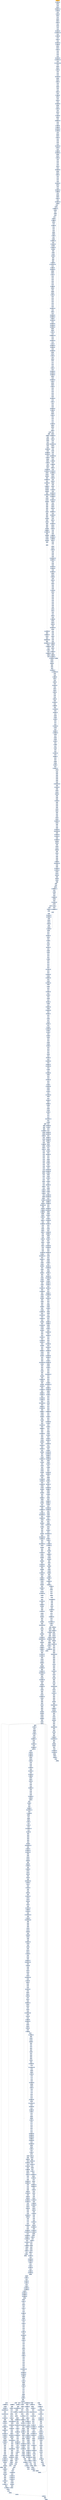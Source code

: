 digraph G {
node[shape=rectangle,style=filled,fillcolor=lightsteelblue,color=lightsteelblue]
bgcolor="transparent"
a0x004060d3pushl_0x60UINT8[label="start\npushl $0x60<UINT8>",color="lightgrey",fillcolor="orange"];
a0x004060d5pushl_0x405e8cUINT32[label="0x004060d5\npushl $0x405e8c<UINT32>"];
a0x004060dacall_0x00406131[label="0x004060da\ncall 0x00406131"];
a0x00406131pushl_ebp[label="0x00406131\npushl %ebp"];
a0x00406132movl_esp_ebp[label="0x00406132\nmovl %esp, %ebp"];
a0x00406134addl_0xffffffe0UINT8_esp[label="0x00406134\naddl $0xffffffe0<UINT8>, %esp"];
a0x00406137pushl_0x9d10UINT32[label="0x00406137\npushl $0x9d10<UINT32>"];
a0x0040613cpushl_edx[label="0x0040613c\npushl %edx"];
a0x0040613dpushl_0x7dUINT8[label="0x0040613d\npushl $0x7d<UINT8>"];
a0x0040613fleal_edi__edx[label="0x0040613f\nleal (%edi), %edx"];
a0x00406141pushl_edx[label="0x00406141\npushl %edx"];
a0x00406142call_0x004061a1[label="0x00406142\ncall 0x004061a1"];
a0x004061a1movl_esp_edx[label="0x004061a1\nmovl %esp, %edx"];
a0x004061a3leal_0xcedx__esp[label="0x004061a3\nleal 0xc(%edx), %esp"];
a0x004061a6popl_edx[label="0x004061a6\npopl %edx"];
a0x004061a7popl__28ebp_[label="0x004061a7\npopl -28(%ebp)"];
a0x004061aapushl_edi[label="0x004061aa\npushl %edi"];
a0x004061abpushl_ebx[label="0x004061ab\npushl %ebx"];
a0x004061acpushl_0x22d2feccUINT32[label="0x004061ac\npushl $0x22d2fecc<UINT32>"];
a0x004061b1leal_0x6562c445ediesi2__edi[label="0x004061b1\nleal 0x6562c445(%edi,%esi,2), %edi"];
a0x004061b8pushl_edi[label="0x004061b8\npushl %edi"];
a0x004061b9pushl_0xffffff80UINT8[label="0x004061b9\npushl $0xffffff80<UINT8>"];
a0x004061bbpushl_ecx[label="0x004061bb\npushl %ecx"];
a0x004061bcleal__119ecx__edi[label="0x004061bc\nleal -119(%ecx), %edi"];
a0x004061bfpushl_edi[label="0x004061bf\npushl %edi"];
a0x004061c0pushl_0x2f100b74UINT32[label="0x004061c0\npushl $0x2f100b74<UINT32>"];
a0x004061c5pushl_0xffffff83UINT8[label="0x004061c5\npushl $0xffffff83<UINT8>"];
a0x004061c7call_0x0040622a[label="0x004061c7\ncall 0x0040622a"];
a0x0040622amovl_esp_edi[label="0x0040622a\nmovl %esp, %edi"];
a0x0040622cleal_0x24edi__esp[label="0x0040622c\nleal 0x24(%edi), %esp"];
a0x0040622fpopl_edi[label="0x0040622f\npopl %edi"];
a0x00406230pushl_esi[label="0x00406230\npushl %esi"];
a0x00406231pushl_edi[label="0x00406231\npushl %edi"];
a0x00406232pushl_edx[label="0x00406232\npushl %edx"];
a0x00406233pushl_0x8e1e90a8UINT32[label="0x00406233\npushl $0x8e1e90a8<UINT32>"];
a0x00406238leal_0xd4f451cesiedi4__edx[label="0x00406238\nleal 0xd4f451c(%esi,%edi,4), %edx"];
a0x0040623fpushl_edx[label="0x0040623f\npushl %edx"];
a0x00406240leal__2112247083esiebx8__edx[label="0x00406240\nleal -2112247083(%esi,%ebx,8), %edx"];
a0x00406247pushl_edx[label="0x00406247\npushl %edx"];
a0x00406248call_0x004062bb[label="0x00406248\ncall 0x004062bb"];
a0x004062bbmovl_esp_edx[label="0x004062bb\nmovl %esp, %edx"];
a0x004062bdleal_0x10edx__esp[label="0x004062bd\nleal 0x10(%edx), %esp"];
a0x004062c0popl_edx[label="0x004062c0\npopl %edx"];
a0x004062c1pushl_ebx[label="0x004062c1\npushl %ebx"];
a0x004062c2pushl_eax[label="0x004062c2\npushl %eax"];
a0x004062c3pushl_0x47eb1919UINT32[label="0x004062c3\npushl $0x47eb1919<UINT32>"];
a0x004062c8call_0x0040633e[label="0x004062c8\ncall 0x0040633e"];
a0x0040633emovl_esp_eax[label="0x0040633e\nmovl %esp, %eax"];
a0x00406340leal_0x8eax__esp[label="0x00406340\nleal 0x8(%eax), %esp"];
a0x00406343popl_eax[label="0x00406343\npopl %eax"];
a0x00406344pushl_ebp[label="0x00406344\npushl %ebp"];
a0x00406345call_0x0040987b[label="0x00406345\ncall 0x0040987b"];
a0x0040987bpushl_ebp[label="0x0040987b\npushl %ebp"];
a0x0040987cpushl_ecx[label="0x0040987c\npushl %ecx"];
a0x0040987dleal__29edi__ecx[label="0x0040987d\nleal -29(%edi), %ecx"];
a0x00409880pushl_ecx[label="0x00409880\npushl %ecx"];
a0x00409881pushl_0xffffffc6UINT8[label="0x00409881\npushl $0xffffffc6<UINT8>"];
a0x00409883leal_edx__ecx[label="0x00409883\nleal (%edx), %ecx"];
a0x00409885pushl_ecx[label="0x00409885\npushl %ecx"];
a0x00409886pushl_0x7UINT8[label="0x00409886\npushl $0x7<UINT8>"];
a0x00409888pushl_ebp[label="0x00409888\npushl %ebp"];
a0x00409889pushl_0xbd4fe91aUINT32[label="0x00409889\npushl $0xbd4fe91a<UINT32>"];
a0x0040988ecall_0x004098f2[label="0x0040988e\ncall 0x004098f2"];
a0x004098f2movl_esp_ecx[label="0x004098f2\nmovl %esp, %ecx"];
a0x004098f4leal_0x1cecx__esp[label="0x004098f4\nleal 0x1c(%ecx), %esp"];
a0x004098f7popl_ecx[label="0x004098f7\npopl %ecx"];
a0x004098f8movl_esp_ebp[label="0x004098f8\nmovl %esp, %ebp"];
a0x004098fapushl_edx[label="0x004098fa\npushl %edx"];
a0x004098fbrorl_0x35UINT8_edx[label="0x004098fb\nrorl $0x35<UINT8>, %edx"];
a0x004098feaddl_edx_edx[label="0x004098fe\naddl %edx, %edx"];
a0x00409900popl_edx[label="0x00409900\npopl %edx"];
a0x00409901addl_0xfffffffcUINT8_esp[label="0x00409901\naddl $0xfffffffc<UINT8>, %esp"];
a0x00409904pushl_edi[label="0x00409904\npushl %edi"];
a0x00409905pushl_ecx[label="0x00409905\npushl %ecx"];
a0x00409906pushl_0xffffffa4UINT8[label="0x00409906\npushl $0xffffffa4<UINT8>"];
a0x00409908pushl_0xfffffff3UINT8[label="0x00409908\npushl $0xfffffff3<UINT8>"];
a0x0040990apushl_0x411d196UINT32[label="0x0040990a\npushl $0x411d196<UINT32>"];
a0x0040990fleal_0x17eaxecx__edi[label="0x0040990f\nleal 0x17(%eax,%ecx), %edi"];
a0x00409913pushl_edi[label="0x00409913\npushl %edi"];
a0x00409914call_0x00409982[label="0x00409914\ncall 0x00409982"];
a0x00409982movl_esp_edi[label="0x00409982\nmovl %esp, %edi"];
a0x00409984leal_0x18edi__esp[label="0x00409984\nleal 0x18(%edi), %esp"];
a0x00409987popl_edi[label="0x00409987\npopl %edi"];
a0x00409988pushl_ebx[label="0x00409988\npushl %ebx"];
a0x00409989pushl_ebx[label="0x00409989\npushl %ebx"];
a0x0040998apushl_esp[label="0x0040998a\npushl %esp"];
a0x0040998bpushl_0x6f1b4b7bUINT32[label="0x0040998b\npushl $0x6f1b4b7b<UINT32>"];
a0x00409990pushl_0x7eUINT8[label="0x00409990\npushl $0x7e<UINT8>"];
a0x00409992pushl_ecx[label="0x00409992\npushl %ecx"];
a0x00409993pushl_0xffffffc5UINT8[label="0x00409993\npushl $0xffffffc5<UINT8>"];
a0x00409995pushl_0x2bbe3500UINT32[label="0x00409995\npushl $0x2bbe3500<UINT32>"];
a0x0040999acall_0x004099da[label="0x0040999a\ncall 0x004099da"];
a0x004099damovl_esp_ebx[label="0x004099da\nmovl %esp, %ebx"];
a0x004099dcleal_0x1cebx__esp[label="0x004099dc\nleal 0x1c(%ebx), %esp"];
a0x004099dfpopl_ebx[label="0x004099df\npopl %ebx"];
a0x004099e0pushl_eax[label="0x004099e0\npushl %eax"];
a0x004099e1pushl_ecx[label="0x004099e1\npushl %ecx"];
a0x004099e2pushl_ecx[label="0x004099e2\npushl %ecx"];
a0x004099e3leal_edx__ecx[label="0x004099e3\nleal (%edx), %ecx"];
a0x004099e5pushl_ecx[label="0x004099e5\npushl %ecx"];
a0x004099e6pushl_0x60e47e66UINT32[label="0x004099e6\npushl $0x60e47e66<UINT32>"];
a0x004099ebcall_0x00409a3d[label="0x004099eb\ncall 0x00409a3d"];
a0x00409a3dmovl_esp_ecx[label="0x00409a3d\nmovl %esp, %ecx"];
a0x00409a3fleal_0xcecx__esp[label="0x00409a3f\nleal 0xc(%ecx), %esp"];
a0x00409a42popl_ecx[label="0x00409a42\npopl %ecx"];
a0x00409a43pushl_edx[label="0x00409a43\npushl %edx"];
a0x00409a44pushl_esi[label="0x00409a44\npushl %esi"];
a0x00409a45pushl_edx[label="0x00409a45\npushl %edx"];
a0x00409a46pushl_0x8f11d227UINT32[label="0x00409a46\npushl $0x8f11d227<UINT32>"];
a0x00409a4bleal_esi__esi[label="0x00409a4b\nleal (%esi), %esi"];
a0x00409a4dpushl_esi[label="0x00409a4d\npushl %esi"];
a0x00409a4epushl_eax[label="0x00409a4e\npushl %eax"];
a0x00409a4fpushl_0xa4a2e09cUINT32[label="0x00409a4f\npushl $0xa4a2e09c<UINT32>"];
a0x00409a54pushl_0xffffff8bUINT8[label="0x00409a54\npushl $0xffffff8b<UINT8>"];
a0x00409a56pushl_ecx[label="0x00409a56\npushl %ecx"];
a0x00409a57call_0x00409acb[label="0x00409a57\ncall 0x00409acb"];
a0x00409acbmovl_esp_esi[label="0x00409acb\nmovl %esp, %esi"];
a0x00409acdleal_0x20esi__esp[label="0x00409acd\nleal 0x20(%esi), %esp"];
a0x00409ad0popl_esi[label="0x00409ad0\npopl %esi"];
a0x00409ad1movl_0x5UINT32__4ebp_[label="0x00409ad1\nmovl $0x5<UINT32>, -4(%ebp)"];
a0x00409ad8pushl_0x0UINT8[label="0x00409ad8\npushl $0x0<UINT8>"];
a0x00409adapushl_ebx[label="0x00409ada\npushl %ebx"];
a0x00409adbaddl_ebx_ebx[label="0x00409adb\naddl %ebx, %ebx"];
a0x00409addroll_0xffffff99UINT8_ebx[label="0x00409add\nroll $0xffffff99<UINT8>, %ebx"];
a0x00409ae0addl_edx_ebx[label="0x00409ae0\naddl %edx, %ebx"];
a0x00409ae2popl_ebx[label="0x00409ae2\npopl %ebx"];
a0x00409ae3call_0x00408f26[label="0x00409ae3\ncall 0x00408f26"];
a0x00408f26pushl_ebp[label="0x00408f26\npushl %ebp"];
a0x00408f27pushl_edi[label="0x00408f27\npushl %edi"];
a0x00408f28pushl_0x60UINT8[label="0x00408f28\npushl $0x60<UINT8>"];
a0x00408f2apushl_0xffffffffUINT8[label="0x00408f2a\npushl $0xffffffff<UINT8>"];
a0x00408f2cleal_edi__edi[label="0x00408f2c\nleal (%edi), %edi"];
a0x00408f2epushl_edi[label="0x00408f2e\npushl %edi"];
a0x00408f2fpushl_0xffffffe3UINT8[label="0x00408f2f\npushl $0xffffffe3<UINT8>"];
a0x00408f31pushl_esi[label="0x00408f31\npushl %esi"];
a0x00408f32pushl_esi[label="0x00408f32\npushl %esi"];
a0x00408f33pushl_edx[label="0x00408f33\npushl %edx"];
a0x00408f34call_0x00408fa4[label="0x00408f34\ncall 0x00408fa4"];
a0x00408fa4movl_esp_edi[label="0x00408fa4\nmovl %esp, %edi"];
a0x00408fa6leal_0x20edi__esp[label="0x00408fa6\nleal 0x20(%edi), %esp"];
a0x00408fa9popl_edi[label="0x00408fa9\npopl %edi"];
a0x00408faamovl_esp_ebp[label="0x00408faa\nmovl %esp, %ebp"];
a0x00408facaddl_0xfffffff8UINT8_esp[label="0x00408fac\naddl $0xfffffff8<UINT8>, %esp"];
a0x00408fafpushl_eax[label="0x00408faf\npushl %eax"];
a0x00408fb0pushl_0x6590f088UINT32[label="0x00408fb0\npushl $0x6590f088<UINT32>"];
a0x00408fb5pushl_0x7UINT8[label="0x00408fb5\npushl $0x7<UINT8>"];
a0x00408fb7pushl_0xd8d2c1aUINT32[label="0x00408fb7\npushl $0xd8d2c1a<UINT32>"];
a0x00408fbcpushl_0x31UINT8[label="0x00408fbc\npushl $0x31<UINT8>"];
a0x00408fbepushl_edx[label="0x00408fbe\npushl %edx"];
a0x00408fbfcall_0x0040901f[label="0x00408fbf\ncall 0x0040901f"];
a0x0040901fmovl_esp_eax[label="0x0040901f\nmovl %esp, %eax"];
a0x00409021leal_0x18eax__esp[label="0x00409021\nleal 0x18(%eax), %esp"];
a0x00409024popl_eax[label="0x00409024\npopl %eax"];
a0x00409025pushl_ebx[label="0x00409025\npushl %ebx"];
a0x00409026pushl_ebx[label="0x00409026\npushl %ebx"];
a0x00409027pushl_0xffffffaeUINT8[label="0x00409027\npushl $0xffffffae<UINT8>"];
a0x00409029leal__1072556017esiedi8__ebx[label="0x00409029\nleal -1072556017(%esi,%edi,8), %ebx"];
a0x00409030pushl_ebx[label="0x00409030\npushl %ebx"];
a0x00409031pushl_0xffffff82UINT8[label="0x00409031\npushl $0xffffff82<UINT8>"];
a0x00409033pushl_0x3034ce79UINT32[label="0x00409033\npushl $0x3034ce79<UINT32>"];
a0x00409038call_0x00409088[label="0x00409038\ncall 0x00409088"];
a0x00409088movl_esp_ebx[label="0x00409088\nmovl %esp, %ebx"];
a0x0040908aleal_0x14ebx__esp[label="0x0040908a\nleal 0x14(%ebx), %esp"];
a0x0040908dpopl_ebx[label="0x0040908d\npopl %ebx"];
a0x0040908epushl_eax[label="0x0040908e\npushl %eax"];
a0x0040908fpushl_ecx[label="0x0040908f\npushl %ecx"];
a0x00409090pushl_eax[label="0x00409090\npushl %eax"];
a0x00409091pushl_eax[label="0x00409091\npushl %eax"];
a0x00409092pushl_eax[label="0x00409092\npushl %eax"];
a0x00409093pushl_0xffffff96UINT8[label="0x00409093\npushl $0xffffff96<UINT8>"];
a0x00409095leal_ecx__eax[label="0x00409095\nleal (%ecx), %eax"];
a0x00409097pushl_eax[label="0x00409097\npushl %eax"];
a0x00409098call_0x004090db[label="0x00409098\ncall 0x004090db"];
a0x004090dbmovl_esp_eax[label="0x004090db\nmovl %esp, %eax"];
a0x004090ddleal_0x14eax__esp[label="0x004090dd\nleal 0x14(%eax), %esp"];
a0x004090e0popl_eax[label="0x004090e0\npopl %eax"];
a0x004090e1pushl_edx[label="0x004090e1\npushl %edx"];
a0x004090e2pushl_edx[label="0x004090e2\npushl %edx"];
a0x004090e3notl_edx[label="0x004090e3\nnotl %edx"];
a0x004090e5incl_edx[label="0x004090e5\nincl %edx"];
a0x004090e6notl_edx[label="0x004090e6\nnotl %edx"];
a0x004090e8popl_edx[label="0x004090e8\npopl %edx"];
a0x004090e9movl_0x0UINT32__4ebp_[label="0x004090e9\nmovl $0x0<UINT32>, -4(%ebp)"];
a0x004090f0pushl_edx[label="0x004090f0\npushl %edx"];
a0x004090f1leal_ebx__edx[label="0x004090f1\nleal (%ebx), %edx"];
a0x004090f3pushl_edx[label="0x004090f3\npushl %edx"];
a0x004090f4pushl_0x690351f4UINT32[label="0x004090f4\npushl $0x690351f4<UINT32>"];
a0x004090f9pushl_0x2da5b603UINT32[label="0x004090f9\npushl $0x2da5b603<UINT32>"];
a0x004090fepushl_0x66UINT8[label="0x004090fe\npushl $0x66<UINT8>"];
a0x00409100leal_0x27ediesi8__edx[label="0x00409100\nleal 0x27(%edi,%esi,8), %edx"];
a0x00409104pushl_edx[label="0x00409104\npushl %edx"];
a0x00409105pushl_0x69ca6bbaUINT32[label="0x00409105\npushl $0x69ca6bba<UINT32>"];
a0x0040910apushl_0xe78f0951UINT32[label="0x0040910a\npushl $0xe78f0951<UINT32>"];
a0x0040910fpushl_0x2918db9cUINT32[label="0x0040910f\npushl $0x2918db9c<UINT32>"];
a0x00409114call_0x00409175[label="0x00409114\ncall 0x00409175"];
a0x00409175movl_esp_edx[label="0x00409175\nmovl %esp, %edx"];
a0x00409177leal_0x24edx__esp[label="0x00409177\nleal 0x24(%edx), %esp"];
a0x0040917apopl_edx[label="0x0040917a\npopl %edx"];
a0x0040917baddl_0xffffffffUINT8__8ebp_[label="0x0040917b\naddl $0xffffffff<UINT8>, -8(%ebp)"];
a0x0040917fpushl_edx[label="0x0040917f\npushl %edx"];
a0x00409180pushl_esi[label="0x00409180\npushl %esi"];
a0x00409181leal__1167354321ebx__edx[label="0x00409181\nleal -1167354321(%ebx), %edx"];
a0x00409187pushl_edx[label="0x00409187\npushl %edx"];
a0x00409188pushl_0x22UINT8[label="0x00409188\npushl $0x22<UINT8>"];
a0x0040918apushl_0xa6a80999UINT32[label="0x0040918a\npushl $0xa6a80999<UINT32>"];
a0x0040918fleal_0x8e85236esi__edx[label="0x0040918f\nleal 0x8e85236(%esi), %edx"];
a0x00409195pushl_edx[label="0x00409195\npushl %edx"];
a0x00409196pushl_0xcbaaf01dUINT32[label="0x00409196\npushl $0xcbaaf01d<UINT32>"];
a0x0040919bcall_0x004091fe[label="0x0040919b\ncall 0x004091fe"];
a0x004091femovl_esp_edx[label="0x004091fe\nmovl %esp, %edx"];
a0x00409200leal_0x1cedx__esp[label="0x00409200\nleal 0x1c(%edx), %esp"];
a0x00409203popl_edx[label="0x00409203\npopl %edx"];
a0x00409204testl_eax_eax[label="0x00409204\ntestl %eax, %eax"];
a0x00409206je_0x00409211[label="0x00409206\nje 0x00409211"];
a0x00409211popl_edx[label="0x00409211\npopl %edx"];
a0x00409212popl_ecx[label="0x00409212\npopl %ecx"];
a0x00409213pushl_eax[label="0x00409213\npushl %eax"];
a0x00409214leal__27ebx__eax[label="0x00409214\nleal -27(%ebx), %eax"];
a0x00409217pushl_eax[label="0x00409217\npushl %eax"];
a0x00409218pushl_0x2bcd0aa0UINT32[label="0x00409218\npushl $0x2bcd0aa0<UINT32>"];
a0x0040921dpushl_0x78c0eb3fUINT32[label="0x0040921d\npushl $0x78c0eb3f<UINT32>"];
a0x00409222pushl_0x1098bff2UINT32[label="0x00409222\npushl $0x1098bff2<UINT32>"];
a0x00409227leal_ebx__eax[label="0x00409227\nleal (%ebx), %eax"];
a0x00409229pushl_eax[label="0x00409229\npushl %eax"];
a0x0040922apushl_0xa895be23UINT32[label="0x0040922a\npushl $0xa895be23<UINT32>"];
a0x0040922fpushl_0x6UINT8[label="0x0040922f\npushl $0x6<UINT8>"];
a0x00409231call_0x00409291[label="0x00409231\ncall 0x00409291"];
a0x00409291movl_esp_eax[label="0x00409291\nmovl %esp, %eax"];
a0x00409293leal_0x20eax__esp[label="0x00409293\nleal 0x20(%eax), %esp"];
a0x00409296popl_eax[label="0x00409296\npopl %eax"];
a0x00409297popl_eax[label="0x00409297\npopl %eax"];
a0x00409298pushl_ecx[label="0x00409298\npushl %ecx"];
a0x00409299pushl_ecx[label="0x00409299\npushl %ecx"];
a0x0040929apushl_eax[label="0x0040929a\npushl %eax"];
a0x0040929bpushl_edx[label="0x0040929b\npushl %edx"];
a0x0040929cleal_0x71edxeax8__ecx[label="0x0040929c\nleal 0x71(%edx,%eax,8), %ecx"];
a0x004092a0pushl_ecx[label="0x004092a0\npushl %ecx"];
a0x004092a1leal__18ecx__ecx[label="0x004092a1\nleal -18(%ecx), %ecx"];
a0x004092a4pushl_ecx[label="0x004092a4\npushl %ecx"];
a0x004092a5pushl_esi[label="0x004092a5\npushl %esi"];
a0x004092a6pushl_eax[label="0x004092a6\npushl %eax"];
a0x004092a7pushl_0xc54eec75UINT32[label="0x004092a7\npushl $0xc54eec75<UINT32>"];
a0x004092acpushl_0xfffffff0UINT8[label="0x004092ac\npushl $0xfffffff0<UINT8>"];
a0x004092aecall_0x004092ef[label="0x004092ae\ncall 0x004092ef"];
a0x004092efmovl_esp_ecx[label="0x004092ef\nmovl %esp, %ecx"];
a0x004092f1leal_0x28ecx__esp[label="0x004092f1\nleal 0x28(%ecx), %esp"];
a0x004092f4popl_ecx[label="0x004092f4\npopl %ecx"];
a0x004092f5popl_ebx[label="0x004092f5\npopl %ebx"];
a0x004092f6leave_[label="0x004092f6\nleave "];
a0x004092f7pushl_ecx[label="0x004092f7\npushl %ecx"];
a0x004092f8rorl_0x33UINT8_ecx[label="0x004092f8\nrorl $0x33<UINT8>, %ecx"];
a0x004092fbleal_eax__ecx[label="0x004092fb\nleal (%eax), %ecx"];
a0x004092fdaddl_ecx_ecx[label="0x004092fd\naddl %ecx, %ecx"];
a0x004092ffpopl_ecx[label="0x004092ff\npopl %ecx"];
a0x00409300ret_0x4UINT16[label="0x00409300\nret $0x4<UINT16>"];
a0x00409ae8pushl_eax[label="0x00409ae8\npushl %eax"];
a0x00409ae9popl_eax[label="0x00409ae9\npopl %eax"];
a0x00409aeapushl_0xaUINT8[label="0x00409aea\npushl $0xa<UINT8>"];
a0x00409aecpushl_esi[label="0x00409aec\npushl %esi"];
a0x00409aedsubl_ebp_esi[label="0x00409aed\nsubl %ebp, %esi"];
a0x00409aefsubl_edi_esi[label="0x00409aef\nsubl %edi, %esi"];
a0x00409af1popl_esi[label="0x00409af1\npopl %esi"];
a0x00409af2call_0x00409393[label="0x00409af2\ncall 0x00409393"];
a0x00409393pushl_ebp[label="0x00409393\npushl %ebp"];
a0x00409394pushl_eax[label="0x00409394\npushl %eax"];
a0x00409395leal_0x2f55af62ebx__eax[label="0x00409395\nleal 0x2f55af62(%ebx), %eax"];
a0x0040939bpushl_eax[label="0x0040939b\npushl %eax"];
a0x0040939cpushl_0xdca6afd9UINT32[label="0x0040939c\npushl $0xdca6afd9<UINT32>"];
a0x004093a1leal__2054972042edx__eax[label="0x004093a1\nleal -2054972042(%edx), %eax"];
a0x004093a7pushl_eax[label="0x004093a7\npushl %eax"];
a0x004093a8pushl_0x5dUINT8[label="0x004093a8\npushl $0x5d<UINT8>"];
a0x004093aacall_0x00409409[label="0x004093aa\ncall 0x00409409"];
a0x00409409movl_esp_eax[label="0x00409409\nmovl %esp, %eax"];
a0x0040940bleal_0x14eax__esp[label="0x0040940b\nleal 0x14(%eax), %esp"];
a0x0040940epopl_eax[label="0x0040940e\npopl %eax"];
a0x0040940fmovl_esp_ebp[label="0x0040940f\nmovl %esp, %ebp"];
a0x00409411pushl_ecx[label="0x00409411\npushl %ecx"];
a0x00409412pushl_0x31aa3921UINT32[label="0x00409412\npushl $0x31aa3921<UINT32>"];
a0x00409417pushl_0x8133672cUINT32[label="0x00409417\npushl $0x8133672c<UINT32>"];
a0x0040941ccall_0x00409473[label="0x0040941c\ncall 0x00409473"];
a0x00409473movl_esp_ecx[label="0x00409473\nmovl %esp, %ecx"];
a0x00409475leal_0xcecx__esp[label="0x00409475\nleal 0xc(%ecx), %esp"];
a0x00409478popl_ecx[label="0x00409478\npopl %ecx"];
a0x00409479addl_0xfffffffcUINT8_esp[label="0x00409479\naddl $0xfffffffc<UINT8>, %esp"];
a0x0040947cpushl_esi[label="0x0040947c\npushl %esi"];
a0x0040947dpushl_0x285d3025UINT32[label="0x0040947d\npushl $0x285d3025<UINT32>"];
a0x00409482pushl_ecx[label="0x00409482\npushl %ecx"];
a0x00409483pushl_0xffffffe0UINT8[label="0x00409483\npushl $0xffffffe0<UINT8>"];
a0x00409485pushl_0x7fUINT8[label="0x00409485\npushl $0x7f<UINT8>"];
a0x00409487pushl_0x32UINT8[label="0x00409487\npushl $0x32<UINT8>"];
a0x00409489leal_0x63ebx__esi[label="0x00409489\nleal 0x63(%ebx), %esi"];
a0x0040948cpushl_esi[label="0x0040948c\npushl %esi"];
a0x0040948dpushl_0x72870246UINT32[label="0x0040948d\npushl $0x72870246<UINT32>"];
a0x00409492pushl_eax[label="0x00409492\npushl %eax"];
a0x00409493call_0x004094f3[label="0x00409493\ncall 0x004094f3"];
a0x004094f3movl_esp_esi[label="0x004094f3\nmovl %esp, %esi"];
a0x004094f5leal_0x24esi__esp[label="0x004094f5\nleal 0x24(%esi), %esp"];
a0x004094f8popl_esi[label="0x004094f8\npopl %esi"];
a0x004094f9pushl_ebx[label="0x004094f9\npushl %ebx"];
a0x004094fapushl_eax[label="0x004094fa\npushl %eax"];
a0x004094fbpushl_eax[label="0x004094fb\npushl %eax"];
a0x004094fcincl_eax[label="0x004094fc\nincl %eax"];
a0x004094fdsubl_ebp_eax[label="0x004094fd\nsubl %ebp, %eax"];
a0x004094ffpopl_eax[label="0x004094ff\npopl %eax"];
a0x00409500pushl_ecx[label="0x00409500\npushl %ecx"];
a0x00409501pushl_eax[label="0x00409501\npushl %eax"];
a0x00409502leal__75eax__eax[label="0x00409502\nleal -75(%eax), %eax"];
a0x00409505pushl_eax[label="0x00409505\npushl %eax"];
a0x00409506leal_eax__eax[label="0x00409506\nleal (%eax), %eax"];
a0x00409508pushl_eax[label="0x00409508\npushl %eax"];
a0x00409509pushl_esi[label="0x00409509\npushl %esi"];
a0x0040950apushl_ecx[label="0x0040950a\npushl %ecx"];
a0x0040950bpushl_0x2UINT8[label="0x0040950b\npushl $0x2<UINT8>"];
a0x0040950dpushl_0xfffffff9UINT8[label="0x0040950d\npushl $0xfffffff9<UINT8>"];
a0x0040950fleal__1841809539edx__eax[label="0x0040950f\nleal -1841809539(%edx), %eax"];
a0x00409515pushl_eax[label="0x00409515\npushl %eax"];
a0x00409516pushl_0x58UINT8[label="0x00409516\npushl $0x58<UINT8>"];
a0x00409518call_0x00409565[label="0x00409518\ncall 0x00409565"];
a0x00409565movl_esp_eax[label="0x00409565\nmovl %esp, %eax"];
a0x00409567leal_0x24eax__esp[label="0x00409567\nleal 0x24(%eax), %esp"];
a0x0040956apopl_eax[label="0x0040956a\npopl %eax"];
a0x0040956bpushl_edx[label="0x0040956b\npushl %edx"];
a0x0040956ctestl_0x0UINT32__4ebp_[label="0x0040956c\ntestl $0x0<UINT32>, -4(%ebp)"];
a0x00409573pushl_esi[label="0x00409573\npushl %esi"];
a0x00409574shll_0xffffffccUINT8_esi[label="0x00409574\nshll $0xffffffcc<UINT8>, %esi"];
a0x00409577addl_ecx_esi[label="0x00409577\naddl %ecx, %esi"];
a0x00409579popl_esi[label="0x00409579\npopl %esi"];
a0x0040957aaddl_0xffffffffUINT8_0x8ebp_[label="0x0040957a\naddl $0xffffffff<UINT8>, 0x8(%ebp)"];
a0x0040957epushl_edi[label="0x0040957e\npushl %edi"];
a0x0040957faddl_0x474aaa80UINT32_edi[label="0x0040957f\naddl $0x474aaa80<UINT32>, %edi"];
a0x00409585subl_eax_edi[label="0x00409585\nsubl %eax, %edi"];
a0x00409587rorl_0xffffff89UINT8_edi[label="0x00409587\nrorl $0xffffff89<UINT8>, %edi"];
a0x0040958apopl_edi[label="0x0040958a\npopl %edi"];
a0x0040958bpushl_0x0UINT8[label="0x0040958b\npushl $0x0<UINT8>"];
a0x0040958dpushl_ebx[label="0x0040958d\npushl %ebx"];
a0x0040958eshrl_0xffffffa8UINT8_ebx[label="0x0040958e\nshrl $0xffffffa8<UINT8>, %ebx"];
a0x00409591xorl_eax_ebx[label="0x00409591\nxorl %eax, %ebx"];
a0x00409593popl_ebx[label="0x00409593\npopl %ebx"];
a0x00409594call_0x00408f26[label="0x00409594\ncall 0x00408f26"];
a0x00409599pushl_edx[label="0x00409599\npushl %edx"];
a0x0040959aaddl_edx_edx[label="0x0040959a\naddl %edx, %edx"];
a0x0040959croll_0xffffffd0UINT8_edx[label="0x0040959c\nroll $0xffffffd0<UINT8>, %edx"];
a0x0040959fpopl_edx[label="0x0040959f\npopl %edx"];
a0x004095a0movl_eax__4ebp_[label="0x004095a0\nmovl %eax, -4(%ebp)"];
a0x004095a3pushl_eax[label="0x004095a3\npushl %eax"];
a0x004095a4decl_eax[label="0x004095a4\ndecl %eax"];
a0x004095a5addl_0x3e6b84c4UINT32_eax[label="0x004095a5\naddl $0x3e6b84c4<UINT32>, %eax"];
a0x004095abaddl_ecx_eax[label="0x004095ab\naddl %ecx, %eax"];
a0x004095adsubl_eax_eax[label="0x004095ad\nsubl %eax, %eax"];
a0x004095afpopl_eax[label="0x004095af\npopl %eax"];
a0x004095b0pushl__4ebp_[label="0x004095b0\npushl -4(%ebp)"];
a0x004095b3pushl_ecx[label="0x004095b3\npushl %ecx"];
a0x004095b4incl_ecx[label="0x004095b4\nincl %ecx"];
a0x004095b5addl_0x4e91e80aUINT32_ecx[label="0x004095b5\naddl $0x4e91e80a<UINT32>, %ecx"];
a0x004095bbsubl_eax_ecx[label="0x004095bb\nsubl %eax, %ecx"];
a0x004095bdpopl_ecx[label="0x004095bd\npopl %ecx"];
a0x004095bepushl_0xffffffffUINT8[label="0x004095be\npushl $0xffffffff<UINT8>"];
a0x004095c0pushl_eax[label="0x004095c0\npushl %eax"];
a0x004095c1pushl_0xffffff9eUINT8[label="0x004095c1\npushl $0xffffff9e<UINT8>"];
a0x004095c3pushl_eax[label="0x004095c3\npushl %eax"];
a0x004095c4leal__65esi__eax[label="0x004095c4\nleal -65(%esi), %eax"];
a0x004095c7pushl_eax[label="0x004095c7\npushl %eax"];
a0x004095c8pushl_0xdb12ce72UINT32[label="0x004095c8\npushl $0xdb12ce72<UINT32>"];
a0x004095cdpushl_0xf4a0d9a9UINT32[label="0x004095cd\npushl $0xf4a0d9a9<UINT32>"];
a0x004095d2call_0x00409619[label="0x004095d2\ncall 0x00409619"];
a0x00409619movl_esp_eax[label="0x00409619\nmovl %esp, %eax"];
a0x0040961bleal_0x18eax__esp[label="0x0040961b\nleal 0x18(%eax), %esp"];
a0x0040961epopl_eax[label="0x0040961e\npopl %eax"];
a0x0040961fpushl_0x0UINT8[label="0x0040961f\npushl $0x0<UINT8>"];
a0x00409621call_0x00408cf8[label="0x00409621\ncall 0x00408cf8"];
a0x00408cf8pushl_ebp[label="0x00408cf8\npushl %ebp"];
a0x00408cf9movl_esp_ebp[label="0x00408cf9\nmovl %esp, %ebp"];
a0x00408cfbpushl_esi[label="0x00408cfb\npushl %esi"];
a0x00408cfcleal__87ecxedi2__esi[label="0x00408cfc\nleal -87(%ecx,%edi,2), %esi"];
a0x00408d00pushl_esi[label="0x00408d00\npushl %esi"];
a0x00408d01pushl_0xb437d414UINT32[label="0x00408d01\npushl $0xb437d414<UINT32>"];
a0x00408d06pushl_0x4664fda3UINT32[label="0x00408d06\npushl $0x4664fda3<UINT32>"];
a0x00408d0bpushl_0xfc44f086UINT32[label="0x00408d0b\npushl $0xfc44f086<UINT32>"];
a0x00408d10pushl_esp[label="0x00408d10\npushl %esp"];
a0x00408d11pushl_0xddeb082dUINT32[label="0x00408d11\npushl $0xddeb082d<UINT32>"];
a0x00408d16pushl_0x48UINT8[label="0x00408d16\npushl $0x48<UINT8>"];
a0x00408d18pushl_ecx[label="0x00408d18\npushl %ecx"];
a0x00408d19call_0x00408d63[label="0x00408d19\ncall 0x00408d63"];
a0x00408d63movl_esp_esi[label="0x00408d63\nmovl %esp, %esi"];
a0x00408d65leal_0x24esi__esp[label="0x00408d65\nleal 0x24(%esi), %esp"];
a0x00408d68popl_esi[label="0x00408d68\npopl %esi"];
a0x00408d69addl_0xfffffffcUINT8_esp[label="0x00408d69\naddl $0xfffffffc<UINT8>, %esp"];
a0x00408d6cpushl_edi[label="0x00408d6c\npushl %edi"];
a0x00408d6dpushl_0xc80c81bcUINT32[label="0x00408d6d\npushl $0xc80c81bc<UINT32>"];
a0x00408d72leal_edi__edi[label="0x00408d72\nleal (%edi), %edi"];
a0x00408d74pushl_edi[label="0x00408d74\npushl %edi"];
a0x00408d75leal__49esi__edi[label="0x00408d75\nleal -49(%esi), %edi"];
a0x00408d78pushl_edi[label="0x00408d78\npushl %edi"];
a0x00408d79pushl_0xcd80cd42UINT32[label="0x00408d79\npushl $0xcd80cd42<UINT32>"];
a0x00408d7ecall_0x00408dd9[label="0x00408d7e\ncall 0x00408dd9"];
a0x00408dd9movl_esp_edi[label="0x00408dd9\nmovl %esp, %edi"];
a0x00408ddbleal_0x14edi__esp[label="0x00408ddb\nleal 0x14(%edi), %esp"];
a0x00408ddepopl_edi[label="0x00408dde\npopl %edi"];
a0x00408ddfpushl_ebx[label="0x00408ddf\npushl %ebx"];
a0x00408de0pushl_ebx[label="0x00408de0\npushl %ebx"];
a0x00408de1pushl_0xffffffb3UINT8[label="0x00408de1\npushl $0xffffffb3<UINT8>"];
a0x00408de3pushl_0x8e803956UINT32[label="0x00408de3\npushl $0x8e803956<UINT32>"];
a0x00408de8pushl_0xffffffbdUINT8[label="0x00408de8\npushl $0xffffffbd<UINT8>"];
a0x00408dealeal__86esi__ebx[label="0x00408dea\nleal -86(%esi), %ebx"];
a0x00408dedpushl_ebx[label="0x00408ded\npushl %ebx"];
a0x00408deepushl_esp[label="0x00408dee\npushl %esp"];
a0x00408defcall_0x00408e2a[label="0x00408def\ncall 0x00408e2a"];
a0x00408e2amovl_esp_ebx[label="0x00408e2a\nmovl %esp, %ebx"];
a0x00408e2cleal_0x18ebx__esp[label="0x00408e2c\nleal 0x18(%ebx), %esp"];
a0x00408e2fpopl_ebx[label="0x00408e2f\npopl %ebx"];
a0x00408e30pushl_eax[label="0x00408e30\npushl %eax"];
a0x00408e31pushl_ecx[label="0x00408e31\npushl %ecx"];
a0x00408e32pushl_esi[label="0x00408e32\npushl %esi"];
a0x00408e33addl_0x3682d23bUINT32_esi[label="0x00408e33\naddl $0x3682d23b<UINT32>, %esi"];
a0x00408e39roll_0xffffff85UINT8_esi[label="0x00408e39\nroll $0xffffff85<UINT8>, %esi"];
a0x00408e3cpopl_esi[label="0x00408e3c\npopl %esi"];
a0x00408e3dpushl_edx[label="0x00408e3d\npushl %edx"];
a0x00408e3epushl_eax[label="0x00408e3e\npushl %eax"];
a0x00408e3fpushl_0xf4157d12UINT32[label="0x00408e3f\npushl $0xf4157d12<UINT32>"];
a0x00408e44leal_0xd1555c3edi__eax[label="0x00408e44\nleal 0xd1555c3(%edi), %eax"];
a0x00408e4apushl_eax[label="0x00408e4a\npushl %eax"];
a0x00408e4bpushl_0x8d085626UINT32[label="0x00408e4b\npushl $0x8d085626<UINT32>"];
a0x00408e50call_0x00408ea8[label="0x00408e50\ncall 0x00408ea8"];
a0x00408ea8movl_esp_eax[label="0x00408ea8\nmovl %esp, %eax"];
a0x00408eaaleal_0x10eax__esp[label="0x00408eaa\nleal 0x10(%eax), %esp"];
a0x00408eadpopl_eax[label="0x00408ead\npopl %eax"];
a0x00408eaemovl__4ebp__eax[label="0x00408eae\nmovl -4(%ebp), %eax"];
a0x00408eb1pushl_ecx[label="0x00408eb1\npushl %ecx"];
a0x00408eb2xorl_eax_ecx[label="0x00408eb2\nxorl %eax, %ecx"];
a0x00408eb4popl_ecx[label="0x00408eb4\npopl %ecx"];
a0x00408eb5popl_edx[label="0x00408eb5\npopl %edx"];
a0x00408eb6pushl_ecx[label="0x00408eb6\npushl %ecx"];
a0x00408eb7rorl_0x15UINT8_ecx[label="0x00408eb7\nrorl $0x15<UINT8>, %ecx"];
a0x00408ebasubl_ecx_ecx[label="0x00408eba\nsubl %ecx, %ecx"];
a0x00408ebcincl_ecx[label="0x00408ebc\nincl %ecx"];
a0x00408ebdpopl_ecx[label="0x00408ebd\npopl %ecx"];
a0x00408ebepopl_ecx[label="0x00408ebe\npopl %ecx"];
a0x00408ebfpopl_eax[label="0x00408ebf\npopl %eax"];
a0x00408ec0pushl_edx[label="0x00408ec0\npushl %edx"];
a0x00408ec1decl_edx[label="0x00408ec1\ndecl %edx"];
a0x00408ec2popl_edx[label="0x00408ec2\npopl %edx"];
a0x00408ec3popl_ebx[label="0x00408ec3\npopl %ebx"];
a0x00408ec4pushl_ecx[label="0x00408ec4\npushl %ecx"];
a0x00408ec5xorl_edi_ecx[label="0x00408ec5\nxorl %edi, %ecx"];
a0x00408ec7subl_ebx_ecx[label="0x00408ec7\nsubl %ebx, %ecx"];
a0x00408ec9popl_ecx[label="0x00408ec9\npopl %ecx"];
a0x00408ecaleave_[label="0x00408eca\nleave "];
a0x00408ecbret_0xcUINT16[label="0x00408ecb\nret $0xc<UINT16>"];
a0x00409626pushl_edx[label="0x00409626\npushl %edx"];
a0x00409627pushl_0xffffff86UINT8[label="0x00409627\npushl $0xffffff86<UINT8>"];
a0x00409629call_0x00409687[label="0x00409629\ncall 0x00409687"];
a0x00409687movl_esp_edx[label="0x00409687\nmovl %esp, %edx"];
a0x00409689leal_0x8edx__esp[label="0x00409689\nleal 0x8(%edx), %esp"];
a0x0040968cpopl_edx[label="0x0040968c\npopl %edx"];
a0x0040968dcmpl_0x0UINT8_0x8ebp_[label="0x0040968d\ncmpl $0x0<UINT8>, 0x8(%ebp)"];
a0x00409691jne_0x0040956c[label="0x00409691\njne 0x0040956c"];
a0x00409697popl_edx[label="0x00409697\npopl %edx"];
a0x00409698pushl_esi[label="0x00409698\npushl %esi"];
a0x00409699incl_esi[label="0x00409699\nincl %esi"];
a0x0040969aleal_ebx__esi[label="0x0040969a\nleal (%ebx), %esi"];
a0x0040969cpopl_esi[label="0x0040969c\npopl %esi"];
a0x0040969dpopl_ecx[label="0x0040969d\npopl %ecx"];
a0x0040969epushl_esi[label="0x0040969e\npushl %esi"];
a0x0040969fpushl_0xffffffcfUINT8[label="0x0040969f\npushl $0xffffffcf<UINT8>"];
a0x004096a1pushl_0x42UINT8[label="0x004096a1\npushl $0x42<UINT8>"];
a0x004096a3pushl_esi[label="0x004096a3\npushl %esi"];
a0x004096a4leal_ebx__esi[label="0x004096a4\nleal (%ebx), %esi"];
a0x004096a6pushl_esi[label="0x004096a6\npushl %esi"];
a0x004096a7leal_0x58ec5ed7ecx__esi[label="0x004096a7\nleal 0x58ec5ed7(%ecx), %esi"];
a0x004096adpushl_esi[label="0x004096ad\npushl %esi"];
a0x004096aepushl_0xffffffaaUINT8[label="0x004096ae\npushl $0xffffffaa<UINT8>"];
a0x004096b0pushl_0x1de47681UINT32[label="0x004096b0\npushl $0x1de47681<UINT32>"];
a0x004096b5pushl_0x79c4290cUINT32[label="0x004096b5\npushl $0x79c4290c<UINT32>"];
a0x004096bacall_0x004096fa[label="0x004096ba\ncall 0x004096fa"];
a0x004096famovl_esp_esi[label="0x004096fa\nmovl %esp, %esi"];
a0x004096fcleal_0x24esi__esp[label="0x004096fc\nleal 0x24(%esi), %esp"];
a0x004096ffpopl_esi[label="0x004096ff\npopl %esi"];
a0x00409700popl_eax[label="0x00409700\npopl %eax"];
a0x00409701pushl_ebx[label="0x00409701\npushl %ebx"];
a0x00409702pushl_0xb1516385UINT32[label="0x00409702\npushl $0xb1516385<UINT32>"];
a0x00409707leal__833152494ecxeax4__ebx[label="0x00409707\nleal -833152494(%ecx,%eax,4), %ebx"];
a0x0040970epushl_ebx[label="0x0040970e\npushl %ebx"];
a0x0040970fpushl_ebp[label="0x0040970f\npushl %ebp"];
a0x00409710pushl_0xffffffc9UINT8[label="0x00409710\npushl $0xffffffc9<UINT8>"];
a0x00409712leal_edx__ebx[label="0x00409712\nleal (%edx), %ebx"];
a0x00409714pushl_ebx[label="0x00409714\npushl %ebx"];
a0x00409715pushl_0x26UINT8[label="0x00409715\npushl $0x26<UINT8>"];
a0x00409717pushl_ebp[label="0x00409717\npushl %ebp"];
a0x00409718pushl_0x911164dUINT32[label="0x00409718\npushl $0x911164d<UINT32>"];
a0x0040971dpushl_eax[label="0x0040971d\npushl %eax"];
a0x0040971ecall_0x0040978c[label="0x0040971e\ncall 0x0040978c"];
a0x0040978cmovl_esp_ebx[label="0x0040978c\nmovl %esp, %ebx"];
a0x0040978eleal_0x28ebx__esp[label="0x0040978e\nleal 0x28(%ebx), %esp"];
a0x00409791popl_ebx[label="0x00409791\npopl %ebx"];
a0x00409792popl_ebx[label="0x00409792\npopl %ebx"];
a0x00409793pushl_edx[label="0x00409793\npushl %edx"];
a0x00409794leal_0x4becx__edx[label="0x00409794\nleal 0x4b(%ecx), %edx"];
a0x00409797pushl_edx[label="0x00409797\npushl %edx"];
a0x00409798leal_0x2e17b10edx__edx[label="0x00409798\nleal 0x2e17b10(%edx), %edx"];
a0x0040979epushl_edx[label="0x0040979e\npushl %edx"];
a0x0040979fpushl_0xffffffefUINT8[label="0x0040979f\npushl $0xffffffef<UINT8>"];
a0x004097a1pushl_esi[label="0x004097a1\npushl %esi"];
a0x004097a2pushl_0xe1419de2UINT32[label="0x004097a2\npushl $0xe1419de2<UINT32>"];
a0x004097a7pushl_ebx[label="0x004097a7\npushl %ebx"];
a0x004097a8leal__45ediesi2__edx[label="0x004097a8\nleal -45(%edi,%esi,2), %edx"];
a0x004097acpushl_edx[label="0x004097ac\npushl %edx"];
a0x004097adcall_0x004097eb[label="0x004097ad\ncall 0x004097eb"];
a0x004097ebmovl_esp_edx[label="0x004097eb\nmovl %esp, %edx"];
a0x004097edleal_0x20edx__esp[label="0x004097ed\nleal 0x20(%edx), %esp"];
a0x004097f0popl_edx[label="0x004097f0\npopl %edx"];
a0x004097f1leave_[label="0x004097f1\nleave "];
a0x004097f2pushl_eax[label="0x004097f2\npushl %eax"];
a0x004097f3pushl_0x4207ec38UINT32[label="0x004097f3\npushl $0x4207ec38<UINT32>"];
a0x004097f8leal_ecx__eax[label="0x004097f8\nleal (%ecx), %eax"];
a0x004097fapushl_eax[label="0x004097fa\npushl %eax"];
a0x004097fbpushl_0xffffffa1UINT8[label="0x004097fb\npushl $0xffffffa1<UINT8>"];
a0x004097fdpushl_0x750609acUINT32[label="0x004097fd\npushl $0x750609ac<UINT32>"];
a0x00409802leal_edi__eax[label="0x00409802\nleal (%edi), %eax"];
a0x00409804pushl_eax[label="0x00409804\npushl %eax"];
a0x00409805call_0x00409872[label="0x00409805\ncall 0x00409872"];
a0x00409872movl_esp_eax[label="0x00409872\nmovl %esp, %eax"];
a0x00409874leal_0x18eax__esp[label="0x00409874\nleal 0x18(%eax), %esp"];
a0x00409877popl_eax[label="0x00409877\npopl %eax"];
a0x00409878ret_0x4UINT16[label="0x00409878\nret $0x4<UINT16>"];
a0x00409af7pushl_edi[label="0x00409af7\npushl %edi"];
a0x00409af8leal_ecx__edi[label="0x00409af8\nleal (%ecx), %edi"];
a0x00409afaincl_edi[label="0x00409afa\nincl %edi"];
a0x00409afbpopl_edi[label="0x00409afb\npopl %edi"];
a0x00409afcsubl_0x1UINT8__4ebp_[label="0x00409afc\nsubl $0x1<UINT8>, -4(%ebp)"];
a0x00409b00pushl_eax[label="0x00409b00\npushl %eax"];
a0x00409b01pushl_0xffffffadUINT8[label="0x00409b01\npushl $0xffffffad<UINT8>"];
a0x00409b03pushl_ebx[label="0x00409b03\npushl %ebx"];
a0x00409b04pushl_esi[label="0x00409b04\npushl %esi"];
a0x00409b05call_0x00409b6d[label="0x00409b05\ncall 0x00409b6d"];
a0x00409b6dmovl_esp_eax[label="0x00409b6d\nmovl %esp, %eax"];
a0x00409b6fleal_0x10eax__esp[label="0x00409b6f\nleal 0x10(%eax), %esp"];
a0x00409b72popl_eax[label="0x00409b72\npopl %eax"];
a0x00409b73cmpl_0x0UINT8__4ebp_[label="0x00409b73\ncmpl $0x0<UINT8>, -4(%ebp)"];
a0x00409b77jne_0x00409ad8[label="0x00409b77\njne 0x00409ad8"];
a0x00409b7dpushl_eax[label="0x00409b7d\npushl %eax"];
a0x00409b7eincl_eax[label="0x00409b7e\nincl %eax"];
a0x00409b7fnotl_eax[label="0x00409b7f\nnotl %eax"];
a0x00409b81popl_eax[label="0x00409b81\npopl %eax"];
a0x00409b82popl_edx[label="0x00409b82\npopl %edx"];
a0x00409b83popl_ecx[label="0x00409b83\npopl %ecx"];
a0x00409b84pushl_eax[label="0x00409b84\npushl %eax"];
a0x00409b85leal__469683228eaxecx2__eax[label="0x00409b85\nleal -469683228(%eax,%ecx,2), %eax"];
a0x00409b8cpushl_eax[label="0x00409b8c\npushl %eax"];
a0x00409b8dpushl_0xa479f933UINT32[label="0x00409b8d\npushl $0xa479f933<UINT32>"];
a0x00409b92pushl_ebp[label="0x00409b92\npushl %ebp"];
a0x00409b93call_0x00409bd0[label="0x00409b93\ncall 0x00409bd0"];
a0x00409bd0movl_esp_eax[label="0x00409bd0\nmovl %esp, %eax"];
a0x00409bd2leal_0x10eax__esp[label="0x00409bd2\nleal 0x10(%eax), %esp"];
a0x00409bd5popl_eax[label="0x00409bd5\npopl %eax"];
a0x00409bd6popl_eax[label="0x00409bd6\npopl %eax"];
a0x00409bd7pushl_ebx[label="0x00409bd7\npushl %ebx"];
a0x00409bd8shll_0x57UINT8_ebx[label="0x00409bd8\nshll $0x57<UINT8>, %ebx"];
a0x00409bdbpopl_ebx[label="0x00409bdb\npopl %ebx"];
a0x00409bdcpopl_ebx[label="0x00409bdc\npopl %ebx"];
a0x00409bddpushl_esi[label="0x00409bdd\npushl %esi"];
a0x00409bdedecl_esi[label="0x00409bde\ndecl %esi"];
a0x00409bdfxorl_ecx_esi[label="0x00409bdf\nxorl %ecx, %esi"];
a0x00409be1addl_edi_esi[label="0x00409be1\naddl %edi, %esi"];
a0x00409be3popl_esi[label="0x00409be3\npopl %esi"];
a0x00409be4leave_[label="0x00409be4\nleave "];
a0x00409be5pushl_eax[label="0x00409be5\npushl %eax"];
a0x00409be6subl_eax_eax[label="0x00409be6\nsubl %eax, %eax"];
a0x00409be8addl_edx_eax[label="0x00409be8\naddl %edx, %eax"];
a0x00409bearorl_0xffffffa6UINT8_eax[label="0x00409bea\nrorl $0xffffffa6<UINT8>, %eax"];
a0x00409bedsubl_esi_eax[label="0x00409bed\nsubl %esi, %eax"];
a0x00409befpopl_eax[label="0x00409bef\npopl %eax"];
a0x00409bf0ret[label="0x00409bf0\nret"];
a0x0040634apushl_ecx[label="0x0040634a\npushl %ecx"];
a0x0040634bpushl_0xe0e5779dUINT32[label="0x0040634b\npushl $0xe0e5779d<UINT32>"];
a0x00406350leal_0x60b3770aebxedi__ecx[label="0x00406350\nleal 0x60b3770a(%ebx,%edi), %ecx"];
a0x00406357pushl_ecx[label="0x00406357\npushl %ecx"];
a0x00406358pushl_0x509c8a61UINT32[label="0x00406358\npushl $0x509c8a61<UINT32>"];
a0x0040635dleal_0x762d579eeax__ecx[label="0x0040635d\nleal 0x762d579e(%eax), %ecx"];
a0x00406363pushl_ecx[label="0x00406363\npushl %ecx"];
a0x00406364pushl_0xce6c5565UINT32[label="0x00406364\npushl $0xce6c5565<UINT32>"];
a0x00406369pushl_0x20UINT8[label="0x00406369\npushl $0x20<UINT8>"];
a0x0040636bleal__87edi__ecx[label="0x0040636b\nleal -87(%edi), %ecx"];
a0x0040636epushl_ecx[label="0x0040636e\npushl %ecx"];
a0x0040636fcall_0x004063c6[label="0x0040636f\ncall 0x004063c6"];
a0x004063c6movl_esp_ecx[label="0x004063c6\nmovl %esp, %ecx"];
a0x004063c8leal_0x20ecx__esp[label="0x004063c8\nleal 0x20(%ecx), %esp"];
a0x004063cbpopl_ecx[label="0x004063cb\npopl %ecx"];
a0x004063cccall_0x00406550[label="0x004063cc\ncall 0x00406550"];
a0x00406550ret[label="0x00406550\nret"];
a0x004063d1pushl_edx[label="0x004063d1\npushl %edx"];
a0x004063d2pushl_ecx[label="0x004063d2\npushl %ecx"];
a0x004063d3pushl_edx[label="0x004063d3\npushl %edx"];
a0x004063d4pushl_0xffffff86UINT8[label="0x004063d4\npushl $0xffffff86<UINT8>"];
a0x004063d6leal__635101497edxesi__edx[label="0x004063d6\nleal -635101497(%edx,%esi), %edx"];
a0x004063ddpushl_edx[label="0x004063dd\npushl %edx"];
a0x004063depushl_edx[label="0x004063de\npushl %edx"];
a0x004063dfpushl_0x7d98a8daUINT32[label="0x004063df\npushl $0x7d98a8da<UINT32>"];
a0x004063e4pushl_0xf717eff1UINT32[label="0x004063e4\npushl $0xf717eff1<UINT32>"];
a0x004063e9call_0x00406423[label="0x004063e9\ncall 0x00406423"];
a0x00406423movl_esp_edx[label="0x00406423\nmovl %esp, %edx"];
a0x00406425leal_0x20edx__esp[label="0x00406425\nleal 0x20(%edx), %esp"];
a0x00406428popl_edx[label="0x00406428\npopl %edx"];
a0x00406429pushl_0x0UINT8[label="0x00406429\npushl $0x0<UINT8>"];
a0x0040642bcall_0x0040d6a9[label="0x0040642b\ncall 0x0040d6a9"];
a0x0040d6a9pushl_ebp[label="0x0040d6a9\npushl %ebp"];
a0x0040d6aapushl_esi[label="0x0040d6aa\npushl %esi"];
a0x0040d6abnotl_esi[label="0x0040d6ab\nnotl %esi"];
a0x0040d6adaddl_esi_esi[label="0x0040d6ad\naddl %esi, %esi"];
a0x0040d6afaddl_0xb5ffffddUINT32_esi[label="0x0040d6af\naddl $0xb5ffffdd<UINT32>, %esi"];
a0x0040d6b5popl_esi[label="0x0040d6b5\npopl %esi"];
a0x0040d6b6movl_esp_ebp[label="0x0040d6b6\nmovl %esp, %ebp"];
a0x0040d6b8pushl_eax[label="0x0040d6b8\npushl %eax"];
a0x0040d6b9notl_eax[label="0x0040d6b9\nnotl %eax"];
a0x0040d6bbrorl_0xffffffacUINT8_eax[label="0x0040d6bb\nrorl $0xffffffac<UINT8>, %eax"];
a0x0040d6beaddl_ecx_eax[label="0x0040d6be\naddl %ecx, %eax"];
a0x0040d6c0popl_eax[label="0x0040d6c0\npopl %eax"];
a0x0040d6c1cmpl_0x0UINT8_0x8ebp_[label="0x0040d6c1\ncmpl $0x0<UINT8>, 0x8(%ebp)"];
a0x0040d6c5jne_0x0040d7db[label="0x0040d6c5\njne 0x0040d7db"];
a0x0040d6cbpushl_esi[label="0x0040d6cb\npushl %esi"];
a0x0040d6ccpopl_esi[label="0x0040d6cc\npopl %esi"];
a0x0040d6cdmovl_0x4esp__eax[label="0x0040d6cd\nmovl 0x4(%esp), %eax"];
a0x0040d6d1pushl_edi[label="0x0040d6d1\npushl %edi"];
a0x0040d6d2pushl_esi[label="0x0040d6d2\npushl %esi"];
a0x0040d6d3pushl_0xd37f47e3UINT32[label="0x0040d6d3\npushl $0xd37f47e3<UINT32>"];
a0x0040d6d8pushl_0x2b184dc6UINT32[label="0x0040d6d8\npushl $0x2b184dc6<UINT32>"];
a0x0040d6ddpushl_esp[label="0x0040d6dd\npushl %esp"];
a0x0040d6decall_0x0040d743[label="0x0040d6de\ncall 0x0040d743"];
a0x0040d743movl_esp_edi[label="0x0040d743\nmovl %esp, %edi"];
a0x0040d745leal_0x14edi__esp[label="0x0040d745\nleal 0x14(%edi), %esp"];
a0x0040d748popl_edi[label="0x0040d748\npopl %edi"];
a0x0040d749jmp_0x0040d7e6[label="0x0040d749\njmp 0x0040d7e6"];
a0x0040d7e6andw_0x0UINT8_ax[label="0x0040d7e6\nandw $0x0<UINT8>, %ax"];
a0x0040d7eaxorl_ecx_ecx[label="0x0040d7ea\nxorl %ecx, %ecx"];
a0x0040d7ecpushl_edx[label="0x0040d7ec\npushl %edx"];
a0x0040d7ednotl_edx[label="0x0040d7ed\nnotl %edx"];
a0x0040d7efshrl_0x7bUINT8_edx[label="0x0040d7ef\nshrl $0x7b<UINT8>, %edx"];
a0x0040d7f2xorl_edi_edx[label="0x0040d7f2\nxorl %edi, %edx"];
a0x0040d7f4popl_edx[label="0x0040d7f4\npopl %edx"];
a0x0040d7f5xorb_0x1eax__ch[label="0x0040d7f5\nxorb 0x1(%eax), %ch"];
a0x0040d7f8pushl_edx[label="0x0040d7f8\npushl %edx"];
a0x0040d7f9subl_ebp_edx[label="0x0040d7f9\nsubl %ebp, %edx"];
a0x0040d7fbpopl_edx[label="0x0040d7fb\npopl %edx"];
a0x0040d7fcaddl_0x1UINT8_eax[label="0x0040d7fc\naddl $0x1<UINT8>, %eax"];
a0x0040d7ffpushl_edx[label="0x0040d7ff\npushl %edx"];
a0x0040d800addl_ebp_edx[label="0x0040d800\naddl %ebp, %edx"];
a0x0040d802subl_ebp_edx[label="0x0040d802\nsubl %ebp, %edx"];
a0x0040d804decl_edx[label="0x0040d804\ndecl %edx"];
a0x0040d805notl_edx[label="0x0040d805\nnotl %edx"];
a0x0040d807popl_edx[label="0x0040d807\npopl %edx"];
a0x0040d808xorb__1eax__cl[label="0x0040d808\nxorb -1(%eax), %cl"];
a0x0040d80bpushl_esi[label="0x0040d80b\npushl %esi"];
a0x0040d80cnotl_esi[label="0x0040d80c\nnotl %esi"];
a0x0040d80eincl_esi[label="0x0040d80e\nincl %esi"];
a0x0040d80fpopl_esi[label="0x0040d80f\npopl %esi"];
a0x0040d810decl_eax[label="0x0040d810\ndecl %eax"];
a0x0040d811subl_0x1111UINT32_ecx[label="0x0040d811\nsubl $0x1111<UINT32>, %ecx"];
a0x0040d817pushl_edi[label="0x0040d817\npushl %edi"];
a0x0040d818notl_edi[label="0x0040d818\nnotl %edi"];
a0x0040d81aleal__1630329224eax__edi[label="0x0040d81a\nleal -1630329224(%eax), %edi"];
a0x0040d820leal_ebx__edi[label="0x0040d820\nleal (%ebx), %edi"];
a0x0040d822shrl_0xffffff9bUINT8_edi[label="0x0040d822\nshrl $0xffffff9b<UINT8>, %edi"];
a0x0040d825popl_edi[label="0x0040d825\npopl %edi"];
a0x0040d826jmp_0x0040d8c1[label="0x0040d826\njmp 0x0040d8c1"];
a0x0040d8c1cmpw_0x493cUINT16_cx[label="0x0040d8c1\ncmpw $0x493c<UINT16>, %cx"];
a0x0040d8c6jne_0x0040d831[label="0x0040d8c6\njne 0x0040d831"];
a0x0040d8ccmovl_eax_ecx[label="0x0040d8cc\nmovl %eax, %ecx"];
a0x0040d8cepushl_esi[label="0x0040d8ce\npushl %esi"];
a0x0040d8cfnotl_esi[label="0x0040d8cf\nnotl %esi"];
a0x0040d8d1leal__110eaxebx4__esi[label="0x0040d8d1\nleal -110(%eax,%ebx,4), %esi"];
a0x0040d8d5popl_esi[label="0x0040d8d5\npopl %esi"];
a0x0040d8d6leal_0x3ceax__ecx[label="0x0040d8d6\nleal 0x3c(%eax), %ecx"];
a0x0040d8d9pushl_ebx[label="0x0040d8d9\npushl %ebx"];
a0x0040d8dasubl_ecx_ebx[label="0x0040d8da\nsubl %ecx, %ebx"];
a0x0040d8dcpopl_ebx[label="0x0040d8dc\npopl %ebx"];
a0x0040d8ddsubl_0x2UINT8_ecx[label="0x0040d8dd\nsubl $0x2<UINT8>, %ecx"];
a0x0040d8e0movl_ecx__ecx[label="0x0040d8e0\nmovl (%ecx), %ecx"];
a0x0040d8e2pushl_edx[label="0x0040d8e2\npushl %edx"];
a0x0040d8e3roll_0xfffffffaUINT8_edx[label="0x0040d8e3\nroll $0xfffffffa<UINT8>, %edx"];
a0x0040d8e6subl_ebp_edx[label="0x0040d8e6\nsubl %ebp, %edx"];
a0x0040d8e8shrl_0xffffff8eUINT8_edx[label="0x0040d8e8\nshrl $0xffffff8e<UINT8>, %edx"];
a0x0040d8ebpopl_edx[label="0x0040d8eb\npopl %edx"];
a0x0040d8ecshrl_0x10UINT8_ecx[label="0x0040d8ec\nshrl $0x10<UINT8>, %ecx"];
a0x0040d8efpushl_ecx[label="0x0040d8ef\npushl %ecx"];
a0x0040d8f0incl_ecx[label="0x0040d8f0\nincl %ecx"];
a0x0040d8f1subl_edx_ecx[label="0x0040d8f1\nsubl %edx, %ecx"];
a0x0040d8f3popl_ecx[label="0x0040d8f3\npopl %ecx"];
a0x0040d8f4addl_eax_ecx[label="0x0040d8f4\naddl %eax, %ecx"];
a0x0040d8f6subl_0x2UINT8_ecx[label="0x0040d8f6\nsubl $0x2<UINT8>, %ecx"];
a0x0040d8f9pushl_ecx[label="0x0040d8f9\npushl %ecx"];
a0x0040d8fapushl_0x53UINT8[label="0x0040d8fa\npushl $0x53<UINT8>"];
a0x0040d8fcpushl_0x96b85f76UINT32[label="0x0040d8fc\npushl $0x96b85f76<UINT32>"];
a0x0040d901pushl_0x5dUINT8[label="0x0040d901\npushl $0x5d<UINT8>"];
a0x0040d903leal_0x21ecx__ecx[label="0x0040d903\nleal 0x21(%ecx), %ecx"];
a0x0040d906pushl_ecx[label="0x0040d906\npushl %ecx"];
a0x0040d907pushl_0x2cUINT8[label="0x0040d907\npushl $0x2c<UINT8>"];
a0x0040d909leal_esi__ecx[label="0x0040d909\nleal (%esi), %ecx"];
a0x0040d90bpushl_ecx[label="0x0040d90b\npushl %ecx"];
a0x0040d90cpushl_ebx[label="0x0040d90c\npushl %ebx"];
a0x0040d90dcall_0x0040d985[label="0x0040d90d\ncall 0x0040d985"];
a0x0040d985movl_esp_ecx[label="0x0040d985\nmovl %esp, %ecx"];
a0x0040d987leal_0x20ecx__esp[label="0x0040d987\nleal 0x20(%ecx), %esp"];
a0x0040d98apopl_ecx[label="0x0040d98a\npopl %ecx"];
a0x0040d98bpushl_ecx_[label="0x0040d98b\npushl (%ecx)"];
a0x0040d98dpopl_ecx[label="0x0040d98d\npopl %ecx"];
a0x0040d98epushl_ecx[label="0x0040d98e\npushl %ecx"];
a0x0040d98fsubl_ecx_ecx[label="0x0040d98f\nsubl %ecx, %ecx"];
a0x0040d991popl_ecx[label="0x0040d991\npopl %ecx"];
a0x0040d992shrl_0x10UINT8_ecx[label="0x0040d992\nshrl $0x10<UINT8>, %ecx"];
a0x0040d995pushl_edx[label="0x0040d995\npushl %edx"];
a0x0040d996shll_0xffffffedUINT8_edx[label="0x0040d996\nshll $0xffffffed<UINT8>, %edx"];
a0x0040d999popl_edx[label="0x0040d999\npopl %edx"];
a0x0040d99aandl_0xffffUINT32_ecx[label="0x0040d99a\nandl $0xffff<UINT32>, %ecx"];
a0x0040d9a0subl_0x3333UINT32_ecx[label="0x0040d9a0\nsubl $0x3333<UINT32>, %ecx"];
a0x0040d9a6pushl_esi[label="0x0040d9a6\npushl %esi"];
a0x0040d9a7leal__7edx__esi[label="0x0040d9a7\nleal -7(%edx), %esi"];
a0x0040d9aapushl_esi[label="0x0040d9aa\npushl %esi"];
a0x0040d9abpushl_0xc204aa24UINT32[label="0x0040d9ab\npushl $0xc204aa24<UINT32>"];
a0x0040d9b0leal_edx__esi[label="0x0040d9b0\nleal (%edx), %esi"];
a0x0040d9b2pushl_esi[label="0x0040d9b2\npushl %esi"];
a0x0040d9b3pushl_edx[label="0x0040d9b3\npushl %edx"];
a0x0040d9b4leal__105ediedx4__esi[label="0x0040d9b4\nleal -105(%edi,%edx,4), %esi"];
a0x0040d9b8pushl_esi[label="0x0040d9b8\npushl %esi"];
a0x0040d9b9pushl_esi[label="0x0040d9b9\npushl %esi"];
a0x0040d9bapushl_0x6aUINT8[label="0x0040d9ba\npushl $0x6a<UINT8>"];
a0x0040d9bcpushl_0xdbf22241UINT32[label="0x0040d9bc\npushl $0xdbf22241<UINT32>"];
a0x0040d9c1call_0x0040da10[label="0x0040d9c1\ncall 0x0040da10"];
a0x0040da10movl_esp_esi[label="0x0040da10\nmovl %esp, %esi"];
a0x0040da12leal_0x24esi__esp[label="0x0040da12\nleal 0x24(%esi), %esp"];
a0x0040da15popl_esi[label="0x0040da15\npopl %esi"];
a0x0040da16cmpl_0x121dUINT32_ecx[label="0x0040da16\ncmpl $0x121d<UINT32>, %ecx"];
a0x0040da1cjne_0x0040d7ea[label="0x0040da1c\njne 0x0040d7ea"];
a0x0040da22pushl_edx[label="0x0040da22\npushl %edx"];
a0x0040da23pushl_0xffffff9fUINT8[label="0x0040da23\npushl $0xffffff9f<UINT8>"];
a0x0040da25pushl_esi[label="0x0040da25\npushl %esi"];
a0x0040da26pushl_0xffffffd2UINT8[label="0x0040da26\npushl $0xffffffd2<UINT8>"];
a0x0040da28leal_ebx__edx[label="0x0040da28\nleal (%ebx), %edx"];
a0x0040da2apushl_edx[label="0x0040da2a\npushl %edx"];
a0x0040da2bcall_0x0040da71[label="0x0040da2b\ncall 0x0040da71"];
a0x0040da71movl_esp_edx[label="0x0040da71\nmovl %esp, %edx"];
a0x0040da73leal_0x14edx__esp[label="0x0040da73\nleal 0x14(%edx), %esp"];
a0x0040da76popl_edx[label="0x0040da76\npopl %edx"];
a0x0040da77leave_[label="0x0040da77\nleave "];
a0x0040da78pushl_ecx[label="0x0040da78\npushl %ecx"];
a0x0040da79addl_0x1f0e73a7UINT32_ecx[label="0x0040da79\naddl $0x1f0e73a7<UINT32>, %ecx"];
a0x0040da7fpopl_ecx[label="0x0040da7f\npopl %ecx"];
a0x0040da80ret_0x4UINT16[label="0x0040da80\nret $0x4<UINT16>"];
a0x00406430pushl_edi[label="0x00406430\npushl %edi"];
a0x00406431pushl_0xa813c3f5UINT32[label="0x00406431\npushl $0xa813c3f5<UINT32>"];
a0x00406436pushl_0x70UINT8[label="0x00406436\npushl $0x70<UINT8>"];
a0x00406438pushl_ebp[label="0x00406438\npushl %ebp"];
a0x00406439pushl_ebx[label="0x00406439\npushl %ebx"];
a0x0040643apushl_0xe8f507cfUINT32[label="0x0040643a\npushl $0xe8f507cf<UINT32>"];
a0x0040643fleal_0x64ebxedi8__edi[label="0x0040643f\nleal 0x64(%ebx,%edi,8), %edi"];
a0x00406443pushl_edi[label="0x00406443\npushl %edi"];
a0x00406444pushl_0xffffffb3UINT8[label="0x00406444\npushl $0xffffffb3<UINT8>"];
a0x00406446pushl_0xc938556UINT32[label="0x00406446\npushl $0xc938556<UINT32>"];
a0x0040644bpushl_0xffffffbdUINT8[label="0x0040644b\npushl $0xffffffbd<UINT8>"];
a0x0040644dcall_0x004064c6[label="0x0040644d\ncall 0x004064c6"];
a0x004064c6movl_esp_edi[label="0x004064c6\nmovl %esp, %edi"];
a0x004064c8leal_0x28edi__esp[label="0x004064c8\nleal 0x28(%edi), %esp"];
a0x004064cbpopl_edi[label="0x004064cb\npopl %edi"];
a0x004064ccjmp_0x00406551[label="0x004064cc\njmp 0x00406551"];
a0x00406551movl_eax__20ebp_[label="0x00406551\nmovl %eax, -20(%ebp)"];
a0x00406554pushl_edx[label="0x00406554\npushl %edx"];
a0x00406555leal__24ecxedi8__edx[label="0x00406555\nleal -24(%ecx,%edi,8), %edx"];
a0x00406559pushl_edx[label="0x00406559\npushl %edx"];
a0x0040655apushl_ecx[label="0x0040655a\npushl %ecx"];
a0x0040655bcall_0x004065a1[label="0x0040655b\ncall 0x004065a1"];
a0x004065a1movl_esp_edx[label="0x004065a1\nmovl %esp, %edx"];
a0x004065a3leal_0xcedx__esp[label="0x004065a3\nleal 0xc(%edx), %esp"];
a0x004065a6popl_edx[label="0x004065a6\npopl %edx"];
a0x004065a7movl__20ebp__ebx[label="0x004065a7\nmovl -20(%ebp), %ebx"];
a0x004065aapushl_edi[label="0x004065aa\npushl %edi"];
a0x004065abpushl_0x2b744711UINT32[label="0x004065ab\npushl $0x2b744711<UINT32>"];
a0x004065b0pushl_0xc10a665cUINT32[label="0x004065b0\npushl $0xc10a665c<UINT32>"];
a0x004065b5pushl_0x4bUINT8[label="0x004065b5\npushl $0x4b<UINT8>"];
a0x004065b7call_0x00406616[label="0x004065b7\ncall 0x00406616"];
a0x00406616movl_esp_edi[label="0x00406616\nmovl %esp, %edi"];
a0x00406618leal_0x10edi__esp[label="0x00406618\nleal 0x10(%edi), %esp"];
a0x0040661bpopl_edi[label="0x0040661b\npopl %edi"];
a0x0040661caddl__28ebp__ebx[label="0x0040661c\naddl -28(%ebp), %ebx"];
a0x0040661fpushl_esi[label="0x0040661f\npushl %esi"];
a0x00406620leal_0x4esiedx4__esi[label="0x00406620\nleal 0x4(%esi,%edx,4), %esi"];
a0x00406624pushl_esi[label="0x00406624\npushl %esi"];
a0x00406625call_0x00406690[label="0x00406625\ncall 0x00406690"];
a0x00406690movl_esp_esi[label="0x00406690\nmovl %esp, %esi"];
a0x00406692leal_0x8esi__esp[label="0x00406692\nleal 0x8(%esi), %esp"];
a0x00406695popl_esi[label="0x00406695\npopl %esi"];
a0x00406696addl_0x1000UINT32_ebx[label="0x00406696\naddl $0x1000<UINT32>, %ebx"];
a0x0040669caddl_0x50d3UINT32_ebx[label="0x0040669c\naddl $0x50d3<UINT32>, %ebx"];
a0x004066a2pushl_ecx[label="0x004066a2\npushl %ecx"];
a0x004066a3pushl_0x76e738a1UINT32[label="0x004066a3\npushl $0x76e738a1<UINT32>"];
a0x004066a8pushl_0xffffffacUINT8[label="0x004066a8\npushl $0xffffffac<UINT8>"];
a0x004066aaleal__1187335840edi__ecx[label="0x004066aa\nleal -1187335840(%edi), %ecx"];
a0x004066b0pushl_ecx[label="0x004066b0\npushl %ecx"];
a0x004066b1pushl_edx[label="0x004066b1\npushl %edx"];
a0x004066b2pushl_0x870e2affUINT32[label="0x004066b2\npushl $0x870e2aff<UINT32>"];
a0x004066b7pushl_0x673124b2UINT32[label="0x004066b7\npushl $0x673124b2<UINT32>"];
a0x004066bccall_0x0040672f[label="0x004066bc\ncall 0x0040672f"];
a0x0040672fmovl_esp_ecx[label="0x0040672f\nmovl %esp, %ecx"];
a0x00406731leal_0x1cecx__esp[label="0x00406731\nleal 0x1c(%ecx), %esp"];
a0x00406734popl_ecx[label="0x00406734\npopl %ecx"];
a0x00406735movl_0x4ebx__ebx[label="0x00406735\nmovl 0x4(%ebx), %ebx"];
a0x00406738pushl_0x1e735b84UINT32[label="0x00406738\npushl $0x1e735b84<UINT32>"];
a0x0040673dpushl_eax[label="0x0040673d\npushl %eax"];
a0x0040673eleal_0x12672efcesi__eax[label="0x0040673e\nleal 0x12672efc(%esi), %eax"];
a0x00406744pushl_eax[label="0x00406744\npushl %eax"];
a0x00406745pushl_ebx[label="0x00406745\npushl %ebx"];
a0x00406746leal_edi__eax[label="0x00406746\nleal (%edi), %eax"];
a0x00406748pushl_eax[label="0x00406748\npushl %eax"];
a0x00406749pushl_0x4f352635UINT32[label="0x00406749\npushl $0x4f352635<UINT32>"];
a0x0040674epushl_0xffffffb0UINT8[label="0x0040674e\npushl $0xffffffb0<UINT8>"];
a0x00406750call_0x004067be[label="0x00406750\ncall 0x004067be"];
a0x004067bemovl_esp_eax[label="0x004067be\nmovl %esp, %eax"];
a0x004067c0leal_0x18eax__esp[label="0x004067c0\nleal 0x18(%eax), %esp"];
a0x004067c3popl_eax[label="0x004067c3\npopl %eax"];
a0x004067c4xorl_esp__ebx[label="0x004067c4\nxorl (%esp), %ebx"];
a0x004067c7pushl_edi[label="0x004067c7\npushl %edi"];
a0x004067c8pushl_0x33eb91a4UINT32[label="0x004067c8\npushl $0x33eb91a4<UINT32>"];
a0x004067cdpushl_0xcb7a23f3UINT32[label="0x004067cd\npushl $0xcb7a23f3<UINT32>"];
a0x004067d2pushl_esp[label="0x004067d2\npushl %esp"];
a0x004067d3pushl_edx[label="0x004067d3\npushl %edx"];
a0x004067d4leal__158594600edx__edi[label="0x004067d4\nleal -158594600(%edx), %edi"];
a0x004067dapushl_edi[label="0x004067da\npushl %edi"];
a0x004067dbleal_edx__edi[label="0x004067db\nleal (%edx), %edi"];
a0x004067ddpushl_edi[label="0x004067dd\npushl %edi"];
a0x004067decall_0x0040683e[label="0x004067de\ncall 0x0040683e"];
a0x0040683emovl_esp_edi[label="0x0040683e\nmovl %esp, %edi"];
a0x00406840leal_0x1cedi__esp[label="0x00406840\nleal 0x1c(%edi), %esp"];
a0x00406843popl_edi[label="0x00406843\npopl %edi"];
a0x00406844addl_0x4UINT8_esp[label="0x00406844\naddl $0x4<UINT8>, %esp"];
a0x00406847pushl_0xad9535a4UINT32[label="0x00406847\npushl $0xad9535a4<UINT32>"];
a0x0040684cpushl_ebx[label="0x0040684c\npushl %ebx"];
a0x0040684dxorl_ebp_ebx[label="0x0040684d\nxorl %ebp, %ebx"];
a0x0040684frorl_0x0UINT8_ebx[label="0x0040684f\nrorl $0x0<UINT8>, %ebx"];
a0x00406852pushl_edx[label="0x00406852\npushl %edx"];
a0x00406853andl_0x0UINT32_edx[label="0x00406853\nandl $0x0<UINT32>, %edx"];
a0x00406859addl_0x3a7c1UINT32_edx[label="0x00406859\naddl $0x3a7c1<UINT32>, %edx"];
a0x0040685fxorl_ebx_ebx[label="0x0040685f\nxorl %ebx, %ebx"];
a0x00406861subl_edx_0x8esp_[label="0x00406861\nsubl %edx, 0x8(%esp)"];
a0x00406865roll_0x9UINT8_ebx[label="0x00406865\nroll $0x9<UINT8>, %ebx"];
a0x00406868rorl_0x3UINT8_ebx[label="0x00406868\nrorl $0x3<UINT8>, %ebx"];
a0x0040686bpopl_edx[label="0x0040686b\npopl %edx"];
a0x0040686cshrl_0x28UINT8_ebx[label="0x0040686c\nshrl $0x28<UINT8>, %ebx"];
a0x0040686fpopl_ebx[label="0x0040686f\npopl %ebx"];
a0x00406870pushl_esi[label="0x00406870\npushl %esi"];
a0x00406871pushl_0xffffff9cUINT8[label="0x00406871\npushl $0xffffff9c<UINT8>"];
a0x00406873pushl_0x8b22a68bUINT32[label="0x00406873\npushl $0x8b22a68b<UINT32>"];
a0x00406878pushl_ebp[label="0x00406878\npushl %ebp"];
a0x00406879leal_0x2fediebx2__esi[label="0x00406879\nleal 0x2f(%edi,%ebx,2), %esi"];
a0x0040687dpushl_esi[label="0x0040687d\npushl %esi"];
a0x0040687epushl_esp[label="0x0040687e\npushl %esp"];
a0x0040687fpushl_eax[label="0x0040687f\npushl %eax"];
a0x00406880call_0x004068bc[label="0x00406880\ncall 0x004068bc"];
a0x004068bcmovl_esp_esi[label="0x004068bc\nmovl %esp, %esi"];
a0x004068beleal_0x1cesi__esp[label="0x004068be\nleal 0x1c(%esi), %esp"];
a0x004068c1popl_esi[label="0x004068c1\npopl %esi"];
a0x004068c2pushl__20ebp_[label="0x004068c2\npushl -20(%ebp)"];
a0x004068c5call_0x0040daff[label="0x004068c5\ncall 0x0040daff"];
a0x0040daffpushl_ebp[label="0x0040daff\npushl %ebp"];
a0x0040db00movl_esp_ebp[label="0x0040db00\nmovl %esp, %ebp"];
a0x0040db02pushl_ecx[label="0x0040db02\npushl %ecx"];
a0x0040db03pushl_esp[label="0x0040db03\npushl %esp"];
a0x0040db04pushl_0xffffff9dUINT8[label="0x0040db04\npushl $0xffffff9d<UINT8>"];
a0x0040db06pushl_0xfffffff8UINT8[label="0x0040db06\npushl $0xfffffff8<UINT8>"];
a0x0040db08call_0x0040db43[label="0x0040db08\ncall 0x0040db43"];
a0x0040db43movl_esp_ecx[label="0x0040db43\nmovl %esp, %ecx"];
a0x0040db45leal_0x10ecx__esp[label="0x0040db45\nleal 0x10(%ecx), %esp"];
a0x0040db48popl_ecx[label="0x0040db48\npopl %ecx"];
a0x0040db49addl_0xfffffffcUINT8_esp[label="0x0040db49\naddl $0xfffffffc<UINT8>, %esp"];
a0x0040db4cpushl_ebx[label="0x0040db4c\npushl %ebx"];
a0x0040db4droll_0x6cUINT8_ebx[label="0x0040db4d\nroll $0x6c<UINT8>, %ebx"];
a0x0040db50notl_ebx[label="0x0040db50\nnotl %ebx"];
a0x0040db52popl_ebx[label="0x0040db52\npopl %ebx"];
a0x0040db53pushl_ebx[label="0x0040db53\npushl %ebx"];
a0x0040db54pushl_edi[label="0x0040db54\npushl %edi"];
a0x0040db55leal_0x72ediebx2__edi[label="0x0040db55\nleal 0x72(%edi,%ebx,2), %edi"];
a0x0040db59pushl_edi[label="0x0040db59\npushl %edi"];
a0x0040db5aleal__93edxecx8__edi[label="0x0040db5a\nleal -93(%edx,%ecx,8), %edi"];
a0x0040db5epushl_edi[label="0x0040db5e\npushl %edi"];
a0x0040db5fleal_0x15b90a48edi__edi[label="0x0040db5f\nleal 0x15b90a48(%edi), %edi"];
a0x0040db65pushl_edi[label="0x0040db65\npushl %edi"];
a0x0040db66pushl_ecx[label="0x0040db66\npushl %ecx"];
a0x0040db67pushl_0xbd8c9dc7UINT32[label="0x0040db67\npushl $0xbd8c9dc7<UINT32>"];
a0x0040db6cleal__68ebxedi__edi[label="0x0040db6c\nleal -68(%ebx,%edi), %edi"];
a0x0040db70pushl_edi[label="0x0040db70\npushl %edi"];
a0x0040db71pushl_0x2bUINT8[label="0x0040db71\npushl $0x2b<UINT8>"];
a0x0040db73pushl_0xca60596eUINT32[label="0x0040db73\npushl $0xca60596e<UINT32>"];
a0x0040db78call_0x0040dbc9[label="0x0040db78\ncall 0x0040dbc9"];
a0x0040dbc9movl_esp_edi[label="0x0040dbc9\nmovl %esp, %edi"];
a0x0040dbcbleal_0x24edi__esp[label="0x0040dbcb\nleal 0x24(%edi), %esp"];
a0x0040dbcepopl_edi[label="0x0040dbce\npopl %edi"];
a0x0040dbcfpushl_esi[label="0x0040dbcf\npushl %esi"];
a0x0040dbd0pushl_esi[label="0x0040dbd0\npushl %esi"];
a0x0040dbd1addl_0x70c566cfUINT32_esi[label="0x0040dbd1\naddl $0x70c566cf<UINT32>, %esi"];
a0x0040dbd7popl_esi[label="0x0040dbd7\npopl %esi"];
a0x0040dbd8pushl_edi[label="0x0040dbd8\npushl %edi"];
a0x0040dbd9pushl_edi[label="0x0040dbd9\npushl %edi"];
a0x0040dbdapushl_esp[label="0x0040dbda\npushl %esp"];
a0x0040dbdbpushl_0x64UINT8[label="0x0040dbdb\npushl $0x64<UINT8>"];
a0x0040dbddleal_0x4e7e88d7esiecx2__edi[label="0x0040dbdd\nleal 0x4e7e88d7(%esi,%ecx,2), %edi"];
a0x0040dbe4pushl_edi[label="0x0040dbe4\npushl %edi"];
a0x0040dbe5pushl_0xffffffaaUINT8[label="0x0040dbe5\npushl $0xffffffaa<UINT8>"];
a0x0040dbe7pushl_0x715fb081UINT32[label="0x0040dbe7\npushl $0x715fb081<UINT32>"];
a0x0040dbeccall_0x0040dc2e[label="0x0040dbec\ncall 0x0040dc2e"];
a0x0040dc2emovl_esp_edi[label="0x0040dc2e\nmovl %esp, %edi"];
a0x0040dc30leal_0x18edi__esp[label="0x0040dc30\nleal 0x18(%edi), %esp"];
a0x0040dc33popl_edi[label="0x0040dc33\npopl %edi"];
a0x0040dc34pushl_edx[label="0x0040dc34\npushl %edx"];
a0x0040dc35pushl_eax[label="0x0040dc35\npushl %eax"];
a0x0040dc36notl_eax[label="0x0040dc36\nnotl %eax"];
a0x0040dc38addl_esi_eax[label="0x0040dc38\naddl %esi, %eax"];
a0x0040dc3apopl_eax[label="0x0040dc3a\npopl %eax"];
a0x0040dc3bpushl_ecx[label="0x0040dc3b\npushl %ecx"];
a0x0040dc3cpushl_eax[label="0x0040dc3c\npushl %eax"];
a0x0040dc3ddecl_eax[label="0x0040dc3d\ndecl %eax"];
a0x0040dc3eshrl_0xffffffb4UINT8_eax[label="0x0040dc3e\nshrl $0xffffffb4<UINT8>, %eax"];
a0x0040dc41notl_eax[label="0x0040dc41\nnotl %eax"];
a0x0040dc43popl_eax[label="0x0040dc43\npopl %eax"];
a0x0040dc44movl_0x8ebp__ebx[label="0x0040dc44\nmovl 0x8(%ebp), %ebx"];
a0x0040dc47pushl_edi[label="0x0040dc47\npushl %edi"];
a0x0040dc48pushl_edx[label="0x0040dc48\npushl %edx"];
a0x0040dc49pushl_0x6931b8e8UINT32[label="0x0040dc49\npushl $0x6931b8e8<UINT32>"];
a0x0040dc4eleal_0x11edi__edi[label="0x0040dc4e\nleal 0x11(%edi), %edi"];
a0x0040dc51pushl_edi[label="0x0040dc51\npushl %edi"];
a0x0040dc52pushl_0x5cUINT8[label="0x0040dc52\npushl $0x5c<UINT8>"];
a0x0040dc54pushl_esp[label="0x0040dc54\npushl %esp"];
a0x0040dc55pushl_esi[label="0x0040dc55\npushl %esi"];
a0x0040dc56call_0x0040dcc8[label="0x0040dc56\ncall 0x0040dcc8"];
a0x0040dcc8movl_esp_edi[label="0x0040dcc8\nmovl %esp, %edi"];
a0x0040dccaleal_0x1cedi__esp[label="0x0040dcca\nleal 0x1c(%edi), %esp"];
a0x0040dccdpopl_edi[label="0x0040dccd\npopl %edi"];
a0x0040dcceleal_0x3cebx__edx[label="0x0040dcce\nleal 0x3c(%ebx), %edx"];
a0x0040dcd1subl_0x2UINT8_edx[label="0x0040dcd1\nsubl $0x2<UINT8>, %edx"];
a0x0040dcd4pushl_edi[label="0x0040dcd4\npushl %edi"];
a0x0040dcd5pushl_0xfd59f415UINT32[label="0x0040dcd5\npushl $0xfd59f415<UINT32>"];
a0x0040dcdapushl_ecx[label="0x0040dcda\npushl %ecx"];
a0x0040dcdbleal__30esi__edi[label="0x0040dcdb\nleal -30(%esi), %edi"];
a0x0040dcdepushl_edi[label="0x0040dcde\npushl %edi"];
a0x0040dcdfpushl_0x59UINT8[label="0x0040dcdf\npushl $0x59<UINT8>"];
a0x0040dce1pushl_0x42070004UINT32[label="0x0040dce1\npushl $0x42070004<UINT32>"];
a0x0040dce6pushl_0x84ebc2d3UINT32[label="0x0040dce6\npushl $0x84ebc2d3<UINT32>"];
a0x0040dcebpushl_0xfffffff6UINT8[label="0x0040dceb\npushl $0xfffffff6<UINT8>"];
a0x0040dcedpushl_0xffffffddUINT8[label="0x0040dced\npushl $0xffffffdd<UINT8>"];
a0x0040dcefpushl_0xe6d77e38UINT32[label="0x0040dcef\npushl $0xe6d77e38<UINT32>"];
a0x0040dcf4call_0x0040dd43[label="0x0040dcf4\ncall 0x0040dd43"];
a0x0040dd43movl_esp_edi[label="0x0040dd43\nmovl %esp, %edi"];
a0x0040dd45leal_0x28edi__esp[label="0x0040dd45\nleal 0x28(%edi), %esp"];
a0x0040dd48popl_edi[label="0x0040dd48\npopl %edi"];
a0x0040dd49movl_edx__edx[label="0x0040dd49\nmovl (%edx), %edx"];
a0x0040dd4bpushl_ecx[label="0x0040dd4b\npushl %ecx"];
a0x0040dd4cpushl_ecx[label="0x0040dd4c\npushl %ecx"];
a0x0040dd4dpushl_0x20618fa1UINT32[label="0x0040dd4d\npushl $0x20618fa1<UINT32>"];
a0x0040dd52pushl_0xffffffacUINT8[label="0x0040dd52\npushl $0xffffffac<UINT8>"];
a0x0040dd54pushl_eax[label="0x0040dd54\npushl %eax"];
a0x0040dd55call_0x0040ddb8[label="0x0040dd55\ncall 0x0040ddb8"];
a0x0040ddb8movl_esp_ecx[label="0x0040ddb8\nmovl %esp, %ecx"];
a0x0040ddbaleal_0x14ecx__esp[label="0x0040ddba\nleal 0x14(%ecx), %esp"];
a0x0040ddbdpopl_ecx[label="0x0040ddbd\npopl %ecx"];
a0x0040ddbeshrl_0x10UINT8_edx[label="0x0040ddbe\nshrl $0x10<UINT8>, %edx"];
a0x0040ddc1pushl_edi[label="0x0040ddc1\npushl %edi"];
a0x0040ddc2pushl_0xea5c6c60UINT32[label="0x0040ddc2\npushl $0xea5c6c60<UINT32>"];
a0x0040ddc7pushl_0xffffffffUINT8[label="0x0040ddc7\npushl $0xffffffff<UINT8>"];
a0x0040ddc9call_0x0040de20[label="0x0040ddc9\ncall 0x0040de20"];
a0x0040de20movl_esp_edi[label="0x0040de20\nmovl %esp, %edi"];
a0x0040de22leal_0xcedi__esp[label="0x0040de22\nleal 0xc(%edi), %esp"];
a0x0040de25popl_edi[label="0x0040de25\npopl %edi"];
a0x0040de26addl_edx_ebx[label="0x0040de26\naddl %edx, %ebx"];
a0x0040de28pushl_edi[label="0x0040de28\npushl %edi"];
a0x0040de29pushl_0xffffffe3UINT8[label="0x0040de29\npushl $0xffffffe3<UINT8>"];
a0x0040de2bpushl_0xffffffc6UINT8[label="0x0040de2b\npushl $0xffffffc6<UINT8>"];
a0x0040de2dleal_0x7edx__edi[label="0x0040de2d\nleal 0x7(%edx), %edi"];
a0x0040de30pushl_edi[label="0x0040de30\npushl %edi"];
a0x0040de31pushl_0x4a374b1aUINT32[label="0x0040de31\npushl $0x4a374b1a<UINT32>"];
a0x0040de36pushl_0x1d6cc531UINT32[label="0x0040de36\npushl $0x1d6cc531<UINT32>"];
a0x0040de3bpushl_ebx[label="0x0040de3b\npushl %ebx"];
a0x0040de3ccall_0x0040de89[label="0x0040de3c\ncall 0x0040de89"];
a0x0040de89movl_esp_edi[label="0x0040de89\nmovl %esp, %edi"];
a0x0040de8bleal_0x1cedi__esp[label="0x0040de8b\nleal 0x1c(%edi), %esp"];
a0x0040de8epopl_edi[label="0x0040de8e\npopl %edi"];
a0x0040de8fmovl_0x80ebx__ebx[label="0x0040de8f\nmovl 0x80(%ebx), %ebx"];
a0x0040de95pushl_ebx[label="0x0040de95\npushl %ebx"];
a0x0040de96subl_eax_ebx[label="0x0040de96\nsubl %eax, %ebx"];
a0x0040de98shll_0xffffffb0UINT8_ebx[label="0x0040de98\nshll $0xffffffb0<UINT8>, %ebx"];
a0x0040de9bsubl_esi_ebx[label="0x0040de9b\nsubl %esi, %ebx"];
a0x0040de9dpopl_ebx[label="0x0040de9d\npopl %ebx"];
a0x0040de9eaddl_0x8ebp__ebx[label="0x0040de9e\naddl 0x8(%ebp), %ebx"];
a0x0040dea1pushl_eax[label="0x0040dea1\npushl %eax"];
a0x0040dea2leal__154754838edxeax2__eax[label="0x0040dea2\nleal -154754838(%edx,%eax,2), %eax"];
a0x0040dea9notl_eax[label="0x0040dea9\nnotl %eax"];
a0x0040deabpopl_eax[label="0x0040deab\npopl %eax"];
a0x0040deacmovl_0xcebx__edi[label="0x0040deac\nmovl 0xc(%ebx), %edi"];
a0x0040deafaddl_0x8ebp__edi[label="0x0040deaf\naddl 0x8(%ebp), %edi"];
a0x0040deb2pushl_ebx[label="0x0040deb2\npushl %ebx"];
a0x0040deb3pushl_0x4d3fafc5UINT32[label="0x0040deb3\npushl $0x4d3fafc5<UINT32>"];
a0x0040deb8leal_0x2c4cc352edx__ebx[label="0x0040deb8\nleal 0x2c4cc352(%edx), %ebx"];
a0x0040debepushl_ebx[label="0x0040debe\npushl %ebx"];
a0x0040debfpushl_ebx[label="0x0040debf\npushl %ebx"];
a0x0040dec0pushl_0x9UINT8[label="0x0040dec0\npushl $0x9<UINT8>"];
a0x0040dec2pushl_ebx[label="0x0040dec2\npushl %ebx"];
a0x0040dec3pushl_0xfffffff4UINT8[label="0x0040dec3\npushl $0xfffffff4<UINT8>"];
a0x0040dec5call_0x0040df2a[label="0x0040dec5\ncall 0x0040df2a"];
a0x0040df2amovl_esp_ebx[label="0x0040df2a\nmovl %esp, %ebx"];
a0x0040df2cleal_0x1cebx__esp[label="0x0040df2c\nleal 0x1c(%ebx), %esp"];
a0x0040df2fpopl_ebx[label="0x0040df2f\npopl %ebx"];
a0x0040df30xorl_esi_esi[label="0x0040df30\nxorl %esi, %esi"];
a0x0040df32pushl_ecx[label="0x0040df32\npushl %ecx"];
a0x0040df33leal_0x27esi__ecx[label="0x0040df33\nleal 0x27(%esi), %ecx"];
a0x0040df36pushl_ecx[label="0x0040df36\npushl %ecx"];
a0x0040df37call_0x0040dfa0[label="0x0040df37\ncall 0x0040dfa0"];
a0x0040dfa0movl_esp_ecx[label="0x0040dfa0\nmovl %esp, %ecx"];
a0x0040dfa2leal_0x8ecx__esp[label="0x0040dfa2\nleal 0x8(%ecx), %esp"];
a0x0040dfa5popl_ecx[label="0x0040dfa5\npopl %ecx"];
a0x0040dfa6movl_edi_edx[label="0x0040dfa6\nmovl %edi, %edx"];
a0x0040dfa8andl_0x0UINT8_eax[label="0x0040dfa8\nandl $0x0<UINT8>, %eax"];
a0x0040dfabpushl_esi[label="0x0040dfab\npushl %esi"];
a0x0040dfacroll_0xffffff8bUINT8_esi[label="0x0040dfac\nroll $0xffffff8b<UINT8>, %esi"];
a0x0040dfafpopl_esi[label="0x0040dfaf\npopl %esi"];
a0x0040dfb0roll_0x5UINT8_eax[label="0x0040dfb0\nroll $0x5<UINT8>, %eax"];
a0x0040dfb3roll_0x2UINT8_eax[label="0x0040dfb3\nroll $0x2<UINT8>, %eax"];
a0x0040dfb6pushl_ebx[label="0x0040dfb6\npushl %ebx"];
a0x0040dfb7xorl_ebp_ebx[label="0x0040dfb7\nxorl %ebp, %ebx"];
a0x0040dfb9notl_ebx[label="0x0040dfb9\nnotl %ebx"];
a0x0040dfbbpopl_ebx[label="0x0040dfbb\npopl %ebx"];
a0x0040dfbcxorb_edx__al[label="0x0040dfbc\nxorb (%edx), %al"];
a0x0040dfbepushl_esi[label="0x0040dfbe\npushl %esi"];
a0x0040dfbfaddl_0x894fc136UINT32_esi[label="0x0040dfbf\naddl $0x894fc136<UINT32>, %esi"];
a0x0040dfc5popl_esi[label="0x0040dfc5\npopl %esi"];
a0x0040dfc6incl_edx[label="0x0040dfc6\nincl %edx"];
a0x0040dfc7pushl_esi[label="0x0040dfc7\npushl %esi"];
a0x0040dfc8subl_esp_esi[label="0x0040dfc8\nsubl %esp, %esi"];
a0x0040dfcapopl_esi[label="0x0040dfca\npopl %esi"];
a0x0040dfcbcmpb_0x0UINT8_edx_[label="0x0040dfcb\ncmpb $0x0<UINT8>, (%edx)"];
a0x0040dfcejne_0x0040dfb0[label="0x0040dfce\njne 0x0040dfb0"];
a0x0040dfd4pushl_edi[label="0x0040dfd4\npushl %edi"];
a0x0040dfd5notl_edi[label="0x0040dfd5\nnotl %edi"];
a0x0040dfd7shrl_0xfffffff2UINT8_edi[label="0x0040dfd7\nshrl $0xfffffff2<UINT8>, %edi"];
a0x0040dfdanotl_edi[label="0x0040dfda\nnotl %edi"];
a0x0040dfdcpopl_edi[label="0x0040dfdc\npopl %edi"];
a0x0040dfddaddl_0x42361745UINT32_eax[label="0x0040dfdd\naddl $0x42361745<UINT32>, %eax"];
a0x0040dfe2cmpl_0xcebp__eax[label="0x0040dfe2\ncmpl 0xc(%ebp), %eax"];
a0x0040dfe5je_0x0040e1a7[label="0x0040dfe5\nje 0x0040e1a7"];
a0x0040dfebpushl_esi[label="0x0040dfeb\npushl %esi"];
a0x0040dfecsubl_esp_esi[label="0x0040dfec\nsubl %esp, %esi"];
a0x0040dfeepopl_esi[label="0x0040dfee\npopl %esi"];
a0x0040dfefaddl_0x14UINT8_ebx[label="0x0040dfef\naddl $0x14<UINT8>, %ebx"];
a0x0040dff2pushl_ecx[label="0x0040dff2\npushl %ecx"];
a0x0040dff3pushl_edx[label="0x0040dff3\npushl %edx"];
a0x0040dff4pushl_0x47UINT8[label="0x0040dff4\npushl $0x47<UINT8>"];
a0x0040dff6leal_0x3ceaxedx8__ecx[label="0x0040dff6\nleal 0x3c(%eax,%edx,8), %ecx"];
a0x0040dffapushl_ecx[label="0x0040dffa\npushl %ecx"];
a0x0040dffbcall_0x0040e042[label="0x0040dffb\ncall 0x0040e042"];
a0x0040e042movl_esp_ecx[label="0x0040e042\nmovl %esp, %ecx"];
a0x0040e044leal_0x10ecx__esp[label="0x0040e044\nleal 0x10(%ecx), %esp"];
a0x0040e047popl_ecx[label="0x0040e047\npopl %ecx"];
a0x0040e048cmpl_0x0UINT8_0x10ebx_[label="0x0040e048\ncmpl $0x0<UINT8>, 0x10(%ebx)"];
a0x0040e04cjne_0x0040deac[label="0x0040e04c\njne 0x0040deac"];
a0x0040e1a7movl_0x10ebx__edx[label="0x0040e1a7\nmovl 0x10(%ebx), %edx"];
a0x0040e1aapushl_ecx[label="0x0040e1aa\npushl %ecx"];
a0x0040e1ableal_0x46ecxedx__ecx[label="0x0040e1ab\nleal 0x46(%ecx,%edx), %ecx"];
a0x0040e1afpushl_ecx[label="0x0040e1af\npushl %ecx"];
a0x0040e1b0call_0x0040e204[label="0x0040e1b0\ncall 0x0040e204"];
a0x0040e204movl_esp_ecx[label="0x0040e204\nmovl %esp, %ecx"];
a0x0040e206leal_0x8ecx__esp[label="0x0040e206\nleal 0x8(%ecx), %esp"];
a0x0040e209popl_ecx[label="0x0040e209\npopl %ecx"];
a0x0040e20aaddl_0x8ebp__edx[label="0x0040e20a\naddl 0x8(%ebp), %edx"];
a0x0040e20dpushl_eax[label="0x0040e20d\npushl %eax"];
a0x0040e20eshll_0xffffff9aUINT8_eax[label="0x0040e20e\nshll $0xffffff9a<UINT8>, %eax"];
a0x0040e211incl_eax[label="0x0040e211\nincl %eax"];
a0x0040e212notl_eax[label="0x0040e212\nnotl %eax"];
a0x0040e214popl_eax[label="0x0040e214\npopl %eax"];
a0x0040e215pushl_edx[label="0x0040e215\npushl %edx"];
a0x0040e216pushl_eax[label="0x0040e216\npushl %eax"];
a0x0040e217addl_0xe28f31b5UINT32_eax[label="0x0040e217\naddl $0xe28f31b5<UINT32>, %eax"];
a0x0040e21ddecl_eax[label="0x0040e21d\ndecl %eax"];
a0x0040e21epopl_eax[label="0x0040e21e\npopl %eax"];
a0x0040e21fpushl_eax[label="0x0040e21f\npushl %eax"];
a0x0040e220pushl_edx[label="0x0040e220\npushl %edx"];
a0x0040e221notl_edx[label="0x0040e221\nnotl %edx"];
a0x0040e223subl_ebx_edx[label="0x0040e223\nsubl %ebx, %edx"];
a0x0040e225incl_edx[label="0x0040e225\nincl %edx"];
a0x0040e226decl_edx[label="0x0040e226\ndecl %edx"];
a0x0040e227popl_edx[label="0x0040e227\npopl %edx"];
a0x0040e228addl_0x20UINT8_edx[label="0x0040e228\naddl $0x20<UINT8>, %edx"];
a0x0040e22bpushl_edx[label="0x0040e22b\npushl %edx"];
a0x0040e22cxorl_ecx_edx[label="0x0040e22c\nxorl %ecx, %edx"];
a0x0040e22epopl_edx[label="0x0040e22e\npopl %edx"];
a0x0040e22fmovl_edx__eax[label="0x0040e22f\nmovl (%edx), %eax"];
a0x0040e231pushl_eax[label="0x0040e231\npushl %eax"];
a0x0040e232notl_eax[label="0x0040e232\nnotl %eax"];
a0x0040e234xorl_esi_eax[label="0x0040e234\nxorl %esi, %eax"];
a0x0040e236popl_eax[label="0x0040e236\npopl %eax"];
a0x0040e237cmpw_0x0UINT8_0x203eax_[label="0x0040e237\ncmpw $0x0<UINT8>, 0x203(%eax)"];
a0x0040e23fpushl_edx[label="0x0040e23f\npushl %edx"];
a0x0040e240addl_ebp_edx[label="0x0040e240\naddl %ebp, %edx"];
a0x0040e242subl_esi_edx[label="0x0040e242\nsubl %esi, %edx"];
a0x0040e244roll_0x74UINT8_edx[label="0x0040e244\nroll $0x74<UINT8>, %edx"];
a0x0040e247popl_edx[label="0x0040e247\npopl %edx"];
a0x0040e248popl_eax[label="0x0040e248\npopl %eax"];
a0x0040e249pushl_ebx[label="0x0040e249\npushl %ebx"];
a0x0040e24apushl_esi[label="0x0040e24a\npushl %esi"];
a0x0040e24bpushl_0xdUINT8[label="0x0040e24b\npushl $0xd<UINT8>"];
a0x0040e24dpushl_edx[label="0x0040e24d\npushl %edx"];
a0x0040e24eleal_0x245e293aediedx8__ebx[label="0x0040e24e\nleal 0x245e293a(%edi,%edx,8), %ebx"];
a0x0040e255pushl_ebx[label="0x0040e255\npushl %ebx"];
a0x0040e256pushl_0xffffffd1UINT8[label="0x0040e256\npushl $0xffffffd1<UINT8>"];
a0x0040e258pushl_0x1cUINT8[label="0x0040e258\npushl $0x1c<UINT8>"];
a0x0040e25apushl_0x9eb2a60bUINT32[label="0x0040e25a\npushl $0x9eb2a60b<UINT32>"];
a0x0040e25fpushl_ebx[label="0x0040e25f\npushl %ebx"];
a0x0040e260pushl_esi[label="0x0040e260\npushl %esi"];
a0x0040e261call_0x0040e2ce[label="0x0040e261\ncall 0x0040e2ce"];
a0x0040e2cemovl_esp_ebx[label="0x0040e2ce\nmovl %esp, %ebx"];
a0x0040e2d0leal_0x28ebx__esp[label="0x0040e2d0\nleal 0x28(%ebx), %esp"];
a0x0040e2d3popl_ebx[label="0x0040e2d3\npopl %ebx"];
a0x0040e2d4popl_edx[label="0x0040e2d4\npopl %edx"];
a0x0040e2d5pushl_esi[label="0x0040e2d5\npushl %esi"];
a0x0040e2d6addl_0x332949afUINT32_esi[label="0x0040e2d6\naddl $0x332949af<UINT32>, %esi"];
a0x0040e2dcincl_esi[label="0x0040e2dc\nincl %esi"];
a0x0040e2ddpopl_esi[label="0x0040e2dd\npopl %esi"];
a0x0040e2demovl_edx__eax[label="0x0040e2de\nmovl (%edx), %eax"];
a0x0040e2e0pushl_eax[label="0x0040e2e0\npushl %eax"];
a0x0040e2e1pushl_ecx[label="0x0040e2e1\npushl %ecx"];
a0x0040e2e2pushl_0xffffff9dUINT8[label="0x0040e2e2\npushl $0xffffff9d<UINT8>"];
a0x0040e2e4leal__1705294070ebxedi4__ecx[label="0x0040e2e4\nleal -1705294070(%ebx,%edi,4), %ecx"];
a0x0040e2ebpushl_ecx[label="0x0040e2eb\npushl %ecx"];
a0x0040e2ecpushl_ebx[label="0x0040e2ec\npushl %ebx"];
a0x0040e2edpushl_0x61UINT8[label="0x0040e2ed\npushl $0x61<UINT8>"];
a0x0040e2efleal__98eax__ecx[label="0x0040e2ef\nleal -98(%eax), %ecx"];
a0x0040e2f2pushl_ecx[label="0x0040e2f2\npushl %ecx"];
a0x0040e2f3pushl_ecx[label="0x0040e2f3\npushl %ecx"];
a0x0040e2f4pushl_0x33f8e565UINT32[label="0x0040e2f4\npushl $0x33f8e565<UINT32>"];
a0x0040e2f9pushl_0x4c433c20UINT32[label="0x0040e2f9\npushl $0x4c433c20<UINT32>"];
a0x0040e2fecall_0x0040e360[label="0x0040e2fe\ncall 0x0040e360"];
a0x0040e360movl_esp_ecx[label="0x0040e360\nmovl %esp, %ecx"];
a0x0040e362leal_0x24ecx__esp[label="0x0040e362\nleal 0x24(%ecx), %esp"];
a0x0040e365popl_ecx[label="0x0040e365\npopl %ecx"];
a0x0040e366call_0x0040d6a9[label="0x0040e366\ncall 0x0040d6a9"];
a0x0040d7dbmovl_0x8ebp__eax[label="0x0040d7db\nmovl 0x8(%ebp), %eax"];
a0x0040d7depushl_edi[label="0x0040d7de\npushl %edi"];
a0x0040d7dfaddl_0x2bde6fd8UINT32_edi[label="0x0040d7df\naddl $0x2bde6fd8<UINT32>, %edi"];
a0x0040d7e5popl_edi[label="0x0040d7e5\npopl %edi"];
a0x0040e36bpushl_edi[label="0x0040e36b\npushl %edi"];
a0x0040e36cpushl_eax[label="0x0040e36c\npushl %eax"];
a0x0040e36dpushl_eax[label="0x0040e36d\npushl %eax"];
a0x0040e36epushl_esi[label="0x0040e36e\npushl %esi"];
a0x0040e36fpushl_0x67c2aca9UINT32[label="0x0040e36f\npushl $0x67c2aca9<UINT32>"];
a0x0040e374call_0x0040e3d2[label="0x0040e374\ncall 0x0040e3d2"];
a0x0040e3d2movl_esp_edi[label="0x0040e3d2\nmovl %esp, %edi"];
a0x0040e3d4leal_0x14edi__esp[label="0x0040e3d4\nleal 0x14(%edi), %esp"];
a0x0040e3d7popl_edi[label="0x0040e3d7\npopl %edi"];
a0x0040e3d8xorw_ax_ax[label="0x0040e3d8\nxorw %ax, %ax"];
a0x0040e3dbpopl_ecx[label="0x0040e3db\npopl %ecx"];
a0x0040e3dcpushl_edx[label="0x0040e3dc\npushl %edx"];
a0x0040e3ddpushl_0xffffff86UINT8[label="0x0040e3dd\npushl $0xffffff86<UINT8>"];
a0x0040e3dfcall_0x0040e44b[label="0x0040e3df\ncall 0x0040e44b"];
a0x0040e44bmovl_esp_edx[label="0x0040e44b\nmovl %esp, %edx"];
a0x0040e44dleal_0x8edx__esp[label="0x0040e44d\nleal 0x8(%edx), %esp"];
a0x0040e450popl_edx[label="0x0040e450\npopl %edx"];
a0x0040e451popl_edx[label="0x0040e451\npopl %edx"];
a0x0040e452popl_edi[label="0x0040e452\npopl %edi"];
a0x0040e453pushl_esi[label="0x0040e453\npushl %esi"];
a0x0040e454popl_esi[label="0x0040e454\npopl %esi"];
a0x0040e455popl_esi[label="0x0040e455\npopl %esi"];
a0x0040e456pushl_ebx[label="0x0040e456\npushl %ebx"];
a0x0040e457decl_ebx[label="0x0040e457\ndecl %ebx"];
a0x0040e458decl_ebx[label="0x0040e458\ndecl %ebx"];
a0x0040e459popl_ebx[label="0x0040e459\npopl %ebx"];
a0x0040e45apopl_ebx[label="0x0040e45a\npopl %ebx"];
a0x0040e45bpushl_ebx[label="0x0040e45b\npushl %ebx"];
a0x0040e45cxorl_ebp_ebx[label="0x0040e45c\nxorl %ebp, %ebx"];
a0x0040e45eaddl_edi_ebx[label="0x0040e45e\naddl %edi, %ebx"];
a0x0040e460notl_ebx[label="0x0040e460\nnotl %ebx"];
a0x0040e462popl_ebx[label="0x0040e462\npopl %ebx"];
a0x0040e463leave_[label="0x0040e463\nleave "];
a0x0040e464pushl_ecx[label="0x0040e464\npushl %ecx"];
a0x0040e465subl_ebx_ecx[label="0x0040e465\nsubl %ebx, %ecx"];
a0x0040e467decl_ecx[label="0x0040e467\ndecl %ecx"];
a0x0040e468popl_ecx[label="0x0040e468\npopl %ecx"];
a0x0040e469ret_0x8UINT16[label="0x0040e469\nret $0x8<UINT16>"];
a0x004068capushl_esi[label="0x004068ca\npushl %esi"];
a0x004068cbpushl_0x44UINT8[label="0x004068cb\npushl $0x44<UINT8>"];
a0x004068cdpushl_0x13UINT8[label="0x004068cd\npushl $0x13<UINT8>"];
a0x004068cfpushl_0x36UINT8[label="0x004068cf\npushl $0x36<UINT8>"];
a0x004068d1pushl_edx[label="0x004068d1\npushl %edx"];
a0x004068d2call_0x00406924[label="0x004068d2\ncall 0x00406924"];
a0x00406924movl_esp_esi[label="0x00406924\nmovl %esp, %esi"];
a0x00406926leal_0x14esi__esp[label="0x00406926\nleal 0x14(%esi), %esp"];
a0x00406929popl_esi[label="0x00406929\npopl %esi"];
a0x0040692amovl_eax__24ebp_[label="0x0040692a\nmovl %eax, -24(%ebp)"];
a0x0040692dmovl_0x0UINT32__32ebp_[label="0x0040692d\nmovl $0x0<UINT32>, -32(%ebp)"];
a0x00406934pushl_ecx[label="0x00406934\npushl %ecx"];
a0x00406935pushl_0x37UINT8[label="0x00406935\npushl $0x37<UINT8>"];
a0x00406937pushl_0xffffff8aUINT8[label="0x00406937\npushl $0xffffff8a<UINT8>"];
a0x00406939pushl_0xffffffe1UINT8[label="0x00406939\npushl $0xffffffe1<UINT8>"];
a0x0040693bcall_0x0040699f[label="0x0040693b\ncall 0x0040699f"];
a0x0040699fmovl_esp_ecx[label="0x0040699f\nmovl %esp, %ecx"];
a0x004069a1leal_0x10ecx__esp[label="0x004069a1\nleal 0x10(%ecx), %esp"];
a0x004069a4popl_ecx[label="0x004069a4\npopl %ecx"];
a0x004069a5leal__32ebp__eax[label="0x004069a5\nleal -32(%ebp), %eax"];
a0x004069a8pushl_esi[label="0x004069a8\npushl %esi"];
a0x004069a9leal_0x5cf2b6a0edi__esi[label="0x004069a9\nleal 0x5cf2b6a0(%edi), %esi"];
a0x004069afpushl_esi[label="0x004069af\npushl %esi"];
a0x004069b0pushl_ebp[label="0x004069b0\npushl %ebp"];
a0x004069b1call_0x004069fc[label="0x004069b1\ncall 0x004069fc"];
a0x004069fcmovl_esp_esi[label="0x004069fc\nmovl %esp, %esi"];
a0x004069feleal_0xcesi__esp[label="0x004069fe\nleal 0xc(%esi), %esp"];
a0x00406a01popl_esi[label="0x00406a01\npopl %esi"];
a0x00406a02pushl_eax[label="0x00406a02\npushl %eax"];
a0x00406a03pushl_ecx[label="0x00406a03\npushl %ecx"];
a0x00406a04leal_0x23ebx__ecx[label="0x00406a04\nleal 0x23(%ebx), %ecx"];
a0x00406a07pushl_ecx[label="0x00406a07\npushl %ecx"];
a0x00406a08leal_edi__ecx[label="0x00406a08\nleal (%edi), %ecx"];
a0x00406a0apushl_ecx[label="0x00406a0a\npushl %ecx"];
a0x00406a0bleal_eax__ecx[label="0x00406a0b\nleal (%eax), %ecx"];
a0x00406a0dpushl_ecx[label="0x00406a0d\npushl %ecx"];
a0x00406a0epushl_esi[label="0x00406a0e\npushl %esi"];
a0x00406a0fpushl_eax[label="0x00406a0f\npushl %eax"];
a0x00406a10pushl_0x5abdac71UINT32[label="0x00406a10\npushl $0x5abdac71<UINT32>"];
a0x00406a15pushl_0x3cUINT8[label="0x00406a15\npushl $0x3c<UINT8>"];
a0x00406a17leal_0x5672c875eaxesi8__ecx[label="0x00406a17\nleal 0x5672c875(%eax,%esi,8), %ecx"];
a0x00406a1epushl_ecx[label="0x00406a1e\npushl %ecx"];
a0x00406a1fleal__28eaxecx__ecx[label="0x00406a1f\nleal -28(%eax,%ecx), %ecx"];
a0x00406a23pushl_ecx[label="0x00406a23\npushl %ecx"];
a0x00406a24call_0x00406a67[label="0x00406a24\ncall 0x00406a67"];
a0x00406a67movl_esp_ecx[label="0x00406a67\nmovl %esp, %ecx"];
a0x00406a69leal_0x28ecx__esp[label="0x00406a69\nleal 0x28(%ecx), %esp"];
a0x00406a6cpopl_ecx[label="0x00406a6c\npopl %ecx"];
a0x00406a6dpushl__24ebp_[label="0x00406a6d\npushl -24(%ebp)"];
a0x00406a70pushl_ebx[label="0x00406a70\npushl %ebx"];
a0x00406a71leal_0x2aeax__ebx[label="0x00406a71\nleal 0x2a(%eax), %ebx"];
a0x00406a74pushl_ebx[label="0x00406a74\npushl %ebx"];
a0x00406a75pushl_ebp[label="0x00406a75\npushl %ebp"];
a0x00406a76call_0x00406aca[label="0x00406a76\ncall 0x00406aca"];
a0x00406acamovl_esp_ebx[label="0x00406aca\nmovl %esp, %ebx"];
a0x00406accleal_0xcebx__esp[label="0x00406acc\nleal 0xc(%ebx), %esp"];
a0x00406acfpopl_ebx[label="0x00406acf\npopl %ebx"];
a0x00406ad0pushl__20ebp_[label="0x00406ad0\npushl -20(%ebp)"];
a0x00406ad3pushl_esi[label="0x00406ad3\npushl %esi"];
a0x00406ad4leal__1858250862ebx__esi[label="0x00406ad4\nleal -1858250862(%ebx), %esi"];
a0x00406adapushl_esi[label="0x00406ada\npushl %esi"];
a0x00406adbpushl_0xe76a1c49UINT32[label="0x00406adb\npushl $0xe76a1c49<UINT32>"];
a0x00406ae0pushl_edx[label="0x00406ae0\npushl %edx"];
a0x00406ae1call_0x00406b4e[label="0x00406ae1\ncall 0x00406b4e"];
a0x00406b4emovl_esp_esi[label="0x00406b4e\nmovl %esp, %esi"];
a0x00406b50leal_0x10esi__esp[label="0x00406b50\nleal 0x10(%esi), %esp"];
a0x00406b53popl_esi[label="0x00406b53\npopl %esi"];
a0x00406b54call_0x00409bf6[label="0x00406b54\ncall 0x00409bf6"];
a0x00409bf6pushl_ebp[label="0x00409bf6\npushl %ebp"];
a0x00409bf7pushl_ecx[label="0x00409bf7\npushl %ecx"];
a0x00409bf8leal_0x53ecx__ecx[label="0x00409bf8\nleal 0x53(%ecx), %ecx"];
a0x00409bfbpopl_ecx[label="0x00409bfb\npopl %ecx"];
a0x00409bfcmovl_esp_ebp[label="0x00409bfc\nmovl %esp, %ebp"];
a0x00409bfeaddl_0xfffffffcUINT8_esp[label="0x00409bfe\naddl $0xfffffffc<UINT8>, %esp"];
a0x00409c01pushl_ebx[label="0x00409c01\npushl %ebx"];
a0x00409c02leal_0x21ebxecx2__ebx[label="0x00409c02\nleal 0x21(%ebx,%ecx,2), %ebx"];
a0x00409c06pushl_ebx[label="0x00409c06\npushl %ebx"];
a0x00409c07leal__292588962ebx__ebx[label="0x00409c07\nleal -292588962(%ebx), %ebx"];
a0x00409c0dpushl_ebx[label="0x00409c0d\npushl %ebx"];
a0x00409c0epushl_0x25UINT8[label="0x00409c0e\npushl $0x25<UINT8>"];
a0x00409c10pushl_esi[label="0x00409c10\npushl %esi"];
a0x00409c11pushl_0xd165e4e0UINT32[label="0x00409c11\npushl $0xd165e4e0<UINT32>"];
a0x00409c16call_0x00409c62[label="0x00409c16\ncall 0x00409c62"];
a0x00409c62movl_esp_ebx[label="0x00409c62\nmovl %esp, %ebx"];
a0x00409c64leal_0x18ebx__esp[label="0x00409c64\nleal 0x18(%ebx), %esp"];
a0x00409c67popl_ebx[label="0x00409c67\npopl %ebx"];
a0x00409c68pushl_ebx[label="0x00409c68\npushl %ebx"];
a0x00409c69pushl_ecx[label="0x00409c69\npushl %ecx"];
a0x00409c6aleal_0x46ecxedx__ecx[label="0x00409c6a\nleal 0x46(%ecx,%edx), %ecx"];
a0x00409c6epushl_ecx[label="0x00409c6e\npushl %ecx"];
a0x00409c6fpushl_0x5f44bfedUINT32[label="0x00409c6f\npushl $0x5f44bfed<UINT32>"];
a0x00409c74leal__79eaxecx__ecx[label="0x00409c74\nleal -79(%eax,%ecx), %ecx"];
a0x00409c78pushl_ecx[label="0x00409c78\npushl %ecx"];
a0x00409c79pushl_0x7cUINT8[label="0x00409c79\npushl $0x7c<UINT8>"];
a0x00409c7bpushl_esp[label="0x00409c7b\npushl %esp"];
a0x00409c7cpushl_ebp[label="0x00409c7c\npushl %ebp"];
a0x00409c7dpushl_0xffffffebUINT8[label="0x00409c7d\npushl $0xffffffeb<UINT8>"];
a0x00409c7fcall_0x00409cdb[label="0x00409c7f\ncall 0x00409cdb"];
a0x00409cdbmovl_esp_ecx[label="0x00409cdb\nmovl %esp, %ecx"];
a0x00409cddleal_0x20ecx__esp[label="0x00409cdd\nleal 0x20(%ecx), %esp"];
a0x00409ce0popl_ecx[label="0x00409ce0\npopl %ecx"];
a0x00409ce1pushl_eax[label="0x00409ce1\npushl %eax"];
a0x00409ce2pushl_edx[label="0x00409ce2\npushl %edx"];
a0x00409ce3addl_0xeac81830UINT32_edx[label="0x00409ce3\naddl $0xeac81830<UINT32>, %edx"];
a0x00409ce9xorl_ebp_edx[label="0x00409ce9\nxorl %ebp, %edx"];
a0x00409cebpopl_edx[label="0x00409ceb\npopl %edx"];
a0x00409cecpushl_ecx[label="0x00409cec\npushl %ecx"];
a0x00409cedpushl_eax[label="0x00409ced\npushl %eax"];
a0x00409ceexorl_ecx_eax[label="0x00409cee\nxorl %ecx, %eax"];
a0x00409cf0popl_eax[label="0x00409cf0\npopl %eax"];
a0x00409cf1pushl_edx[label="0x00409cf1\npushl %edx"];
a0x00409cf2movl_0xcebp__eax[label="0x00409cf2\nmovl 0xc(%ebp), %eax"];
a0x00409cf5pushl_edx[label="0x00409cf5\npushl %edx"];
a0x00409cf6roll_0xffffff97UINT8_edx[label="0x00409cf6\nroll $0xffffff97<UINT8>, %edx"];
a0x00409cf9addl_edx_edx[label="0x00409cf9\naddl %edx, %edx"];
a0x00409cfbpopl_edx[label="0x00409cfb\npopl %edx"];
a0x00409cfcleal_0x3ceax__eax[label="0x00409cfc\nleal 0x3c(%eax), %eax"];
a0x00409cffsubl_0x2UINT8_eax[label="0x00409cff\nsubl $0x2<UINT8>, %eax"];
a0x00409d02pushl_eax[label="0x00409d02\npushl %eax"];
a0x00409d03leal__1079215547esi__eax[label="0x00409d03\nleal -1079215547(%esi), %eax"];
a0x00409d09pushl_eax[label="0x00409d09\npushl %eax"];
a0x00409d0apushl_0xffffff80UINT8[label="0x00409d0a\npushl $0xffffff80<UINT8>"];
a0x00409d0cleal_0x4e42f89ecx__eax[label="0x00409d0c\nleal 0x4e42f89(%ecx), %eax"];
a0x00409d12pushl_eax[label="0x00409d12\npushl %eax"];
a0x00409d13pushl_0xe17e6974UINT32[label="0x00409d13\npushl $0xe17e6974<UINT32>"];
a0x00409d18leal_0x742e450debx__eax[label="0x00409d18\nleal 0x742e450d(%ebx), %eax"];
a0x00409d1epushl_eax[label="0x00409d1e\npushl %eax"];
a0x00409d1fleal_0x1f79c73aediedx8__eax[label="0x00409d1f\nleal 0x1f79c73a(%edi,%edx,8), %eax"];
a0x00409d26pushl_eax[label="0x00409d26\npushl %eax"];
a0x00409d27pushl_0xffffffd1UINT8[label="0x00409d27\npushl $0xffffffd1<UINT8>"];
a0x00409d29leal__1280296242edx__eax[label="0x00409d29\nleal -1280296242(%edx), %eax"];
a0x00409d2fpushl_eax[label="0x00409d2f\npushl %eax"];
a0x00409d30pushl_0xffffffd5UINT8[label="0x00409d30\npushl $0xffffffd5<UINT8>"];
a0x00409d32call_0x00409d9d[label="0x00409d32\ncall 0x00409d9d"];
a0x00409d9dmovl_esp_eax[label="0x00409d9d\nmovl %esp, %eax"];
a0x00409d9fleal_0x28eax__esp[label="0x00409d9f\nleal 0x28(%eax), %esp"];
a0x00409da2popl_eax[label="0x00409da2\npopl %eax"];
a0x00409da3movl_eax__eax[label="0x00409da3\nmovl (%eax), %eax"];
a0x00409da5pushl_eax[label="0x00409da5\npushl %eax"];
a0x00409da6pushl_edx[label="0x00409da6\npushl %edx"];
a0x00409da7leal__109ecxebx2__eax[label="0x00409da7\nleal -109(%ecx,%ebx,2), %eax"];
a0x00409dabpushl_eax[label="0x00409dab\npushl %eax"];
a0x00409dacpushl_0xffffffb6UINT8[label="0x00409dac\npushl $0xffffffb6<UINT8>"];
a0x00409daepushl_eax[label="0x00409dae\npushl %eax"];
a0x00409dafpushl_esp[label="0x00409daf\npushl %esp"];
a0x00409db0pushl_0x41c96d9dUINT32[label="0x00409db0\npushl $0x41c96d9d<UINT32>"];
a0x00409db5pushl_esp[label="0x00409db5\npushl %esp"];
a0x00409db6pushl_ebx[label="0x00409db6\npushl %ebx"];
a0x00409db7call_0x00409e02[label="0x00409db7\ncall 0x00409e02"];
a0x00409e02movl_esp_eax[label="0x00409e02\nmovl %esp, %eax"];
a0x00409e04leal_0x24eax__esp[label="0x00409e04\nleal 0x24(%eax), %esp"];
a0x00409e07popl_eax[label="0x00409e07\npopl %eax"];
a0x00409e08shrl_0x10UINT8_eax[label="0x00409e08\nshrl $0x10<UINT8>, %eax"];
a0x00409e0bpushl_edi[label="0x00409e0b\npushl %edi"];
a0x00409e0cshrl_0x61UINT8_edi[label="0x00409e0c\nshrl $0x61<UINT8>, %edi"];
a0x00409e0fpopl_edi[label="0x00409e0f\npopl %edi"];
a0x00409e10addl_0xcebp__eax[label="0x00409e10\naddl 0xc(%ebp), %eax"];
a0x00409e13pushl_eax[label="0x00409e13\npushl %eax"];
a0x00409e14notl_eax[label="0x00409e14\nnotl %eax"];
a0x00409e16subl_eax_eax[label="0x00409e16\nsubl %eax, %eax"];
a0x00409e18rorl_0xffffffbfUINT8_eax[label="0x00409e18\nrorl $0xffffffbf<UINT8>, %eax"];
a0x00409e1bpopl_eax[label="0x00409e1b\npopl %eax"];
a0x00409e1cmovl_eax__4ebp_[label="0x00409e1c\nmovl %eax, -4(%ebp)"];
a0x00409e1fpushl_ecx[label="0x00409e1f\npushl %ecx"];
a0x00409e20leal_edi__ecx[label="0x00409e20\nleal (%edi), %ecx"];
a0x00409e22pushl_ecx[label="0x00409e22\npushl %ecx"];
a0x00409e23call_0x00409e97[label="0x00409e23\ncall 0x00409e97"];
a0x00409e97movl_esp_ecx[label="0x00409e97\nmovl %esp, %ecx"];
a0x00409e99leal_0x8ecx__esp[label="0x00409e99\nleal 0x8(%ecx), %esp"];
a0x00409e9cpopl_ecx[label="0x00409e9c\npopl %ecx"];
a0x00409e9dmovl_0xa0eax__eax[label="0x00409e9d\nmovl 0xa0(%eax), %eax"];
a0x00409ea3pushl_edx[label="0x00409ea3\npushl %edx"];
a0x00409ea4pushl_0x31d716daUINT32[label="0x00409ea4\npushl $0x31d716da<UINT32>"];
a0x00409ea9leal_0x2bediebx__edx[label="0x00409ea9\nleal 0x2b(%edi,%ebx), %edx"];
a0x00409eadpushl_edx[label="0x00409ead\npushl %edx"];
a0x00409eaepushl_0xd803646eUINT32[label="0x00409eae\npushl $0xd803646e<UINT32>"];
a0x00409eb3call_0x00409f04[label="0x00409eb3\ncall 0x00409f04"];
a0x00409f04movl_esp_edx[label="0x00409f04\nmovl %esp, %edx"];
a0x00409f06leal_0x10edx__esp[label="0x00409f06\nleal 0x10(%edx), %esp"];
a0x00409f09popl_edx[label="0x00409f09\npopl %edx"];
a0x00409f0aaddl_0xcebp__eax[label="0x00409f0a\naddl 0xc(%ebp), %eax"];
a0x00409f0dpushl_esi[label="0x00409f0d\npushl %esi"];
a0x00409f0epushl_esi[label="0x00409f0e\npushl %esi"];
a0x00409f0fpushl_0xffffffcfUINT8[label="0x00409f0f\npushl $0xffffffcf<UINT8>"];
a0x00409f11call_0x00409f5c[label="0x00409f11\ncall 0x00409f5c"];
a0x00409f5cmovl_esp_esi[label="0x00409f5c\nmovl %esp, %esi"];
a0x00409f5eleal_0xcesi__esp[label="0x00409f5e\nleal 0xc(%esi), %esp"];
a0x00409f61popl_esi[label="0x00409f61\npopl %esi"];
a0x00409f62addl_0x20UINT8_eax[label="0x00409f62\naddl $0x20<UINT8>, %eax"];
a0x00409f65pushl_edi[label="0x00409f65\npushl %edi"];
a0x00409f66shll_0xffffffb3UINT8_edi[label="0x00409f66\nshll $0xffffffb3<UINT8>, %edi"];
a0x00409f69popl_edi[label="0x00409f69\npopl %edi"];
a0x00409f6amovl_0x40UINT32_ecx[label="0x00409f6a\nmovl $0x40<UINT32>, %ecx"];
a0x00409f6fmovl_0x90909090UINT32_ebx[label="0x00409f6f\nmovl $0x90909090<UINT32>, %ebx"];
a0x00409f74pushl_ecx[label="0x00409f74\npushl %ecx"];
a0x00409f75shrl_0xffffffaaUINT8_ecx[label="0x00409f75\nshrl $0xffffffaa<UINT8>, %ecx"];
a0x00409f78xorl_ebx_ecx[label="0x00409f78\nxorl %ebx, %ecx"];
a0x00409f7apopl_ecx[label="0x00409f7a\npopl %ecx"];
a0x00409f7bcmpl_ebx_0x6feax_[label="0x00409f7b\ncmpl %ebx, 0x6f(%eax)"];
a0x00409f7ejne_0x0040a0f9[label="0x00409f7e\njne 0x0040a0f9"];
a0x0040a0f9movl__4ebp__eax[label="0x0040a0f9\nmovl -4(%ebp), %eax"];
a0x0040a0fcpushl_eax[label="0x0040a0fc\npushl %eax"];
a0x0040a0fdnotl_eax[label="0x0040a0fd\nnotl %eax"];
a0x0040a0ffpopl_eax[label="0x0040a0ff\npopl %eax"];
a0x0040a100movl_0x8eax__edx[label="0x0040a100\nmovl 0x8(%eax), %edx"];
a0x0040a103pushl_ebx[label="0x0040a103\npushl %ebx"];
a0x0040a104addl_0x2f5da7aeUINT32_ebx[label="0x0040a104\naddl $0x2f5da7ae<UINT32>, %ebx"];
a0x0040a10ashll_0xffffffb0UINT8_ebx[label="0x0040a10a\nshll $0xffffffb0<UINT8>, %ebx"];
a0x0040a10dincl_ebx[label="0x0040a10d\nincl %ebx"];
a0x0040a10epopl_ebx[label="0x0040a10e\npopl %ebx"];
a0x0040a10fsubl_0x12345678UINT32_edx[label="0x0040a10f\nsubl $0x12345678<UINT32>, %edx"];
a0x0040a115jne_0x0040a1ef[label="0x0040a115\njne 0x0040a1ef"];
a0x0040a1efmovl__4ebp__eax[label="0x0040a1ef\nmovl -4(%ebp), %eax"];
a0x0040a1f2pushl_ebx[label="0x0040a1f2\npushl %ebx"];
a0x0040a1f3pushl_esi[label="0x0040a1f3\npushl %esi"];
a0x0040a1f4pushl_0xad77f82fUINT32[label="0x0040a1f4\npushl $0xad77f82f<UINT32>"];
a0x0040a1f9call_0x0040a237[label="0x0040a1f9\ncall 0x0040a237"];
a0x0040a237movl_esp_ebx[label="0x0040a237\nmovl %esp, %ebx"];
a0x0040a239leal_0xcebx__esp[label="0x0040a239\nleal 0xc(%ebx), %esp"];
a0x0040a23cpopl_ebx[label="0x0040a23c\npopl %ebx"];
a0x0040a23dmovl_0x88eax__edx[label="0x0040a23d\nmovl 0x88(%eax), %edx"];
a0x0040a243pushl_esi[label="0x0040a243\npushl %esi"];
a0x0040a244pushl_0xec3a7c44UINT32[label="0x0040a244\npushl $0xec3a7c44<UINT32>"];
a0x0040a249pushl_0x6fa76a13UINT32[label="0x0040a249\npushl $0x6fa76a13<UINT32>"];
a0x0040a24epushl_esi[label="0x0040a24e\npushl %esi"];
a0x0040a24fpushl_0x36UINT8[label="0x0040a24f\npushl $0x36<UINT8>"];
a0x0040a251pushl_eax[label="0x0040a251\npushl %eax"];
a0x0040a252pushl_0x36a0421dUINT32[label="0x0040a252\npushl $0x36a0421d<UINT32>"];
a0x0040a257leal_edi__esi[label="0x0040a257\nleal (%edi), %esi"];
a0x0040a259pushl_esi[label="0x0040a259\npushl %esi"];
a0x0040a25apushl_0xffffff8aUINT8[label="0x0040a25a\npushl $0xffffff8a<UINT8>"];
a0x0040a25cpushl_0xffffffe1UINT8[label="0x0040a25c\npushl $0xffffffe1<UINT8>"];
a0x0040a25ecall_0x0040a2b6[label="0x0040a25e\ncall 0x0040a2b6"];
a0x0040a2b6movl_esp_esi[label="0x0040a2b6\nmovl %esp, %esi"];
a0x0040a2b8leal_0x28esi__esp[label="0x0040a2b8\nleal 0x28(%esi), %esp"];
a0x0040a2bbpopl_esi[label="0x0040a2bb\npopl %esi"];
a0x0040a2bccmpl_0x0UINT8_edx[label="0x0040a2bc\ncmpl $0x0<UINT8>, %edx"];
a0x0040a2bfjne_0x0040a3e1[label="0x0040a2bf\njne 0x0040a3e1"];
a0x0040a3e1movl__4ebp__eax[label="0x0040a3e1\nmovl -4(%ebp), %eax"];
a0x0040a3e4cmpw_0x2UINT8_0x6eax_[label="0x0040a3e4\ncmpw $0x2<UINT8>, 0x6(%eax)"];
a0x0040a3e9jne_0x0040a52b[label="0x0040a3e9\njne 0x0040a52b"];
a0x0040a52bpushl_fs_0x30[label="0x0040a52b\npushl %fs:0x30"];
a0x0040a532pushl_ecx[label="0x0040a532\npushl %ecx"];
a0x0040a533leal__1821844410edx__ecx[label="0x0040a533\nleal -1821844410(%edx), %ecx"];
a0x0040a539pushl_ecx[label="0x0040a539\npushl %ecx"];
a0x0040a53apushl_0xffffffedUINT8[label="0x0040a53a\npushl $0xffffffed<UINT8>"];
a0x0040a53cpushl_0x8UINT8[label="0x0040a53c\npushl $0x8<UINT8>"];
a0x0040a53epushl_esp[label="0x0040a53e\npushl %esp"];
a0x0040a53fpushl_eax[label="0x0040a53f\npushl %eax"];
a0x0040a540pushl_0xa475187UINT32[label="0x0040a540\npushl $0xa475187<UINT32>"];
a0x0040a545call_0x0040a58e[label="0x0040a545\ncall 0x0040a58e"];
a0x0040a58emovl_esp_ecx[label="0x0040a58e\nmovl %esp, %ecx"];
a0x0040a590leal_0x1cecx__esp[label="0x0040a590\nleal 0x1c(%ecx), %esp"];
a0x0040a593popl_ecx[label="0x0040a593\npopl %ecx"];
a0x0040a594popl_eax[label="0x0040a594\npopl %eax"];
a0x0040a595movl_0xceax__eax[label="0x0040a595\nmovl 0xc(%eax), %eax"];
a0x0040a598pushl_eax[label="0x0040a598\npushl %eax"];
a0x0040a599addl_0xee2fe0ebUINT32_eax[label="0x0040a599\naddl $0xee2fe0eb<UINT32>, %eax"];
a0x0040a59fnotl_eax[label="0x0040a59f\nnotl %eax"];
a0x0040a5a1subl_esp_eax[label="0x0040a5a1\nsubl %esp, %eax"];
a0x0040a5a3notl_eax[label="0x0040a5a3\nnotl %eax"];
a0x0040a5a5popl_eax[label="0x0040a5a5\npopl %eax"];
a0x0040a5a6movl_0x1ceax__eax[label="0x0040a5a6\nmovl 0x1c(%eax), %eax"];
a0x0040a5a9pushl_edx[label="0x0040a5a9\npushl %edx"];
a0x0040a5aapushl_0x32014cf9UINT32[label="0x0040a5aa\npushl $0x32014cf9<UINT32>"];
a0x0040a5afleal_0x3fa0897debxedx8__edx[label="0x0040a5af\nleal 0x3fa0897d(%ebx,%edx,8), %edx"];
a0x0040a5b6pushl_edx[label="0x0040a5b6\npushl %edx"];
a0x0040a5b7leal_0x6aedi__edx[label="0x0040a5b7\nleal 0x6a(%edi), %edx"];
a0x0040a5bapushl_edx[label="0x0040a5ba\npushl %edx"];
a0x0040a5bbpushl_0x41UINT8[label="0x0040a5bb\npushl $0x41<UINT8>"];
a0x0040a5bdpushl_0xffffffccUINT8[label="0x0040a5bd\npushl $0xffffffcc<UINT8>"];
a0x0040a5bfpushl_0xfffffffbUINT8[label="0x0040a5bf\npushl $0xfffffffb<UINT8>"];
a0x0040a5c1leal_edi__edx[label="0x0040a5c1\nleal (%edi), %edx"];
a0x0040a5c3pushl_edx[label="0x0040a5c3\npushl %edx"];
a0x0040a5c4pushl_0xdb46d480UINT32[label="0x0040a5c4\npushl $0xdb46d480<UINT32>"];
a0x0040a5c9leal__119edxecx8__edx[label="0x0040a5c9\nleal -119(%edx,%ecx,8), %edx"];
a0x0040a5cdpushl_edx[label="0x0040a5cd\npushl %edx"];
a0x0040a5cecall_0x0040a635[label="0x0040a5ce\ncall 0x0040a635"];
a0x0040a635movl_esp_edx[label="0x0040a635\nmovl %esp, %edx"];
a0x0040a637leal_0x28edx__esp[label="0x0040a637\nleal 0x28(%edx), %esp"];
a0x0040a63apopl_edx[label="0x0040a63a\npopl %edx"];
a0x0040a63bmovl_0x8eax__edx[label="0x0040a63b\nmovl 0x8(%eax), %edx"];
a0x0040a63epushl_0x50b95f2dUINT32[label="0x0040a63e\npushl $0x50b95f2d<UINT32>"];
a0x0040a643pushl_edx[label="0x0040a643\npushl %edx"];
a0x0040a644roll_0xffffffa8UINT8_edx[label="0x0040a644\nroll $0xffffffa8<UINT8>, %edx"];
a0x0040a647addl_0xb475eba7UINT32_edx[label="0x0040a647\naddl $0xb475eba7<UINT32>, %edx"];
a0x0040a64daddl_eax_edx[label="0x0040a64d\naddl %eax, %edx"];
a0x0040a64fpushl_ebx[label="0x0040a64f\npushl %ebx"];
a0x0040a650subl_ebx_ebx[label="0x0040a650\nsubl %ebx, %ebx"];
a0x0040a652addl_0x6ce74UINT32_ebx[label="0x0040a652\naddl $0x6ce74<UINT32>, %ebx"];
a0x0040a658leal_ebx__edx[label="0x0040a658\nleal (%ebx), %edx"];
a0x0040a65adecl_edx[label="0x0040a65a\ndecl %edx"];
a0x0040a65bsubl_ebx_0x8esp_[label="0x0040a65b\nsubl %ebx, 0x8(%esp)"];
a0x0040a65frorl_0xffffffafUINT8_edx[label="0x0040a65f\nrorl $0xffffffaf<UINT8>, %edx"];
a0x0040a662popl_ebx[label="0x0040a662\npopl %ebx"];
a0x0040a663subl_ebx_edx[label="0x0040a663\nsubl %ebx, %edx"];
a0x0040a665popl_edx[label="0x0040a665\npopl %edx"];
a0x0040a666pushl_ecx[label="0x0040a666\npushl %ecx"];
a0x0040a667addl_ebx_ecx[label="0x0040a667\naddl %ebx, %ecx"];
a0x0040a669shrl_0xffffffb7UINT8_ecx[label="0x0040a669\nshrl $0xffffffb7<UINT8>, %ecx"];
a0x0040a66csubl_edi_ecx[label="0x0040a66c\nsubl %edi, %ecx"];
a0x0040a66epopl_ecx[label="0x0040a66e\npopl %ecx"];
a0x0040a66fpushl_edx[label="0x0040a66f\npushl %edx"];
a0x0040a670pushl_edx[label="0x0040a670\npushl %edx"];
a0x0040a671leal_esi__edx[label="0x0040a671\nleal (%esi), %edx"];
a0x0040a673pushl_edx[label="0x0040a673\npushl %edx"];
a0x0040a674pushl_ebp[label="0x0040a674\npushl %ebp"];
a0x0040a675pushl_edx[label="0x0040a675\npushl %edx"];
a0x0040a676pushl_0x65UINT8[label="0x0040a676\npushl $0x65<UINT8>"];
a0x0040a678pushl_0x20UINT8[label="0x0040a678\npushl $0x20<UINT8>"];
a0x0040a67acall_0x0040a6d6[label="0x0040a67a\ncall 0x0040a6d6"];
a0x0040a6d6movl_esp_edx[label="0x0040a6d6\nmovl %esp, %edx"];
a0x0040a6d8leal_0x18edx__esp[label="0x0040a6d8\nleal 0x18(%edx), %esp"];
a0x0040a6dbpopl_edx[label="0x0040a6db\npopl %edx"];
a0x0040a6dccall_0x0040e473[label="0x0040a6dc\ncall 0x0040e473"];
a0x0040e473pushl_ebp[label="0x0040e473\npushl %ebp"];
a0x0040e474pushl_ebx[label="0x0040e474\npushl %ebx"];
a0x0040e475leal_0x26edx__ebx[label="0x0040e475\nleal 0x26(%edx), %ebx"];
a0x0040e478pushl_ebx[label="0x0040e478\npushl %ebx"];
a0x0040e479call_0x0040e4c6[label="0x0040e479\ncall 0x0040e4c6"];
a0x0040e4c6movl_esp_ebx[label="0x0040e4c6\nmovl %esp, %ebx"];
a0x0040e4c8leal_0x8ebx__esp[label="0x0040e4c8\nleal 0x8(%ebx), %esp"];
a0x0040e4cbpopl_ebx[label="0x0040e4cb\npopl %ebx"];
a0x0040e4ccmovl_esp_ebp[label="0x0040e4cc\nmovl %esp, %ebp"];
a0x0040e4ceaddl_0xfffffff4UINT8_esp[label="0x0040e4ce\naddl $0xfffffff4<UINT8>, %esp"];
a0x0040e4d1pushl_ecx[label="0x0040e4d1\npushl %ecx"];
a0x0040e4d2pushl_esp[label="0x0040e4d2\npushl %esp"];
a0x0040e4d3leal__1591486703edi__ecx[label="0x0040e4d3\nleal -1591486703(%edi), %ecx"];
a0x0040e4d9pushl_ecx[label="0x0040e4d9\npushl %ecx"];
a0x0040e4dapushl_0xd83ab65cUINT32[label="0x0040e4da\npushl $0xd83ab65c<UINT32>"];
a0x0040e4dfleal_0x15edi__ecx[label="0x0040e4df\nleal 0x15(%edi), %ecx"];
a0x0040e4e2pushl_ecx[label="0x0040e4e2\npushl %ecx"];
a0x0040e4e3pushl_0x10UINT8[label="0x0040e4e3\npushl $0x10<UINT8>"];
a0x0040e4e5pushl_0xffffffefUINT8[label="0x0040e4e5\npushl $0xffffffef<UINT8>"];
a0x0040e4e7pushl_0xffffffe2UINT8[label="0x0040e4e7\npushl $0xffffffe2<UINT8>"];
a0x0040e4e9call_0x0040e556[label="0x0040e4e9\ncall 0x0040e556"];
a0x0040e556movl_esp_ecx[label="0x0040e556\nmovl %esp, %ecx"];
a0x0040e558leal_0x20ecx__esp[label="0x0040e558\nleal 0x20(%ecx), %esp"];
a0x0040e55bpopl_ecx[label="0x0040e55b\npopl %ecx"];
a0x0040e55cpushl_ebx[label="0x0040e55c\npushl %ebx"];
a0x0040e55dpushl_esi[label="0x0040e55d\npushl %esi"];
a0x0040e55eleal__35eaxecx2__esi[label="0x0040e55e\nleal -35(%eax,%ecx,2), %esi"];
a0x0040e562pushl_esi[label="0x0040e562\npushl %esi"];
a0x0040e563leal_0x4aecxeax2__esi[label="0x0040e563\nleal 0x4a(%ecx,%eax,2), %esi"];
a0x0040e567pushl_esi[label="0x0040e567\npushl %esi"];
a0x0040e568pushl_0x1c9ac8a1UINT32[label="0x0040e568\npushl $0x1c9ac8a1<UINT32>"];
a0x0040e56dpushl_0xffffffacUINT8[label="0x0040e56d\npushl $0xffffffac<UINT8>"];
a0x0040e56fcall_0x0040e5c7[label="0x0040e56f\ncall 0x0040e5c7"];
a0x0040e5c7movl_esp_esi[label="0x0040e5c7\nmovl %esp, %esi"];
a0x0040e5c9leal_0x14esi__esp[label="0x0040e5c9\nleal 0x14(%esi), %esp"];
a0x0040e5ccpopl_esi[label="0x0040e5cc\npopl %esi"];
a0x0040e5cdpushl_esi[label="0x0040e5cd\npushl %esi"];
a0x0040e5cepushl_edi[label="0x0040e5ce\npushl %edi"];
a0x0040e5cfrorl_0xffffffffUINT8_edi[label="0x0040e5cf\nrorl $0xffffffff<UINT8>, %edi"];
a0x0040e5d2popl_edi[label="0x0040e5d2\npopl %edi"];
a0x0040e5d3pushl_edi[label="0x0040e5d3\npushl %edi"];
a0x0040e5d4pushl_edx[label="0x0040e5d4\npushl %edx"];
a0x0040e5d5pushl_esi[label="0x0040e5d5\npushl %esi"];
a0x0040e5d6pushl_0x20b627c6UINT32[label="0x0040e5d6\npushl $0x20b627c6<UINT32>"];
a0x0040e5dbpushl_0x6dUINT8[label="0x0040e5db\npushl $0x6d<UINT8>"];
a0x0040e5ddleal__4esi__esi[label="0x0040e5dd\nleal -4(%esi), %esi"];
a0x0040e5e0pushl_esi[label="0x0040e5e0\npushl %esi"];
a0x0040e5e1leal_0x35edi__esi[label="0x0040e5e1\nleal 0x35(%edi), %esi"];
a0x0040e5e4pushl_esi[label="0x0040e5e4\npushl %esi"];
a0x0040e5e5pushl_ecx[label="0x0040e5e5\npushl %ecx"];
a0x0040e5e6pushl_0xffffffb0UINT8[label="0x0040e5e6\npushl $0xffffffb0<UINT8>"];
a0x0040e5e8leal__390209116eaxedi4__esi[label="0x0040e5e8\nleal -390209116(%eax,%edi,4), %esi"];
a0x0040e5efpushl_esi[label="0x0040e5ef\npushl %esi"];
a0x0040e5f0pushl_0x25b633f3UINT32[label="0x0040e5f0\npushl $0x25b633f3<UINT32>"];
a0x0040e5f5leal_edx__esi[label="0x0040e5f5\nleal (%edx), %esi"];
a0x0040e5f7pushl_esi[label="0x0040e5f7\npushl %esi"];
a0x0040e5f8call_0x0040e64c[label="0x0040e5f8\ncall 0x0040e64c"];
a0x0040e64cmovl_esp_esi[label="0x0040e64c\nmovl %esp, %esi"];
a0x0040e64eleal_0x28esi__esp[label="0x0040e64e\nleal 0x28(%esi), %esp"];
a0x0040e651popl_esi[label="0x0040e651\npopl %esi"];
a0x0040e652movl_0x8ebp__ebx[label="0x0040e652\nmovl 0x8(%ebp), %ebx"];
a0x0040e655pushl_eax[label="0x0040e655\npushl %eax"];
a0x0040e656addl_0x911e9deaUINT32_eax[label="0x0040e656\naddl $0x911e9dea<UINT32>, %eax"];
a0x0040e65cnotl_eax[label="0x0040e65c\nnotl %eax"];
a0x0040e65eroll_0x7bUINT8_eax[label="0x0040e65e\nroll $0x7b<UINT8>, %eax"];
a0x0040e661decl_eax[label="0x0040e661\ndecl %eax"];
a0x0040e662popl_eax[label="0x0040e662\npopl %eax"];
a0x0040e663pushl_ebx[label="0x0040e663\npushl %ebx"];
a0x0040e664popl_ecx[label="0x0040e664\npopl %ecx"];
a0x0040e665pushl_edx[label="0x0040e665\npushl %edx"];
a0x0040e666pushl_eax[label="0x0040e666\npushl %eax"];
a0x0040e667pushl_0x52UINT8[label="0x0040e667\npushl $0x52<UINT8>"];
a0x0040e669leal_0x506e2d66ecxedx4__edx[label="0x0040e669\nleal 0x506e2d66(%ecx,%edx,4), %edx"];
a0x0040e670pushl_edx[label="0x0040e670\npushl %edx"];
a0x0040e671pushl_0xffffff8dUINT8[label="0x0040e671\npushl $0xffffff8d<UINT8>"];
a0x0040e673pushl_0xc5c63b28UINT32[label="0x0040e673\npushl $0xc5c63b28<UINT32>"];
a0x0040e678pushl_0x23a38d27UINT32[label="0x0040e678\npushl $0x23a38d27<UINT32>"];
a0x0040e67dpushl_ecx[label="0x0040e67d\npushl %ecx"];
a0x0040e67epushl_ebx[label="0x0040e67e\npushl %ebx"];
a0x0040e67fcall_0x0040e6ed[label="0x0040e67f\ncall 0x0040e6ed"];
a0x0040e6edmovl_esp_edx[label="0x0040e6ed\nmovl %esp, %edx"];
a0x0040e6efleal_0x24edx__esp[label="0x0040e6ef\nleal 0x24(%edx), %esp"];
a0x0040e6f2popl_edx[label="0x0040e6f2\npopl %edx"];
a0x0040e6f3leal_0x3cebx__edx[label="0x0040e6f3\nleal 0x3c(%ebx), %edx"];
a0x0040e6f6subl_0x2UINT8_edx[label="0x0040e6f6\nsubl $0x2<UINT8>, %edx"];
a0x0040e6f9pushl_esi[label="0x0040e6f9\npushl %esi"];
a0x0040e6fapushl_0xffffff9cUINT8[label="0x0040e6fa\npushl $0xffffff9c<UINT8>"];
a0x0040e6fccall_0x0040e760[label="0x0040e6fc\ncall 0x0040e760"];
a0x0040e760movl_esp_esi[label="0x0040e760\nmovl %esp, %esi"];
a0x0040e762leal_0x8esi__esp[label="0x0040e762\nleal 0x8(%esi), %esp"];
a0x0040e765popl_esi[label="0x0040e765\npopl %esi"];
a0x0040e766movl_edx__edx[label="0x0040e766\nmovl (%edx), %edx"];
a0x0040e768pushl_edx[label="0x0040e768\npushl %edx"];
a0x0040e769addl_0xc554ff55UINT32_edx[label="0x0040e769\naddl $0xc554ff55<UINT32>, %edx"];
a0x0040e76fshll_0x2fUINT8_edx[label="0x0040e76f\nshll $0x2f<UINT8>, %edx"];
a0x0040e772addl_ebp_edx[label="0x0040e772\naddl %ebp, %edx"];
a0x0040e774popl_edx[label="0x0040e774\npopl %edx"];
a0x0040e775shrl_0x10UINT8_edx[label="0x0040e775\nshrl $0x10<UINT8>, %edx"];
a0x0040e778pushl_eax[label="0x0040e778\npushl %eax"];
a0x0040e779pushl_esp[label="0x0040e779\npushl %esp"];
a0x0040e77aleal_0x78eax__eax[label="0x0040e77a\nleal 0x78(%eax), %eax"];
a0x0040e77dpushl_eax[label="0x0040e77d\npushl %eax"];
a0x0040e77epushl_0x3f2e1037UINT32[label="0x0040e77e\npushl $0x3f2e1037<UINT32>"];
a0x0040e783call_0x0040e7ca[label="0x0040e783\ncall 0x0040e7ca"];
a0x0040e7camovl_esp_eax[label="0x0040e7ca\nmovl %esp, %eax"];
a0x0040e7ccleal_0x10eax__esp[label="0x0040e7cc\nleal 0x10(%eax), %esp"];
a0x0040e7cfpopl_eax[label="0x0040e7cf\npopl %eax"];
a0x0040e7d0addl_edx_ebx[label="0x0040e7d0\naddl %edx, %ebx"];
a0x0040e7d2pushl_ebx[label="0x0040e7d2\npushl %ebx"];
a0x0040e7d3pushl_0x3f1631ecUINT32[label="0x0040e7d3\npushl $0x3f1631ec<UINT32>"];
a0x0040e7d8pushl_0xffffff9bUINT8[label="0x0040e7d8\npushl $0xffffff9b<UINT8>"];
a0x0040e7daleal__96esiedi8__ebx[label="0x0040e7da\nleal -96(%esi,%edi,8), %ebx"];
a0x0040e7depushl_ebx[label="0x0040e7de\npushl %ebx"];
a0x0040e7dfleal__1321510615eaxecx8__ebx[label="0x0040e7df\nleal -1321510615(%eax,%ecx,8), %ebx"];
a0x0040e7e6pushl_ebx[label="0x0040e7e6\npushl %ebx"];
a0x0040e7e7pushl_0xffffff94UINT8[label="0x0040e7e7\npushl $0xffffff94<UINT8>"];
a0x0040e7e9leal_0x78c6e8adedieax2__ebx[label="0x0040e7e9\nleal 0x78c6e8ad(%edi,%eax,2), %ebx"];
a0x0040e7f0pushl_ebx[label="0x0040e7f0\npushl %ebx"];
a0x0040e7f1pushl_esp[label="0x0040e7f1\npushl %esp"];
a0x0040e7f2pushl_esp[label="0x0040e7f2\npushl %esp"];
a0x0040e7f3pushl_ecx[label="0x0040e7f3\npushl %ecx"];
a0x0040e7f4call_0x0040e857[label="0x0040e7f4\ncall 0x0040e857"];
a0x0040e857movl_esp_ebx[label="0x0040e857\nmovl %esp, %ebx"];
a0x0040e859leal_0x28ebx__esp[label="0x0040e859\nleal 0x28(%ebx), %esp"];
a0x0040e85cpopl_ebx[label="0x0040e85c\npopl %ebx"];
a0x0040e85dmovl_0x78ebx__ebx[label="0x0040e85d\nmovl 0x78(%ebx), %ebx"];
a0x0040e860addl_ecx_ebx[label="0x0040e860\naddl %ecx, %ebx"];
a0x0040e862pushl_eax[label="0x0040e862\npushl %eax"];
a0x0040e863notl_eax[label="0x0040e863\nnotl %eax"];
a0x0040e865shrl_0xffffffabUINT8_eax[label="0x0040e865\nshrl $0xffffffab<UINT8>, %eax"];
a0x0040e868xorl_ebx_eax[label="0x0040e868\nxorl %ebx, %eax"];
a0x0040e86apopl_eax[label="0x0040e86a\npopl %eax"];
a0x0040e86bpushl_0x18ebx_[label="0x0040e86b\npushl 0x18(%ebx)"];
a0x0040e86epushl_eax[label="0x0040e86e\npushl %eax"];
a0x0040e86faddl_ecx_eax[label="0x0040e86f\naddl %ecx, %eax"];
a0x0040e871leal_ebx__eax[label="0x0040e871\nleal (%ebx), %eax"];
a0x0040e873rorl_0x57UINT8_eax[label="0x0040e873\nrorl $0x57<UINT8>, %eax"];
a0x0040e876popl_eax[label="0x0040e876\npopl %eax"];
a0x0040e877popl__8ebp_[label="0x0040e877\npopl -8(%ebp)"];
a0x0040e87apushl_esi[label="0x0040e87a\npushl %esi"];
a0x0040e87broll_0xffffffbeUINT8_esi[label="0x0040e87b\nroll $0xffffffbe<UINT8>, %esi"];
a0x0040e87eaddl_0x920eab05UINT32_esi[label="0x0040e87e\naddl $0x920eab05<UINT32>, %esi"];
a0x0040e884popl_esi[label="0x0040e884\npopl %esi"];
a0x0040e885movl_0x20ebx__edi[label="0x0040e885\nmovl 0x20(%ebx), %edi"];
a0x0040e888pushl_ebx[label="0x0040e888\npushl %ebx"];
a0x0040e889popl_ebx[label="0x0040e889\npopl %ebx"];
a0x0040e88aaddl_ecx_edi[label="0x0040e88a\naddl %ecx, %edi"];
a0x0040e88cxorl_esi_esi[label="0x0040e88c\nxorl %esi, %esi"];
a0x0040e88epushl_ebx[label="0x0040e88e\npushl %ebx"];
a0x0040e88fxorl_esp_ebx[label="0x0040e88f\nxorl %esp, %ebx"];
a0x0040e891addl_0xb4ec28a6UINT32_ebx[label="0x0040e891\naddl $0xb4ec28a6<UINT32>, %ebx"];
a0x0040e897popl_ebx[label="0x0040e897\npopl %ebx"];
a0x0040e898leal_ediesi4__edx[label="0x0040e898\nleal (%edi,%esi,4), %edx"];
a0x0040e89bmovl_edx__edx[label="0x0040e89b\nmovl (%edx), %edx"];
a0x0040e89dpushl_edx[label="0x0040e89d\npushl %edx"];
a0x0040e89epushl_esp[label="0x0040e89e\npushl %esp"];
a0x0040e89fpushl_edx[label="0x0040e89f\npushl %edx"];
a0x0040e8a0pushl_0x1168f167UINT32[label="0x0040e8a0\npushl $0x1168f167<UINT32>"];
a0x0040e8a5pushl_ecx[label="0x0040e8a5\npushl %ecx"];
a0x0040e8a6call_0x0040e8e7[label="0x0040e8a6\ncall 0x0040e8e7"];
a0x0040e8e7movl_esp_edx[label="0x0040e8e7\nmovl %esp, %edx"];
a0x0040e8e9leal_0x14edx__esp[label="0x0040e8e9\nleal 0x14(%edx), %esp"];
a0x0040e8ecpopl_edx[label="0x0040e8ec\npopl %edx"];
a0x0040e8edaddl_ecx_edx[label="0x0040e8ed\naddl %ecx, %edx"];
a0x0040e8efpushl_edx[label="0x0040e8ef\npushl %edx"];
a0x0040e8f0roll_0xffffff8eUINT8_edx[label="0x0040e8f0\nroll $0xffffff8e<UINT8>, %edx"];
a0x0040e8f3subl_esi_edx[label="0x0040e8f3\nsubl %esi, %edx"];
a0x0040e8f5xorl_eax_edx[label="0x0040e8f5\nxorl %eax, %edx"];
a0x0040e8f7popl_edx[label="0x0040e8f7\npopl %edx"];
a0x0040e8f8xorl_eax_eax[label="0x0040e8f8\nxorl %eax, %eax"];
a0x0040e8fapushl_eax[label="0x0040e8fa\npushl %eax"];
a0x0040e8fbleal_0x727fb976ediedx2__eax[label="0x0040e8fb\nleal 0x727fb976(%edi,%edx,2), %eax"];
a0x0040e902pushl_eax[label="0x0040e902\npushl %eax"];
a0x0040e903leal_0x77ebx__eax[label="0x0040e903\nleal 0x77(%ebx), %eax"];
a0x0040e906pushl_eax[label="0x0040e906\npushl %eax"];
a0x0040e907pushl_0xffffffcaUINT8[label="0x0040e907\npushl $0xffffffca<UINT8>"];
a0x0040e909pushl_0x2d68e521UINT32[label="0x0040e909\npushl $0x2d68e521<UINT32>"];
a0x0040e90epushl_esp[label="0x0040e90e\npushl %esp"];
a0x0040e90fcall_0x0040e950[label="0x0040e90f\ncall 0x0040e950"];
a0x0040e950movl_esp_eax[label="0x0040e950\nmovl %esp, %eax"];
a0x0040e952leal_0x18eax__esp[label="0x0040e952\nleal 0x18(%eax), %esp"];
a0x0040e955popl_eax[label="0x0040e955\npopl %eax"];
a0x0040e956roll_0x7UINT8_eax[label="0x0040e956\nroll $0x7<UINT8>, %eax"];
a0x0040e959pushl_ebx[label="0x0040e959\npushl %ebx"];
a0x0040e95aleal_0x421b4be0ebx__ebx[label="0x0040e95a\nleal 0x421b4be0(%ebx), %ebx"];
a0x0040e960pushl_ebx[label="0x0040e960\npushl %ebx"];
a0x0040e961call_0x0040e9c9[label="0x0040e961\ncall 0x0040e9c9"];
a0x0040e9c9movl_esp_ebx[label="0x0040e9c9\nmovl %esp, %ebx"];
a0x0040e9cbleal_0x8ebx__esp[label="0x0040e9cb\nleal 0x8(%ebx), %esp"];
a0x0040e9cepopl_ebx[label="0x0040e9ce\npopl %ebx"];
a0x0040e9cfnop_[label="0x0040e9cf\nnop "];
a0x0040e9d0nop_[label="0x0040e9d0\nnop "];
a0x0040e9d1pushl_ecx[label="0x0040e9d1\npushl %ecx"];
a0x0040e9d2popl_ecx[label="0x0040e9d2\npopl %ecx"];
a0x0040e9d3xorb_edx__al[label="0x0040e9d3\nxorb (%edx), %al"];
a0x0040e9d5nop_[label="0x0040e9d5\nnop "];
a0x0040e9d6pushl_ecx[label="0x0040e9d6\npushl %ecx"];
a0x0040e9d7pushl_esp[label="0x0040e9d7\npushl %esp"];
a0x0040e9d8pushl_ecx[label="0x0040e9d8\npushl %ecx"];
a0x0040e9d9leal_ecx__ecx[label="0x0040e9d9\nleal (%ecx), %ecx"];
a0x0040e9dbpushl_ecx[label="0x0040e9db\npushl %ecx"];
a0x0040e9dcpushl_0x626c7ab1UINT32[label="0x0040e9dc\npushl $0x626c7ab1<UINT32>"];
a0x0040e9e1pushl_ebp[label="0x0040e9e1\npushl %ebp"];
a0x0040e9e2leal__1504612306eaxesi8__ecx[label="0x0040e9e2\nleal -1504612306(%eax,%esi,8), %ecx"];
a0x0040e9e9pushl_ecx[label="0x0040e9e9\npushl %ecx"];
a0x0040e9eacall_0x0040ea48[label="0x0040e9ea\ncall 0x0040ea48"];
a0x0040ea48movl_esp_ecx[label="0x0040ea48\nmovl %esp, %ecx"];
a0x0040ea4aleal_0x1cecx__esp[label="0x0040ea4a\nleal 0x1c(%ecx), %esp"];
a0x0040ea4dpopl_ecx[label="0x0040ea4d\npopl %ecx"];
a0x0040ea4enop_[label="0x0040ea4e\nnop "];
a0x0040ea4fincl_edx[label="0x0040ea4f\nincl %edx"];
a0x0040ea50pushl_esi[label="0x0040ea50\npushl %esi"];
a0x0040ea51pushl_0xb125bc8fUINT32[label="0x0040ea51\npushl $0xb125bc8f<UINT32>"];
a0x0040ea56call_0x0040ea9b[label="0x0040ea56\ncall 0x0040ea9b"];
a0x0040ea9bmovl_esp_esi[label="0x0040ea9b\nmovl %esp, %esi"];
a0x0040ea9dleal_0x8esi__esp[label="0x0040ea9d\nleal 0x8(%esi), %esp"];
a0x0040eaa0popl_esi[label="0x0040eaa0\npopl %esi"];
a0x0040eaa1nop_[label="0x0040eaa1\nnop "];
a0x0040eaa2nop_[label="0x0040eaa2\nnop "];
a0x0040eaa3pushl_eax[label="0x0040eaa3\npushl %eax"];
a0x0040eaa4incl_eax[label="0x0040eaa4\nincl %eax"];
a0x0040eaa5popl_eax[label="0x0040eaa5\npopl %eax"];
a0x0040eaa6cmpb_0x0UINT8_edx_[label="0x0040eaa6\ncmpb $0x0<UINT8>, (%edx)"];
a0x0040eaa9jne_0x0040e956[label="0x0040eaa9\njne 0x0040e956"];
a0x0040eaafaddl_0x42361745UINT32_eax[label="0x0040eaaf\naddl $0x42361745<UINT32>, %eax"];
a0x0040eab4pushl_ebx[label="0x0040eab4\npushl %ebx"];
a0x0040eab5pushl_0xfaf11458UINT32[label="0x0040eab5\npushl $0xfaf11458<UINT32>"];
a0x0040eabapushl_edx[label="0x0040eaba\npushl %edx"];
a0x0040eabbpushl_0xffffff97UINT8[label="0x0040eabb\npushl $0xffffff97<UINT8>"];
a0x0040eabdpushl_0x6aUINT8[label="0x0040eabd\npushl $0x6a<UINT8>"];
a0x0040eabfpushl_ebp[label="0x0040eabf\npushl %ebp"];
a0x0040eac0pushl_ecx[label="0x0040eac0\npushl %ecx"];
a0x0040eac1call_0x0040eb18[label="0x0040eac1\ncall 0x0040eb18"];
a0x0040eb18movl_esp_ebx[label="0x0040eb18\nmovl %esp, %ebx"];
a0x0040eb1aleal_0x1cebx__esp[label="0x0040eb1a\nleal 0x1c(%ebx), %esp"];
a0x0040eb1dpopl_ebx[label="0x0040eb1d\npopl %ebx"];
a0x0040eb1enop_[label="0x0040eb1e\nnop "];
a0x0040eb1fpushl_eax[label="0x0040eb1f\npushl %eax"];
a0x0040eb20incl_eax[label="0x0040eb20\nincl %eax"];
a0x0040eb21popl_eax[label="0x0040eb21\npopl %eax"];
a0x0040eb22nop_[label="0x0040eb22\nnop "];
a0x0040eb23pushl_edi[label="0x0040eb23\npushl %edi"];
a0x0040eb24pushl_0xf663a680UINT32[label="0x0040eb24\npushl $0xf663a680<UINT32>"];
a0x0040eb29pushl_0xf9ff699fUINT32[label="0x0040eb29\npushl $0xf9ff699f<UINT32>"];
a0x0040eb2epushl_0xffe82ed2UINT32[label="0x0040eb2e\npushl $0xffe82ed2<UINT32>"];
a0x0040eb33pushl_0xffffff89UINT8[label="0x0040eb33\npushl $0xffffff89<UINT8>"];
a0x0040eb35pushl_0xcf06c074UINT32[label="0x0040eb35\npushl $0xcf06c074<UINT32>"];
a0x0040eb3apushl_ecx[label="0x0040eb3a\npushl %ecx"];
a0x0040eb3bpushl_0xe4654283UINT32[label="0x0040eb3b\npushl $0xe4654283<UINT32>"];
a0x0040eb40call_0x0040ebb1[label="0x0040eb40\ncall 0x0040ebb1"];
a0x0040ebb1movl_esp_edi[label="0x0040ebb1\nmovl %esp, %edi"];
a0x0040ebb3leal_0x20edi__esp[label="0x0040ebb3\nleal 0x20(%edi), %esp"];
a0x0040ebb6popl_edi[label="0x0040ebb6\npopl %edi"];
a0x0040ebb7cmpl_0xcebp__eax[label="0x0040ebb7\ncmpl 0xc(%ebp), %eax"];
a0x0040ebbaje_0x0040ee3c[label="0x0040ebba\nje 0x0040ee3c"];
a0x0040ebc0pushl_edx[label="0x0040ebc0\npushl %edx"];
a0x0040ebc1pushl_edx[label="0x0040ebc1\npushl %edx"];
a0x0040ebc2leal_0x3aedx__edx[label="0x0040ebc2\nleal 0x3a(%edx), %edx"];
a0x0040ebc5pushl_edx[label="0x0040ebc5\npushl %edx"];
a0x0040ebc6leal_0x507fc70besi__edx[label="0x0040ebc6\nleal 0x507fc70b(%esi), %edx"];
a0x0040ebccpushl_edx[label="0x0040ebcc\npushl %edx"];
a0x0040ebcdleal__81eaxesi4__edx[label="0x0040ebcd\nleal -81(%eax,%esi,4), %edx"];
a0x0040ebd1pushl_edx[label="0x0040ebd1\npushl %edx"];
a0x0040ebd2pushl_0xffffffa2UINT8[label="0x0040ebd2\npushl $0xffffffa2<UINT8>"];
a0x0040ebd4call_0x0040ec25[label="0x0040ebd4\ncall 0x0040ec25"];
a0x0040ec25movl_esp_edx[label="0x0040ec25\nmovl %esp, %edx"];
a0x0040ec27leal_0x18edx__esp[label="0x0040ec27\nleal 0x18(%edx), %esp"];
a0x0040ec2apopl_edx[label="0x0040ec2a\npopl %edx"];
a0x0040ec2bnop_[label="0x0040ec2b\nnop "];
a0x0040ec2cpushl_ebx[label="0x0040ec2c\npushl %ebx"];
a0x0040ec2droll_0xffffffb6UINT8_ebx[label="0x0040ec2d\nroll $0xffffffb6<UINT8>, %ebx"];
a0x0040ec30shrl_0xfffffff8UINT8_ebx[label="0x0040ec30\nshrl $0xfffffff8<UINT8>, %ebx"];
a0x0040ec33popl_ebx[label="0x0040ec33\npopl %ebx"];
a0x0040ec34nop_[label="0x0040ec34\nnop "];
a0x0040ec35pushl_ebx[label="0x0040ec35\npushl %ebx"];
a0x0040ec36pushl_edx[label="0x0040ec36\npushl %edx"];
a0x0040ec37pushl_0x61UINT8[label="0x0040ec37\npushl $0x61<UINT8>"];
a0x0040ec39leal__98esieax8__ebx[label="0x0040ec39\nleal -98(%esi,%eax,8), %ebx"];
a0x0040ec3dpushl_ebx[label="0x0040ec3d\npushl %ebx"];
a0x0040ec3epushl_0x65UINT8[label="0x0040ec3e\npushl $0x65<UINT8>"];
a0x0040ec40pushl_0x20UINT8[label="0x0040ec40\npushl $0x20<UINT8>"];
a0x0040ec42pushl_0x11baefbfUINT32[label="0x0040ec42\npushl $0x11baefbf<UINT32>"];
a0x0040ec47leal__1192916317ecx__ebx[label="0x0040ec47\nleal -1192916317(%ecx), %ebx"];
a0x0040ec4dpushl_ebx[label="0x0040ec4d\npushl %ebx"];
a0x0040ec4ecall_0x0040ec8e[label="0x0040ec4e\ncall 0x0040ec8e"];
a0x0040ec8emovl_esp_ebx[label="0x0040ec8e\nmovl %esp, %ebx"];
a0x0040ec90leal_0x20ebx__esp[label="0x0040ec90\nleal 0x20(%ebx), %esp"];
a0x0040ec93popl_ebx[label="0x0040ec93\npopl %ebx"];
a0x0040ec94incl_esi[label="0x0040ec94\nincl %esi"];
a0x0040ec95pushl_edi[label="0x0040ec95\npushl %edi"];
a0x0040ec96roll_0xffffffc7UINT8_edi[label="0x0040ec96\nroll $0xffffffc7<UINT8>, %edi"];
a0x0040ec99leal_0x2bebx__edi[label="0x0040ec99\nleal 0x2b(%ebx), %edi"];
a0x0040ec9cpopl_edi[label="0x0040ec9c\npopl %edi"];
a0x0040ec9dnop_[label="0x0040ec9d\nnop "];
a0x0040ec9enop_[label="0x0040ec9e\nnop "];
a0x0040ec9fpushl_esi[label="0x0040ec9f\npushl %esi"];
a0x0040eca0leal_0x39ediecx8__esi[label="0x0040eca0\nleal 0x39(%edi,%ecx,8), %esi"];
a0x0040eca4pushl_esi[label="0x0040eca4\npushl %esi"];
a0x0040eca5pushl_ebp[label="0x0040eca5\npushl %ebp"];
a0x0040eca6pushl_0x1bfa5d64UINT32[label="0x0040eca6\npushl $0x1bfa5d64<UINT32>"];
a0x0040ecableal_0x4cb22ad7esiecx8__esi[label="0x0040ecab\nleal 0x4cb22ad7(%esi,%ecx,8), %esi"];
a0x0040ecb2pushl_esi[label="0x0040ecb2\npushl %esi"];
a0x0040ecb3pushl_0x749dbbaaUINT32[label="0x0040ecb3\npushl $0x749dbbaa<UINT32>"];
a0x0040ecb8pushl_0xffffff81UINT8[label="0x0040ecb8\npushl $0xffffff81<UINT8>"];
a0x0040ecbaleal__1630812610eax__esi[label="0x0040ecba\nleal -1630812610(%eax), %esi"];
a0x0040ecc0pushl_esi[label="0x0040ecc0\npushl %esi"];
a0x0040ecc1leal_0x12ecxeax8__esi[label="0x0040ecc1\nleal 0x12(%ecx,%eax,8), %esi"];
a0x0040ecc5pushl_esi[label="0x0040ecc5\npushl %esi"];
a0x0040ecc6pushl_0xffffffc9UINT8[label="0x0040ecc6\npushl $0xffffffc9<UINT8>"];
a0x0040ecc8call_0x0040ed27[label="0x0040ecc8\ncall 0x0040ed27"];
a0x0040ed27movl_esp_esi[label="0x0040ed27\nmovl %esp, %esi"];
a0x0040ed29leal_0x28esi__esp[label="0x0040ed29\nleal 0x28(%esi), %esp"];
a0x0040ed2cpopl_esi[label="0x0040ed2c\npopl %esi"];
a0x0040ed2dcmpl__8ebp__esi[label="0x0040ed2d\ncmpl -8(%ebp), %esi"];
a0x0040ed30jb_0x0040e898[label="0x0040ed30\njb 0x0040e898"];
a0x0040ee3cmovl_0x24ebx__edx[label="0x0040ee3c\nmovl 0x24(%ebx), %edx"];
a0x0040ee3faddl_ecx_edx[label="0x0040ee3f\naddl %ecx, %edx"];
a0x0040ee41pushl_edx[label="0x0040ee41\npushl %edx"];
a0x0040ee42rorl_0xffffffd3UINT8_edx[label="0x0040ee42\nrorl $0xffffffd3<UINT8>, %edx"];
a0x0040ee45popl_edx[label="0x0040ee45\npopl %edx"];
a0x0040ee46movzwl_edxesi2__edx[label="0x0040ee46\nmovzwl (%edx,%esi,2), %edx"];
a0x0040ee4apushl_eax[label="0x0040ee4a\npushl %eax"];
a0x0040ee4baddl_esi_eax[label="0x0040ee4b\naddl %esi, %eax"];
a0x0040ee4dpopl_eax[label="0x0040ee4d\npopl %eax"];
a0x0040ee4emovl_0x1cebx__eax[label="0x0040ee4e\nmovl 0x1c(%ebx), %eax"];
a0x0040ee51pushl_esi[label="0x0040ee51\npushl %esi"];
a0x0040ee52addl_0xaa5435bUINT32_esi[label="0x0040ee52\naddl $0xaa5435b<UINT32>, %esi"];
a0x0040ee58subl_eax_esi[label="0x0040ee58\nsubl %eax, %esi"];
a0x0040ee5ashll_0x60UINT8_esi[label="0x0040ee5a\nshll $0x60<UINT8>, %esi"];
a0x0040ee5dpopl_esi[label="0x0040ee5d\npopl %esi"];
a0x0040ee5eaddl_ecx_eax[label="0x0040ee5e\naddl %ecx, %eax"];
a0x0040ee60pushl_edi[label="0x0040ee60\npushl %edi"];
a0x0040ee61rorl_0xffffffc6UINT8_edi[label="0x0040ee61\nrorl $0xffffffc6<UINT8>, %edi"];
a0x0040ee64shrl_0xffffff88UINT8_edi[label="0x0040ee64\nshrl $0xffffff88<UINT8>, %edi"];
a0x0040ee67popl_edi[label="0x0040ee67\npopl %edi"];
a0x0040ee68movl_ecx__12ebp_[label="0x0040ee68\nmovl %ecx, -12(%ebp)"];
a0x0040ee6bpushl_esi[label="0x0040ee6b\npushl %esi"];
a0x0040ee6csubl_esp_esi[label="0x0040ee6c\nsubl %esp, %esi"];
a0x0040ee6edecl_esi[label="0x0040ee6e\ndecl %esi"];
a0x0040ee6fpopl_esi[label="0x0040ee6f\npopl %esi"];
a0x0040ee70xorl_ecx_ecx[label="0x0040ee70\nxorl %ecx, %ecx"];
a0x0040ee72xorb_0x3eaxedx4__cl[label="0x0040ee72\nxorb 0x3(%eax,%edx,4), %cl"];
a0x0040ee76pushl_edx[label="0x0040ee76\npushl %edx"];
a0x0040ee77pushl_0xffffffb0UINT8[label="0x0040ee77\npushl $0xffffffb0<UINT8>"];
a0x0040ee79pushl_0xc86e150fUINT32[label="0x0040ee79\npushl $0xc86e150f<UINT32>"];
a0x0040ee7ecall_0x0040eee4[label="0x0040ee7e\ncall 0x0040eee4"];
a0x0040eee4movl_esp_edx[label="0x0040eee4\nmovl %esp, %edx"];
a0x0040eee6leal_0xcedx__esp[label="0x0040eee6\nleal 0xc(%edx), %esp"];
a0x0040eee9popl_edx[label="0x0040eee9\npopl %edx"];
a0x0040eeeashll_0x8UINT8_ecx[label="0x0040eeea\nshll $0x8<UINT8>, %ecx"];
a0x0040eeedpushl_edi[label="0x0040eeed\npushl %edi"];
a0x0040eeeedecl_edi[label="0x0040eeee\ndecl %edi"];
a0x0040eeefincl_edi[label="0x0040eeef\nincl %edi"];
a0x0040eef0popl_edi[label="0x0040eef0\npopl %edi"];
a0x0040eef1xorb_0x2eaxedx4__cl[label="0x0040eef1\nxorb 0x2(%eax,%edx,4), %cl"];
a0x0040eef5pushl_ecx[label="0x0040eef5\npushl %ecx"];
a0x0040eef6pushl_0x17UINT8[label="0x0040eef6\npushl $0x17<UINT8>"];
a0x0040eef8pushl_0x858a9aeaUINT32[label="0x0040eef8\npushl $0x858a9aea<UINT32>"];
a0x0040eefdpushl_esi[label="0x0040eefd\npushl %esi"];
a0x0040eefepushl_0xf84cf0c1UINT32[label="0x0040eefe\npushl $0xf84cf0c1<UINT32>"];
a0x0040ef03pushl_0x2db1f64cUINT32[label="0x0040ef03\npushl $0x2db1f64c<UINT32>"];
a0x0040ef08call_0x0040ef78[label="0x0040ef08\ncall 0x0040ef78"];
a0x0040ef78movl_esp_ecx[label="0x0040ef78\nmovl %esp, %ecx"];
a0x0040ef7aleal_0x18ecx__esp[label="0x0040ef7a\nleal 0x18(%ecx), %esp"];
a0x0040ef7dpopl_ecx[label="0x0040ef7d\npopl %ecx"];
a0x0040ef7eshll_0x8UINT8_ecx[label="0x0040ef7e\nshll $0x8<UINT8>, %ecx"];
a0x0040ef81pushl_ebx[label="0x0040ef81\npushl %ebx"];
a0x0040ef82pushl_edx[label="0x0040ef82\npushl %edx"];
a0x0040ef83leal_edx__ebx[label="0x0040ef83\nleal (%edx), %ebx"];
a0x0040ef85pushl_ebx[label="0x0040ef85\npushl %ebx"];
a0x0040ef86call_0x0040effb[label="0x0040ef86\ncall 0x0040effb"];
a0x0040effbmovl_esp_ebx[label="0x0040effb\nmovl %esp, %ebx"];
a0x0040effdleal_0xcebx__esp[label="0x0040effd\nleal 0xc(%ebx), %esp"];
a0x0040f000popl_ebx[label="0x0040f000\npopl %ebx"];
a0x0040f001xorb_0x1eaxedx4__cl[label="0x0040f001\nxorb 0x1(%eax,%edx,4), %cl"];
a0x0040f005pushl_ebx[label="0x0040f005\npushl %ebx"];
a0x0040f006pushl_0xb81272f4UINT32[label="0x0040f006\npushl $0xb81272f4<UINT32>"];
a0x0040f00bpushl_0xda25c303UINT32[label="0x0040f00b\npushl $0xda25c303<UINT32>"];
a0x0040f010leal_0x28ebx__ebx[label="0x0040f010\nleal 0x28(%ebx), %ebx"];
a0x0040f013pushl_ebx[label="0x0040f013\npushl %ebx"];
a0x0040f014pushl_0x27UINT8[label="0x0040f014\npushl $0x27<UINT8>"];
a0x0040f016leal__100ecxesi__ebx[label="0x0040f016\nleal -100(%ecx,%esi), %ebx"];
a0x0040f01apushl_ebx[label="0x0040f01a\npushl %ebx"];
a0x0040f01bpushl_0xffffff8bUINT8[label="0x0040f01b\npushl $0xffffff8b<UINT8>"];
a0x0040f01dpushl_0xef59504eUINT32[label="0x0040f01d\npushl $0xef59504e<UINT32>"];
a0x0040f022call_0x0040f079[label="0x0040f022\ncall 0x0040f079"];
a0x0040f079movl_esp_ebx[label="0x0040f079\nmovl %esp, %ebx"];
a0x0040f07bleal_0x20ebx__esp[label="0x0040f07b\nleal 0x20(%ebx), %esp"];
a0x0040f07epopl_ebx[label="0x0040f07e\npopl %ebx"];
a0x0040f07fshll_0x8UINT8_ecx[label="0x0040f07f\nshll $0x8<UINT8>, %ecx"];
a0x0040f082xorb_eaxedx4__cl[label="0x0040f082\nxorb (%eax,%edx,4), %cl"];
a0x0040f085pushl_ebx[label="0x0040f085\npushl %ebx"];
a0x0040f086pushl_0x2fUINT8[label="0x0040f086\npushl $0x2f<UINT8>"];
a0x0040f088pushl_0x3d73d122UINT32[label="0x0040f088\npushl $0x3d73d122<UINT32>"];
a0x0040f08dpushl_0x70ad4e99UINT32[label="0x0040f08d\npushl $0x70ad4e99<UINT32>"];
a0x0040f092pushl_0x44UINT8[label="0x0040f092\npushl $0x44<UINT8>"];
a0x0040f094pushl_0x923c3513UINT32[label="0x0040f094\npushl $0x923c3513<UINT32>"];
a0x0040f099pushl_0x90551b36UINT32[label="0x0040f099\npushl $0x90551b36<UINT32>"];
a0x0040f09epushl_0x9e3851dUINT32[label="0x0040f09e\npushl $0x9e3851d<UINT32>"];
a0x0040f0a3call_0x0040f115[label="0x0040f0a3\ncall 0x0040f115"];
a0x0040f115movl_esp_ebx[label="0x0040f115\nmovl %esp, %ebx"];
a0x0040f117leal_0x20ebx__esp[label="0x0040f117\nleal 0x20(%ebx), %esp"];
a0x0040f11apopl_ebx[label="0x0040f11a\npopl %ebx"];
a0x0040f11bmovl_ecx_eax[label="0x0040f11b\nmovl %ecx, %eax"];
a0x0040f11dpushl_edi[label="0x0040f11d\npushl %edi"];
a0x0040f11eleal__20ebx__edi[label="0x0040f11e\nleal -20(%ebx), %edi"];
a0x0040f121pushl_edi[label="0x0040f121\npushl %edi"];
a0x0040f122pushl_esp[label="0x0040f122\npushl %esp"];
a0x0040f123pushl_0xffffff9bUINT8[label="0x0040f123\npushl $0xffffff9b<UINT8>"];
a0x0040f125pushl_ebp[label="0x0040f125\npushl %ebp"];
a0x0040f126call_0x0040f19a[label="0x0040f126\ncall 0x0040f19a"];
a0x0040f19amovl_esp_edi[label="0x0040f19a\nmovl %esp, %edi"];
a0x0040f19cleal_0x14edi__esp[label="0x0040f19c\nleal 0x14(%edi), %esp"];
a0x0040f19fpopl_edi[label="0x0040f19f\npopl %edi"];
a0x0040f1a0addl__12ebp__eax[label="0x0040f1a0\naddl -12(%ebp), %eax"];
a0x0040f1a3pushl_edi[label="0x0040f1a3\npushl %edi"];
a0x0040f1a4pushl_ebx[label="0x0040f1a4\npushl %ebx"];
a0x0040f1a5pushl_edx[label="0x0040f1a5\npushl %edx"];
a0x0040f1a6pushl_esi[label="0x0040f1a6\npushl %esi"];
a0x0040f1a7pushl_0xffffffa0UINT8[label="0x0040f1a7\npushl $0xffffffa0<UINT8>"];
a0x0040f1a9pushl_eax[label="0x0040f1a9\npushl %eax"];
a0x0040f1aapushl_0x1928a83fUINT32[label="0x0040f1aa\npushl $0x1928a83f<UINT32>"];
a0x0040f1afcall_0x0040f203[label="0x0040f1af\ncall 0x0040f203"];
a0x0040f203movl_esp_edi[label="0x0040f203\nmovl %esp, %edi"];
a0x0040f205leal_0x1cedi__esp[label="0x0040f205\nleal 0x1c(%edi), %esp"];
a0x0040f208popl_edi[label="0x0040f208\npopl %edi"];
a0x0040f209popl_edx[label="0x0040f209\npopl %edx"];
a0x0040f20apopl_edi[label="0x0040f20a\npopl %edi"];
a0x0040f20bpushl_eax[label="0x0040f20b\npushl %eax"];
a0x0040f20cleal_esi__eax[label="0x0040f20c\nleal (%esi), %eax"];
a0x0040f20epushl_eax[label="0x0040f20e\npushl %eax"];
a0x0040f20fcall_0x0040f250[label="0x0040f20f\ncall 0x0040f250"];
a0x0040f250movl_esp_eax[label="0x0040f250\nmovl %esp, %eax"];
a0x0040f252leal_0x8eax__esp[label="0x0040f252\nleal 0x8(%eax), %esp"];
a0x0040f255popl_eax[label="0x0040f255\npopl %eax"];
a0x0040f256popl_esi[label="0x0040f256\npopl %esi"];
a0x0040f257popl_ebx[label="0x0040f257\npopl %ebx"];
a0x0040f258pushl_edi[label="0x0040f258\npushl %edi"];
a0x0040f259pushl_eax[label="0x0040f259\npushl %eax"];
a0x0040f25apushl_ecx[label="0x0040f25a\npushl %ecx"];
a0x0040f25bpushl_ecx[label="0x0040f25b\npushl %ecx"];
a0x0040f25cleal__902580879edxeax2__edi[label="0x0040f25c\nleal -902580879(%edx,%eax,2), %edi"];
a0x0040f263pushl_edi[label="0x0040f263\npushl %edi"];
a0x0040f264pushl_0x2c50053cUINT32[label="0x0040f264\npushl $0x2c50053c<UINT32>"];
a0x0040f269pushl_0xb1843abUINT32[label="0x0040f269\npushl $0xb1843ab<UINT32>"];
a0x0040f26epushl_0xffffffeeUINT8[label="0x0040f26e\npushl $0xffffffee<UINT8>"];
a0x0040f270leal_eax__edi[label="0x0040f270\nleal (%eax), %edi"];
a0x0040f272pushl_edi[label="0x0040f272\npushl %edi"];
a0x0040f273pushl_0x4fUINT8[label="0x0040f273\npushl $0x4f<UINT8>"];
a0x0040f275call_0x0040f2c7[label="0x0040f275\ncall 0x0040f2c7"];
a0x0040f2c7movl_esp_edi[label="0x0040f2c7\nmovl %esp, %edi"];
a0x0040f2c9leal_0x28edi__esp[label="0x0040f2c9\nleal 0x28(%edi), %esp"];
a0x0040f2ccpopl_edi[label="0x0040f2cc\npopl %edi"];
a0x0040f2cdleave_[label="0x0040f2cd\nleave "];
a0x0040f2cepushl_ecx[label="0x0040f2ce\npushl %ecx"];
a0x0040f2cfpushl_esi[label="0x0040f2cf\npushl %esi"];
a0x0040f2d0call_0x0040f344[label="0x0040f2d0\ncall 0x0040f344"];
a0x0040f344movl_esp_ecx[label="0x0040f344\nmovl %esp, %ecx"];
a0x0040f346leal_0x8ecx__esp[label="0x0040f346\nleal 0x8(%ecx), %esp"];
a0x0040f349popl_ecx[label="0x0040f349\npopl %ecx"];
a0x0040f34aret_0x8UINT16[label="0x0040f34a\nret $0x8<UINT16>"];
a0x0040a6e1pushl_edi[label="0x0040a6e1\npushl %edi"];
a0x0040a6e2shll_0x14UINT8_edi[label="0x0040a6e2\nshll $0x14<UINT8>, %edi"];
a0x0040a6e5popl_edi[label="0x0040a6e5\npopl %edi"];
a0x0040a6e6cmpl_0xc2eed9ccUINT32_0x6eax_[label="0x0040a6e6\ncmpl $0xc2eed9cc<UINT32>, 0x6(%eax)"];
a0x0040a6edje_0x0040b29f[label="0x0040a6ed\nje 0x0040b29f"];
a0x0040a6f3pushl_0x4251cfcfUINT32[label="0x0040a6f3\npushl $0x4251cfcf<UINT32>"];
a0x0040a6f8pushl_esi[label="0x0040a6f8\npushl %esi"];
a0x0040a6f9addl_eax_esi[label="0x0040a6f9\naddl %eax, %esi"];
a0x0040a6fbsubl_eax_esi[label="0x0040a6fb\nsubl %eax, %esi"];
a0x0040a6fdroll_0xfffffff1UINT8_esi[label="0x0040a6fd\nroll $0xfffffff1<UINT8>, %esi"];
a0x0040a700pushl_edi[label="0x0040a700\npushl %edi"];
a0x0040a701subl_edi_edi[label="0x0040a701\nsubl %edi, %edi"];
a0x0040a703addl_0x80a3UINT32_edi[label="0x0040a703\naddl $0x80a3<UINT32>, %edi"];
a0x0040a709decl_esi[label="0x0040a709\ndecl %esi"];
a0x0040a70asubl_edi_0x8esp_[label="0x0040a70a\nsubl %edi, 0x8(%esp)"];
a0x0040a70epopl_edi[label="0x0040a70e\npopl %edi"];
a0x0040a70fleal_0x6da5339ecx__esi[label="0x0040a70f\nleal 0x6da5339(%ecx), %esi"];
a0x0040a715decl_esi[label="0x0040a715\ndecl %esi"];
a0x0040a716roll_0xffffffbdUINT8_esi[label="0x0040a716\nroll $0xffffffbd<UINT8>, %esi"];
a0x0040a719popl_esi[label="0x0040a719\npopl %esi"];
a0x0040a71apushl_esi[label="0x0040a71a\npushl %esi"];
a0x0040a71bpushl_eax[label="0x0040a71b\npushl %eax"];
a0x0040a71cpushl_0x7e1bd9aaUINT32[label="0x0040a71c\npushl $0x7e1bd9aa<UINT32>"];
a0x0040a721pushl_0xffffff81UINT8[label="0x0040a721\npushl $0xffffff81<UINT8>"];
a0x0040a723pushl_edx[label="0x0040a723\npushl %edx"];
a0x0040a724pushl_0xcUINT8[label="0x0040a724\npushl $0xc<UINT8>"];
a0x0040a726pushl_ebp[label="0x0040a726\npushl %ebp"];
a0x0040a727pushl_ebp[label="0x0040a727\npushl %ebp"];
a0x0040a728leal__123ebx__esi[label="0x0040a728\nleal -123(%ebx), %esi"];
a0x0040a72bpushl_esi[label="0x0040a72b\npushl %esi"];
a0x0040a72ccall_0x0040a78d[label="0x0040a72c\ncall 0x0040a78d"];
a0x0040a78dmovl_esp_esi[label="0x0040a78d\nmovl %esp, %esi"];
a0x0040a78fleal_0x24esi__esp[label="0x0040a78f\nleal 0x24(%esi), %esp"];
a0x0040a792popl_esi[label="0x0040a792\npopl %esi"];
a0x0040a793pushl_edx[label="0x0040a793\npushl %edx"];
a0x0040a794pushl_eax[label="0x0040a794\npushl %eax"];
a0x0040a795pushl_esp[label="0x0040a795\npushl %esp"];
a0x0040a796pushl_ebp[label="0x0040a796\npushl %ebp"];
a0x0040a797pushl_esi[label="0x0040a797\npushl %esi"];
a0x0040a798pushl_ecx[label="0x0040a798\npushl %ecx"];
a0x0040a799pushl_0xe0965412UINT32[label="0x0040a799\npushl $0xe0965412<UINT32>"];
a0x0040a79epushl_eax[label="0x0040a79e\npushl %eax"];
a0x0040a79fpushl_0xf4a91ec9UINT32[label="0x0040a79f\npushl $0xf4a91ec9<UINT32>"];
a0x0040a7a4pushl_0x934507b4UINT32[label="0x0040a7a4\npushl $0x934507b4<UINT32>"];
a0x0040a7a9pushl_0xf4fe58c3UINT32[label="0x0040a7a9\npushl $0xf4fe58c3<UINT32>"];
a0x0040a7aecall_0x0040a7ff[label="0x0040a7ae\ncall 0x0040a7ff"];
a0x0040a7ffmovl_esp_eax[label="0x0040a7ff\nmovl %esp, %eax"];
a0x0040a801leal_0x28eax__esp[label="0x0040a801\nleal 0x28(%eax), %esp"];
a0x0040a804popl_eax[label="0x0040a804\npopl %eax"];
a0x0040a805call_0x0040e473[label="0x0040a805\ncall 0x0040e473"];
a0x0040a80apushl_edi[label="0x0040a80a\npushl %edi"];
a0x0040a80brorl_0xffffffe7UINT8_edi[label="0x0040a80b\nrorl $0xffffffe7<UINT8>, %edi"];
a0x0040a80esubl_edi_edi[label="0x0040a80e\nsubl %edi, %edi"];
a0x0040a810roll_0x4bUINT8_edi[label="0x0040a810\nroll $0x4b<UINT8>, %edi"];
a0x0040a813popl_edi[label="0x0040a813\npopl %edi"];
a0x0040a814cmpl_0xc2eed9ccUINT32_0x4eax_[label="0x0040a814\ncmpl $0xc2eed9cc<UINT32>, 0x4(%eax)"];
a0x0040a81bje_0x0040b29f[label="0x0040a81b\nje 0x0040b29f"];
a0x0040a821pushl_0x42563341UINT32[label="0x0040a821\npushl $0x42563341<UINT32>"];
a0x0040a826pushl_esi[label="0x0040a826\npushl %esi"];
a0x0040a827subl_ecx_esi[label="0x0040a827\nsubl %ecx, %esi"];
a0x0040a829decl_esi[label="0x0040a829\ndecl %esi"];
a0x0040a82apushl_edi[label="0x0040a82a\npushl %edi"];
a0x0040a82bandl_0x0UINT32_edi[label="0x0040a82b\nandl $0x0<UINT32>, %edi"];
a0x0040a831addl_0x2eb0eUINT32_edi[label="0x0040a831\naddl $0x2eb0e<UINT32>, %edi"];
a0x0040a837leal__1882370570edi__esi[label="0x0040a837\nleal -1882370570(%edi), %esi"];
a0x0040a83dincl_esi[label="0x0040a83d\nincl %esi"];
a0x0040a83esubl_edi_0x8esp_[label="0x0040a83e\nsubl %edi, 0x8(%esp)"];
a0x0040a842addl_0x14f7d638UINT32_esi[label="0x0040a842\naddl $0x14f7d638<UINT32>, %esi"];
a0x0040a848shll_0xffffffa1UINT8_esi[label="0x0040a848\nshll $0xffffffa1<UINT8>, %esi"];
a0x0040a84bpopl_edi[label="0x0040a84b\npopl %edi"];
a0x0040a84caddl_esp_esi[label="0x0040a84c\naddl %esp, %esi"];
a0x0040a84esubl_ecx_esi[label="0x0040a84e\nsubl %ecx, %esi"];
a0x0040a850popl_esi[label="0x0040a850\npopl %esi"];
a0x0040a851pushl_edi[label="0x0040a851\npushl %edi"];
a0x0040a852leal__246288462ecx__edi[label="0x0040a852\nleal -246288462(%ecx), %edi"];
a0x0040a858pushl_edi[label="0x0040a858\npushl %edi"];
a0x0040a859pushl_ebx[label="0x0040a859\npushl %ebx"];
a0x0040a85apushl_0x2f9cc1e9UINT32[label="0x0040a85a\npushl $0x2f9cc1e9<UINT32>"];
a0x0040a85fpushl_ecx[label="0x0040a85f\npushl %ecx"];
a0x0040a860leal_esi__edi[label="0x0040a860\nleal (%esi), %edi"];
a0x0040a862pushl_edi[label="0x0040a862\npushl %edi"];
a0x0040a863call_0x0040a8d6[label="0x0040a863\ncall 0x0040a8d6"];
a0x0040a8d6movl_esp_edi[label="0x0040a8d6\nmovl %esp, %edi"];
a0x0040a8d8leal_0x18edi__esp[label="0x0040a8d8\nleal 0x18(%edi), %esp"];
a0x0040a8dbpopl_edi[label="0x0040a8db\npopl %edi"];
a0x0040a8dcpushl_edx[label="0x0040a8dc\npushl %edx"];
a0x0040a8ddcall_0x0040e473[label="0x0040a8dd\ncall 0x0040e473"];
a0x0040a8e2pushl_eax[label="0x0040a8e2\npushl %eax"];
a0x0040a8e3pushl_0xffffff88UINT8[label="0x0040a8e3\npushl $0xffffff88<UINT8>"];
a0x0040a8e5pushl_ebx[label="0x0040a8e5\npushl %ebx"];
a0x0040a8e6pushl_0x7UINT8[label="0x0040a8e6\npushl $0x7<UINT8>"];
a0x0040a8e8pushl_esi[label="0x0040a8e8\npushl %esi"];
a0x0040a8e9pushl_ecx[label="0x0040a8e9\npushl %ecx"];
a0x0040a8eacall_0x0040a928[label="0x0040a8ea\ncall 0x0040a928"];
a0x0040a928movl_esp_eax[label="0x0040a928\nmovl %esp, %eax"];
a0x0040a92aleal_0x18eax__esp[label="0x0040a92a\nleal 0x18(%eax), %esp"];
a0x0040a92dpopl_eax[label="0x0040a92d\npopl %eax"];
a0x0040a92ecmpl_0xc2eed9ccUINT32_0x4eax_[label="0x0040a92e\ncmpl $0xc2eed9cc<UINT32>, 0x4(%eax)"];
a0x0040a935je_0x0040b29f[label="0x0040a935\nje 0x0040b29f"];
a0x0040a93bpushl_0x5e812ae8UINT32[label="0x0040a93b\npushl $0x5e812ae8<UINT32>"];
a0x0040a940pushl_ebx[label="0x0040a940\npushl %ebx"];
a0x0040a941leal_0xfesiedi8__ebx[label="0x0040a941\nleal 0xf(%esi,%edi,8), %ebx"];
a0x0040a945decl_ebx[label="0x0040a945\ndecl %ebx"];
a0x0040a946pushl_edx[label="0x0040a946\npushl %edx"];
a0x0040a947subl_edx_edx[label="0x0040a947\nsubl %edx, %edx"];
a0x0040a949addl_0x1631aUINT32_edx[label="0x0040a949\naddl $0x1631a<UINT32>, %edx"];
a0x0040a94fsubl_edx_0x8esp_[label="0x0040a94f\nsubl %edx, 0x8(%esp)"];
a0x0040a953decl_ebx[label="0x0040a953\ndecl %ebx"];
a0x0040a954leal__1764016936ecxedx8__ebx[label="0x0040a954\nleal -1764016936(%ecx,%edx,8), %ebx"];
a0x0040a95bdecl_ebx[label="0x0040a95b\ndecl %ebx"];
a0x0040a95cpopl_edx[label="0x0040a95c\npopl %edx"];
a0x0040a95dpopl_ebx[label="0x0040a95d\npopl %ebx"];
a0x0040a95epushl_ebx[label="0x0040a95e\npushl %ebx"];
a0x0040a95faddl_0xc8cd67c5UINT32_ebx[label="0x0040a95f\naddl $0xc8cd67c5<UINT32>, %ebx"];
a0x0040a965popl_ebx[label="0x0040a965\npopl %ebx"];
a0x0040a966pushl_edx[label="0x0040a966\npushl %edx"];
a0x0040a967pushl_edx[label="0x0040a967\npushl %edx"];
a0x0040a968pushl_0x52UINT8[label="0x0040a968\npushl $0x52<UINT8>"];
a0x0040a96aleal_0x66ecxedx8__edx[label="0x0040a96a\nleal 0x66(%ecx,%edx,8), %edx"];
a0x0040a96epushl_edx[label="0x0040a96e\npushl %edx"];
a0x0040a96fcall_0x0040a9b1[label="0x0040a96f\ncall 0x0040a9b1"];
a0x0040a9b1movl_esp_edx[label="0x0040a9b1\nmovl %esp, %edx"];
a0x0040a9b3leal_0xcedx__esp[label="0x0040a9b3\nleal 0xc(%edx), %esp"];
a0x0040a9b6popl_edx[label="0x0040a9b6\npopl %edx"];
a0x0040a9b7call_0x0040e473[label="0x0040a9b7\ncall 0x0040e473"];
a0x0040a9bcpushl_esi[label="0x0040a9bc\npushl %esi"];
a0x0040a9bdleal_esi__esi[label="0x0040a9bd\nleal (%esi), %esi"];
a0x0040a9bfsubl_ebp_esi[label="0x0040a9bf\nsubl %ebp, %esi"];
a0x0040a9c1notl_esi[label="0x0040a9c1\nnotl %esi"];
a0x0040a9c3popl_esi[label="0x0040a9c3\npopl %esi"];
a0x0040a9c4cmpl_0xff8bff8bUINT32_eax_[label="0x0040a9c4\ncmpl $0xff8bff8b<UINT32>, (%eax)"];
a0x0040a9caje_0x0040b29f[label="0x0040a9ca\nje 0x0040b29f"];
a0x0040a9d0pushl_0xf8e232b9UINT32[label="0x0040a9d0\npushl $0xf8e232b9<UINT32>"];
a0x0040a9d5pushl_edi[label="0x0040a9d5\npushl %edi"];
a0x0040a9d6shll_0xffffff99UINT8_edi[label="0x0040a9d6\nshll $0xffffff99<UINT8>, %edi"];
a0x0040a9d9pushl_ebx[label="0x0040a9d9\npushl %ebx"];
a0x0040a9daandl_0x0UINT32_ebx[label="0x0040a9da\nandl $0x0<UINT32>, %ebx"];
a0x0040a9e0addl_0xcce4eUINT32_ebx[label="0x0040a9e0\naddl $0xcce4e<UINT32>, %ebx"];
a0x0040a9e6decl_edi[label="0x0040a9e6\ndecl %edi"];
a0x0040a9e7xorl_edx_edi[label="0x0040a9e7\nxorl %edx, %edi"];
a0x0040a9e9subl_ebx_0x8esp_[label="0x0040a9e9\nsubl %ebx, 0x8(%esp)"];
a0x0040a9edrorl_0x37UINT8_edi[label="0x0040a9ed\nrorl $0x37<UINT8>, %edi"];
a0x0040a9f0xorl_edx_edi[label="0x0040a9f0\nxorl %edx, %edi"];
a0x0040a9f2subl_edi_edi[label="0x0040a9f2\nsubl %edi, %edi"];
a0x0040a9f4popl_ebx[label="0x0040a9f4\npopl %ebx"];
a0x0040a9f5subl_edi_edi[label="0x0040a9f5\nsubl %edi, %edi"];
a0x0040a9f7popl_edi[label="0x0040a9f7\npopl %edi"];
a0x0040a9f8pushl_ebx[label="0x0040a9f8\npushl %ebx"];
a0x0040a9f9pushl_0xb71eb8e5UINT32[label="0x0040a9f9\npushl $0xb71eb8e5<UINT32>"];
a0x0040a9fepushl_0xe732c9a0UINT32[label="0x0040a9fe\npushl $0xe732c9a0<UINT32>"];
a0x0040aa03pushl_0x3fUINT8[label="0x0040aa03\npushl $0x3f<UINT8>"];
a0x0040aa05leal__734300780eax__ebx[label="0x0040aa05\nleal -734300780(%eax), %ebx"];
a0x0040aa0bpushl_ebx[label="0x0040aa0b\npushl %ebx"];
a0x0040aa0ccall_0x0040aa64[label="0x0040aa0c\ncall 0x0040aa64"];
a0x0040aa64movl_esp_ebx[label="0x0040aa64\nmovl %esp, %ebx"];
a0x0040aa66leal_0x14ebx__esp[label="0x0040aa66\nleal 0x14(%ebx), %esp"];
a0x0040aa69popl_ebx[label="0x0040aa69\npopl %ebx"];
a0x0040aa6apushl_edx[label="0x0040aa6a\npushl %edx"];
a0x0040aa6bpushl_eax[label="0x0040aa6b\npushl %eax"];
a0x0040aa6cshll_0xffffffc8UINT8_eax[label="0x0040aa6c\nshll $0xffffffc8<UINT8>, %eax"];
a0x0040aa6fsubl_esp_eax[label="0x0040aa6f\nsubl %esp, %eax"];
a0x0040aa71rorl_0x71UINT8_eax[label="0x0040aa71\nrorl $0x71<UINT8>, %eax"];
a0x0040aa74subl_eax_eax[label="0x0040aa74\nsubl %eax, %eax"];
a0x0040aa76popl_eax[label="0x0040aa76\npopl %eax"];
a0x0040aa77call_0x0040e473[label="0x0040aa77\ncall 0x0040e473"];
a0x0040aa7ccmpl_0x8c2c033UINT32_eax_[label="0x0040aa7c\ncmpl $0x8c2c033<UINT32>, (%eax)"];
a0x0040aa82je_0x0040b29f[label="0x0040aa82\nje 0x0040b29f"];
a0x0040aa88pushl_0xbe2c0ca2UINT32[label="0x0040aa88\npushl $0xbe2c0ca2<UINT32>"];
a0x0040aa8dpushl_ecx[label="0x0040aa8d\npushl %ecx"];
a0x0040aa8exorl_ebp_ecx[label="0x0040aa8e\nxorl %ebp, %ecx"];
a0x0040aa90leal_0x18ebx__ecx[label="0x0040aa90\nleal 0x18(%ebx), %ecx"];
a0x0040aa93subl_esi_ecx[label="0x0040aa93\nsubl %esi, %ecx"];
a0x0040aa95pushl_eax[label="0x0040aa95\npushl %eax"];
a0x0040aa96pushl_0x0UINT8[label="0x0040aa96\npushl $0x0<UINT8>"];
a0x0040aa98popl_eax[label="0x0040aa98\npopl %eax"];
a0x0040aa99addl_0x7f9abUINT32_eax[label="0x0040aa99\naddl $0x7f9ab<UINT32>, %eax"];
a0x0040aa9frorl_0x1UINT8_ecx[label="0x0040aa9f\nrorl $0x1<UINT8>, %ecx"];
a0x0040aaa2subl_eax_0x8esp_[label="0x0040aaa2\nsubl %eax, 0x8(%esp)"];
a0x0040aaa6rorl_0xffffffbbUINT8_ecx[label="0x0040aaa6\nrorl $0xffffffbb<UINT8>, %ecx"];
a0x0040aaa9popl_eax[label="0x0040aaa9\npopl %eax"];
a0x0040aaaadecl_ecx[label="0x0040aaaa\ndecl %ecx"];
a0x0040aaabpopl_ecx[label="0x0040aaab\npopl %ecx"];
a0x0040aaacpushl_ebx[label="0x0040aaac\npushl %ebx"];
a0x0040aaadpushl_0x7b02a292UINT32[label="0x0040aaad\npushl $0x7b02a292<UINT32>"];
a0x0040aab2pushl_0xbd300b49UINT32[label="0x0040aab2\npushl $0xbd300b49<UINT32>"];
a0x0040aab7pushl_0x34UINT8[label="0x0040aab7\npushl $0x34<UINT8>"];
a0x0040aab9call_0x0040ab11[label="0x0040aab9\ncall 0x0040ab11"];
a0x0040ab11movl_esp_ebx[label="0x0040ab11\nmovl %esp, %ebx"];
a0x0040ab13leal_0x10ebx__esp[label="0x0040ab13\nleal 0x10(%ebx), %esp"];
a0x0040ab16popl_ebx[label="0x0040ab16\npopl %ebx"];
a0x0040ab17pushl_edx[label="0x0040ab17\npushl %edx"];
a0x0040ab18pushl_edx[label="0x0040ab18\npushl %edx"];
a0x0040ab19pushl_0xc4785867UINT32[label="0x0040ab19\npushl $0xc4785867<UINT32>"];
a0x0040ab1epushl_0xfffffffaUINT8[label="0x0040ab1e\npushl $0xfffffffa<UINT8>"];
a0x0040ab20pushl_0xffffff91UINT8[label="0x0040ab20\npushl $0xffffff91<UINT8>"];
a0x0040ab22pushl_0x3acf8bdcUINT32[label="0x0040ab22\npushl $0x3acf8bdc<UINT32>"];
a0x0040ab27leal__2113474411eaxecx__edx[label="0x0040ab27\nleal -2113474411(%eax,%ecx), %edx"];
a0x0040ab2epushl_edx[label="0x0040ab2e\npushl %edx"];
a0x0040ab2fpushl_0xffffff90UINT8[label="0x0040ab2f\npushl $0xffffff90<UINT8>"];
a0x0040ab31pushl_edx[label="0x0040ab31\npushl %edx"];
a0x0040ab32pushl_eax[label="0x0040ab32\npushl %eax"];
a0x0040ab33call_0x0040abac[label="0x0040ab33\ncall 0x0040abac"];
a0x0040abacmovl_esp_edx[label="0x0040abac\nmovl %esp, %edx"];
a0x0040abaeleal_0x24edx__esp[label="0x0040abae\nleal 0x24(%edx), %esp"];
a0x0040abb1popl_edx[label="0x0040abb1\npopl %edx"];
a0x0040abb2call_0x0040e473[label="0x0040abb2\ncall 0x0040e473"];
a0x0040abb7pushl_edx[label="0x0040abb7\npushl %edx"];
a0x0040abb8roll_0xffffff84UINT8_edx[label="0x0040abb8\nroll $0xffffff84<UINT8>, %edx"];
a0x0040abbbaddl_eax_edx[label="0x0040abbb\naddl %eax, %edx"];
a0x0040abbdshll_0x5dUINT8_edx[label="0x0040abbd\nshll $0x5d<UINT8>, %edx"];
a0x0040abc0addl_0x32cc50b8UINT32_edx[label="0x0040abc0\naddl $0x32cc50b8<UINT32>, %edx"];
a0x0040abc6popl_edx[label="0x0040abc6\npopl %edx"];
a0x0040abc7cmpl_0xcc2c033UINT32_eax_[label="0x0040abc7\ncmpl $0xcc2c033<UINT32>, (%eax)"];
a0x0040abcdje_0x0040b29f[label="0x0040abcd\nje 0x0040b29f"];
a0x0040abd3pushl_0x9cc430d3UINT32[label="0x0040abd3\npushl $0x9cc430d3<UINT32>"];
a0x0040abd8pushl_edx[label="0x0040abd8\npushl %edx"];
a0x0040abd9leal_0x25esi__edx[label="0x0040abd9\nleal 0x25(%esi), %edx"];
a0x0040abdcshll_0x7fUINT8_edx[label="0x0040abdc\nshll $0x7f<UINT8>, %edx"];
a0x0040abdfsubl_ecx_edx[label="0x0040abdf\nsubl %ecx, %edx"];
a0x0040abe1shll_0xffffffd4UINT8_edx[label="0x0040abe1\nshll $0xffffffd4<UINT8>, %edx"];
a0x0040abe4pushl_ebx[label="0x0040abe4\npushl %ebx"];
a0x0040abe5orl_0xffffffffUINT32_ebx[label="0x0040abe5\norl $0xffffffff<UINT32>, %ebx"];
a0x0040abebincl_ebx[label="0x0040abeb\nincl %ebx"];
a0x0040abecaddl_0x2b77UINT32_ebx[label="0x0040abec\naddl $0x2b77<UINT32>, %ebx"];
a0x0040abf2shll_0x46UINT8_edx[label="0x0040abf2\nshll $0x46<UINT8>, %edx"];
a0x0040abf5shrl_0x8UINT8_edx[label="0x0040abf5\nshrl $0x8<UINT8>, %edx"];
a0x0040abf8xorl_edi_edx[label="0x0040abf8\nxorl %edi, %edx"];
a0x0040abfasubl_ebx_0x8esp_[label="0x0040abfa\nsubl %ebx, 0x8(%esp)"];
a0x0040abfeshrl_0x7cUINT8_edx[label="0x0040abfe\nshrl $0x7c<UINT8>, %edx"];
a0x0040ac01addl_ebp_edx[label="0x0040ac01\naddl %ebp, %edx"];
a0x0040ac03notl_edx[label="0x0040ac03\nnotl %edx"];
a0x0040ac05decl_edx[label="0x0040ac05\ndecl %edx"];
a0x0040ac06popl_ebx[label="0x0040ac06\npopl %ebx"];
a0x0040ac07incl_edx[label="0x0040ac07\nincl %edx"];
a0x0040ac08popl_edx[label="0x0040ac08\npopl %edx"];
a0x0040ac09pushl_eax[label="0x0040ac09\npushl %eax"];
a0x0040ac0apushl_0x24UINT8[label="0x0040ac0a\npushl $0x24<UINT8>"];
a0x0040ac0cpushl_0x73UINT8[label="0x0040ac0c\npushl $0x73<UINT8>"];
a0x0040ac0epushl_0x3356c216UINT32[label="0x0040ac0e\npushl $0x3356c216<UINT32>"];
a0x0040ac13pushl_0x6bbab27dUINT32[label="0x0040ac13\npushl $0x6bbab27d<UINT32>"];
a0x0040ac18pushl_0x58UINT8[label="0x0040ac18\npushl $0x58<UINT8>"];
a0x0040ac1apushl_ebp[label="0x0040ac1a\npushl %ebp"];
a0x0040ac1bleal_0x41esi__eax[label="0x0040ac1b\nleal 0x41(%esi), %eax"];
a0x0040ac1epushl_eax[label="0x0040ac1e\npushl %eax"];
a0x0040ac1fpushl_0xffffffccUINT8[label="0x0040ac1f\npushl $0xffffffcc<UINT8>"];
a0x0040ac21call_0x0040ac7a[label="0x0040ac21\ncall 0x0040ac7a"];
a0x0040ac7amovl_esp_eax[label="0x0040ac7a\nmovl %esp, %eax"];
a0x0040ac7cleal_0x24eax__esp[label="0x0040ac7c\nleal 0x24(%eax), %esp"];
a0x0040ac7fpopl_eax[label="0x0040ac7f\npopl %eax"];
a0x0040ac80pushl_edx[label="0x0040ac80\npushl %edx"];
a0x0040ac81pushl_esi[label="0x0040ac81\npushl %esi"];
a0x0040ac82leal__97eaxedx4__esi[label="0x0040ac82\nleal -97(%eax,%edx,4), %esi"];
a0x0040ac86pushl_esi[label="0x0040ac86\npushl %esi"];
a0x0040ac87leal_0x74ebxedx4__esi[label="0x0040ac87\nleal 0x74(%ebx,%edx,4), %esi"];
a0x0040ac8bpushl_esi[label="0x0040ac8b\npushl %esi"];
a0x0040ac8cpushl_0x913f3983UINT32[label="0x0040ac8c\npushl $0x913f3983<UINT32>"];
a0x0040ac91leal_edx__esi[label="0x0040ac91\nleal (%edx), %esi"];
a0x0040ac93pushl_esi[label="0x0040ac93\npushl %esi"];
a0x0040ac94call_0x0040acea[label="0x0040ac94\ncall 0x0040acea"];
a0x0040aceamovl_esp_esi[label="0x0040acea\nmovl %esp, %esi"];
a0x0040acecleal_0x14esi__esp[label="0x0040acec\nleal 0x14(%esi), %esp"];
a0x0040acefpopl_esi[label="0x0040acef\npopl %esi"];
a0x0040acf0call_0x0040e473[label="0x0040acf0\ncall 0x0040e473"];
a0x0040acf5pushl_edx[label="0x0040acf5\npushl %edx"];
a0x0040acf6subl_ebp_edx[label="0x0040acf6\nsubl %ebp, %edx"];
a0x0040acf8leal_0xc4054ceedx__edx[label="0x0040acf8\nleal 0xc4054ce(%edx), %edx"];
a0x0040acfepopl_edx[label="0x0040acfe\npopl %edx"];
a0x0040acffcmpl_0xcc0008c2UINT32_eax_[label="0x0040acff\ncmpl $0xcc0008c2<UINT32>, (%eax)"];
a0x0040ad05je_0x0040b29f[label="0x0040ad05\nje 0x0040b29f"];
a0x0040ad0bpushl_0xe6d914f3UINT32[label="0x0040ad0b\npushl $0xe6d914f3<UINT32>"];
a0x0040ad10pushl_ebx[label="0x0040ad10\npushl %ebx"];
a0x0040ad11shrl_0xffffffc4UINT8_ebx[label="0x0040ad11\nshrl $0xffffffc4<UINT8>, %ebx"];
a0x0040ad14roll_0xffffffb6UINT8_ebx[label="0x0040ad14\nroll $0xffffffb6<UINT8>, %ebx"];
a0x0040ad17decl_ebx[label="0x0040ad17\ndecl %ebx"];
a0x0040ad18pushl_eax[label="0x0040ad18\npushl %eax"];
a0x0040ad19xorl_eax_eax[label="0x0040ad19\nxorl %eax, %eax"];
a0x0040ad1baddl_0xdf2d5UINT32_eax[label="0x0040ad1b\naddl $0xdf2d5<UINT32>, %eax"];
a0x0040ad21incl_ebx[label="0x0040ad21\nincl %ebx"];
a0x0040ad22subl_ebx_ebx[label="0x0040ad22\nsubl %ebx, %ebx"];
a0x0040ad24shll_0x61UINT8_ebx[label="0x0040ad24\nshll $0x61<UINT8>, %ebx"];
a0x0040ad27subl_eax_0x8esp_[label="0x0040ad27\nsubl %eax, 0x8(%esp)"];
a0x0040ad2bshrl_0x1bUINT8_ebx[label="0x0040ad2b\nshrl $0x1b<UINT8>, %ebx"];
a0x0040ad2eaddl_0x3df7bf9eUINT32_ebx[label="0x0040ad2e\naddl $0x3df7bf9e<UINT32>, %ebx"];
a0x0040ad34addl_0x68b29d65UINT32_ebx[label="0x0040ad34\naddl $0x68b29d65<UINT32>, %ebx"];
a0x0040ad3asubl_ebx_ebx[label="0x0040ad3a\nsubl %ebx, %ebx"];
a0x0040ad3cpopl_eax[label="0x0040ad3c\npopl %eax"];
a0x0040ad3ddecl_ebx[label="0x0040ad3d\ndecl %ebx"];
a0x0040ad3eleal_edi__ebx[label="0x0040ad3e\nleal (%edi), %ebx"];
a0x0040ad40popl_ebx[label="0x0040ad40\npopl %ebx"];
a0x0040ad41pushl_edx[label="0x0040ad41\npushl %edx"];
a0x0040ad42xorl_ecx_edx[label="0x0040ad42\nxorl %ecx, %edx"];
a0x0040ad44addl_edx_edx[label="0x0040ad44\naddl %edx, %edx"];
a0x0040ad46popl_edx[label="0x0040ad46\npopl %edx"];
a0x0040ad47pushl_edx[label="0x0040ad47\npushl %edx"];
a0x0040ad48pushl_esi[label="0x0040ad48\npushl %esi"];
a0x0040ad49shrl_0x42UINT8_esi[label="0x0040ad49\nshrl $0x42<UINT8>, %esi"];
a0x0040ad4cnotl_esi[label="0x0040ad4c\nnotl %esi"];
a0x0040ad4exorl_eax_esi[label="0x0040ad4e\nxorl %eax, %esi"];
a0x0040ad50popl_esi[label="0x0040ad50\npopl %esi"];
a0x0040ad51call_0x0040e473[label="0x0040ad51\ncall 0x0040e473"];
a0x004060d3pushl_0x60UINT8 -> a0x004060d5pushl_0x405e8cUINT32 [color="#000000"];
a0x004060d5pushl_0x405e8cUINT32 -> a0x004060dacall_0x00406131 [color="#000000"];
a0x004060dacall_0x00406131 -> a0x00406131pushl_ebp [color="#000000"];
a0x00406131pushl_ebp -> a0x00406132movl_esp_ebp [color="#000000"];
a0x00406132movl_esp_ebp -> a0x00406134addl_0xffffffe0UINT8_esp [color="#000000"];
a0x00406134addl_0xffffffe0UINT8_esp -> a0x00406137pushl_0x9d10UINT32 [color="#000000"];
a0x00406137pushl_0x9d10UINT32 -> a0x0040613cpushl_edx [color="#000000"];
a0x0040613cpushl_edx -> a0x0040613dpushl_0x7dUINT8 [color="#000000"];
a0x0040613dpushl_0x7dUINT8 -> a0x0040613fleal_edi__edx [color="#000000"];
a0x0040613fleal_edi__edx -> a0x00406141pushl_edx [color="#000000"];
a0x00406141pushl_edx -> a0x00406142call_0x004061a1 [color="#000000"];
a0x00406142call_0x004061a1 -> a0x004061a1movl_esp_edx [color="#000000"];
a0x004061a1movl_esp_edx -> a0x004061a3leal_0xcedx__esp [color="#000000"];
a0x004061a3leal_0xcedx__esp -> a0x004061a6popl_edx [color="#000000"];
a0x004061a6popl_edx -> a0x004061a7popl__28ebp_ [color="#000000"];
a0x004061a7popl__28ebp_ -> a0x004061aapushl_edi [color="#000000"];
a0x004061aapushl_edi -> a0x004061abpushl_ebx [color="#000000"];
a0x004061abpushl_ebx -> a0x004061acpushl_0x22d2feccUINT32 [color="#000000"];
a0x004061acpushl_0x22d2feccUINT32 -> a0x004061b1leal_0x6562c445ediesi2__edi [color="#000000"];
a0x004061b1leal_0x6562c445ediesi2__edi -> a0x004061b8pushl_edi [color="#000000"];
a0x004061b8pushl_edi -> a0x004061b9pushl_0xffffff80UINT8 [color="#000000"];
a0x004061b9pushl_0xffffff80UINT8 -> a0x004061bbpushl_ecx [color="#000000"];
a0x004061bbpushl_ecx -> a0x004061bcleal__119ecx__edi [color="#000000"];
a0x004061bcleal__119ecx__edi -> a0x004061bfpushl_edi [color="#000000"];
a0x004061bfpushl_edi -> a0x004061c0pushl_0x2f100b74UINT32 [color="#000000"];
a0x004061c0pushl_0x2f100b74UINT32 -> a0x004061c5pushl_0xffffff83UINT8 [color="#000000"];
a0x004061c5pushl_0xffffff83UINT8 -> a0x004061c7call_0x0040622a [color="#000000"];
a0x004061c7call_0x0040622a -> a0x0040622amovl_esp_edi [color="#000000"];
a0x0040622amovl_esp_edi -> a0x0040622cleal_0x24edi__esp [color="#000000"];
a0x0040622cleal_0x24edi__esp -> a0x0040622fpopl_edi [color="#000000"];
a0x0040622fpopl_edi -> a0x00406230pushl_esi [color="#000000"];
a0x00406230pushl_esi -> a0x00406231pushl_edi [color="#000000"];
a0x00406231pushl_edi -> a0x00406232pushl_edx [color="#000000"];
a0x00406232pushl_edx -> a0x00406233pushl_0x8e1e90a8UINT32 [color="#000000"];
a0x00406233pushl_0x8e1e90a8UINT32 -> a0x00406238leal_0xd4f451cesiedi4__edx [color="#000000"];
a0x00406238leal_0xd4f451cesiedi4__edx -> a0x0040623fpushl_edx [color="#000000"];
a0x0040623fpushl_edx -> a0x00406240leal__2112247083esiebx8__edx [color="#000000"];
a0x00406240leal__2112247083esiebx8__edx -> a0x00406247pushl_edx [color="#000000"];
a0x00406247pushl_edx -> a0x00406248call_0x004062bb [color="#000000"];
a0x00406248call_0x004062bb -> a0x004062bbmovl_esp_edx [color="#000000"];
a0x004062bbmovl_esp_edx -> a0x004062bdleal_0x10edx__esp [color="#000000"];
a0x004062bdleal_0x10edx__esp -> a0x004062c0popl_edx [color="#000000"];
a0x004062c0popl_edx -> a0x004062c1pushl_ebx [color="#000000"];
a0x004062c1pushl_ebx -> a0x004062c2pushl_eax [color="#000000"];
a0x004062c2pushl_eax -> a0x004062c3pushl_0x47eb1919UINT32 [color="#000000"];
a0x004062c3pushl_0x47eb1919UINT32 -> a0x004062c8call_0x0040633e [color="#000000"];
a0x004062c8call_0x0040633e -> a0x0040633emovl_esp_eax [color="#000000"];
a0x0040633emovl_esp_eax -> a0x00406340leal_0x8eax__esp [color="#000000"];
a0x00406340leal_0x8eax__esp -> a0x00406343popl_eax [color="#000000"];
a0x00406343popl_eax -> a0x00406344pushl_ebp [color="#000000"];
a0x00406344pushl_ebp -> a0x00406345call_0x0040987b [color="#000000"];
a0x00406345call_0x0040987b -> a0x0040987bpushl_ebp [color="#000000"];
a0x0040987bpushl_ebp -> a0x0040987cpushl_ecx [color="#000000"];
a0x0040987cpushl_ecx -> a0x0040987dleal__29edi__ecx [color="#000000"];
a0x0040987dleal__29edi__ecx -> a0x00409880pushl_ecx [color="#000000"];
a0x00409880pushl_ecx -> a0x00409881pushl_0xffffffc6UINT8 [color="#000000"];
a0x00409881pushl_0xffffffc6UINT8 -> a0x00409883leal_edx__ecx [color="#000000"];
a0x00409883leal_edx__ecx -> a0x00409885pushl_ecx [color="#000000"];
a0x00409885pushl_ecx -> a0x00409886pushl_0x7UINT8 [color="#000000"];
a0x00409886pushl_0x7UINT8 -> a0x00409888pushl_ebp [color="#000000"];
a0x00409888pushl_ebp -> a0x00409889pushl_0xbd4fe91aUINT32 [color="#000000"];
a0x00409889pushl_0xbd4fe91aUINT32 -> a0x0040988ecall_0x004098f2 [color="#000000"];
a0x0040988ecall_0x004098f2 -> a0x004098f2movl_esp_ecx [color="#000000"];
a0x004098f2movl_esp_ecx -> a0x004098f4leal_0x1cecx__esp [color="#000000"];
a0x004098f4leal_0x1cecx__esp -> a0x004098f7popl_ecx [color="#000000"];
a0x004098f7popl_ecx -> a0x004098f8movl_esp_ebp [color="#000000"];
a0x004098f8movl_esp_ebp -> a0x004098fapushl_edx [color="#000000"];
a0x004098fapushl_edx -> a0x004098fbrorl_0x35UINT8_edx [color="#000000"];
a0x004098fbrorl_0x35UINT8_edx -> a0x004098feaddl_edx_edx [color="#000000"];
a0x004098feaddl_edx_edx -> a0x00409900popl_edx [color="#000000"];
a0x00409900popl_edx -> a0x00409901addl_0xfffffffcUINT8_esp [color="#000000"];
a0x00409901addl_0xfffffffcUINT8_esp -> a0x00409904pushl_edi [color="#000000"];
a0x00409904pushl_edi -> a0x00409905pushl_ecx [color="#000000"];
a0x00409905pushl_ecx -> a0x00409906pushl_0xffffffa4UINT8 [color="#000000"];
a0x00409906pushl_0xffffffa4UINT8 -> a0x00409908pushl_0xfffffff3UINT8 [color="#000000"];
a0x00409908pushl_0xfffffff3UINT8 -> a0x0040990apushl_0x411d196UINT32 [color="#000000"];
a0x0040990apushl_0x411d196UINT32 -> a0x0040990fleal_0x17eaxecx__edi [color="#000000"];
a0x0040990fleal_0x17eaxecx__edi -> a0x00409913pushl_edi [color="#000000"];
a0x00409913pushl_edi -> a0x00409914call_0x00409982 [color="#000000"];
a0x00409914call_0x00409982 -> a0x00409982movl_esp_edi [color="#000000"];
a0x00409982movl_esp_edi -> a0x00409984leal_0x18edi__esp [color="#000000"];
a0x00409984leal_0x18edi__esp -> a0x00409987popl_edi [color="#000000"];
a0x00409987popl_edi -> a0x00409988pushl_ebx [color="#000000"];
a0x00409988pushl_ebx -> a0x00409989pushl_ebx [color="#000000"];
a0x00409989pushl_ebx -> a0x0040998apushl_esp [color="#000000"];
a0x0040998apushl_esp -> a0x0040998bpushl_0x6f1b4b7bUINT32 [color="#000000"];
a0x0040998bpushl_0x6f1b4b7bUINT32 -> a0x00409990pushl_0x7eUINT8 [color="#000000"];
a0x00409990pushl_0x7eUINT8 -> a0x00409992pushl_ecx [color="#000000"];
a0x00409992pushl_ecx -> a0x00409993pushl_0xffffffc5UINT8 [color="#000000"];
a0x00409993pushl_0xffffffc5UINT8 -> a0x00409995pushl_0x2bbe3500UINT32 [color="#000000"];
a0x00409995pushl_0x2bbe3500UINT32 -> a0x0040999acall_0x004099da [color="#000000"];
a0x0040999acall_0x004099da -> a0x004099damovl_esp_ebx [color="#000000"];
a0x004099damovl_esp_ebx -> a0x004099dcleal_0x1cebx__esp [color="#000000"];
a0x004099dcleal_0x1cebx__esp -> a0x004099dfpopl_ebx [color="#000000"];
a0x004099dfpopl_ebx -> a0x004099e0pushl_eax [color="#000000"];
a0x004099e0pushl_eax -> a0x004099e1pushl_ecx [color="#000000"];
a0x004099e1pushl_ecx -> a0x004099e2pushl_ecx [color="#000000"];
a0x004099e2pushl_ecx -> a0x004099e3leal_edx__ecx [color="#000000"];
a0x004099e3leal_edx__ecx -> a0x004099e5pushl_ecx [color="#000000"];
a0x004099e5pushl_ecx -> a0x004099e6pushl_0x60e47e66UINT32 [color="#000000"];
a0x004099e6pushl_0x60e47e66UINT32 -> a0x004099ebcall_0x00409a3d [color="#000000"];
a0x004099ebcall_0x00409a3d -> a0x00409a3dmovl_esp_ecx [color="#000000"];
a0x00409a3dmovl_esp_ecx -> a0x00409a3fleal_0xcecx__esp [color="#000000"];
a0x00409a3fleal_0xcecx__esp -> a0x00409a42popl_ecx [color="#000000"];
a0x00409a42popl_ecx -> a0x00409a43pushl_edx [color="#000000"];
a0x00409a43pushl_edx -> a0x00409a44pushl_esi [color="#000000"];
a0x00409a44pushl_esi -> a0x00409a45pushl_edx [color="#000000"];
a0x00409a45pushl_edx -> a0x00409a46pushl_0x8f11d227UINT32 [color="#000000"];
a0x00409a46pushl_0x8f11d227UINT32 -> a0x00409a4bleal_esi__esi [color="#000000"];
a0x00409a4bleal_esi__esi -> a0x00409a4dpushl_esi [color="#000000"];
a0x00409a4dpushl_esi -> a0x00409a4epushl_eax [color="#000000"];
a0x00409a4epushl_eax -> a0x00409a4fpushl_0xa4a2e09cUINT32 [color="#000000"];
a0x00409a4fpushl_0xa4a2e09cUINT32 -> a0x00409a54pushl_0xffffff8bUINT8 [color="#000000"];
a0x00409a54pushl_0xffffff8bUINT8 -> a0x00409a56pushl_ecx [color="#000000"];
a0x00409a56pushl_ecx -> a0x00409a57call_0x00409acb [color="#000000"];
a0x00409a57call_0x00409acb -> a0x00409acbmovl_esp_esi [color="#000000"];
a0x00409acbmovl_esp_esi -> a0x00409acdleal_0x20esi__esp [color="#000000"];
a0x00409acdleal_0x20esi__esp -> a0x00409ad0popl_esi [color="#000000"];
a0x00409ad0popl_esi -> a0x00409ad1movl_0x5UINT32__4ebp_ [color="#000000"];
a0x00409ad1movl_0x5UINT32__4ebp_ -> a0x00409ad8pushl_0x0UINT8 [color="#000000"];
a0x00409ad8pushl_0x0UINT8 -> a0x00409adapushl_ebx [color="#000000"];
a0x00409adapushl_ebx -> a0x00409adbaddl_ebx_ebx [color="#000000"];
a0x00409adbaddl_ebx_ebx -> a0x00409addroll_0xffffff99UINT8_ebx [color="#000000"];
a0x00409addroll_0xffffff99UINT8_ebx -> a0x00409ae0addl_edx_ebx [color="#000000"];
a0x00409ae0addl_edx_ebx -> a0x00409ae2popl_ebx [color="#000000"];
a0x00409ae2popl_ebx -> a0x00409ae3call_0x00408f26 [color="#000000"];
a0x00409ae3call_0x00408f26 -> a0x00408f26pushl_ebp [color="#000000"];
a0x00408f26pushl_ebp -> a0x00408f27pushl_edi [color="#000000"];
a0x00408f27pushl_edi -> a0x00408f28pushl_0x60UINT8 [color="#000000"];
a0x00408f28pushl_0x60UINT8 -> a0x00408f2apushl_0xffffffffUINT8 [color="#000000"];
a0x00408f2apushl_0xffffffffUINT8 -> a0x00408f2cleal_edi__edi [color="#000000"];
a0x00408f2cleal_edi__edi -> a0x00408f2epushl_edi [color="#000000"];
a0x00408f2epushl_edi -> a0x00408f2fpushl_0xffffffe3UINT8 [color="#000000"];
a0x00408f2fpushl_0xffffffe3UINT8 -> a0x00408f31pushl_esi [color="#000000"];
a0x00408f31pushl_esi -> a0x00408f32pushl_esi [color="#000000"];
a0x00408f32pushl_esi -> a0x00408f33pushl_edx [color="#000000"];
a0x00408f33pushl_edx -> a0x00408f34call_0x00408fa4 [color="#000000"];
a0x00408f34call_0x00408fa4 -> a0x00408fa4movl_esp_edi [color="#000000"];
a0x00408fa4movl_esp_edi -> a0x00408fa6leal_0x20edi__esp [color="#000000"];
a0x00408fa6leal_0x20edi__esp -> a0x00408fa9popl_edi [color="#000000"];
a0x00408fa9popl_edi -> a0x00408faamovl_esp_ebp [color="#000000"];
a0x00408faamovl_esp_ebp -> a0x00408facaddl_0xfffffff8UINT8_esp [color="#000000"];
a0x00408facaddl_0xfffffff8UINT8_esp -> a0x00408fafpushl_eax [color="#000000"];
a0x00408fafpushl_eax -> a0x00408fb0pushl_0x6590f088UINT32 [color="#000000"];
a0x00408fb0pushl_0x6590f088UINT32 -> a0x00408fb5pushl_0x7UINT8 [color="#000000"];
a0x00408fb5pushl_0x7UINT8 -> a0x00408fb7pushl_0xd8d2c1aUINT32 [color="#000000"];
a0x00408fb7pushl_0xd8d2c1aUINT32 -> a0x00408fbcpushl_0x31UINT8 [color="#000000"];
a0x00408fbcpushl_0x31UINT8 -> a0x00408fbepushl_edx [color="#000000"];
a0x00408fbepushl_edx -> a0x00408fbfcall_0x0040901f [color="#000000"];
a0x00408fbfcall_0x0040901f -> a0x0040901fmovl_esp_eax [color="#000000"];
a0x0040901fmovl_esp_eax -> a0x00409021leal_0x18eax__esp [color="#000000"];
a0x00409021leal_0x18eax__esp -> a0x00409024popl_eax [color="#000000"];
a0x00409024popl_eax -> a0x00409025pushl_ebx [color="#000000"];
a0x00409025pushl_ebx -> a0x00409026pushl_ebx [color="#000000"];
a0x00409026pushl_ebx -> a0x00409027pushl_0xffffffaeUINT8 [color="#000000"];
a0x00409027pushl_0xffffffaeUINT8 -> a0x00409029leal__1072556017esiedi8__ebx [color="#000000"];
a0x00409029leal__1072556017esiedi8__ebx -> a0x00409030pushl_ebx [color="#000000"];
a0x00409030pushl_ebx -> a0x00409031pushl_0xffffff82UINT8 [color="#000000"];
a0x00409031pushl_0xffffff82UINT8 -> a0x00409033pushl_0x3034ce79UINT32 [color="#000000"];
a0x00409033pushl_0x3034ce79UINT32 -> a0x00409038call_0x00409088 [color="#000000"];
a0x00409038call_0x00409088 -> a0x00409088movl_esp_ebx [color="#000000"];
a0x00409088movl_esp_ebx -> a0x0040908aleal_0x14ebx__esp [color="#000000"];
a0x0040908aleal_0x14ebx__esp -> a0x0040908dpopl_ebx [color="#000000"];
a0x0040908dpopl_ebx -> a0x0040908epushl_eax [color="#000000"];
a0x0040908epushl_eax -> a0x0040908fpushl_ecx [color="#000000"];
a0x0040908fpushl_ecx -> a0x00409090pushl_eax [color="#000000"];
a0x00409090pushl_eax -> a0x00409091pushl_eax [color="#000000"];
a0x00409091pushl_eax -> a0x00409092pushl_eax [color="#000000"];
a0x00409092pushl_eax -> a0x00409093pushl_0xffffff96UINT8 [color="#000000"];
a0x00409093pushl_0xffffff96UINT8 -> a0x00409095leal_ecx__eax [color="#000000"];
a0x00409095leal_ecx__eax -> a0x00409097pushl_eax [color="#000000"];
a0x00409097pushl_eax -> a0x00409098call_0x004090db [color="#000000"];
a0x00409098call_0x004090db -> a0x004090dbmovl_esp_eax [color="#000000"];
a0x004090dbmovl_esp_eax -> a0x004090ddleal_0x14eax__esp [color="#000000"];
a0x004090ddleal_0x14eax__esp -> a0x004090e0popl_eax [color="#000000"];
a0x004090e0popl_eax -> a0x004090e1pushl_edx [color="#000000"];
a0x004090e1pushl_edx -> a0x004090e2pushl_edx [color="#000000"];
a0x004090e2pushl_edx -> a0x004090e3notl_edx [color="#000000"];
a0x004090e3notl_edx -> a0x004090e5incl_edx [color="#000000"];
a0x004090e5incl_edx -> a0x004090e6notl_edx [color="#000000"];
a0x004090e6notl_edx -> a0x004090e8popl_edx [color="#000000"];
a0x004090e8popl_edx -> a0x004090e9movl_0x0UINT32__4ebp_ [color="#000000"];
a0x004090e9movl_0x0UINT32__4ebp_ -> a0x004090f0pushl_edx [color="#000000"];
a0x004090f0pushl_edx -> a0x004090f1leal_ebx__edx [color="#000000"];
a0x004090f1leal_ebx__edx -> a0x004090f3pushl_edx [color="#000000"];
a0x004090f3pushl_edx -> a0x004090f4pushl_0x690351f4UINT32 [color="#000000"];
a0x004090f4pushl_0x690351f4UINT32 -> a0x004090f9pushl_0x2da5b603UINT32 [color="#000000"];
a0x004090f9pushl_0x2da5b603UINT32 -> a0x004090fepushl_0x66UINT8 [color="#000000"];
a0x004090fepushl_0x66UINT8 -> a0x00409100leal_0x27ediesi8__edx [color="#000000"];
a0x00409100leal_0x27ediesi8__edx -> a0x00409104pushl_edx [color="#000000"];
a0x00409104pushl_edx -> a0x00409105pushl_0x69ca6bbaUINT32 [color="#000000"];
a0x00409105pushl_0x69ca6bbaUINT32 -> a0x0040910apushl_0xe78f0951UINT32 [color="#000000"];
a0x0040910apushl_0xe78f0951UINT32 -> a0x0040910fpushl_0x2918db9cUINT32 [color="#000000"];
a0x0040910fpushl_0x2918db9cUINT32 -> a0x00409114call_0x00409175 [color="#000000"];
a0x00409114call_0x00409175 -> a0x00409175movl_esp_edx [color="#000000"];
a0x00409175movl_esp_edx -> a0x00409177leal_0x24edx__esp [color="#000000"];
a0x00409177leal_0x24edx__esp -> a0x0040917apopl_edx [color="#000000"];
a0x0040917apopl_edx -> a0x0040917baddl_0xffffffffUINT8__8ebp_ [color="#000000"];
a0x0040917baddl_0xffffffffUINT8__8ebp_ -> a0x0040917fpushl_edx [color="#000000"];
a0x0040917fpushl_edx -> a0x00409180pushl_esi [color="#000000"];
a0x00409180pushl_esi -> a0x00409181leal__1167354321ebx__edx [color="#000000"];
a0x00409181leal__1167354321ebx__edx -> a0x00409187pushl_edx [color="#000000"];
a0x00409187pushl_edx -> a0x00409188pushl_0x22UINT8 [color="#000000"];
a0x00409188pushl_0x22UINT8 -> a0x0040918apushl_0xa6a80999UINT32 [color="#000000"];
a0x0040918apushl_0xa6a80999UINT32 -> a0x0040918fleal_0x8e85236esi__edx [color="#000000"];
a0x0040918fleal_0x8e85236esi__edx -> a0x00409195pushl_edx [color="#000000"];
a0x00409195pushl_edx -> a0x00409196pushl_0xcbaaf01dUINT32 [color="#000000"];
a0x00409196pushl_0xcbaaf01dUINT32 -> a0x0040919bcall_0x004091fe [color="#000000"];
a0x0040919bcall_0x004091fe -> a0x004091femovl_esp_edx [color="#000000"];
a0x004091femovl_esp_edx -> a0x00409200leal_0x1cedx__esp [color="#000000"];
a0x00409200leal_0x1cedx__esp -> a0x00409203popl_edx [color="#000000"];
a0x00409203popl_edx -> a0x00409204testl_eax_eax [color="#000000"];
a0x00409204testl_eax_eax -> a0x00409206je_0x00409211 [color="#000000"];
a0x00409206je_0x00409211 -> a0x00409211popl_edx [color="#000000",label="T"];
a0x00409211popl_edx -> a0x00409212popl_ecx [color="#000000"];
a0x00409212popl_ecx -> a0x00409213pushl_eax [color="#000000"];
a0x00409213pushl_eax -> a0x00409214leal__27ebx__eax [color="#000000"];
a0x00409214leal__27ebx__eax -> a0x00409217pushl_eax [color="#000000"];
a0x00409217pushl_eax -> a0x00409218pushl_0x2bcd0aa0UINT32 [color="#000000"];
a0x00409218pushl_0x2bcd0aa0UINT32 -> a0x0040921dpushl_0x78c0eb3fUINT32 [color="#000000"];
a0x0040921dpushl_0x78c0eb3fUINT32 -> a0x00409222pushl_0x1098bff2UINT32 [color="#000000"];
a0x00409222pushl_0x1098bff2UINT32 -> a0x00409227leal_ebx__eax [color="#000000"];
a0x00409227leal_ebx__eax -> a0x00409229pushl_eax [color="#000000"];
a0x00409229pushl_eax -> a0x0040922apushl_0xa895be23UINT32 [color="#000000"];
a0x0040922apushl_0xa895be23UINT32 -> a0x0040922fpushl_0x6UINT8 [color="#000000"];
a0x0040922fpushl_0x6UINT8 -> a0x00409231call_0x00409291 [color="#000000"];
a0x00409231call_0x00409291 -> a0x00409291movl_esp_eax [color="#000000"];
a0x00409291movl_esp_eax -> a0x00409293leal_0x20eax__esp [color="#000000"];
a0x00409293leal_0x20eax__esp -> a0x00409296popl_eax [color="#000000"];
a0x00409296popl_eax -> a0x00409297popl_eax [color="#000000"];
a0x00409297popl_eax -> a0x00409298pushl_ecx [color="#000000"];
a0x00409298pushl_ecx -> a0x00409299pushl_ecx [color="#000000"];
a0x00409299pushl_ecx -> a0x0040929apushl_eax [color="#000000"];
a0x0040929apushl_eax -> a0x0040929bpushl_edx [color="#000000"];
a0x0040929bpushl_edx -> a0x0040929cleal_0x71edxeax8__ecx [color="#000000"];
a0x0040929cleal_0x71edxeax8__ecx -> a0x004092a0pushl_ecx [color="#000000"];
a0x004092a0pushl_ecx -> a0x004092a1leal__18ecx__ecx [color="#000000"];
a0x004092a1leal__18ecx__ecx -> a0x004092a4pushl_ecx [color="#000000"];
a0x004092a4pushl_ecx -> a0x004092a5pushl_esi [color="#000000"];
a0x004092a5pushl_esi -> a0x004092a6pushl_eax [color="#000000"];
a0x004092a6pushl_eax -> a0x004092a7pushl_0xc54eec75UINT32 [color="#000000"];
a0x004092a7pushl_0xc54eec75UINT32 -> a0x004092acpushl_0xfffffff0UINT8 [color="#000000"];
a0x004092acpushl_0xfffffff0UINT8 -> a0x004092aecall_0x004092ef [color="#000000"];
a0x004092aecall_0x004092ef -> a0x004092efmovl_esp_ecx [color="#000000"];
a0x004092efmovl_esp_ecx -> a0x004092f1leal_0x28ecx__esp [color="#000000"];
a0x004092f1leal_0x28ecx__esp -> a0x004092f4popl_ecx [color="#000000"];
a0x004092f4popl_ecx -> a0x004092f5popl_ebx [color="#000000"];
a0x004092f5popl_ebx -> a0x004092f6leave_ [color="#000000"];
a0x004092f6leave_ -> a0x004092f7pushl_ecx [color="#000000"];
a0x004092f7pushl_ecx -> a0x004092f8rorl_0x33UINT8_ecx [color="#000000"];
a0x004092f8rorl_0x33UINT8_ecx -> a0x004092fbleal_eax__ecx [color="#000000"];
a0x004092fbleal_eax__ecx -> a0x004092fdaddl_ecx_ecx [color="#000000"];
a0x004092fdaddl_ecx_ecx -> a0x004092ffpopl_ecx [color="#000000"];
a0x004092ffpopl_ecx -> a0x00409300ret_0x4UINT16 [color="#000000"];
a0x00409300ret_0x4UINT16 -> a0x00409ae8pushl_eax [color="#000000"];
a0x00409ae8pushl_eax -> a0x00409ae9popl_eax [color="#000000"];
a0x00409ae9popl_eax -> a0x00409aeapushl_0xaUINT8 [color="#000000"];
a0x00409aeapushl_0xaUINT8 -> a0x00409aecpushl_esi [color="#000000"];
a0x00409aecpushl_esi -> a0x00409aedsubl_ebp_esi [color="#000000"];
a0x00409aedsubl_ebp_esi -> a0x00409aefsubl_edi_esi [color="#000000"];
a0x00409aefsubl_edi_esi -> a0x00409af1popl_esi [color="#000000"];
a0x00409af1popl_esi -> a0x00409af2call_0x00409393 [color="#000000"];
a0x00409af2call_0x00409393 -> a0x00409393pushl_ebp [color="#000000"];
a0x00409393pushl_ebp -> a0x00409394pushl_eax [color="#000000"];
a0x00409394pushl_eax -> a0x00409395leal_0x2f55af62ebx__eax [color="#000000"];
a0x00409395leal_0x2f55af62ebx__eax -> a0x0040939bpushl_eax [color="#000000"];
a0x0040939bpushl_eax -> a0x0040939cpushl_0xdca6afd9UINT32 [color="#000000"];
a0x0040939cpushl_0xdca6afd9UINT32 -> a0x004093a1leal__2054972042edx__eax [color="#000000"];
a0x004093a1leal__2054972042edx__eax -> a0x004093a7pushl_eax [color="#000000"];
a0x004093a7pushl_eax -> a0x004093a8pushl_0x5dUINT8 [color="#000000"];
a0x004093a8pushl_0x5dUINT8 -> a0x004093aacall_0x00409409 [color="#000000"];
a0x004093aacall_0x00409409 -> a0x00409409movl_esp_eax [color="#000000"];
a0x00409409movl_esp_eax -> a0x0040940bleal_0x14eax__esp [color="#000000"];
a0x0040940bleal_0x14eax__esp -> a0x0040940epopl_eax [color="#000000"];
a0x0040940epopl_eax -> a0x0040940fmovl_esp_ebp [color="#000000"];
a0x0040940fmovl_esp_ebp -> a0x00409411pushl_ecx [color="#000000"];
a0x00409411pushl_ecx -> a0x00409412pushl_0x31aa3921UINT32 [color="#000000"];
a0x00409412pushl_0x31aa3921UINT32 -> a0x00409417pushl_0x8133672cUINT32 [color="#000000"];
a0x00409417pushl_0x8133672cUINT32 -> a0x0040941ccall_0x00409473 [color="#000000"];
a0x0040941ccall_0x00409473 -> a0x00409473movl_esp_ecx [color="#000000"];
a0x00409473movl_esp_ecx -> a0x00409475leal_0xcecx__esp [color="#000000"];
a0x00409475leal_0xcecx__esp -> a0x00409478popl_ecx [color="#000000"];
a0x00409478popl_ecx -> a0x00409479addl_0xfffffffcUINT8_esp [color="#000000"];
a0x00409479addl_0xfffffffcUINT8_esp -> a0x0040947cpushl_esi [color="#000000"];
a0x0040947cpushl_esi -> a0x0040947dpushl_0x285d3025UINT32 [color="#000000"];
a0x0040947dpushl_0x285d3025UINT32 -> a0x00409482pushl_ecx [color="#000000"];
a0x00409482pushl_ecx -> a0x00409483pushl_0xffffffe0UINT8 [color="#000000"];
a0x00409483pushl_0xffffffe0UINT8 -> a0x00409485pushl_0x7fUINT8 [color="#000000"];
a0x00409485pushl_0x7fUINT8 -> a0x00409487pushl_0x32UINT8 [color="#000000"];
a0x00409487pushl_0x32UINT8 -> a0x00409489leal_0x63ebx__esi [color="#000000"];
a0x00409489leal_0x63ebx__esi -> a0x0040948cpushl_esi [color="#000000"];
a0x0040948cpushl_esi -> a0x0040948dpushl_0x72870246UINT32 [color="#000000"];
a0x0040948dpushl_0x72870246UINT32 -> a0x00409492pushl_eax [color="#000000"];
a0x00409492pushl_eax -> a0x00409493call_0x004094f3 [color="#000000"];
a0x00409493call_0x004094f3 -> a0x004094f3movl_esp_esi [color="#000000"];
a0x004094f3movl_esp_esi -> a0x004094f5leal_0x24esi__esp [color="#000000"];
a0x004094f5leal_0x24esi__esp -> a0x004094f8popl_esi [color="#000000"];
a0x004094f8popl_esi -> a0x004094f9pushl_ebx [color="#000000"];
a0x004094f9pushl_ebx -> a0x004094fapushl_eax [color="#000000"];
a0x004094fapushl_eax -> a0x004094fbpushl_eax [color="#000000"];
a0x004094fbpushl_eax -> a0x004094fcincl_eax [color="#000000"];
a0x004094fcincl_eax -> a0x004094fdsubl_ebp_eax [color="#000000"];
a0x004094fdsubl_ebp_eax -> a0x004094ffpopl_eax [color="#000000"];
a0x004094ffpopl_eax -> a0x00409500pushl_ecx [color="#000000"];
a0x00409500pushl_ecx -> a0x00409501pushl_eax [color="#000000"];
a0x00409501pushl_eax -> a0x00409502leal__75eax__eax [color="#000000"];
a0x00409502leal__75eax__eax -> a0x00409505pushl_eax [color="#000000"];
a0x00409505pushl_eax -> a0x00409506leal_eax__eax [color="#000000"];
a0x00409506leal_eax__eax -> a0x00409508pushl_eax [color="#000000"];
a0x00409508pushl_eax -> a0x00409509pushl_esi [color="#000000"];
a0x00409509pushl_esi -> a0x0040950apushl_ecx [color="#000000"];
a0x0040950apushl_ecx -> a0x0040950bpushl_0x2UINT8 [color="#000000"];
a0x0040950bpushl_0x2UINT8 -> a0x0040950dpushl_0xfffffff9UINT8 [color="#000000"];
a0x0040950dpushl_0xfffffff9UINT8 -> a0x0040950fleal__1841809539edx__eax [color="#000000"];
a0x0040950fleal__1841809539edx__eax -> a0x00409515pushl_eax [color="#000000"];
a0x00409515pushl_eax -> a0x00409516pushl_0x58UINT8 [color="#000000"];
a0x00409516pushl_0x58UINT8 -> a0x00409518call_0x00409565 [color="#000000"];
a0x00409518call_0x00409565 -> a0x00409565movl_esp_eax [color="#000000"];
a0x00409565movl_esp_eax -> a0x00409567leal_0x24eax__esp [color="#000000"];
a0x00409567leal_0x24eax__esp -> a0x0040956apopl_eax [color="#000000"];
a0x0040956apopl_eax -> a0x0040956bpushl_edx [color="#000000"];
a0x0040956bpushl_edx -> a0x0040956ctestl_0x0UINT32__4ebp_ [color="#000000"];
a0x0040956ctestl_0x0UINT32__4ebp_ -> a0x00409573pushl_esi [color="#000000"];
a0x00409573pushl_esi -> a0x00409574shll_0xffffffccUINT8_esi [color="#000000"];
a0x00409574shll_0xffffffccUINT8_esi -> a0x00409577addl_ecx_esi [color="#000000"];
a0x00409577addl_ecx_esi -> a0x00409579popl_esi [color="#000000"];
a0x00409579popl_esi -> a0x0040957aaddl_0xffffffffUINT8_0x8ebp_ [color="#000000"];
a0x0040957aaddl_0xffffffffUINT8_0x8ebp_ -> a0x0040957epushl_edi [color="#000000"];
a0x0040957epushl_edi -> a0x0040957faddl_0x474aaa80UINT32_edi [color="#000000"];
a0x0040957faddl_0x474aaa80UINT32_edi -> a0x00409585subl_eax_edi [color="#000000"];
a0x00409585subl_eax_edi -> a0x00409587rorl_0xffffff89UINT8_edi [color="#000000"];
a0x00409587rorl_0xffffff89UINT8_edi -> a0x0040958apopl_edi [color="#000000"];
a0x0040958apopl_edi -> a0x0040958bpushl_0x0UINT8 [color="#000000"];
a0x0040958bpushl_0x0UINT8 -> a0x0040958dpushl_ebx [color="#000000"];
a0x0040958dpushl_ebx -> a0x0040958eshrl_0xffffffa8UINT8_ebx [color="#000000"];
a0x0040958eshrl_0xffffffa8UINT8_ebx -> a0x00409591xorl_eax_ebx [color="#000000"];
a0x00409591xorl_eax_ebx -> a0x00409593popl_ebx [color="#000000"];
a0x00409593popl_ebx -> a0x00409594call_0x00408f26 [color="#000000"];
a0x00409594call_0x00408f26 -> a0x00408f26pushl_ebp [color="#000000"];
a0x00409300ret_0x4UINT16 -> a0x00409599pushl_edx [color="#000000"];
a0x00409599pushl_edx -> a0x0040959aaddl_edx_edx [color="#000000"];
a0x0040959aaddl_edx_edx -> a0x0040959croll_0xffffffd0UINT8_edx [color="#000000"];
a0x0040959croll_0xffffffd0UINT8_edx -> a0x0040959fpopl_edx [color="#000000"];
a0x0040959fpopl_edx -> a0x004095a0movl_eax__4ebp_ [color="#000000"];
a0x004095a0movl_eax__4ebp_ -> a0x004095a3pushl_eax [color="#000000"];
a0x004095a3pushl_eax -> a0x004095a4decl_eax [color="#000000"];
a0x004095a4decl_eax -> a0x004095a5addl_0x3e6b84c4UINT32_eax [color="#000000"];
a0x004095a5addl_0x3e6b84c4UINT32_eax -> a0x004095abaddl_ecx_eax [color="#000000"];
a0x004095abaddl_ecx_eax -> a0x004095adsubl_eax_eax [color="#000000"];
a0x004095adsubl_eax_eax -> a0x004095afpopl_eax [color="#000000"];
a0x004095afpopl_eax -> a0x004095b0pushl__4ebp_ [color="#000000"];
a0x004095b0pushl__4ebp_ -> a0x004095b3pushl_ecx [color="#000000"];
a0x004095b3pushl_ecx -> a0x004095b4incl_ecx [color="#000000"];
a0x004095b4incl_ecx -> a0x004095b5addl_0x4e91e80aUINT32_ecx [color="#000000"];
a0x004095b5addl_0x4e91e80aUINT32_ecx -> a0x004095bbsubl_eax_ecx [color="#000000"];
a0x004095bbsubl_eax_ecx -> a0x004095bdpopl_ecx [color="#000000"];
a0x004095bdpopl_ecx -> a0x004095bepushl_0xffffffffUINT8 [color="#000000"];
a0x004095bepushl_0xffffffffUINT8 -> a0x004095c0pushl_eax [color="#000000"];
a0x004095c0pushl_eax -> a0x004095c1pushl_0xffffff9eUINT8 [color="#000000"];
a0x004095c1pushl_0xffffff9eUINT8 -> a0x004095c3pushl_eax [color="#000000"];
a0x004095c3pushl_eax -> a0x004095c4leal__65esi__eax [color="#000000"];
a0x004095c4leal__65esi__eax -> a0x004095c7pushl_eax [color="#000000"];
a0x004095c7pushl_eax -> a0x004095c8pushl_0xdb12ce72UINT32 [color="#000000"];
a0x004095c8pushl_0xdb12ce72UINT32 -> a0x004095cdpushl_0xf4a0d9a9UINT32 [color="#000000"];
a0x004095cdpushl_0xf4a0d9a9UINT32 -> a0x004095d2call_0x00409619 [color="#000000"];
a0x004095d2call_0x00409619 -> a0x00409619movl_esp_eax [color="#000000"];
a0x00409619movl_esp_eax -> a0x0040961bleal_0x18eax__esp [color="#000000"];
a0x0040961bleal_0x18eax__esp -> a0x0040961epopl_eax [color="#000000"];
a0x0040961epopl_eax -> a0x0040961fpushl_0x0UINT8 [color="#000000"];
a0x0040961fpushl_0x0UINT8 -> a0x00409621call_0x00408cf8 [color="#000000"];
a0x00409621call_0x00408cf8 -> a0x00408cf8pushl_ebp [color="#000000"];
a0x00408cf8pushl_ebp -> a0x00408cf9movl_esp_ebp [color="#000000"];
a0x00408cf9movl_esp_ebp -> a0x00408cfbpushl_esi [color="#000000"];
a0x00408cfbpushl_esi -> a0x00408cfcleal__87ecxedi2__esi [color="#000000"];
a0x00408cfcleal__87ecxedi2__esi -> a0x00408d00pushl_esi [color="#000000"];
a0x00408d00pushl_esi -> a0x00408d01pushl_0xb437d414UINT32 [color="#000000"];
a0x00408d01pushl_0xb437d414UINT32 -> a0x00408d06pushl_0x4664fda3UINT32 [color="#000000"];
a0x00408d06pushl_0x4664fda3UINT32 -> a0x00408d0bpushl_0xfc44f086UINT32 [color="#000000"];
a0x00408d0bpushl_0xfc44f086UINT32 -> a0x00408d10pushl_esp [color="#000000"];
a0x00408d10pushl_esp -> a0x00408d11pushl_0xddeb082dUINT32 [color="#000000"];
a0x00408d11pushl_0xddeb082dUINT32 -> a0x00408d16pushl_0x48UINT8 [color="#000000"];
a0x00408d16pushl_0x48UINT8 -> a0x00408d18pushl_ecx [color="#000000"];
a0x00408d18pushl_ecx -> a0x00408d19call_0x00408d63 [color="#000000"];
a0x00408d19call_0x00408d63 -> a0x00408d63movl_esp_esi [color="#000000"];
a0x00408d63movl_esp_esi -> a0x00408d65leal_0x24esi__esp [color="#000000"];
a0x00408d65leal_0x24esi__esp -> a0x00408d68popl_esi [color="#000000"];
a0x00408d68popl_esi -> a0x00408d69addl_0xfffffffcUINT8_esp [color="#000000"];
a0x00408d69addl_0xfffffffcUINT8_esp -> a0x00408d6cpushl_edi [color="#000000"];
a0x00408d6cpushl_edi -> a0x00408d6dpushl_0xc80c81bcUINT32 [color="#000000"];
a0x00408d6dpushl_0xc80c81bcUINT32 -> a0x00408d72leal_edi__edi [color="#000000"];
a0x00408d72leal_edi__edi -> a0x00408d74pushl_edi [color="#000000"];
a0x00408d74pushl_edi -> a0x00408d75leal__49esi__edi [color="#000000"];
a0x00408d75leal__49esi__edi -> a0x00408d78pushl_edi [color="#000000"];
a0x00408d78pushl_edi -> a0x00408d79pushl_0xcd80cd42UINT32 [color="#000000"];
a0x00408d79pushl_0xcd80cd42UINT32 -> a0x00408d7ecall_0x00408dd9 [color="#000000"];
a0x00408d7ecall_0x00408dd9 -> a0x00408dd9movl_esp_edi [color="#000000"];
a0x00408dd9movl_esp_edi -> a0x00408ddbleal_0x14edi__esp [color="#000000"];
a0x00408ddbleal_0x14edi__esp -> a0x00408ddepopl_edi [color="#000000"];
a0x00408ddepopl_edi -> a0x00408ddfpushl_ebx [color="#000000"];
a0x00408ddfpushl_ebx -> a0x00408de0pushl_ebx [color="#000000"];
a0x00408de0pushl_ebx -> a0x00408de1pushl_0xffffffb3UINT8 [color="#000000"];
a0x00408de1pushl_0xffffffb3UINT8 -> a0x00408de3pushl_0x8e803956UINT32 [color="#000000"];
a0x00408de3pushl_0x8e803956UINT32 -> a0x00408de8pushl_0xffffffbdUINT8 [color="#000000"];
a0x00408de8pushl_0xffffffbdUINT8 -> a0x00408dealeal__86esi__ebx [color="#000000"];
a0x00408dealeal__86esi__ebx -> a0x00408dedpushl_ebx [color="#000000"];
a0x00408dedpushl_ebx -> a0x00408deepushl_esp [color="#000000"];
a0x00408deepushl_esp -> a0x00408defcall_0x00408e2a [color="#000000"];
a0x00408defcall_0x00408e2a -> a0x00408e2amovl_esp_ebx [color="#000000"];
a0x00408e2amovl_esp_ebx -> a0x00408e2cleal_0x18ebx__esp [color="#000000"];
a0x00408e2cleal_0x18ebx__esp -> a0x00408e2fpopl_ebx [color="#000000"];
a0x00408e2fpopl_ebx -> a0x00408e30pushl_eax [color="#000000"];
a0x00408e30pushl_eax -> a0x00408e31pushl_ecx [color="#000000"];
a0x00408e31pushl_ecx -> a0x00408e32pushl_esi [color="#000000"];
a0x00408e32pushl_esi -> a0x00408e33addl_0x3682d23bUINT32_esi [color="#000000"];
a0x00408e33addl_0x3682d23bUINT32_esi -> a0x00408e39roll_0xffffff85UINT8_esi [color="#000000"];
a0x00408e39roll_0xffffff85UINT8_esi -> a0x00408e3cpopl_esi [color="#000000"];
a0x00408e3cpopl_esi -> a0x00408e3dpushl_edx [color="#000000"];
a0x00408e3dpushl_edx -> a0x00408e3epushl_eax [color="#000000"];
a0x00408e3epushl_eax -> a0x00408e3fpushl_0xf4157d12UINT32 [color="#000000"];
a0x00408e3fpushl_0xf4157d12UINT32 -> a0x00408e44leal_0xd1555c3edi__eax [color="#000000"];
a0x00408e44leal_0xd1555c3edi__eax -> a0x00408e4apushl_eax [color="#000000"];
a0x00408e4apushl_eax -> a0x00408e4bpushl_0x8d085626UINT32 [color="#000000"];
a0x00408e4bpushl_0x8d085626UINT32 -> a0x00408e50call_0x00408ea8 [color="#000000"];
a0x00408e50call_0x00408ea8 -> a0x00408ea8movl_esp_eax [color="#000000"];
a0x00408ea8movl_esp_eax -> a0x00408eaaleal_0x10eax__esp [color="#000000"];
a0x00408eaaleal_0x10eax__esp -> a0x00408eadpopl_eax [color="#000000"];
a0x00408eadpopl_eax -> a0x00408eaemovl__4ebp__eax [color="#000000"];
a0x00408eaemovl__4ebp__eax -> a0x00408eb1pushl_ecx [color="#000000"];
a0x00408eb1pushl_ecx -> a0x00408eb2xorl_eax_ecx [color="#000000"];
a0x00408eb2xorl_eax_ecx -> a0x00408eb4popl_ecx [color="#000000"];
a0x00408eb4popl_ecx -> a0x00408eb5popl_edx [color="#000000"];
a0x00408eb5popl_edx -> a0x00408eb6pushl_ecx [color="#000000"];
a0x00408eb6pushl_ecx -> a0x00408eb7rorl_0x15UINT8_ecx [color="#000000"];
a0x00408eb7rorl_0x15UINT8_ecx -> a0x00408ebasubl_ecx_ecx [color="#000000"];
a0x00408ebasubl_ecx_ecx -> a0x00408ebcincl_ecx [color="#000000"];
a0x00408ebcincl_ecx -> a0x00408ebdpopl_ecx [color="#000000"];
a0x00408ebdpopl_ecx -> a0x00408ebepopl_ecx [color="#000000"];
a0x00408ebepopl_ecx -> a0x00408ebfpopl_eax [color="#000000"];
a0x00408ebfpopl_eax -> a0x00408ec0pushl_edx [color="#000000"];
a0x00408ec0pushl_edx -> a0x00408ec1decl_edx [color="#000000"];
a0x00408ec1decl_edx -> a0x00408ec2popl_edx [color="#000000"];
a0x00408ec2popl_edx -> a0x00408ec3popl_ebx [color="#000000"];
a0x00408ec3popl_ebx -> a0x00408ec4pushl_ecx [color="#000000"];
a0x00408ec4pushl_ecx -> a0x00408ec5xorl_edi_ecx [color="#000000"];
a0x00408ec5xorl_edi_ecx -> a0x00408ec7subl_ebx_ecx [color="#000000"];
a0x00408ec7subl_ebx_ecx -> a0x00408ec9popl_ecx [color="#000000"];
a0x00408ec9popl_ecx -> a0x00408ecaleave_ [color="#000000"];
a0x00408ecaleave_ -> a0x00408ecbret_0xcUINT16 [color="#000000"];
a0x00408ecbret_0xcUINT16 -> a0x00409626pushl_edx [color="#000000"];
a0x00409626pushl_edx -> a0x00409627pushl_0xffffff86UINT8 [color="#000000"];
a0x00409627pushl_0xffffff86UINT8 -> a0x00409629call_0x00409687 [color="#000000"];
a0x00409629call_0x00409687 -> a0x00409687movl_esp_edx [color="#000000"];
a0x00409687movl_esp_edx -> a0x00409689leal_0x8edx__esp [color="#000000"];
a0x00409689leal_0x8edx__esp -> a0x0040968cpopl_edx [color="#000000"];
a0x0040968cpopl_edx -> a0x0040968dcmpl_0x0UINT8_0x8ebp_ [color="#000000"];
a0x0040968dcmpl_0x0UINT8_0x8ebp_ -> a0x00409691jne_0x0040956c [color="#000000"];
a0x00409691jne_0x0040956c -> a0x0040956ctestl_0x0UINT32__4ebp_ [color="#000000",label="T"];
a0x00409691jne_0x0040956c -> a0x00409697popl_edx [color="#000000",label="F"];
a0x00409697popl_edx -> a0x00409698pushl_esi [color="#000000"];
a0x00409698pushl_esi -> a0x00409699incl_esi [color="#000000"];
a0x00409699incl_esi -> a0x0040969aleal_ebx__esi [color="#000000"];
a0x0040969aleal_ebx__esi -> a0x0040969cpopl_esi [color="#000000"];
a0x0040969cpopl_esi -> a0x0040969dpopl_ecx [color="#000000"];
a0x0040969dpopl_ecx -> a0x0040969epushl_esi [color="#000000"];
a0x0040969epushl_esi -> a0x0040969fpushl_0xffffffcfUINT8 [color="#000000"];
a0x0040969fpushl_0xffffffcfUINT8 -> a0x004096a1pushl_0x42UINT8 [color="#000000"];
a0x004096a1pushl_0x42UINT8 -> a0x004096a3pushl_esi [color="#000000"];
a0x004096a3pushl_esi -> a0x004096a4leal_ebx__esi [color="#000000"];
a0x004096a4leal_ebx__esi -> a0x004096a6pushl_esi [color="#000000"];
a0x004096a6pushl_esi -> a0x004096a7leal_0x58ec5ed7ecx__esi [color="#000000"];
a0x004096a7leal_0x58ec5ed7ecx__esi -> a0x004096adpushl_esi [color="#000000"];
a0x004096adpushl_esi -> a0x004096aepushl_0xffffffaaUINT8 [color="#000000"];
a0x004096aepushl_0xffffffaaUINT8 -> a0x004096b0pushl_0x1de47681UINT32 [color="#000000"];
a0x004096b0pushl_0x1de47681UINT32 -> a0x004096b5pushl_0x79c4290cUINT32 [color="#000000"];
a0x004096b5pushl_0x79c4290cUINT32 -> a0x004096bacall_0x004096fa [color="#000000"];
a0x004096bacall_0x004096fa -> a0x004096famovl_esp_esi [color="#000000"];
a0x004096famovl_esp_esi -> a0x004096fcleal_0x24esi__esp [color="#000000"];
a0x004096fcleal_0x24esi__esp -> a0x004096ffpopl_esi [color="#000000"];
a0x004096ffpopl_esi -> a0x00409700popl_eax [color="#000000"];
a0x00409700popl_eax -> a0x00409701pushl_ebx [color="#000000"];
a0x00409701pushl_ebx -> a0x00409702pushl_0xb1516385UINT32 [color="#000000"];
a0x00409702pushl_0xb1516385UINT32 -> a0x00409707leal__833152494ecxeax4__ebx [color="#000000"];
a0x00409707leal__833152494ecxeax4__ebx -> a0x0040970epushl_ebx [color="#000000"];
a0x0040970epushl_ebx -> a0x0040970fpushl_ebp [color="#000000"];
a0x0040970fpushl_ebp -> a0x00409710pushl_0xffffffc9UINT8 [color="#000000"];
a0x00409710pushl_0xffffffc9UINT8 -> a0x00409712leal_edx__ebx [color="#000000"];
a0x00409712leal_edx__ebx -> a0x00409714pushl_ebx [color="#000000"];
a0x00409714pushl_ebx -> a0x00409715pushl_0x26UINT8 [color="#000000"];
a0x00409715pushl_0x26UINT8 -> a0x00409717pushl_ebp [color="#000000"];
a0x00409717pushl_ebp -> a0x00409718pushl_0x911164dUINT32 [color="#000000"];
a0x00409718pushl_0x911164dUINT32 -> a0x0040971dpushl_eax [color="#000000"];
a0x0040971dpushl_eax -> a0x0040971ecall_0x0040978c [color="#000000"];
a0x0040971ecall_0x0040978c -> a0x0040978cmovl_esp_ebx [color="#000000"];
a0x0040978cmovl_esp_ebx -> a0x0040978eleal_0x28ebx__esp [color="#000000"];
a0x0040978eleal_0x28ebx__esp -> a0x00409791popl_ebx [color="#000000"];
a0x00409791popl_ebx -> a0x00409792popl_ebx [color="#000000"];
a0x00409792popl_ebx -> a0x00409793pushl_edx [color="#000000"];
a0x00409793pushl_edx -> a0x00409794leal_0x4becx__edx [color="#000000"];
a0x00409794leal_0x4becx__edx -> a0x00409797pushl_edx [color="#000000"];
a0x00409797pushl_edx -> a0x00409798leal_0x2e17b10edx__edx [color="#000000"];
a0x00409798leal_0x2e17b10edx__edx -> a0x0040979epushl_edx [color="#000000"];
a0x0040979epushl_edx -> a0x0040979fpushl_0xffffffefUINT8 [color="#000000"];
a0x0040979fpushl_0xffffffefUINT8 -> a0x004097a1pushl_esi [color="#000000"];
a0x004097a1pushl_esi -> a0x004097a2pushl_0xe1419de2UINT32 [color="#000000"];
a0x004097a2pushl_0xe1419de2UINT32 -> a0x004097a7pushl_ebx [color="#000000"];
a0x004097a7pushl_ebx -> a0x004097a8leal__45ediesi2__edx [color="#000000"];
a0x004097a8leal__45ediesi2__edx -> a0x004097acpushl_edx [color="#000000"];
a0x004097acpushl_edx -> a0x004097adcall_0x004097eb [color="#000000"];
a0x004097adcall_0x004097eb -> a0x004097ebmovl_esp_edx [color="#000000"];
a0x004097ebmovl_esp_edx -> a0x004097edleal_0x20edx__esp [color="#000000"];
a0x004097edleal_0x20edx__esp -> a0x004097f0popl_edx [color="#000000"];
a0x004097f0popl_edx -> a0x004097f1leave_ [color="#000000"];
a0x004097f1leave_ -> a0x004097f2pushl_eax [color="#000000"];
a0x004097f2pushl_eax -> a0x004097f3pushl_0x4207ec38UINT32 [color="#000000"];
a0x004097f3pushl_0x4207ec38UINT32 -> a0x004097f8leal_ecx__eax [color="#000000"];
a0x004097f8leal_ecx__eax -> a0x004097fapushl_eax [color="#000000"];
a0x004097fapushl_eax -> a0x004097fbpushl_0xffffffa1UINT8 [color="#000000"];
a0x004097fbpushl_0xffffffa1UINT8 -> a0x004097fdpushl_0x750609acUINT32 [color="#000000"];
a0x004097fdpushl_0x750609acUINT32 -> a0x00409802leal_edi__eax [color="#000000"];
a0x00409802leal_edi__eax -> a0x00409804pushl_eax [color="#000000"];
a0x00409804pushl_eax -> a0x00409805call_0x00409872 [color="#000000"];
a0x00409805call_0x00409872 -> a0x00409872movl_esp_eax [color="#000000"];
a0x00409872movl_esp_eax -> a0x00409874leal_0x18eax__esp [color="#000000"];
a0x00409874leal_0x18eax__esp -> a0x00409877popl_eax [color="#000000"];
a0x00409877popl_eax -> a0x00409878ret_0x4UINT16 [color="#000000"];
a0x00409878ret_0x4UINT16 -> a0x00409af7pushl_edi [color="#000000"];
a0x00409af7pushl_edi -> a0x00409af8leal_ecx__edi [color="#000000"];
a0x00409af8leal_ecx__edi -> a0x00409afaincl_edi [color="#000000"];
a0x00409afaincl_edi -> a0x00409afbpopl_edi [color="#000000"];
a0x00409afbpopl_edi -> a0x00409afcsubl_0x1UINT8__4ebp_ [color="#000000"];
a0x00409afcsubl_0x1UINT8__4ebp_ -> a0x00409b00pushl_eax [color="#000000"];
a0x00409b00pushl_eax -> a0x00409b01pushl_0xffffffadUINT8 [color="#000000"];
a0x00409b01pushl_0xffffffadUINT8 -> a0x00409b03pushl_ebx [color="#000000"];
a0x00409b03pushl_ebx -> a0x00409b04pushl_esi [color="#000000"];
a0x00409b04pushl_esi -> a0x00409b05call_0x00409b6d [color="#000000"];
a0x00409b05call_0x00409b6d -> a0x00409b6dmovl_esp_eax [color="#000000"];
a0x00409b6dmovl_esp_eax -> a0x00409b6fleal_0x10eax__esp [color="#000000"];
a0x00409b6fleal_0x10eax__esp -> a0x00409b72popl_eax [color="#000000"];
a0x00409b72popl_eax -> a0x00409b73cmpl_0x0UINT8__4ebp_ [color="#000000"];
a0x00409b73cmpl_0x0UINT8__4ebp_ -> a0x00409b77jne_0x00409ad8 [color="#000000"];
a0x00409b77jne_0x00409ad8 -> a0x00409ad8pushl_0x0UINT8 [color="#000000",label="T"];
a0x00409b77jne_0x00409ad8 -> a0x00409b7dpushl_eax [color="#000000",label="F"];
a0x00409b7dpushl_eax -> a0x00409b7eincl_eax [color="#000000"];
a0x00409b7eincl_eax -> a0x00409b7fnotl_eax [color="#000000"];
a0x00409b7fnotl_eax -> a0x00409b81popl_eax [color="#000000"];
a0x00409b81popl_eax -> a0x00409b82popl_edx [color="#000000"];
a0x00409b82popl_edx -> a0x00409b83popl_ecx [color="#000000"];
a0x00409b83popl_ecx -> a0x00409b84pushl_eax [color="#000000"];
a0x00409b84pushl_eax -> a0x00409b85leal__469683228eaxecx2__eax [color="#000000"];
a0x00409b85leal__469683228eaxecx2__eax -> a0x00409b8cpushl_eax [color="#000000"];
a0x00409b8cpushl_eax -> a0x00409b8dpushl_0xa479f933UINT32 [color="#000000"];
a0x00409b8dpushl_0xa479f933UINT32 -> a0x00409b92pushl_ebp [color="#000000"];
a0x00409b92pushl_ebp -> a0x00409b93call_0x00409bd0 [color="#000000"];
a0x00409b93call_0x00409bd0 -> a0x00409bd0movl_esp_eax [color="#000000"];
a0x00409bd0movl_esp_eax -> a0x00409bd2leal_0x10eax__esp [color="#000000"];
a0x00409bd2leal_0x10eax__esp -> a0x00409bd5popl_eax [color="#000000"];
a0x00409bd5popl_eax -> a0x00409bd6popl_eax [color="#000000"];
a0x00409bd6popl_eax -> a0x00409bd7pushl_ebx [color="#000000"];
a0x00409bd7pushl_ebx -> a0x00409bd8shll_0x57UINT8_ebx [color="#000000"];
a0x00409bd8shll_0x57UINT8_ebx -> a0x00409bdbpopl_ebx [color="#000000"];
a0x00409bdbpopl_ebx -> a0x00409bdcpopl_ebx [color="#000000"];
a0x00409bdcpopl_ebx -> a0x00409bddpushl_esi [color="#000000"];
a0x00409bddpushl_esi -> a0x00409bdedecl_esi [color="#000000"];
a0x00409bdedecl_esi -> a0x00409bdfxorl_ecx_esi [color="#000000"];
a0x00409bdfxorl_ecx_esi -> a0x00409be1addl_edi_esi [color="#000000"];
a0x00409be1addl_edi_esi -> a0x00409be3popl_esi [color="#000000"];
a0x00409be3popl_esi -> a0x00409be4leave_ [color="#000000"];
a0x00409be4leave_ -> a0x00409be5pushl_eax [color="#000000"];
a0x00409be5pushl_eax -> a0x00409be6subl_eax_eax [color="#000000"];
a0x00409be6subl_eax_eax -> a0x00409be8addl_edx_eax [color="#000000"];
a0x00409be8addl_edx_eax -> a0x00409bearorl_0xffffffa6UINT8_eax [color="#000000"];
a0x00409bearorl_0xffffffa6UINT8_eax -> a0x00409bedsubl_esi_eax [color="#000000"];
a0x00409bedsubl_esi_eax -> a0x00409befpopl_eax [color="#000000"];
a0x00409befpopl_eax -> a0x00409bf0ret [color="#000000"];
a0x00409bf0ret -> a0x0040634apushl_ecx [color="#000000"];
a0x0040634apushl_ecx -> a0x0040634bpushl_0xe0e5779dUINT32 [color="#000000"];
a0x0040634bpushl_0xe0e5779dUINT32 -> a0x00406350leal_0x60b3770aebxedi__ecx [color="#000000"];
a0x00406350leal_0x60b3770aebxedi__ecx -> a0x00406357pushl_ecx [color="#000000"];
a0x00406357pushl_ecx -> a0x00406358pushl_0x509c8a61UINT32 [color="#000000"];
a0x00406358pushl_0x509c8a61UINT32 -> a0x0040635dleal_0x762d579eeax__ecx [color="#000000"];
a0x0040635dleal_0x762d579eeax__ecx -> a0x00406363pushl_ecx [color="#000000"];
a0x00406363pushl_ecx -> a0x00406364pushl_0xce6c5565UINT32 [color="#000000"];
a0x00406364pushl_0xce6c5565UINT32 -> a0x00406369pushl_0x20UINT8 [color="#000000"];
a0x00406369pushl_0x20UINT8 -> a0x0040636bleal__87edi__ecx [color="#000000"];
a0x0040636bleal__87edi__ecx -> a0x0040636epushl_ecx [color="#000000"];
a0x0040636epushl_ecx -> a0x0040636fcall_0x004063c6 [color="#000000"];
a0x0040636fcall_0x004063c6 -> a0x004063c6movl_esp_ecx [color="#000000"];
a0x004063c6movl_esp_ecx -> a0x004063c8leal_0x20ecx__esp [color="#000000"];
a0x004063c8leal_0x20ecx__esp -> a0x004063cbpopl_ecx [color="#000000"];
a0x004063cbpopl_ecx -> a0x004063cccall_0x00406550 [color="#000000"];
a0x004063cccall_0x00406550 -> a0x00406550ret [color="#000000"];
a0x00406550ret -> a0x004063d1pushl_edx [color="#000000"];
a0x004063d1pushl_edx -> a0x004063d2pushl_ecx [color="#000000"];
a0x004063d2pushl_ecx -> a0x004063d3pushl_edx [color="#000000"];
a0x004063d3pushl_edx -> a0x004063d4pushl_0xffffff86UINT8 [color="#000000"];
a0x004063d4pushl_0xffffff86UINT8 -> a0x004063d6leal__635101497edxesi__edx [color="#000000"];
a0x004063d6leal__635101497edxesi__edx -> a0x004063ddpushl_edx [color="#000000"];
a0x004063ddpushl_edx -> a0x004063depushl_edx [color="#000000"];
a0x004063depushl_edx -> a0x004063dfpushl_0x7d98a8daUINT32 [color="#000000"];
a0x004063dfpushl_0x7d98a8daUINT32 -> a0x004063e4pushl_0xf717eff1UINT32 [color="#000000"];
a0x004063e4pushl_0xf717eff1UINT32 -> a0x004063e9call_0x00406423 [color="#000000"];
a0x004063e9call_0x00406423 -> a0x00406423movl_esp_edx [color="#000000"];
a0x00406423movl_esp_edx -> a0x00406425leal_0x20edx__esp [color="#000000"];
a0x00406425leal_0x20edx__esp -> a0x00406428popl_edx [color="#000000"];
a0x00406428popl_edx -> a0x00406429pushl_0x0UINT8 [color="#000000"];
a0x00406429pushl_0x0UINT8 -> a0x0040642bcall_0x0040d6a9 [color="#000000"];
a0x0040642bcall_0x0040d6a9 -> a0x0040d6a9pushl_ebp [color="#000000"];
a0x0040d6a9pushl_ebp -> a0x0040d6aapushl_esi [color="#000000"];
a0x0040d6aapushl_esi -> a0x0040d6abnotl_esi [color="#000000"];
a0x0040d6abnotl_esi -> a0x0040d6adaddl_esi_esi [color="#000000"];
a0x0040d6adaddl_esi_esi -> a0x0040d6afaddl_0xb5ffffddUINT32_esi [color="#000000"];
a0x0040d6afaddl_0xb5ffffddUINT32_esi -> a0x0040d6b5popl_esi [color="#000000"];
a0x0040d6b5popl_esi -> a0x0040d6b6movl_esp_ebp [color="#000000"];
a0x0040d6b6movl_esp_ebp -> a0x0040d6b8pushl_eax [color="#000000"];
a0x0040d6b8pushl_eax -> a0x0040d6b9notl_eax [color="#000000"];
a0x0040d6b9notl_eax -> a0x0040d6bbrorl_0xffffffacUINT8_eax [color="#000000"];
a0x0040d6bbrorl_0xffffffacUINT8_eax -> a0x0040d6beaddl_ecx_eax [color="#000000"];
a0x0040d6beaddl_ecx_eax -> a0x0040d6c0popl_eax [color="#000000"];
a0x0040d6c0popl_eax -> a0x0040d6c1cmpl_0x0UINT8_0x8ebp_ [color="#000000"];
a0x0040d6c1cmpl_0x0UINT8_0x8ebp_ -> a0x0040d6c5jne_0x0040d7db [color="#000000"];
a0x0040d6c5jne_0x0040d7db -> a0x0040d6cbpushl_esi [color="#000000",label="F"];
a0x0040d6cbpushl_esi -> a0x0040d6ccpopl_esi [color="#000000"];
a0x0040d6ccpopl_esi -> a0x0040d6cdmovl_0x4esp__eax [color="#000000"];
a0x0040d6cdmovl_0x4esp__eax -> a0x0040d6d1pushl_edi [color="#000000"];
a0x0040d6d1pushl_edi -> a0x0040d6d2pushl_esi [color="#000000"];
a0x0040d6d2pushl_esi -> a0x0040d6d3pushl_0xd37f47e3UINT32 [color="#000000"];
a0x0040d6d3pushl_0xd37f47e3UINT32 -> a0x0040d6d8pushl_0x2b184dc6UINT32 [color="#000000"];
a0x0040d6d8pushl_0x2b184dc6UINT32 -> a0x0040d6ddpushl_esp [color="#000000"];
a0x0040d6ddpushl_esp -> a0x0040d6decall_0x0040d743 [color="#000000"];
a0x0040d6decall_0x0040d743 -> a0x0040d743movl_esp_edi [color="#000000"];
a0x0040d743movl_esp_edi -> a0x0040d745leal_0x14edi__esp [color="#000000"];
a0x0040d745leal_0x14edi__esp -> a0x0040d748popl_edi [color="#000000"];
a0x0040d748popl_edi -> a0x0040d749jmp_0x0040d7e6 [color="#000000"];
a0x0040d749jmp_0x0040d7e6 -> a0x0040d7e6andw_0x0UINT8_ax [color="#000000"];
a0x0040d7e6andw_0x0UINT8_ax -> a0x0040d7eaxorl_ecx_ecx [color="#000000"];
a0x0040d7eaxorl_ecx_ecx -> a0x0040d7ecpushl_edx [color="#000000"];
a0x0040d7ecpushl_edx -> a0x0040d7ednotl_edx [color="#000000"];
a0x0040d7ednotl_edx -> a0x0040d7efshrl_0x7bUINT8_edx [color="#000000"];
a0x0040d7efshrl_0x7bUINT8_edx -> a0x0040d7f2xorl_edi_edx [color="#000000"];
a0x0040d7f2xorl_edi_edx -> a0x0040d7f4popl_edx [color="#000000"];
a0x0040d7f4popl_edx -> a0x0040d7f5xorb_0x1eax__ch [color="#000000"];
a0x0040d7f5xorb_0x1eax__ch -> a0x0040d7f8pushl_edx [color="#000000"];
a0x0040d7f8pushl_edx -> a0x0040d7f9subl_ebp_edx [color="#000000"];
a0x0040d7f9subl_ebp_edx -> a0x0040d7fbpopl_edx [color="#000000"];
a0x0040d7fbpopl_edx -> a0x0040d7fcaddl_0x1UINT8_eax [color="#000000"];
a0x0040d7fcaddl_0x1UINT8_eax -> a0x0040d7ffpushl_edx [color="#000000"];
a0x0040d7ffpushl_edx -> a0x0040d800addl_ebp_edx [color="#000000"];
a0x0040d800addl_ebp_edx -> a0x0040d802subl_ebp_edx [color="#000000"];
a0x0040d802subl_ebp_edx -> a0x0040d804decl_edx [color="#000000"];
a0x0040d804decl_edx -> a0x0040d805notl_edx [color="#000000"];
a0x0040d805notl_edx -> a0x0040d807popl_edx [color="#000000"];
a0x0040d807popl_edx -> a0x0040d808xorb__1eax__cl [color="#000000"];
a0x0040d808xorb__1eax__cl -> a0x0040d80bpushl_esi [color="#000000"];
a0x0040d80bpushl_esi -> a0x0040d80cnotl_esi [color="#000000"];
a0x0040d80cnotl_esi -> a0x0040d80eincl_esi [color="#000000"];
a0x0040d80eincl_esi -> a0x0040d80fpopl_esi [color="#000000"];
a0x0040d80fpopl_esi -> a0x0040d810decl_eax [color="#000000"];
a0x0040d810decl_eax -> a0x0040d811subl_0x1111UINT32_ecx [color="#000000"];
a0x0040d811subl_0x1111UINT32_ecx -> a0x0040d817pushl_edi [color="#000000"];
a0x0040d817pushl_edi -> a0x0040d818notl_edi [color="#000000"];
a0x0040d818notl_edi -> a0x0040d81aleal__1630329224eax__edi [color="#000000"];
a0x0040d81aleal__1630329224eax__edi -> a0x0040d820leal_ebx__edi [color="#000000"];
a0x0040d820leal_ebx__edi -> a0x0040d822shrl_0xffffff9bUINT8_edi [color="#000000"];
a0x0040d822shrl_0xffffff9bUINT8_edi -> a0x0040d825popl_edi [color="#000000"];
a0x0040d825popl_edi -> a0x0040d826jmp_0x0040d8c1 [color="#000000"];
a0x0040d826jmp_0x0040d8c1 -> a0x0040d8c1cmpw_0x493cUINT16_cx [color="#000000"];
a0x0040d8c1cmpw_0x493cUINT16_cx -> a0x0040d8c6jne_0x0040d831 [color="#000000"];
a0x0040d8c6jne_0x0040d831 -> a0x0040d8ccmovl_eax_ecx [color="#000000",label="F"];
a0x0040d8ccmovl_eax_ecx -> a0x0040d8cepushl_esi [color="#000000"];
a0x0040d8cepushl_esi -> a0x0040d8cfnotl_esi [color="#000000"];
a0x0040d8cfnotl_esi -> a0x0040d8d1leal__110eaxebx4__esi [color="#000000"];
a0x0040d8d1leal__110eaxebx4__esi -> a0x0040d8d5popl_esi [color="#000000"];
a0x0040d8d5popl_esi -> a0x0040d8d6leal_0x3ceax__ecx [color="#000000"];
a0x0040d8d6leal_0x3ceax__ecx -> a0x0040d8d9pushl_ebx [color="#000000"];
a0x0040d8d9pushl_ebx -> a0x0040d8dasubl_ecx_ebx [color="#000000"];
a0x0040d8dasubl_ecx_ebx -> a0x0040d8dcpopl_ebx [color="#000000"];
a0x0040d8dcpopl_ebx -> a0x0040d8ddsubl_0x2UINT8_ecx [color="#000000"];
a0x0040d8ddsubl_0x2UINT8_ecx -> a0x0040d8e0movl_ecx__ecx [color="#000000"];
a0x0040d8e0movl_ecx__ecx -> a0x0040d8e2pushl_edx [color="#000000"];
a0x0040d8e2pushl_edx -> a0x0040d8e3roll_0xfffffffaUINT8_edx [color="#000000"];
a0x0040d8e3roll_0xfffffffaUINT8_edx -> a0x0040d8e6subl_ebp_edx [color="#000000"];
a0x0040d8e6subl_ebp_edx -> a0x0040d8e8shrl_0xffffff8eUINT8_edx [color="#000000"];
a0x0040d8e8shrl_0xffffff8eUINT8_edx -> a0x0040d8ebpopl_edx [color="#000000"];
a0x0040d8ebpopl_edx -> a0x0040d8ecshrl_0x10UINT8_ecx [color="#000000"];
a0x0040d8ecshrl_0x10UINT8_ecx -> a0x0040d8efpushl_ecx [color="#000000"];
a0x0040d8efpushl_ecx -> a0x0040d8f0incl_ecx [color="#000000"];
a0x0040d8f0incl_ecx -> a0x0040d8f1subl_edx_ecx [color="#000000"];
a0x0040d8f1subl_edx_ecx -> a0x0040d8f3popl_ecx [color="#000000"];
a0x0040d8f3popl_ecx -> a0x0040d8f4addl_eax_ecx [color="#000000"];
a0x0040d8f4addl_eax_ecx -> a0x0040d8f6subl_0x2UINT8_ecx [color="#000000"];
a0x0040d8f6subl_0x2UINT8_ecx -> a0x0040d8f9pushl_ecx [color="#000000"];
a0x0040d8f9pushl_ecx -> a0x0040d8fapushl_0x53UINT8 [color="#000000"];
a0x0040d8fapushl_0x53UINT8 -> a0x0040d8fcpushl_0x96b85f76UINT32 [color="#000000"];
a0x0040d8fcpushl_0x96b85f76UINT32 -> a0x0040d901pushl_0x5dUINT8 [color="#000000"];
a0x0040d901pushl_0x5dUINT8 -> a0x0040d903leal_0x21ecx__ecx [color="#000000"];
a0x0040d903leal_0x21ecx__ecx -> a0x0040d906pushl_ecx [color="#000000"];
a0x0040d906pushl_ecx -> a0x0040d907pushl_0x2cUINT8 [color="#000000"];
a0x0040d907pushl_0x2cUINT8 -> a0x0040d909leal_esi__ecx [color="#000000"];
a0x0040d909leal_esi__ecx -> a0x0040d90bpushl_ecx [color="#000000"];
a0x0040d90bpushl_ecx -> a0x0040d90cpushl_ebx [color="#000000"];
a0x0040d90cpushl_ebx -> a0x0040d90dcall_0x0040d985 [color="#000000"];
a0x0040d90dcall_0x0040d985 -> a0x0040d985movl_esp_ecx [color="#000000"];
a0x0040d985movl_esp_ecx -> a0x0040d987leal_0x20ecx__esp [color="#000000"];
a0x0040d987leal_0x20ecx__esp -> a0x0040d98apopl_ecx [color="#000000"];
a0x0040d98apopl_ecx -> a0x0040d98bpushl_ecx_ [color="#000000"];
a0x0040d98bpushl_ecx_ -> a0x0040d98dpopl_ecx [color="#000000"];
a0x0040d98dpopl_ecx -> a0x0040d98epushl_ecx [color="#000000"];
a0x0040d98epushl_ecx -> a0x0040d98fsubl_ecx_ecx [color="#000000"];
a0x0040d98fsubl_ecx_ecx -> a0x0040d991popl_ecx [color="#000000"];
a0x0040d991popl_ecx -> a0x0040d992shrl_0x10UINT8_ecx [color="#000000"];
a0x0040d992shrl_0x10UINT8_ecx -> a0x0040d995pushl_edx [color="#000000"];
a0x0040d995pushl_edx -> a0x0040d996shll_0xffffffedUINT8_edx [color="#000000"];
a0x0040d996shll_0xffffffedUINT8_edx -> a0x0040d999popl_edx [color="#000000"];
a0x0040d999popl_edx -> a0x0040d99aandl_0xffffUINT32_ecx [color="#000000"];
a0x0040d99aandl_0xffffUINT32_ecx -> a0x0040d9a0subl_0x3333UINT32_ecx [color="#000000"];
a0x0040d9a0subl_0x3333UINT32_ecx -> a0x0040d9a6pushl_esi [color="#000000"];
a0x0040d9a6pushl_esi -> a0x0040d9a7leal__7edx__esi [color="#000000"];
a0x0040d9a7leal__7edx__esi -> a0x0040d9aapushl_esi [color="#000000"];
a0x0040d9aapushl_esi -> a0x0040d9abpushl_0xc204aa24UINT32 [color="#000000"];
a0x0040d9abpushl_0xc204aa24UINT32 -> a0x0040d9b0leal_edx__esi [color="#000000"];
a0x0040d9b0leal_edx__esi -> a0x0040d9b2pushl_esi [color="#000000"];
a0x0040d9b2pushl_esi -> a0x0040d9b3pushl_edx [color="#000000"];
a0x0040d9b3pushl_edx -> a0x0040d9b4leal__105ediedx4__esi [color="#000000"];
a0x0040d9b4leal__105ediedx4__esi -> a0x0040d9b8pushl_esi [color="#000000"];
a0x0040d9b8pushl_esi -> a0x0040d9b9pushl_esi [color="#000000"];
a0x0040d9b9pushl_esi -> a0x0040d9bapushl_0x6aUINT8 [color="#000000"];
a0x0040d9bapushl_0x6aUINT8 -> a0x0040d9bcpushl_0xdbf22241UINT32 [color="#000000"];
a0x0040d9bcpushl_0xdbf22241UINT32 -> a0x0040d9c1call_0x0040da10 [color="#000000"];
a0x0040d9c1call_0x0040da10 -> a0x0040da10movl_esp_esi [color="#000000"];
a0x0040da10movl_esp_esi -> a0x0040da12leal_0x24esi__esp [color="#000000"];
a0x0040da12leal_0x24esi__esp -> a0x0040da15popl_esi [color="#000000"];
a0x0040da15popl_esi -> a0x0040da16cmpl_0x121dUINT32_ecx [color="#000000"];
a0x0040da16cmpl_0x121dUINT32_ecx -> a0x0040da1cjne_0x0040d7ea [color="#000000"];
a0x0040da1cjne_0x0040d7ea -> a0x0040da22pushl_edx [color="#000000",label="F"];
a0x0040da22pushl_edx -> a0x0040da23pushl_0xffffff9fUINT8 [color="#000000"];
a0x0040da23pushl_0xffffff9fUINT8 -> a0x0040da25pushl_esi [color="#000000"];
a0x0040da25pushl_esi -> a0x0040da26pushl_0xffffffd2UINT8 [color="#000000"];
a0x0040da26pushl_0xffffffd2UINT8 -> a0x0040da28leal_ebx__edx [color="#000000"];
a0x0040da28leal_ebx__edx -> a0x0040da2apushl_edx [color="#000000"];
a0x0040da2apushl_edx -> a0x0040da2bcall_0x0040da71 [color="#000000"];
a0x0040da2bcall_0x0040da71 -> a0x0040da71movl_esp_edx [color="#000000"];
a0x0040da71movl_esp_edx -> a0x0040da73leal_0x14edx__esp [color="#000000"];
a0x0040da73leal_0x14edx__esp -> a0x0040da76popl_edx [color="#000000"];
a0x0040da76popl_edx -> a0x0040da77leave_ [color="#000000"];
a0x0040da77leave_ -> a0x0040da78pushl_ecx [color="#000000"];
a0x0040da78pushl_ecx -> a0x0040da79addl_0x1f0e73a7UINT32_ecx [color="#000000"];
a0x0040da79addl_0x1f0e73a7UINT32_ecx -> a0x0040da7fpopl_ecx [color="#000000"];
a0x0040da7fpopl_ecx -> a0x0040da80ret_0x4UINT16 [color="#000000"];
a0x0040da80ret_0x4UINT16 -> a0x00406430pushl_edi [color="#000000"];
a0x00406430pushl_edi -> a0x00406431pushl_0xa813c3f5UINT32 [color="#000000"];
a0x00406431pushl_0xa813c3f5UINT32 -> a0x00406436pushl_0x70UINT8 [color="#000000"];
a0x00406436pushl_0x70UINT8 -> a0x00406438pushl_ebp [color="#000000"];
a0x00406438pushl_ebp -> a0x00406439pushl_ebx [color="#000000"];
a0x00406439pushl_ebx -> a0x0040643apushl_0xe8f507cfUINT32 [color="#000000"];
a0x0040643apushl_0xe8f507cfUINT32 -> a0x0040643fleal_0x64ebxedi8__edi [color="#000000"];
a0x0040643fleal_0x64ebxedi8__edi -> a0x00406443pushl_edi [color="#000000"];
a0x00406443pushl_edi -> a0x00406444pushl_0xffffffb3UINT8 [color="#000000"];
a0x00406444pushl_0xffffffb3UINT8 -> a0x00406446pushl_0xc938556UINT32 [color="#000000"];
a0x00406446pushl_0xc938556UINT32 -> a0x0040644bpushl_0xffffffbdUINT8 [color="#000000"];
a0x0040644bpushl_0xffffffbdUINT8 -> a0x0040644dcall_0x004064c6 [color="#000000"];
a0x0040644dcall_0x004064c6 -> a0x004064c6movl_esp_edi [color="#000000"];
a0x004064c6movl_esp_edi -> a0x004064c8leal_0x28edi__esp [color="#000000"];
a0x004064c8leal_0x28edi__esp -> a0x004064cbpopl_edi [color="#000000"];
a0x004064cbpopl_edi -> a0x004064ccjmp_0x00406551 [color="#000000"];
a0x004064ccjmp_0x00406551 -> a0x00406551movl_eax__20ebp_ [color="#000000"];
a0x00406551movl_eax__20ebp_ -> a0x00406554pushl_edx [color="#000000"];
a0x00406554pushl_edx -> a0x00406555leal__24ecxedi8__edx [color="#000000"];
a0x00406555leal__24ecxedi8__edx -> a0x00406559pushl_edx [color="#000000"];
a0x00406559pushl_edx -> a0x0040655apushl_ecx [color="#000000"];
a0x0040655apushl_ecx -> a0x0040655bcall_0x004065a1 [color="#000000"];
a0x0040655bcall_0x004065a1 -> a0x004065a1movl_esp_edx [color="#000000"];
a0x004065a1movl_esp_edx -> a0x004065a3leal_0xcedx__esp [color="#000000"];
a0x004065a3leal_0xcedx__esp -> a0x004065a6popl_edx [color="#000000"];
a0x004065a6popl_edx -> a0x004065a7movl__20ebp__ebx [color="#000000"];
a0x004065a7movl__20ebp__ebx -> a0x004065aapushl_edi [color="#000000"];
a0x004065aapushl_edi -> a0x004065abpushl_0x2b744711UINT32 [color="#000000"];
a0x004065abpushl_0x2b744711UINT32 -> a0x004065b0pushl_0xc10a665cUINT32 [color="#000000"];
a0x004065b0pushl_0xc10a665cUINT32 -> a0x004065b5pushl_0x4bUINT8 [color="#000000"];
a0x004065b5pushl_0x4bUINT8 -> a0x004065b7call_0x00406616 [color="#000000"];
a0x004065b7call_0x00406616 -> a0x00406616movl_esp_edi [color="#000000"];
a0x00406616movl_esp_edi -> a0x00406618leal_0x10edi__esp [color="#000000"];
a0x00406618leal_0x10edi__esp -> a0x0040661bpopl_edi [color="#000000"];
a0x0040661bpopl_edi -> a0x0040661caddl__28ebp__ebx [color="#000000"];
a0x0040661caddl__28ebp__ebx -> a0x0040661fpushl_esi [color="#000000"];
a0x0040661fpushl_esi -> a0x00406620leal_0x4esiedx4__esi [color="#000000"];
a0x00406620leal_0x4esiedx4__esi -> a0x00406624pushl_esi [color="#000000"];
a0x00406624pushl_esi -> a0x00406625call_0x00406690 [color="#000000"];
a0x00406625call_0x00406690 -> a0x00406690movl_esp_esi [color="#000000"];
a0x00406690movl_esp_esi -> a0x00406692leal_0x8esi__esp [color="#000000"];
a0x00406692leal_0x8esi__esp -> a0x00406695popl_esi [color="#000000"];
a0x00406695popl_esi -> a0x00406696addl_0x1000UINT32_ebx [color="#000000"];
a0x00406696addl_0x1000UINT32_ebx -> a0x0040669caddl_0x50d3UINT32_ebx [color="#000000"];
a0x0040669caddl_0x50d3UINT32_ebx -> a0x004066a2pushl_ecx [color="#000000"];
a0x004066a2pushl_ecx -> a0x004066a3pushl_0x76e738a1UINT32 [color="#000000"];
a0x004066a3pushl_0x76e738a1UINT32 -> a0x004066a8pushl_0xffffffacUINT8 [color="#000000"];
a0x004066a8pushl_0xffffffacUINT8 -> a0x004066aaleal__1187335840edi__ecx [color="#000000"];
a0x004066aaleal__1187335840edi__ecx -> a0x004066b0pushl_ecx [color="#000000"];
a0x004066b0pushl_ecx -> a0x004066b1pushl_edx [color="#000000"];
a0x004066b1pushl_edx -> a0x004066b2pushl_0x870e2affUINT32 [color="#000000"];
a0x004066b2pushl_0x870e2affUINT32 -> a0x004066b7pushl_0x673124b2UINT32 [color="#000000"];
a0x004066b7pushl_0x673124b2UINT32 -> a0x004066bccall_0x0040672f [color="#000000"];
a0x004066bccall_0x0040672f -> a0x0040672fmovl_esp_ecx [color="#000000"];
a0x0040672fmovl_esp_ecx -> a0x00406731leal_0x1cecx__esp [color="#000000"];
a0x00406731leal_0x1cecx__esp -> a0x00406734popl_ecx [color="#000000"];
a0x00406734popl_ecx -> a0x00406735movl_0x4ebx__ebx [color="#000000"];
a0x00406735movl_0x4ebx__ebx -> a0x00406738pushl_0x1e735b84UINT32 [color="#000000"];
a0x00406738pushl_0x1e735b84UINT32 -> a0x0040673dpushl_eax [color="#000000"];
a0x0040673dpushl_eax -> a0x0040673eleal_0x12672efcesi__eax [color="#000000"];
a0x0040673eleal_0x12672efcesi__eax -> a0x00406744pushl_eax [color="#000000"];
a0x00406744pushl_eax -> a0x00406745pushl_ebx [color="#000000"];
a0x00406745pushl_ebx -> a0x00406746leal_edi__eax [color="#000000"];
a0x00406746leal_edi__eax -> a0x00406748pushl_eax [color="#000000"];
a0x00406748pushl_eax -> a0x00406749pushl_0x4f352635UINT32 [color="#000000"];
a0x00406749pushl_0x4f352635UINT32 -> a0x0040674epushl_0xffffffb0UINT8 [color="#000000"];
a0x0040674epushl_0xffffffb0UINT8 -> a0x00406750call_0x004067be [color="#000000"];
a0x00406750call_0x004067be -> a0x004067bemovl_esp_eax [color="#000000"];
a0x004067bemovl_esp_eax -> a0x004067c0leal_0x18eax__esp [color="#000000"];
a0x004067c0leal_0x18eax__esp -> a0x004067c3popl_eax [color="#000000"];
a0x004067c3popl_eax -> a0x004067c4xorl_esp__ebx [color="#000000"];
a0x004067c4xorl_esp__ebx -> a0x004067c7pushl_edi [color="#000000"];
a0x004067c7pushl_edi -> a0x004067c8pushl_0x33eb91a4UINT32 [color="#000000"];
a0x004067c8pushl_0x33eb91a4UINT32 -> a0x004067cdpushl_0xcb7a23f3UINT32 [color="#000000"];
a0x004067cdpushl_0xcb7a23f3UINT32 -> a0x004067d2pushl_esp [color="#000000"];
a0x004067d2pushl_esp -> a0x004067d3pushl_edx [color="#000000"];
a0x004067d3pushl_edx -> a0x004067d4leal__158594600edx__edi [color="#000000"];
a0x004067d4leal__158594600edx__edi -> a0x004067dapushl_edi [color="#000000"];
a0x004067dapushl_edi -> a0x004067dbleal_edx__edi [color="#000000"];
a0x004067dbleal_edx__edi -> a0x004067ddpushl_edi [color="#000000"];
a0x004067ddpushl_edi -> a0x004067decall_0x0040683e [color="#000000"];
a0x004067decall_0x0040683e -> a0x0040683emovl_esp_edi [color="#000000"];
a0x0040683emovl_esp_edi -> a0x00406840leal_0x1cedi__esp [color="#000000"];
a0x00406840leal_0x1cedi__esp -> a0x00406843popl_edi [color="#000000"];
a0x00406843popl_edi -> a0x00406844addl_0x4UINT8_esp [color="#000000"];
a0x00406844addl_0x4UINT8_esp -> a0x00406847pushl_0xad9535a4UINT32 [color="#000000"];
a0x00406847pushl_0xad9535a4UINT32 -> a0x0040684cpushl_ebx [color="#000000"];
a0x0040684cpushl_ebx -> a0x0040684dxorl_ebp_ebx [color="#000000"];
a0x0040684dxorl_ebp_ebx -> a0x0040684frorl_0x0UINT8_ebx [color="#000000"];
a0x0040684frorl_0x0UINT8_ebx -> a0x00406852pushl_edx [color="#000000"];
a0x00406852pushl_edx -> a0x00406853andl_0x0UINT32_edx [color="#000000"];
a0x00406853andl_0x0UINT32_edx -> a0x00406859addl_0x3a7c1UINT32_edx [color="#000000"];
a0x00406859addl_0x3a7c1UINT32_edx -> a0x0040685fxorl_ebx_ebx [color="#000000"];
a0x0040685fxorl_ebx_ebx -> a0x00406861subl_edx_0x8esp_ [color="#000000"];
a0x00406861subl_edx_0x8esp_ -> a0x00406865roll_0x9UINT8_ebx [color="#000000"];
a0x00406865roll_0x9UINT8_ebx -> a0x00406868rorl_0x3UINT8_ebx [color="#000000"];
a0x00406868rorl_0x3UINT8_ebx -> a0x0040686bpopl_edx [color="#000000"];
a0x0040686bpopl_edx -> a0x0040686cshrl_0x28UINT8_ebx [color="#000000"];
a0x0040686cshrl_0x28UINT8_ebx -> a0x0040686fpopl_ebx [color="#000000"];
a0x0040686fpopl_ebx -> a0x00406870pushl_esi [color="#000000"];
a0x00406870pushl_esi -> a0x00406871pushl_0xffffff9cUINT8 [color="#000000"];
a0x00406871pushl_0xffffff9cUINT8 -> a0x00406873pushl_0x8b22a68bUINT32 [color="#000000"];
a0x00406873pushl_0x8b22a68bUINT32 -> a0x00406878pushl_ebp [color="#000000"];
a0x00406878pushl_ebp -> a0x00406879leal_0x2fediebx2__esi [color="#000000"];
a0x00406879leal_0x2fediebx2__esi -> a0x0040687dpushl_esi [color="#000000"];
a0x0040687dpushl_esi -> a0x0040687epushl_esp [color="#000000"];
a0x0040687epushl_esp -> a0x0040687fpushl_eax [color="#000000"];
a0x0040687fpushl_eax -> a0x00406880call_0x004068bc [color="#000000"];
a0x00406880call_0x004068bc -> a0x004068bcmovl_esp_esi [color="#000000"];
a0x004068bcmovl_esp_esi -> a0x004068beleal_0x1cesi__esp [color="#000000"];
a0x004068beleal_0x1cesi__esp -> a0x004068c1popl_esi [color="#000000"];
a0x004068c1popl_esi -> a0x004068c2pushl__20ebp_ [color="#000000"];
a0x004068c2pushl__20ebp_ -> a0x004068c5call_0x0040daff [color="#000000"];
a0x004068c5call_0x0040daff -> a0x0040daffpushl_ebp [color="#000000"];
a0x0040daffpushl_ebp -> a0x0040db00movl_esp_ebp [color="#000000"];
a0x0040db00movl_esp_ebp -> a0x0040db02pushl_ecx [color="#000000"];
a0x0040db02pushl_ecx -> a0x0040db03pushl_esp [color="#000000"];
a0x0040db03pushl_esp -> a0x0040db04pushl_0xffffff9dUINT8 [color="#000000"];
a0x0040db04pushl_0xffffff9dUINT8 -> a0x0040db06pushl_0xfffffff8UINT8 [color="#000000"];
a0x0040db06pushl_0xfffffff8UINT8 -> a0x0040db08call_0x0040db43 [color="#000000"];
a0x0040db08call_0x0040db43 -> a0x0040db43movl_esp_ecx [color="#000000"];
a0x0040db43movl_esp_ecx -> a0x0040db45leal_0x10ecx__esp [color="#000000"];
a0x0040db45leal_0x10ecx__esp -> a0x0040db48popl_ecx [color="#000000"];
a0x0040db48popl_ecx -> a0x0040db49addl_0xfffffffcUINT8_esp [color="#000000"];
a0x0040db49addl_0xfffffffcUINT8_esp -> a0x0040db4cpushl_ebx [color="#000000"];
a0x0040db4cpushl_ebx -> a0x0040db4droll_0x6cUINT8_ebx [color="#000000"];
a0x0040db4droll_0x6cUINT8_ebx -> a0x0040db50notl_ebx [color="#000000"];
a0x0040db50notl_ebx -> a0x0040db52popl_ebx [color="#000000"];
a0x0040db52popl_ebx -> a0x0040db53pushl_ebx [color="#000000"];
a0x0040db53pushl_ebx -> a0x0040db54pushl_edi [color="#000000"];
a0x0040db54pushl_edi -> a0x0040db55leal_0x72ediebx2__edi [color="#000000"];
a0x0040db55leal_0x72ediebx2__edi -> a0x0040db59pushl_edi [color="#000000"];
a0x0040db59pushl_edi -> a0x0040db5aleal__93edxecx8__edi [color="#000000"];
a0x0040db5aleal__93edxecx8__edi -> a0x0040db5epushl_edi [color="#000000"];
a0x0040db5epushl_edi -> a0x0040db5fleal_0x15b90a48edi__edi [color="#000000"];
a0x0040db5fleal_0x15b90a48edi__edi -> a0x0040db65pushl_edi [color="#000000"];
a0x0040db65pushl_edi -> a0x0040db66pushl_ecx [color="#000000"];
a0x0040db66pushl_ecx -> a0x0040db67pushl_0xbd8c9dc7UINT32 [color="#000000"];
a0x0040db67pushl_0xbd8c9dc7UINT32 -> a0x0040db6cleal__68ebxedi__edi [color="#000000"];
a0x0040db6cleal__68ebxedi__edi -> a0x0040db70pushl_edi [color="#000000"];
a0x0040db70pushl_edi -> a0x0040db71pushl_0x2bUINT8 [color="#000000"];
a0x0040db71pushl_0x2bUINT8 -> a0x0040db73pushl_0xca60596eUINT32 [color="#000000"];
a0x0040db73pushl_0xca60596eUINT32 -> a0x0040db78call_0x0040dbc9 [color="#000000"];
a0x0040db78call_0x0040dbc9 -> a0x0040dbc9movl_esp_edi [color="#000000"];
a0x0040dbc9movl_esp_edi -> a0x0040dbcbleal_0x24edi__esp [color="#000000"];
a0x0040dbcbleal_0x24edi__esp -> a0x0040dbcepopl_edi [color="#000000"];
a0x0040dbcepopl_edi -> a0x0040dbcfpushl_esi [color="#000000"];
a0x0040dbcfpushl_esi -> a0x0040dbd0pushl_esi [color="#000000"];
a0x0040dbd0pushl_esi -> a0x0040dbd1addl_0x70c566cfUINT32_esi [color="#000000"];
a0x0040dbd1addl_0x70c566cfUINT32_esi -> a0x0040dbd7popl_esi [color="#000000"];
a0x0040dbd7popl_esi -> a0x0040dbd8pushl_edi [color="#000000"];
a0x0040dbd8pushl_edi -> a0x0040dbd9pushl_edi [color="#000000"];
a0x0040dbd9pushl_edi -> a0x0040dbdapushl_esp [color="#000000"];
a0x0040dbdapushl_esp -> a0x0040dbdbpushl_0x64UINT8 [color="#000000"];
a0x0040dbdbpushl_0x64UINT8 -> a0x0040dbddleal_0x4e7e88d7esiecx2__edi [color="#000000"];
a0x0040dbddleal_0x4e7e88d7esiecx2__edi -> a0x0040dbe4pushl_edi [color="#000000"];
a0x0040dbe4pushl_edi -> a0x0040dbe5pushl_0xffffffaaUINT8 [color="#000000"];
a0x0040dbe5pushl_0xffffffaaUINT8 -> a0x0040dbe7pushl_0x715fb081UINT32 [color="#000000"];
a0x0040dbe7pushl_0x715fb081UINT32 -> a0x0040dbeccall_0x0040dc2e [color="#000000"];
a0x0040dbeccall_0x0040dc2e -> a0x0040dc2emovl_esp_edi [color="#000000"];
a0x0040dc2emovl_esp_edi -> a0x0040dc30leal_0x18edi__esp [color="#000000"];
a0x0040dc30leal_0x18edi__esp -> a0x0040dc33popl_edi [color="#000000"];
a0x0040dc33popl_edi -> a0x0040dc34pushl_edx [color="#000000"];
a0x0040dc34pushl_edx -> a0x0040dc35pushl_eax [color="#000000"];
a0x0040dc35pushl_eax -> a0x0040dc36notl_eax [color="#000000"];
a0x0040dc36notl_eax -> a0x0040dc38addl_esi_eax [color="#000000"];
a0x0040dc38addl_esi_eax -> a0x0040dc3apopl_eax [color="#000000"];
a0x0040dc3apopl_eax -> a0x0040dc3bpushl_ecx [color="#000000"];
a0x0040dc3bpushl_ecx -> a0x0040dc3cpushl_eax [color="#000000"];
a0x0040dc3cpushl_eax -> a0x0040dc3ddecl_eax [color="#000000"];
a0x0040dc3ddecl_eax -> a0x0040dc3eshrl_0xffffffb4UINT8_eax [color="#000000"];
a0x0040dc3eshrl_0xffffffb4UINT8_eax -> a0x0040dc41notl_eax [color="#000000"];
a0x0040dc41notl_eax -> a0x0040dc43popl_eax [color="#000000"];
a0x0040dc43popl_eax -> a0x0040dc44movl_0x8ebp__ebx [color="#000000"];
a0x0040dc44movl_0x8ebp__ebx -> a0x0040dc47pushl_edi [color="#000000"];
a0x0040dc47pushl_edi -> a0x0040dc48pushl_edx [color="#000000"];
a0x0040dc48pushl_edx -> a0x0040dc49pushl_0x6931b8e8UINT32 [color="#000000"];
a0x0040dc49pushl_0x6931b8e8UINT32 -> a0x0040dc4eleal_0x11edi__edi [color="#000000"];
a0x0040dc4eleal_0x11edi__edi -> a0x0040dc51pushl_edi [color="#000000"];
a0x0040dc51pushl_edi -> a0x0040dc52pushl_0x5cUINT8 [color="#000000"];
a0x0040dc52pushl_0x5cUINT8 -> a0x0040dc54pushl_esp [color="#000000"];
a0x0040dc54pushl_esp -> a0x0040dc55pushl_esi [color="#000000"];
a0x0040dc55pushl_esi -> a0x0040dc56call_0x0040dcc8 [color="#000000"];
a0x0040dc56call_0x0040dcc8 -> a0x0040dcc8movl_esp_edi [color="#000000"];
a0x0040dcc8movl_esp_edi -> a0x0040dccaleal_0x1cedi__esp [color="#000000"];
a0x0040dccaleal_0x1cedi__esp -> a0x0040dccdpopl_edi [color="#000000"];
a0x0040dccdpopl_edi -> a0x0040dcceleal_0x3cebx__edx [color="#000000"];
a0x0040dcceleal_0x3cebx__edx -> a0x0040dcd1subl_0x2UINT8_edx [color="#000000"];
a0x0040dcd1subl_0x2UINT8_edx -> a0x0040dcd4pushl_edi [color="#000000"];
a0x0040dcd4pushl_edi -> a0x0040dcd5pushl_0xfd59f415UINT32 [color="#000000"];
a0x0040dcd5pushl_0xfd59f415UINT32 -> a0x0040dcdapushl_ecx [color="#000000"];
a0x0040dcdapushl_ecx -> a0x0040dcdbleal__30esi__edi [color="#000000"];
a0x0040dcdbleal__30esi__edi -> a0x0040dcdepushl_edi [color="#000000"];
a0x0040dcdepushl_edi -> a0x0040dcdfpushl_0x59UINT8 [color="#000000"];
a0x0040dcdfpushl_0x59UINT8 -> a0x0040dce1pushl_0x42070004UINT32 [color="#000000"];
a0x0040dce1pushl_0x42070004UINT32 -> a0x0040dce6pushl_0x84ebc2d3UINT32 [color="#000000"];
a0x0040dce6pushl_0x84ebc2d3UINT32 -> a0x0040dcebpushl_0xfffffff6UINT8 [color="#000000"];
a0x0040dcebpushl_0xfffffff6UINT8 -> a0x0040dcedpushl_0xffffffddUINT8 [color="#000000"];
a0x0040dcedpushl_0xffffffddUINT8 -> a0x0040dcefpushl_0xe6d77e38UINT32 [color="#000000"];
a0x0040dcefpushl_0xe6d77e38UINT32 -> a0x0040dcf4call_0x0040dd43 [color="#000000"];
a0x0040dcf4call_0x0040dd43 -> a0x0040dd43movl_esp_edi [color="#000000"];
a0x0040dd43movl_esp_edi -> a0x0040dd45leal_0x28edi__esp [color="#000000"];
a0x0040dd45leal_0x28edi__esp -> a0x0040dd48popl_edi [color="#000000"];
a0x0040dd48popl_edi -> a0x0040dd49movl_edx__edx [color="#000000"];
a0x0040dd49movl_edx__edx -> a0x0040dd4bpushl_ecx [color="#000000"];
a0x0040dd4bpushl_ecx -> a0x0040dd4cpushl_ecx [color="#000000"];
a0x0040dd4cpushl_ecx -> a0x0040dd4dpushl_0x20618fa1UINT32 [color="#000000"];
a0x0040dd4dpushl_0x20618fa1UINT32 -> a0x0040dd52pushl_0xffffffacUINT8 [color="#000000"];
a0x0040dd52pushl_0xffffffacUINT8 -> a0x0040dd54pushl_eax [color="#000000"];
a0x0040dd54pushl_eax -> a0x0040dd55call_0x0040ddb8 [color="#000000"];
a0x0040dd55call_0x0040ddb8 -> a0x0040ddb8movl_esp_ecx [color="#000000"];
a0x0040ddb8movl_esp_ecx -> a0x0040ddbaleal_0x14ecx__esp [color="#000000"];
a0x0040ddbaleal_0x14ecx__esp -> a0x0040ddbdpopl_ecx [color="#000000"];
a0x0040ddbdpopl_ecx -> a0x0040ddbeshrl_0x10UINT8_edx [color="#000000"];
a0x0040ddbeshrl_0x10UINT8_edx -> a0x0040ddc1pushl_edi [color="#000000"];
a0x0040ddc1pushl_edi -> a0x0040ddc2pushl_0xea5c6c60UINT32 [color="#000000"];
a0x0040ddc2pushl_0xea5c6c60UINT32 -> a0x0040ddc7pushl_0xffffffffUINT8 [color="#000000"];
a0x0040ddc7pushl_0xffffffffUINT8 -> a0x0040ddc9call_0x0040de20 [color="#000000"];
a0x0040ddc9call_0x0040de20 -> a0x0040de20movl_esp_edi [color="#000000"];
a0x0040de20movl_esp_edi -> a0x0040de22leal_0xcedi__esp [color="#000000"];
a0x0040de22leal_0xcedi__esp -> a0x0040de25popl_edi [color="#000000"];
a0x0040de25popl_edi -> a0x0040de26addl_edx_ebx [color="#000000"];
a0x0040de26addl_edx_ebx -> a0x0040de28pushl_edi [color="#000000"];
a0x0040de28pushl_edi -> a0x0040de29pushl_0xffffffe3UINT8 [color="#000000"];
a0x0040de29pushl_0xffffffe3UINT8 -> a0x0040de2bpushl_0xffffffc6UINT8 [color="#000000"];
a0x0040de2bpushl_0xffffffc6UINT8 -> a0x0040de2dleal_0x7edx__edi [color="#000000"];
a0x0040de2dleal_0x7edx__edi -> a0x0040de30pushl_edi [color="#000000"];
a0x0040de30pushl_edi -> a0x0040de31pushl_0x4a374b1aUINT32 [color="#000000"];
a0x0040de31pushl_0x4a374b1aUINT32 -> a0x0040de36pushl_0x1d6cc531UINT32 [color="#000000"];
a0x0040de36pushl_0x1d6cc531UINT32 -> a0x0040de3bpushl_ebx [color="#000000"];
a0x0040de3bpushl_ebx -> a0x0040de3ccall_0x0040de89 [color="#000000"];
a0x0040de3ccall_0x0040de89 -> a0x0040de89movl_esp_edi [color="#000000"];
a0x0040de89movl_esp_edi -> a0x0040de8bleal_0x1cedi__esp [color="#000000"];
a0x0040de8bleal_0x1cedi__esp -> a0x0040de8epopl_edi [color="#000000"];
a0x0040de8epopl_edi -> a0x0040de8fmovl_0x80ebx__ebx [color="#000000"];
a0x0040de8fmovl_0x80ebx__ebx -> a0x0040de95pushl_ebx [color="#000000"];
a0x0040de95pushl_ebx -> a0x0040de96subl_eax_ebx [color="#000000"];
a0x0040de96subl_eax_ebx -> a0x0040de98shll_0xffffffb0UINT8_ebx [color="#000000"];
a0x0040de98shll_0xffffffb0UINT8_ebx -> a0x0040de9bsubl_esi_ebx [color="#000000"];
a0x0040de9bsubl_esi_ebx -> a0x0040de9dpopl_ebx [color="#000000"];
a0x0040de9dpopl_ebx -> a0x0040de9eaddl_0x8ebp__ebx [color="#000000"];
a0x0040de9eaddl_0x8ebp__ebx -> a0x0040dea1pushl_eax [color="#000000"];
a0x0040dea1pushl_eax -> a0x0040dea2leal__154754838edxeax2__eax [color="#000000"];
a0x0040dea2leal__154754838edxeax2__eax -> a0x0040dea9notl_eax [color="#000000"];
a0x0040dea9notl_eax -> a0x0040deabpopl_eax [color="#000000"];
a0x0040deabpopl_eax -> a0x0040deacmovl_0xcebx__edi [color="#000000"];
a0x0040deacmovl_0xcebx__edi -> a0x0040deafaddl_0x8ebp__edi [color="#000000"];
a0x0040deafaddl_0x8ebp__edi -> a0x0040deb2pushl_ebx [color="#000000"];
a0x0040deb2pushl_ebx -> a0x0040deb3pushl_0x4d3fafc5UINT32 [color="#000000"];
a0x0040deb3pushl_0x4d3fafc5UINT32 -> a0x0040deb8leal_0x2c4cc352edx__ebx [color="#000000"];
a0x0040deb8leal_0x2c4cc352edx__ebx -> a0x0040debepushl_ebx [color="#000000"];
a0x0040debepushl_ebx -> a0x0040debfpushl_ebx [color="#000000"];
a0x0040debfpushl_ebx -> a0x0040dec0pushl_0x9UINT8 [color="#000000"];
a0x0040dec0pushl_0x9UINT8 -> a0x0040dec2pushl_ebx [color="#000000"];
a0x0040dec2pushl_ebx -> a0x0040dec3pushl_0xfffffff4UINT8 [color="#000000"];
a0x0040dec3pushl_0xfffffff4UINT8 -> a0x0040dec5call_0x0040df2a [color="#000000"];
a0x0040dec5call_0x0040df2a -> a0x0040df2amovl_esp_ebx [color="#000000"];
a0x0040df2amovl_esp_ebx -> a0x0040df2cleal_0x1cebx__esp [color="#000000"];
a0x0040df2cleal_0x1cebx__esp -> a0x0040df2fpopl_ebx [color="#000000"];
a0x0040df2fpopl_ebx -> a0x0040df30xorl_esi_esi [color="#000000"];
a0x0040df30xorl_esi_esi -> a0x0040df32pushl_ecx [color="#000000"];
a0x0040df32pushl_ecx -> a0x0040df33leal_0x27esi__ecx [color="#000000"];
a0x0040df33leal_0x27esi__ecx -> a0x0040df36pushl_ecx [color="#000000"];
a0x0040df36pushl_ecx -> a0x0040df37call_0x0040dfa0 [color="#000000"];
a0x0040df37call_0x0040dfa0 -> a0x0040dfa0movl_esp_ecx [color="#000000"];
a0x0040dfa0movl_esp_ecx -> a0x0040dfa2leal_0x8ecx__esp [color="#000000"];
a0x0040dfa2leal_0x8ecx__esp -> a0x0040dfa5popl_ecx [color="#000000"];
a0x0040dfa5popl_ecx -> a0x0040dfa6movl_edi_edx [color="#000000"];
a0x0040dfa6movl_edi_edx -> a0x0040dfa8andl_0x0UINT8_eax [color="#000000"];
a0x0040dfa8andl_0x0UINT8_eax -> a0x0040dfabpushl_esi [color="#000000"];
a0x0040dfabpushl_esi -> a0x0040dfacroll_0xffffff8bUINT8_esi [color="#000000"];
a0x0040dfacroll_0xffffff8bUINT8_esi -> a0x0040dfafpopl_esi [color="#000000"];
a0x0040dfafpopl_esi -> a0x0040dfb0roll_0x5UINT8_eax [color="#000000"];
a0x0040dfb0roll_0x5UINT8_eax -> a0x0040dfb3roll_0x2UINT8_eax [color="#000000"];
a0x0040dfb3roll_0x2UINT8_eax -> a0x0040dfb6pushl_ebx [color="#000000"];
a0x0040dfb6pushl_ebx -> a0x0040dfb7xorl_ebp_ebx [color="#000000"];
a0x0040dfb7xorl_ebp_ebx -> a0x0040dfb9notl_ebx [color="#000000"];
a0x0040dfb9notl_ebx -> a0x0040dfbbpopl_ebx [color="#000000"];
a0x0040dfbbpopl_ebx -> a0x0040dfbcxorb_edx__al [color="#000000"];
a0x0040dfbcxorb_edx__al -> a0x0040dfbepushl_esi [color="#000000"];
a0x0040dfbepushl_esi -> a0x0040dfbfaddl_0x894fc136UINT32_esi [color="#000000"];
a0x0040dfbfaddl_0x894fc136UINT32_esi -> a0x0040dfc5popl_esi [color="#000000"];
a0x0040dfc5popl_esi -> a0x0040dfc6incl_edx [color="#000000"];
a0x0040dfc6incl_edx -> a0x0040dfc7pushl_esi [color="#000000"];
a0x0040dfc7pushl_esi -> a0x0040dfc8subl_esp_esi [color="#000000"];
a0x0040dfc8subl_esp_esi -> a0x0040dfcapopl_esi [color="#000000"];
a0x0040dfcapopl_esi -> a0x0040dfcbcmpb_0x0UINT8_edx_ [color="#000000"];
a0x0040dfcbcmpb_0x0UINT8_edx_ -> a0x0040dfcejne_0x0040dfb0 [color="#000000"];
a0x0040dfcejne_0x0040dfb0 -> a0x0040dfb0roll_0x5UINT8_eax [color="#000000",label="T"];
a0x0040dfcejne_0x0040dfb0 -> a0x0040dfd4pushl_edi [color="#000000",label="F"];
a0x0040dfd4pushl_edi -> a0x0040dfd5notl_edi [color="#000000"];
a0x0040dfd5notl_edi -> a0x0040dfd7shrl_0xfffffff2UINT8_edi [color="#000000"];
a0x0040dfd7shrl_0xfffffff2UINT8_edi -> a0x0040dfdanotl_edi [color="#000000"];
a0x0040dfdanotl_edi -> a0x0040dfdcpopl_edi [color="#000000"];
a0x0040dfdcpopl_edi -> a0x0040dfddaddl_0x42361745UINT32_eax [color="#000000"];
a0x0040dfddaddl_0x42361745UINT32_eax -> a0x0040dfe2cmpl_0xcebp__eax [color="#000000"];
a0x0040dfe2cmpl_0xcebp__eax -> a0x0040dfe5je_0x0040e1a7 [color="#000000"];
a0x0040dfe5je_0x0040e1a7 -> a0x0040dfebpushl_esi [color="#000000",label="F"];
a0x0040dfebpushl_esi -> a0x0040dfecsubl_esp_esi [color="#000000"];
a0x0040dfecsubl_esp_esi -> a0x0040dfeepopl_esi [color="#000000"];
a0x0040dfeepopl_esi -> a0x0040dfefaddl_0x14UINT8_ebx [color="#000000"];
a0x0040dfefaddl_0x14UINT8_ebx -> a0x0040dff2pushl_ecx [color="#000000"];
a0x0040dff2pushl_ecx -> a0x0040dff3pushl_edx [color="#000000"];
a0x0040dff3pushl_edx -> a0x0040dff4pushl_0x47UINT8 [color="#000000"];
a0x0040dff4pushl_0x47UINT8 -> a0x0040dff6leal_0x3ceaxedx8__ecx [color="#000000"];
a0x0040dff6leal_0x3ceaxedx8__ecx -> a0x0040dffapushl_ecx [color="#000000"];
a0x0040dffapushl_ecx -> a0x0040dffbcall_0x0040e042 [color="#000000"];
a0x0040dffbcall_0x0040e042 -> a0x0040e042movl_esp_ecx [color="#000000"];
a0x0040e042movl_esp_ecx -> a0x0040e044leal_0x10ecx__esp [color="#000000"];
a0x0040e044leal_0x10ecx__esp -> a0x0040e047popl_ecx [color="#000000"];
a0x0040e047popl_ecx -> a0x0040e048cmpl_0x0UINT8_0x10ebx_ [color="#000000"];
a0x0040e048cmpl_0x0UINT8_0x10ebx_ -> a0x0040e04cjne_0x0040deac [color="#000000"];
a0x0040e04cjne_0x0040deac -> a0x0040deacmovl_0xcebx__edi [color="#000000",label="T"];
a0x0040dfe5je_0x0040e1a7 -> a0x0040e1a7movl_0x10ebx__edx [color="#000000",label="T"];
a0x0040e1a7movl_0x10ebx__edx -> a0x0040e1aapushl_ecx [color="#000000"];
a0x0040e1aapushl_ecx -> a0x0040e1ableal_0x46ecxedx__ecx [color="#000000"];
a0x0040e1ableal_0x46ecxedx__ecx -> a0x0040e1afpushl_ecx [color="#000000"];
a0x0040e1afpushl_ecx -> a0x0040e1b0call_0x0040e204 [color="#000000"];
a0x0040e1b0call_0x0040e204 -> a0x0040e204movl_esp_ecx [color="#000000"];
a0x0040e204movl_esp_ecx -> a0x0040e206leal_0x8ecx__esp [color="#000000"];
a0x0040e206leal_0x8ecx__esp -> a0x0040e209popl_ecx [color="#000000"];
a0x0040e209popl_ecx -> a0x0040e20aaddl_0x8ebp__edx [color="#000000"];
a0x0040e20aaddl_0x8ebp__edx -> a0x0040e20dpushl_eax [color="#000000"];
a0x0040e20dpushl_eax -> a0x0040e20eshll_0xffffff9aUINT8_eax [color="#000000"];
a0x0040e20eshll_0xffffff9aUINT8_eax -> a0x0040e211incl_eax [color="#000000"];
a0x0040e211incl_eax -> a0x0040e212notl_eax [color="#000000"];
a0x0040e212notl_eax -> a0x0040e214popl_eax [color="#000000"];
a0x0040e214popl_eax -> a0x0040e215pushl_edx [color="#000000"];
a0x0040e215pushl_edx -> a0x0040e216pushl_eax [color="#000000"];
a0x0040e216pushl_eax -> a0x0040e217addl_0xe28f31b5UINT32_eax [color="#000000"];
a0x0040e217addl_0xe28f31b5UINT32_eax -> a0x0040e21ddecl_eax [color="#000000"];
a0x0040e21ddecl_eax -> a0x0040e21epopl_eax [color="#000000"];
a0x0040e21epopl_eax -> a0x0040e21fpushl_eax [color="#000000"];
a0x0040e21fpushl_eax -> a0x0040e220pushl_edx [color="#000000"];
a0x0040e220pushl_edx -> a0x0040e221notl_edx [color="#000000"];
a0x0040e221notl_edx -> a0x0040e223subl_ebx_edx [color="#000000"];
a0x0040e223subl_ebx_edx -> a0x0040e225incl_edx [color="#000000"];
a0x0040e225incl_edx -> a0x0040e226decl_edx [color="#000000"];
a0x0040e226decl_edx -> a0x0040e227popl_edx [color="#000000"];
a0x0040e227popl_edx -> a0x0040e228addl_0x20UINT8_edx [color="#000000"];
a0x0040e228addl_0x20UINT8_edx -> a0x0040e22bpushl_edx [color="#000000"];
a0x0040e22bpushl_edx -> a0x0040e22cxorl_ecx_edx [color="#000000"];
a0x0040e22cxorl_ecx_edx -> a0x0040e22epopl_edx [color="#000000"];
a0x0040e22epopl_edx -> a0x0040e22fmovl_edx__eax [color="#000000"];
a0x0040e22fmovl_edx__eax -> a0x0040e231pushl_eax [color="#000000"];
a0x0040e231pushl_eax -> a0x0040e232notl_eax [color="#000000"];
a0x0040e232notl_eax -> a0x0040e234xorl_esi_eax [color="#000000"];
a0x0040e234xorl_esi_eax -> a0x0040e236popl_eax [color="#000000"];
a0x0040e236popl_eax -> a0x0040e237cmpw_0x0UINT8_0x203eax_ [color="#000000"];
a0x0040e237cmpw_0x0UINT8_0x203eax_ -> a0x0040e23fpushl_edx [color="#000000"];
a0x0040e23fpushl_edx -> a0x0040e240addl_ebp_edx [color="#000000"];
a0x0040e240addl_ebp_edx -> a0x0040e242subl_esi_edx [color="#000000"];
a0x0040e242subl_esi_edx -> a0x0040e244roll_0x74UINT8_edx [color="#000000"];
a0x0040e244roll_0x74UINT8_edx -> a0x0040e247popl_edx [color="#000000"];
a0x0040e247popl_edx -> a0x0040e248popl_eax [color="#000000"];
a0x0040e248popl_eax -> a0x0040e249pushl_ebx [color="#000000"];
a0x0040e249pushl_ebx -> a0x0040e24apushl_esi [color="#000000"];
a0x0040e24apushl_esi -> a0x0040e24bpushl_0xdUINT8 [color="#000000"];
a0x0040e24bpushl_0xdUINT8 -> a0x0040e24dpushl_edx [color="#000000"];
a0x0040e24dpushl_edx -> a0x0040e24eleal_0x245e293aediedx8__ebx [color="#000000"];
a0x0040e24eleal_0x245e293aediedx8__ebx -> a0x0040e255pushl_ebx [color="#000000"];
a0x0040e255pushl_ebx -> a0x0040e256pushl_0xffffffd1UINT8 [color="#000000"];
a0x0040e256pushl_0xffffffd1UINT8 -> a0x0040e258pushl_0x1cUINT8 [color="#000000"];
a0x0040e258pushl_0x1cUINT8 -> a0x0040e25apushl_0x9eb2a60bUINT32 [color="#000000"];
a0x0040e25apushl_0x9eb2a60bUINT32 -> a0x0040e25fpushl_ebx [color="#000000"];
a0x0040e25fpushl_ebx -> a0x0040e260pushl_esi [color="#000000"];
a0x0040e260pushl_esi -> a0x0040e261call_0x0040e2ce [color="#000000"];
a0x0040e261call_0x0040e2ce -> a0x0040e2cemovl_esp_ebx [color="#000000"];
a0x0040e2cemovl_esp_ebx -> a0x0040e2d0leal_0x28ebx__esp [color="#000000"];
a0x0040e2d0leal_0x28ebx__esp -> a0x0040e2d3popl_ebx [color="#000000"];
a0x0040e2d3popl_ebx -> a0x0040e2d4popl_edx [color="#000000"];
a0x0040e2d4popl_edx -> a0x0040e2d5pushl_esi [color="#000000"];
a0x0040e2d5pushl_esi -> a0x0040e2d6addl_0x332949afUINT32_esi [color="#000000"];
a0x0040e2d6addl_0x332949afUINT32_esi -> a0x0040e2dcincl_esi [color="#000000"];
a0x0040e2dcincl_esi -> a0x0040e2ddpopl_esi [color="#000000"];
a0x0040e2ddpopl_esi -> a0x0040e2demovl_edx__eax [color="#000000"];
a0x0040e2demovl_edx__eax -> a0x0040e2e0pushl_eax [color="#000000"];
a0x0040e2e0pushl_eax -> a0x0040e2e1pushl_ecx [color="#000000"];
a0x0040e2e1pushl_ecx -> a0x0040e2e2pushl_0xffffff9dUINT8 [color="#000000"];
a0x0040e2e2pushl_0xffffff9dUINT8 -> a0x0040e2e4leal__1705294070ebxedi4__ecx [color="#000000"];
a0x0040e2e4leal__1705294070ebxedi4__ecx -> a0x0040e2ebpushl_ecx [color="#000000"];
a0x0040e2ebpushl_ecx -> a0x0040e2ecpushl_ebx [color="#000000"];
a0x0040e2ecpushl_ebx -> a0x0040e2edpushl_0x61UINT8 [color="#000000"];
a0x0040e2edpushl_0x61UINT8 -> a0x0040e2efleal__98eax__ecx [color="#000000"];
a0x0040e2efleal__98eax__ecx -> a0x0040e2f2pushl_ecx [color="#000000"];
a0x0040e2f2pushl_ecx -> a0x0040e2f3pushl_ecx [color="#000000"];
a0x0040e2f3pushl_ecx -> a0x0040e2f4pushl_0x33f8e565UINT32 [color="#000000"];
a0x0040e2f4pushl_0x33f8e565UINT32 -> a0x0040e2f9pushl_0x4c433c20UINT32 [color="#000000"];
a0x0040e2f9pushl_0x4c433c20UINT32 -> a0x0040e2fecall_0x0040e360 [color="#000000"];
a0x0040e2fecall_0x0040e360 -> a0x0040e360movl_esp_ecx [color="#000000"];
a0x0040e360movl_esp_ecx -> a0x0040e362leal_0x24ecx__esp [color="#000000"];
a0x0040e362leal_0x24ecx__esp -> a0x0040e365popl_ecx [color="#000000"];
a0x0040e365popl_ecx -> a0x0040e366call_0x0040d6a9 [color="#000000"];
a0x0040e366call_0x0040d6a9 -> a0x0040d6a9pushl_ebp [color="#000000"];
a0x0040d6c5jne_0x0040d7db -> a0x0040d7dbmovl_0x8ebp__eax [color="#000000",label="T"];
a0x0040d7dbmovl_0x8ebp__eax -> a0x0040d7depushl_edi [color="#000000"];
a0x0040d7depushl_edi -> a0x0040d7dfaddl_0x2bde6fd8UINT32_edi [color="#000000"];
a0x0040d7dfaddl_0x2bde6fd8UINT32_edi -> a0x0040d7e5popl_edi [color="#000000"];
a0x0040d7e5popl_edi -> a0x0040d7e6andw_0x0UINT8_ax [color="#000000"];
a0x0040da80ret_0x4UINT16 -> a0x0040e36bpushl_edi [color="#000000"];
a0x0040e36bpushl_edi -> a0x0040e36cpushl_eax [color="#000000"];
a0x0040e36cpushl_eax -> a0x0040e36dpushl_eax [color="#000000"];
a0x0040e36dpushl_eax -> a0x0040e36epushl_esi [color="#000000"];
a0x0040e36epushl_esi -> a0x0040e36fpushl_0x67c2aca9UINT32 [color="#000000"];
a0x0040e36fpushl_0x67c2aca9UINT32 -> a0x0040e374call_0x0040e3d2 [color="#000000"];
a0x0040e374call_0x0040e3d2 -> a0x0040e3d2movl_esp_edi [color="#000000"];
a0x0040e3d2movl_esp_edi -> a0x0040e3d4leal_0x14edi__esp [color="#000000"];
a0x0040e3d4leal_0x14edi__esp -> a0x0040e3d7popl_edi [color="#000000"];
a0x0040e3d7popl_edi -> a0x0040e3d8xorw_ax_ax [color="#000000"];
a0x0040e3d8xorw_ax_ax -> a0x0040e3dbpopl_ecx [color="#000000"];
a0x0040e3dbpopl_ecx -> a0x0040e3dcpushl_edx [color="#000000"];
a0x0040e3dcpushl_edx -> a0x0040e3ddpushl_0xffffff86UINT8 [color="#000000"];
a0x0040e3ddpushl_0xffffff86UINT8 -> a0x0040e3dfcall_0x0040e44b [color="#000000"];
a0x0040e3dfcall_0x0040e44b -> a0x0040e44bmovl_esp_edx [color="#000000"];
a0x0040e44bmovl_esp_edx -> a0x0040e44dleal_0x8edx__esp [color="#000000"];
a0x0040e44dleal_0x8edx__esp -> a0x0040e450popl_edx [color="#000000"];
a0x0040e450popl_edx -> a0x0040e451popl_edx [color="#000000"];
a0x0040e451popl_edx -> a0x0040e452popl_edi [color="#000000"];
a0x0040e452popl_edi -> a0x0040e453pushl_esi [color="#000000"];
a0x0040e453pushl_esi -> a0x0040e454popl_esi [color="#000000"];
a0x0040e454popl_esi -> a0x0040e455popl_esi [color="#000000"];
a0x0040e455popl_esi -> a0x0040e456pushl_ebx [color="#000000"];
a0x0040e456pushl_ebx -> a0x0040e457decl_ebx [color="#000000"];
a0x0040e457decl_ebx -> a0x0040e458decl_ebx [color="#000000"];
a0x0040e458decl_ebx -> a0x0040e459popl_ebx [color="#000000"];
a0x0040e459popl_ebx -> a0x0040e45apopl_ebx [color="#000000"];
a0x0040e45apopl_ebx -> a0x0040e45bpushl_ebx [color="#000000"];
a0x0040e45bpushl_ebx -> a0x0040e45cxorl_ebp_ebx [color="#000000"];
a0x0040e45cxorl_ebp_ebx -> a0x0040e45eaddl_edi_ebx [color="#000000"];
a0x0040e45eaddl_edi_ebx -> a0x0040e460notl_ebx [color="#000000"];
a0x0040e460notl_ebx -> a0x0040e462popl_ebx [color="#000000"];
a0x0040e462popl_ebx -> a0x0040e463leave_ [color="#000000"];
a0x0040e463leave_ -> a0x0040e464pushl_ecx [color="#000000"];
a0x0040e464pushl_ecx -> a0x0040e465subl_ebx_ecx [color="#000000"];
a0x0040e465subl_ebx_ecx -> a0x0040e467decl_ecx [color="#000000"];
a0x0040e467decl_ecx -> a0x0040e468popl_ecx [color="#000000"];
a0x0040e468popl_ecx -> a0x0040e469ret_0x8UINT16 [color="#000000"];
a0x0040e469ret_0x8UINT16 -> a0x004068capushl_esi [color="#000000"];
a0x004068capushl_esi -> a0x004068cbpushl_0x44UINT8 [color="#000000"];
a0x004068cbpushl_0x44UINT8 -> a0x004068cdpushl_0x13UINT8 [color="#000000"];
a0x004068cdpushl_0x13UINT8 -> a0x004068cfpushl_0x36UINT8 [color="#000000"];
a0x004068cfpushl_0x36UINT8 -> a0x004068d1pushl_edx [color="#000000"];
a0x004068d1pushl_edx -> a0x004068d2call_0x00406924 [color="#000000"];
a0x004068d2call_0x00406924 -> a0x00406924movl_esp_esi [color="#000000"];
a0x00406924movl_esp_esi -> a0x00406926leal_0x14esi__esp [color="#000000"];
a0x00406926leal_0x14esi__esp -> a0x00406929popl_esi [color="#000000"];
a0x00406929popl_esi -> a0x0040692amovl_eax__24ebp_ [color="#000000"];
a0x0040692amovl_eax__24ebp_ -> a0x0040692dmovl_0x0UINT32__32ebp_ [color="#000000"];
a0x0040692dmovl_0x0UINT32__32ebp_ -> a0x00406934pushl_ecx [color="#000000"];
a0x00406934pushl_ecx -> a0x00406935pushl_0x37UINT8 [color="#000000"];
a0x00406935pushl_0x37UINT8 -> a0x00406937pushl_0xffffff8aUINT8 [color="#000000"];
a0x00406937pushl_0xffffff8aUINT8 -> a0x00406939pushl_0xffffffe1UINT8 [color="#000000"];
a0x00406939pushl_0xffffffe1UINT8 -> a0x0040693bcall_0x0040699f [color="#000000"];
a0x0040693bcall_0x0040699f -> a0x0040699fmovl_esp_ecx [color="#000000"];
a0x0040699fmovl_esp_ecx -> a0x004069a1leal_0x10ecx__esp [color="#000000"];
a0x004069a1leal_0x10ecx__esp -> a0x004069a4popl_ecx [color="#000000"];
a0x004069a4popl_ecx -> a0x004069a5leal__32ebp__eax [color="#000000"];
a0x004069a5leal__32ebp__eax -> a0x004069a8pushl_esi [color="#000000"];
a0x004069a8pushl_esi -> a0x004069a9leal_0x5cf2b6a0edi__esi [color="#000000"];
a0x004069a9leal_0x5cf2b6a0edi__esi -> a0x004069afpushl_esi [color="#000000"];
a0x004069afpushl_esi -> a0x004069b0pushl_ebp [color="#000000"];
a0x004069b0pushl_ebp -> a0x004069b1call_0x004069fc [color="#000000"];
a0x004069b1call_0x004069fc -> a0x004069fcmovl_esp_esi [color="#000000"];
a0x004069fcmovl_esp_esi -> a0x004069feleal_0xcesi__esp [color="#000000"];
a0x004069feleal_0xcesi__esp -> a0x00406a01popl_esi [color="#000000"];
a0x00406a01popl_esi -> a0x00406a02pushl_eax [color="#000000"];
a0x00406a02pushl_eax -> a0x00406a03pushl_ecx [color="#000000"];
a0x00406a03pushl_ecx -> a0x00406a04leal_0x23ebx__ecx [color="#000000"];
a0x00406a04leal_0x23ebx__ecx -> a0x00406a07pushl_ecx [color="#000000"];
a0x00406a07pushl_ecx -> a0x00406a08leal_edi__ecx [color="#000000"];
a0x00406a08leal_edi__ecx -> a0x00406a0apushl_ecx [color="#000000"];
a0x00406a0apushl_ecx -> a0x00406a0bleal_eax__ecx [color="#000000"];
a0x00406a0bleal_eax__ecx -> a0x00406a0dpushl_ecx [color="#000000"];
a0x00406a0dpushl_ecx -> a0x00406a0epushl_esi [color="#000000"];
a0x00406a0epushl_esi -> a0x00406a0fpushl_eax [color="#000000"];
a0x00406a0fpushl_eax -> a0x00406a10pushl_0x5abdac71UINT32 [color="#000000"];
a0x00406a10pushl_0x5abdac71UINT32 -> a0x00406a15pushl_0x3cUINT8 [color="#000000"];
a0x00406a15pushl_0x3cUINT8 -> a0x00406a17leal_0x5672c875eaxesi8__ecx [color="#000000"];
a0x00406a17leal_0x5672c875eaxesi8__ecx -> a0x00406a1epushl_ecx [color="#000000"];
a0x00406a1epushl_ecx -> a0x00406a1fleal__28eaxecx__ecx [color="#000000"];
a0x00406a1fleal__28eaxecx__ecx -> a0x00406a23pushl_ecx [color="#000000"];
a0x00406a23pushl_ecx -> a0x00406a24call_0x00406a67 [color="#000000"];
a0x00406a24call_0x00406a67 -> a0x00406a67movl_esp_ecx [color="#000000"];
a0x00406a67movl_esp_ecx -> a0x00406a69leal_0x28ecx__esp [color="#000000"];
a0x00406a69leal_0x28ecx__esp -> a0x00406a6cpopl_ecx [color="#000000"];
a0x00406a6cpopl_ecx -> a0x00406a6dpushl__24ebp_ [color="#000000"];
a0x00406a6dpushl__24ebp_ -> a0x00406a70pushl_ebx [color="#000000"];
a0x00406a70pushl_ebx -> a0x00406a71leal_0x2aeax__ebx [color="#000000"];
a0x00406a71leal_0x2aeax__ebx -> a0x00406a74pushl_ebx [color="#000000"];
a0x00406a74pushl_ebx -> a0x00406a75pushl_ebp [color="#000000"];
a0x00406a75pushl_ebp -> a0x00406a76call_0x00406aca [color="#000000"];
a0x00406a76call_0x00406aca -> a0x00406acamovl_esp_ebx [color="#000000"];
a0x00406acamovl_esp_ebx -> a0x00406accleal_0xcebx__esp [color="#000000"];
a0x00406accleal_0xcebx__esp -> a0x00406acfpopl_ebx [color="#000000"];
a0x00406acfpopl_ebx -> a0x00406ad0pushl__20ebp_ [color="#000000"];
a0x00406ad0pushl__20ebp_ -> a0x00406ad3pushl_esi [color="#000000"];
a0x00406ad3pushl_esi -> a0x00406ad4leal__1858250862ebx__esi [color="#000000"];
a0x00406ad4leal__1858250862ebx__esi -> a0x00406adapushl_esi [color="#000000"];
a0x00406adapushl_esi -> a0x00406adbpushl_0xe76a1c49UINT32 [color="#000000"];
a0x00406adbpushl_0xe76a1c49UINT32 -> a0x00406ae0pushl_edx [color="#000000"];
a0x00406ae0pushl_edx -> a0x00406ae1call_0x00406b4e [color="#000000"];
a0x00406ae1call_0x00406b4e -> a0x00406b4emovl_esp_esi [color="#000000"];
a0x00406b4emovl_esp_esi -> a0x00406b50leal_0x10esi__esp [color="#000000"];
a0x00406b50leal_0x10esi__esp -> a0x00406b53popl_esi [color="#000000"];
a0x00406b53popl_esi -> a0x00406b54call_0x00409bf6 [color="#000000"];
a0x00406b54call_0x00409bf6 -> a0x00409bf6pushl_ebp [color="#000000"];
a0x00409bf6pushl_ebp -> a0x00409bf7pushl_ecx [color="#000000"];
a0x00409bf7pushl_ecx -> a0x00409bf8leal_0x53ecx__ecx [color="#000000"];
a0x00409bf8leal_0x53ecx__ecx -> a0x00409bfbpopl_ecx [color="#000000"];
a0x00409bfbpopl_ecx -> a0x00409bfcmovl_esp_ebp [color="#000000"];
a0x00409bfcmovl_esp_ebp -> a0x00409bfeaddl_0xfffffffcUINT8_esp [color="#000000"];
a0x00409bfeaddl_0xfffffffcUINT8_esp -> a0x00409c01pushl_ebx [color="#000000"];
a0x00409c01pushl_ebx -> a0x00409c02leal_0x21ebxecx2__ebx [color="#000000"];
a0x00409c02leal_0x21ebxecx2__ebx -> a0x00409c06pushl_ebx [color="#000000"];
a0x00409c06pushl_ebx -> a0x00409c07leal__292588962ebx__ebx [color="#000000"];
a0x00409c07leal__292588962ebx__ebx -> a0x00409c0dpushl_ebx [color="#000000"];
a0x00409c0dpushl_ebx -> a0x00409c0epushl_0x25UINT8 [color="#000000"];
a0x00409c0epushl_0x25UINT8 -> a0x00409c10pushl_esi [color="#000000"];
a0x00409c10pushl_esi -> a0x00409c11pushl_0xd165e4e0UINT32 [color="#000000"];
a0x00409c11pushl_0xd165e4e0UINT32 -> a0x00409c16call_0x00409c62 [color="#000000"];
a0x00409c16call_0x00409c62 -> a0x00409c62movl_esp_ebx [color="#000000"];
a0x00409c62movl_esp_ebx -> a0x00409c64leal_0x18ebx__esp [color="#000000"];
a0x00409c64leal_0x18ebx__esp -> a0x00409c67popl_ebx [color="#000000"];
a0x00409c67popl_ebx -> a0x00409c68pushl_ebx [color="#000000"];
a0x00409c68pushl_ebx -> a0x00409c69pushl_ecx [color="#000000"];
a0x00409c69pushl_ecx -> a0x00409c6aleal_0x46ecxedx__ecx [color="#000000"];
a0x00409c6aleal_0x46ecxedx__ecx -> a0x00409c6epushl_ecx [color="#000000"];
a0x00409c6epushl_ecx -> a0x00409c6fpushl_0x5f44bfedUINT32 [color="#000000"];
a0x00409c6fpushl_0x5f44bfedUINT32 -> a0x00409c74leal__79eaxecx__ecx [color="#000000"];
a0x00409c74leal__79eaxecx__ecx -> a0x00409c78pushl_ecx [color="#000000"];
a0x00409c78pushl_ecx -> a0x00409c79pushl_0x7cUINT8 [color="#000000"];
a0x00409c79pushl_0x7cUINT8 -> a0x00409c7bpushl_esp [color="#000000"];
a0x00409c7bpushl_esp -> a0x00409c7cpushl_ebp [color="#000000"];
a0x00409c7cpushl_ebp -> a0x00409c7dpushl_0xffffffebUINT8 [color="#000000"];
a0x00409c7dpushl_0xffffffebUINT8 -> a0x00409c7fcall_0x00409cdb [color="#000000"];
a0x00409c7fcall_0x00409cdb -> a0x00409cdbmovl_esp_ecx [color="#000000"];
a0x00409cdbmovl_esp_ecx -> a0x00409cddleal_0x20ecx__esp [color="#000000"];
a0x00409cddleal_0x20ecx__esp -> a0x00409ce0popl_ecx [color="#000000"];
a0x00409ce0popl_ecx -> a0x00409ce1pushl_eax [color="#000000"];
a0x00409ce1pushl_eax -> a0x00409ce2pushl_edx [color="#000000"];
a0x00409ce2pushl_edx -> a0x00409ce3addl_0xeac81830UINT32_edx [color="#000000"];
a0x00409ce3addl_0xeac81830UINT32_edx -> a0x00409ce9xorl_ebp_edx [color="#000000"];
a0x00409ce9xorl_ebp_edx -> a0x00409cebpopl_edx [color="#000000"];
a0x00409cebpopl_edx -> a0x00409cecpushl_ecx [color="#000000"];
a0x00409cecpushl_ecx -> a0x00409cedpushl_eax [color="#000000"];
a0x00409cedpushl_eax -> a0x00409ceexorl_ecx_eax [color="#000000"];
a0x00409ceexorl_ecx_eax -> a0x00409cf0popl_eax [color="#000000"];
a0x00409cf0popl_eax -> a0x00409cf1pushl_edx [color="#000000"];
a0x00409cf1pushl_edx -> a0x00409cf2movl_0xcebp__eax [color="#000000"];
a0x00409cf2movl_0xcebp__eax -> a0x00409cf5pushl_edx [color="#000000"];
a0x00409cf5pushl_edx -> a0x00409cf6roll_0xffffff97UINT8_edx [color="#000000"];
a0x00409cf6roll_0xffffff97UINT8_edx -> a0x00409cf9addl_edx_edx [color="#000000"];
a0x00409cf9addl_edx_edx -> a0x00409cfbpopl_edx [color="#000000"];
a0x00409cfbpopl_edx -> a0x00409cfcleal_0x3ceax__eax [color="#000000"];
a0x00409cfcleal_0x3ceax__eax -> a0x00409cffsubl_0x2UINT8_eax [color="#000000"];
a0x00409cffsubl_0x2UINT8_eax -> a0x00409d02pushl_eax [color="#000000"];
a0x00409d02pushl_eax -> a0x00409d03leal__1079215547esi__eax [color="#000000"];
a0x00409d03leal__1079215547esi__eax -> a0x00409d09pushl_eax [color="#000000"];
a0x00409d09pushl_eax -> a0x00409d0apushl_0xffffff80UINT8 [color="#000000"];
a0x00409d0apushl_0xffffff80UINT8 -> a0x00409d0cleal_0x4e42f89ecx__eax [color="#000000"];
a0x00409d0cleal_0x4e42f89ecx__eax -> a0x00409d12pushl_eax [color="#000000"];
a0x00409d12pushl_eax -> a0x00409d13pushl_0xe17e6974UINT32 [color="#000000"];
a0x00409d13pushl_0xe17e6974UINT32 -> a0x00409d18leal_0x742e450debx__eax [color="#000000"];
a0x00409d18leal_0x742e450debx__eax -> a0x00409d1epushl_eax [color="#000000"];
a0x00409d1epushl_eax -> a0x00409d1fleal_0x1f79c73aediedx8__eax [color="#000000"];
a0x00409d1fleal_0x1f79c73aediedx8__eax -> a0x00409d26pushl_eax [color="#000000"];
a0x00409d26pushl_eax -> a0x00409d27pushl_0xffffffd1UINT8 [color="#000000"];
a0x00409d27pushl_0xffffffd1UINT8 -> a0x00409d29leal__1280296242edx__eax [color="#000000"];
a0x00409d29leal__1280296242edx__eax -> a0x00409d2fpushl_eax [color="#000000"];
a0x00409d2fpushl_eax -> a0x00409d30pushl_0xffffffd5UINT8 [color="#000000"];
a0x00409d30pushl_0xffffffd5UINT8 -> a0x00409d32call_0x00409d9d [color="#000000"];
a0x00409d32call_0x00409d9d -> a0x00409d9dmovl_esp_eax [color="#000000"];
a0x00409d9dmovl_esp_eax -> a0x00409d9fleal_0x28eax__esp [color="#000000"];
a0x00409d9fleal_0x28eax__esp -> a0x00409da2popl_eax [color="#000000"];
a0x00409da2popl_eax -> a0x00409da3movl_eax__eax [color="#000000"];
a0x00409da3movl_eax__eax -> a0x00409da5pushl_eax [color="#000000"];
a0x00409da5pushl_eax -> a0x00409da6pushl_edx [color="#000000"];
a0x00409da6pushl_edx -> a0x00409da7leal__109ecxebx2__eax [color="#000000"];
a0x00409da7leal__109ecxebx2__eax -> a0x00409dabpushl_eax [color="#000000"];
a0x00409dabpushl_eax -> a0x00409dacpushl_0xffffffb6UINT8 [color="#000000"];
a0x00409dacpushl_0xffffffb6UINT8 -> a0x00409daepushl_eax [color="#000000"];
a0x00409daepushl_eax -> a0x00409dafpushl_esp [color="#000000"];
a0x00409dafpushl_esp -> a0x00409db0pushl_0x41c96d9dUINT32 [color="#000000"];
a0x00409db0pushl_0x41c96d9dUINT32 -> a0x00409db5pushl_esp [color="#000000"];
a0x00409db5pushl_esp -> a0x00409db6pushl_ebx [color="#000000"];
a0x00409db6pushl_ebx -> a0x00409db7call_0x00409e02 [color="#000000"];
a0x00409db7call_0x00409e02 -> a0x00409e02movl_esp_eax [color="#000000"];
a0x00409e02movl_esp_eax -> a0x00409e04leal_0x24eax__esp [color="#000000"];
a0x00409e04leal_0x24eax__esp -> a0x00409e07popl_eax [color="#000000"];
a0x00409e07popl_eax -> a0x00409e08shrl_0x10UINT8_eax [color="#000000"];
a0x00409e08shrl_0x10UINT8_eax -> a0x00409e0bpushl_edi [color="#000000"];
a0x00409e0bpushl_edi -> a0x00409e0cshrl_0x61UINT8_edi [color="#000000"];
a0x00409e0cshrl_0x61UINT8_edi -> a0x00409e0fpopl_edi [color="#000000"];
a0x00409e0fpopl_edi -> a0x00409e10addl_0xcebp__eax [color="#000000"];
a0x00409e10addl_0xcebp__eax -> a0x00409e13pushl_eax [color="#000000"];
a0x00409e13pushl_eax -> a0x00409e14notl_eax [color="#000000"];
a0x00409e14notl_eax -> a0x00409e16subl_eax_eax [color="#000000"];
a0x00409e16subl_eax_eax -> a0x00409e18rorl_0xffffffbfUINT8_eax [color="#000000"];
a0x00409e18rorl_0xffffffbfUINT8_eax -> a0x00409e1bpopl_eax [color="#000000"];
a0x00409e1bpopl_eax -> a0x00409e1cmovl_eax__4ebp_ [color="#000000"];
a0x00409e1cmovl_eax__4ebp_ -> a0x00409e1fpushl_ecx [color="#000000"];
a0x00409e1fpushl_ecx -> a0x00409e20leal_edi__ecx [color="#000000"];
a0x00409e20leal_edi__ecx -> a0x00409e22pushl_ecx [color="#000000"];
a0x00409e22pushl_ecx -> a0x00409e23call_0x00409e97 [color="#000000"];
a0x00409e23call_0x00409e97 -> a0x00409e97movl_esp_ecx [color="#000000"];
a0x00409e97movl_esp_ecx -> a0x00409e99leal_0x8ecx__esp [color="#000000"];
a0x00409e99leal_0x8ecx__esp -> a0x00409e9cpopl_ecx [color="#000000"];
a0x00409e9cpopl_ecx -> a0x00409e9dmovl_0xa0eax__eax [color="#000000"];
a0x00409e9dmovl_0xa0eax__eax -> a0x00409ea3pushl_edx [color="#000000"];
a0x00409ea3pushl_edx -> a0x00409ea4pushl_0x31d716daUINT32 [color="#000000"];
a0x00409ea4pushl_0x31d716daUINT32 -> a0x00409ea9leal_0x2bediebx__edx [color="#000000"];
a0x00409ea9leal_0x2bediebx__edx -> a0x00409eadpushl_edx [color="#000000"];
a0x00409eadpushl_edx -> a0x00409eaepushl_0xd803646eUINT32 [color="#000000"];
a0x00409eaepushl_0xd803646eUINT32 -> a0x00409eb3call_0x00409f04 [color="#000000"];
a0x00409eb3call_0x00409f04 -> a0x00409f04movl_esp_edx [color="#000000"];
a0x00409f04movl_esp_edx -> a0x00409f06leal_0x10edx__esp [color="#000000"];
a0x00409f06leal_0x10edx__esp -> a0x00409f09popl_edx [color="#000000"];
a0x00409f09popl_edx -> a0x00409f0aaddl_0xcebp__eax [color="#000000"];
a0x00409f0aaddl_0xcebp__eax -> a0x00409f0dpushl_esi [color="#000000"];
a0x00409f0dpushl_esi -> a0x00409f0epushl_esi [color="#000000"];
a0x00409f0epushl_esi -> a0x00409f0fpushl_0xffffffcfUINT8 [color="#000000"];
a0x00409f0fpushl_0xffffffcfUINT8 -> a0x00409f11call_0x00409f5c [color="#000000"];
a0x00409f11call_0x00409f5c -> a0x00409f5cmovl_esp_esi [color="#000000"];
a0x00409f5cmovl_esp_esi -> a0x00409f5eleal_0xcesi__esp [color="#000000"];
a0x00409f5eleal_0xcesi__esp -> a0x00409f61popl_esi [color="#000000"];
a0x00409f61popl_esi -> a0x00409f62addl_0x20UINT8_eax [color="#000000"];
a0x00409f62addl_0x20UINT8_eax -> a0x00409f65pushl_edi [color="#000000"];
a0x00409f65pushl_edi -> a0x00409f66shll_0xffffffb3UINT8_edi [color="#000000"];
a0x00409f66shll_0xffffffb3UINT8_edi -> a0x00409f69popl_edi [color="#000000"];
a0x00409f69popl_edi -> a0x00409f6amovl_0x40UINT32_ecx [color="#000000"];
a0x00409f6amovl_0x40UINT32_ecx -> a0x00409f6fmovl_0x90909090UINT32_ebx [color="#000000"];
a0x00409f6fmovl_0x90909090UINT32_ebx -> a0x00409f74pushl_ecx [color="#000000"];
a0x00409f74pushl_ecx -> a0x00409f75shrl_0xffffffaaUINT8_ecx [color="#000000"];
a0x00409f75shrl_0xffffffaaUINT8_ecx -> a0x00409f78xorl_ebx_ecx [color="#000000"];
a0x00409f78xorl_ebx_ecx -> a0x00409f7apopl_ecx [color="#000000"];
a0x00409f7apopl_ecx -> a0x00409f7bcmpl_ebx_0x6feax_ [color="#000000"];
a0x00409f7bcmpl_ebx_0x6feax_ -> a0x00409f7ejne_0x0040a0f9 [color="#000000"];
a0x00409f7ejne_0x0040a0f9 -> a0x0040a0f9movl__4ebp__eax [color="#000000",label="T"];
a0x0040a0f9movl__4ebp__eax -> a0x0040a0fcpushl_eax [color="#000000"];
a0x0040a0fcpushl_eax -> a0x0040a0fdnotl_eax [color="#000000"];
a0x0040a0fdnotl_eax -> a0x0040a0ffpopl_eax [color="#000000"];
a0x0040a0ffpopl_eax -> a0x0040a100movl_0x8eax__edx [color="#000000"];
a0x0040a100movl_0x8eax__edx -> a0x0040a103pushl_ebx [color="#000000"];
a0x0040a103pushl_ebx -> a0x0040a104addl_0x2f5da7aeUINT32_ebx [color="#000000"];
a0x0040a104addl_0x2f5da7aeUINT32_ebx -> a0x0040a10ashll_0xffffffb0UINT8_ebx [color="#000000"];
a0x0040a10ashll_0xffffffb0UINT8_ebx -> a0x0040a10dincl_ebx [color="#000000"];
a0x0040a10dincl_ebx -> a0x0040a10epopl_ebx [color="#000000"];
a0x0040a10epopl_ebx -> a0x0040a10fsubl_0x12345678UINT32_edx [color="#000000"];
a0x0040a10fsubl_0x12345678UINT32_edx -> a0x0040a115jne_0x0040a1ef [color="#000000"];
a0x0040a115jne_0x0040a1ef -> a0x0040a1efmovl__4ebp__eax [color="#000000",label="T"];
a0x0040a1efmovl__4ebp__eax -> a0x0040a1f2pushl_ebx [color="#000000"];
a0x0040a1f2pushl_ebx -> a0x0040a1f3pushl_esi [color="#000000"];
a0x0040a1f3pushl_esi -> a0x0040a1f4pushl_0xad77f82fUINT32 [color="#000000"];
a0x0040a1f4pushl_0xad77f82fUINT32 -> a0x0040a1f9call_0x0040a237 [color="#000000"];
a0x0040a1f9call_0x0040a237 -> a0x0040a237movl_esp_ebx [color="#000000"];
a0x0040a237movl_esp_ebx -> a0x0040a239leal_0xcebx__esp [color="#000000"];
a0x0040a239leal_0xcebx__esp -> a0x0040a23cpopl_ebx [color="#000000"];
a0x0040a23cpopl_ebx -> a0x0040a23dmovl_0x88eax__edx [color="#000000"];
a0x0040a23dmovl_0x88eax__edx -> a0x0040a243pushl_esi [color="#000000"];
a0x0040a243pushl_esi -> a0x0040a244pushl_0xec3a7c44UINT32 [color="#000000"];
a0x0040a244pushl_0xec3a7c44UINT32 -> a0x0040a249pushl_0x6fa76a13UINT32 [color="#000000"];
a0x0040a249pushl_0x6fa76a13UINT32 -> a0x0040a24epushl_esi [color="#000000"];
a0x0040a24epushl_esi -> a0x0040a24fpushl_0x36UINT8 [color="#000000"];
a0x0040a24fpushl_0x36UINT8 -> a0x0040a251pushl_eax [color="#000000"];
a0x0040a251pushl_eax -> a0x0040a252pushl_0x36a0421dUINT32 [color="#000000"];
a0x0040a252pushl_0x36a0421dUINT32 -> a0x0040a257leal_edi__esi [color="#000000"];
a0x0040a257leal_edi__esi -> a0x0040a259pushl_esi [color="#000000"];
a0x0040a259pushl_esi -> a0x0040a25apushl_0xffffff8aUINT8 [color="#000000"];
a0x0040a25apushl_0xffffff8aUINT8 -> a0x0040a25cpushl_0xffffffe1UINT8 [color="#000000"];
a0x0040a25cpushl_0xffffffe1UINT8 -> a0x0040a25ecall_0x0040a2b6 [color="#000000"];
a0x0040a25ecall_0x0040a2b6 -> a0x0040a2b6movl_esp_esi [color="#000000"];
a0x0040a2b6movl_esp_esi -> a0x0040a2b8leal_0x28esi__esp [color="#000000"];
a0x0040a2b8leal_0x28esi__esp -> a0x0040a2bbpopl_esi [color="#000000"];
a0x0040a2bbpopl_esi -> a0x0040a2bccmpl_0x0UINT8_edx [color="#000000"];
a0x0040a2bccmpl_0x0UINT8_edx -> a0x0040a2bfjne_0x0040a3e1 [color="#000000"];
a0x0040a2bfjne_0x0040a3e1 -> a0x0040a3e1movl__4ebp__eax [color="#000000",label="T"];
a0x0040a3e1movl__4ebp__eax -> a0x0040a3e4cmpw_0x2UINT8_0x6eax_ [color="#000000"];
a0x0040a3e4cmpw_0x2UINT8_0x6eax_ -> a0x0040a3e9jne_0x0040a52b [color="#000000"];
a0x0040a3e9jne_0x0040a52b -> a0x0040a52bpushl_fs_0x30 [color="#000000",label="T"];
a0x0040a52bpushl_fs_0x30 -> a0x0040a532pushl_ecx [color="#000000"];
a0x0040a532pushl_ecx -> a0x0040a533leal__1821844410edx__ecx [color="#000000"];
a0x0040a533leal__1821844410edx__ecx -> a0x0040a539pushl_ecx [color="#000000"];
a0x0040a539pushl_ecx -> a0x0040a53apushl_0xffffffedUINT8 [color="#000000"];
a0x0040a53apushl_0xffffffedUINT8 -> a0x0040a53cpushl_0x8UINT8 [color="#000000"];
a0x0040a53cpushl_0x8UINT8 -> a0x0040a53epushl_esp [color="#000000"];
a0x0040a53epushl_esp -> a0x0040a53fpushl_eax [color="#000000"];
a0x0040a53fpushl_eax -> a0x0040a540pushl_0xa475187UINT32 [color="#000000"];
a0x0040a540pushl_0xa475187UINT32 -> a0x0040a545call_0x0040a58e [color="#000000"];
a0x0040a545call_0x0040a58e -> a0x0040a58emovl_esp_ecx [color="#000000"];
a0x0040a58emovl_esp_ecx -> a0x0040a590leal_0x1cecx__esp [color="#000000"];
a0x0040a590leal_0x1cecx__esp -> a0x0040a593popl_ecx [color="#000000"];
a0x0040a593popl_ecx -> a0x0040a594popl_eax [color="#000000"];
a0x0040a594popl_eax -> a0x0040a595movl_0xceax__eax [color="#000000"];
a0x0040a595movl_0xceax__eax -> a0x0040a598pushl_eax [color="#000000"];
a0x0040a598pushl_eax -> a0x0040a599addl_0xee2fe0ebUINT32_eax [color="#000000"];
a0x0040a599addl_0xee2fe0ebUINT32_eax -> a0x0040a59fnotl_eax [color="#000000"];
a0x0040a59fnotl_eax -> a0x0040a5a1subl_esp_eax [color="#000000"];
a0x0040a5a1subl_esp_eax -> a0x0040a5a3notl_eax [color="#000000"];
a0x0040a5a3notl_eax -> a0x0040a5a5popl_eax [color="#000000"];
a0x0040a5a5popl_eax -> a0x0040a5a6movl_0x1ceax__eax [color="#000000"];
a0x0040a5a6movl_0x1ceax__eax -> a0x0040a5a9pushl_edx [color="#000000"];
a0x0040a5a9pushl_edx -> a0x0040a5aapushl_0x32014cf9UINT32 [color="#000000"];
a0x0040a5aapushl_0x32014cf9UINT32 -> a0x0040a5afleal_0x3fa0897debxedx8__edx [color="#000000"];
a0x0040a5afleal_0x3fa0897debxedx8__edx -> a0x0040a5b6pushl_edx [color="#000000"];
a0x0040a5b6pushl_edx -> a0x0040a5b7leal_0x6aedi__edx [color="#000000"];
a0x0040a5b7leal_0x6aedi__edx -> a0x0040a5bapushl_edx [color="#000000"];
a0x0040a5bapushl_edx -> a0x0040a5bbpushl_0x41UINT8 [color="#000000"];
a0x0040a5bbpushl_0x41UINT8 -> a0x0040a5bdpushl_0xffffffccUINT8 [color="#000000"];
a0x0040a5bdpushl_0xffffffccUINT8 -> a0x0040a5bfpushl_0xfffffffbUINT8 [color="#000000"];
a0x0040a5bfpushl_0xfffffffbUINT8 -> a0x0040a5c1leal_edi__edx [color="#000000"];
a0x0040a5c1leal_edi__edx -> a0x0040a5c3pushl_edx [color="#000000"];
a0x0040a5c3pushl_edx -> a0x0040a5c4pushl_0xdb46d480UINT32 [color="#000000"];
a0x0040a5c4pushl_0xdb46d480UINT32 -> a0x0040a5c9leal__119edxecx8__edx [color="#000000"];
a0x0040a5c9leal__119edxecx8__edx -> a0x0040a5cdpushl_edx [color="#000000"];
a0x0040a5cdpushl_edx -> a0x0040a5cecall_0x0040a635 [color="#000000"];
a0x0040a5cecall_0x0040a635 -> a0x0040a635movl_esp_edx [color="#000000"];
a0x0040a635movl_esp_edx -> a0x0040a637leal_0x28edx__esp [color="#000000"];
a0x0040a637leal_0x28edx__esp -> a0x0040a63apopl_edx [color="#000000"];
a0x0040a63apopl_edx -> a0x0040a63bmovl_0x8eax__edx [color="#000000"];
a0x0040a63bmovl_0x8eax__edx -> a0x0040a63epushl_0x50b95f2dUINT32 [color="#000000"];
a0x0040a63epushl_0x50b95f2dUINT32 -> a0x0040a643pushl_edx [color="#000000"];
a0x0040a643pushl_edx -> a0x0040a644roll_0xffffffa8UINT8_edx [color="#000000"];
a0x0040a644roll_0xffffffa8UINT8_edx -> a0x0040a647addl_0xb475eba7UINT32_edx [color="#000000"];
a0x0040a647addl_0xb475eba7UINT32_edx -> a0x0040a64daddl_eax_edx [color="#000000"];
a0x0040a64daddl_eax_edx -> a0x0040a64fpushl_ebx [color="#000000"];
a0x0040a64fpushl_ebx -> a0x0040a650subl_ebx_ebx [color="#000000"];
a0x0040a650subl_ebx_ebx -> a0x0040a652addl_0x6ce74UINT32_ebx [color="#000000"];
a0x0040a652addl_0x6ce74UINT32_ebx -> a0x0040a658leal_ebx__edx [color="#000000"];
a0x0040a658leal_ebx__edx -> a0x0040a65adecl_edx [color="#000000"];
a0x0040a65adecl_edx -> a0x0040a65bsubl_ebx_0x8esp_ [color="#000000"];
a0x0040a65bsubl_ebx_0x8esp_ -> a0x0040a65frorl_0xffffffafUINT8_edx [color="#000000"];
a0x0040a65frorl_0xffffffafUINT8_edx -> a0x0040a662popl_ebx [color="#000000"];
a0x0040a662popl_ebx -> a0x0040a663subl_ebx_edx [color="#000000"];
a0x0040a663subl_ebx_edx -> a0x0040a665popl_edx [color="#000000"];
a0x0040a665popl_edx -> a0x0040a666pushl_ecx [color="#000000"];
a0x0040a666pushl_ecx -> a0x0040a667addl_ebx_ecx [color="#000000"];
a0x0040a667addl_ebx_ecx -> a0x0040a669shrl_0xffffffb7UINT8_ecx [color="#000000"];
a0x0040a669shrl_0xffffffb7UINT8_ecx -> a0x0040a66csubl_edi_ecx [color="#000000"];
a0x0040a66csubl_edi_ecx -> a0x0040a66epopl_ecx [color="#000000"];
a0x0040a66epopl_ecx -> a0x0040a66fpushl_edx [color="#000000"];
a0x0040a66fpushl_edx -> a0x0040a670pushl_edx [color="#000000"];
a0x0040a670pushl_edx -> a0x0040a671leal_esi__edx [color="#000000"];
a0x0040a671leal_esi__edx -> a0x0040a673pushl_edx [color="#000000"];
a0x0040a673pushl_edx -> a0x0040a674pushl_ebp [color="#000000"];
a0x0040a674pushl_ebp -> a0x0040a675pushl_edx [color="#000000"];
a0x0040a675pushl_edx -> a0x0040a676pushl_0x65UINT8 [color="#000000"];
a0x0040a676pushl_0x65UINT8 -> a0x0040a678pushl_0x20UINT8 [color="#000000"];
a0x0040a678pushl_0x20UINT8 -> a0x0040a67acall_0x0040a6d6 [color="#000000"];
a0x0040a67acall_0x0040a6d6 -> a0x0040a6d6movl_esp_edx [color="#000000"];
a0x0040a6d6movl_esp_edx -> a0x0040a6d8leal_0x18edx__esp [color="#000000"];
a0x0040a6d8leal_0x18edx__esp -> a0x0040a6dbpopl_edx [color="#000000"];
a0x0040a6dbpopl_edx -> a0x0040a6dccall_0x0040e473 [color="#000000"];
a0x0040a6dccall_0x0040e473 -> a0x0040e473pushl_ebp [color="#000000"];
a0x0040e473pushl_ebp -> a0x0040e474pushl_ebx [color="#000000"];
a0x0040e474pushl_ebx -> a0x0040e475leal_0x26edx__ebx [color="#000000"];
a0x0040e475leal_0x26edx__ebx -> a0x0040e478pushl_ebx [color="#000000"];
a0x0040e478pushl_ebx -> a0x0040e479call_0x0040e4c6 [color="#000000"];
a0x0040e479call_0x0040e4c6 -> a0x0040e4c6movl_esp_ebx [color="#000000"];
a0x0040e4c6movl_esp_ebx -> a0x0040e4c8leal_0x8ebx__esp [color="#000000"];
a0x0040e4c8leal_0x8ebx__esp -> a0x0040e4cbpopl_ebx [color="#000000"];
a0x0040e4cbpopl_ebx -> a0x0040e4ccmovl_esp_ebp [color="#000000"];
a0x0040e4ccmovl_esp_ebp -> a0x0040e4ceaddl_0xfffffff4UINT8_esp [color="#000000"];
a0x0040e4ceaddl_0xfffffff4UINT8_esp -> a0x0040e4d1pushl_ecx [color="#000000"];
a0x0040e4d1pushl_ecx -> a0x0040e4d2pushl_esp [color="#000000"];
a0x0040e4d2pushl_esp -> a0x0040e4d3leal__1591486703edi__ecx [color="#000000"];
a0x0040e4d3leal__1591486703edi__ecx -> a0x0040e4d9pushl_ecx [color="#000000"];
a0x0040e4d9pushl_ecx -> a0x0040e4dapushl_0xd83ab65cUINT32 [color="#000000"];
a0x0040e4dapushl_0xd83ab65cUINT32 -> a0x0040e4dfleal_0x15edi__ecx [color="#000000"];
a0x0040e4dfleal_0x15edi__ecx -> a0x0040e4e2pushl_ecx [color="#000000"];
a0x0040e4e2pushl_ecx -> a0x0040e4e3pushl_0x10UINT8 [color="#000000"];
a0x0040e4e3pushl_0x10UINT8 -> a0x0040e4e5pushl_0xffffffefUINT8 [color="#000000"];
a0x0040e4e5pushl_0xffffffefUINT8 -> a0x0040e4e7pushl_0xffffffe2UINT8 [color="#000000"];
a0x0040e4e7pushl_0xffffffe2UINT8 -> a0x0040e4e9call_0x0040e556 [color="#000000"];
a0x0040e4e9call_0x0040e556 -> a0x0040e556movl_esp_ecx [color="#000000"];
a0x0040e556movl_esp_ecx -> a0x0040e558leal_0x20ecx__esp [color="#000000"];
a0x0040e558leal_0x20ecx__esp -> a0x0040e55bpopl_ecx [color="#000000"];
a0x0040e55bpopl_ecx -> a0x0040e55cpushl_ebx [color="#000000"];
a0x0040e55cpushl_ebx -> a0x0040e55dpushl_esi [color="#000000"];
a0x0040e55dpushl_esi -> a0x0040e55eleal__35eaxecx2__esi [color="#000000"];
a0x0040e55eleal__35eaxecx2__esi -> a0x0040e562pushl_esi [color="#000000"];
a0x0040e562pushl_esi -> a0x0040e563leal_0x4aecxeax2__esi [color="#000000"];
a0x0040e563leal_0x4aecxeax2__esi -> a0x0040e567pushl_esi [color="#000000"];
a0x0040e567pushl_esi -> a0x0040e568pushl_0x1c9ac8a1UINT32 [color="#000000"];
a0x0040e568pushl_0x1c9ac8a1UINT32 -> a0x0040e56dpushl_0xffffffacUINT8 [color="#000000"];
a0x0040e56dpushl_0xffffffacUINT8 -> a0x0040e56fcall_0x0040e5c7 [color="#000000"];
a0x0040e56fcall_0x0040e5c7 -> a0x0040e5c7movl_esp_esi [color="#000000"];
a0x0040e5c7movl_esp_esi -> a0x0040e5c9leal_0x14esi__esp [color="#000000"];
a0x0040e5c9leal_0x14esi__esp -> a0x0040e5ccpopl_esi [color="#000000"];
a0x0040e5ccpopl_esi -> a0x0040e5cdpushl_esi [color="#000000"];
a0x0040e5cdpushl_esi -> a0x0040e5cepushl_edi [color="#000000"];
a0x0040e5cepushl_edi -> a0x0040e5cfrorl_0xffffffffUINT8_edi [color="#000000"];
a0x0040e5cfrorl_0xffffffffUINT8_edi -> a0x0040e5d2popl_edi [color="#000000"];
a0x0040e5d2popl_edi -> a0x0040e5d3pushl_edi [color="#000000"];
a0x0040e5d3pushl_edi -> a0x0040e5d4pushl_edx [color="#000000"];
a0x0040e5d4pushl_edx -> a0x0040e5d5pushl_esi [color="#000000"];
a0x0040e5d5pushl_esi -> a0x0040e5d6pushl_0x20b627c6UINT32 [color="#000000"];
a0x0040e5d6pushl_0x20b627c6UINT32 -> a0x0040e5dbpushl_0x6dUINT8 [color="#000000"];
a0x0040e5dbpushl_0x6dUINT8 -> a0x0040e5ddleal__4esi__esi [color="#000000"];
a0x0040e5ddleal__4esi__esi -> a0x0040e5e0pushl_esi [color="#000000"];
a0x0040e5e0pushl_esi -> a0x0040e5e1leal_0x35edi__esi [color="#000000"];
a0x0040e5e1leal_0x35edi__esi -> a0x0040e5e4pushl_esi [color="#000000"];
a0x0040e5e4pushl_esi -> a0x0040e5e5pushl_ecx [color="#000000"];
a0x0040e5e5pushl_ecx -> a0x0040e5e6pushl_0xffffffb0UINT8 [color="#000000"];
a0x0040e5e6pushl_0xffffffb0UINT8 -> a0x0040e5e8leal__390209116eaxedi4__esi [color="#000000"];
a0x0040e5e8leal__390209116eaxedi4__esi -> a0x0040e5efpushl_esi [color="#000000"];
a0x0040e5efpushl_esi -> a0x0040e5f0pushl_0x25b633f3UINT32 [color="#000000"];
a0x0040e5f0pushl_0x25b633f3UINT32 -> a0x0040e5f5leal_edx__esi [color="#000000"];
a0x0040e5f5leal_edx__esi -> a0x0040e5f7pushl_esi [color="#000000"];
a0x0040e5f7pushl_esi -> a0x0040e5f8call_0x0040e64c [color="#000000"];
a0x0040e5f8call_0x0040e64c -> a0x0040e64cmovl_esp_esi [color="#000000"];
a0x0040e64cmovl_esp_esi -> a0x0040e64eleal_0x28esi__esp [color="#000000"];
a0x0040e64eleal_0x28esi__esp -> a0x0040e651popl_esi [color="#000000"];
a0x0040e651popl_esi -> a0x0040e652movl_0x8ebp__ebx [color="#000000"];
a0x0040e652movl_0x8ebp__ebx -> a0x0040e655pushl_eax [color="#000000"];
a0x0040e655pushl_eax -> a0x0040e656addl_0x911e9deaUINT32_eax [color="#000000"];
a0x0040e656addl_0x911e9deaUINT32_eax -> a0x0040e65cnotl_eax [color="#000000"];
a0x0040e65cnotl_eax -> a0x0040e65eroll_0x7bUINT8_eax [color="#000000"];
a0x0040e65eroll_0x7bUINT8_eax -> a0x0040e661decl_eax [color="#000000"];
a0x0040e661decl_eax -> a0x0040e662popl_eax [color="#000000"];
a0x0040e662popl_eax -> a0x0040e663pushl_ebx [color="#000000"];
a0x0040e663pushl_ebx -> a0x0040e664popl_ecx [color="#000000"];
a0x0040e664popl_ecx -> a0x0040e665pushl_edx [color="#000000"];
a0x0040e665pushl_edx -> a0x0040e666pushl_eax [color="#000000"];
a0x0040e666pushl_eax -> a0x0040e667pushl_0x52UINT8 [color="#000000"];
a0x0040e667pushl_0x52UINT8 -> a0x0040e669leal_0x506e2d66ecxedx4__edx [color="#000000"];
a0x0040e669leal_0x506e2d66ecxedx4__edx -> a0x0040e670pushl_edx [color="#000000"];
a0x0040e670pushl_edx -> a0x0040e671pushl_0xffffff8dUINT8 [color="#000000"];
a0x0040e671pushl_0xffffff8dUINT8 -> a0x0040e673pushl_0xc5c63b28UINT32 [color="#000000"];
a0x0040e673pushl_0xc5c63b28UINT32 -> a0x0040e678pushl_0x23a38d27UINT32 [color="#000000"];
a0x0040e678pushl_0x23a38d27UINT32 -> a0x0040e67dpushl_ecx [color="#000000"];
a0x0040e67dpushl_ecx -> a0x0040e67epushl_ebx [color="#000000"];
a0x0040e67epushl_ebx -> a0x0040e67fcall_0x0040e6ed [color="#000000"];
a0x0040e67fcall_0x0040e6ed -> a0x0040e6edmovl_esp_edx [color="#000000"];
a0x0040e6edmovl_esp_edx -> a0x0040e6efleal_0x24edx__esp [color="#000000"];
a0x0040e6efleal_0x24edx__esp -> a0x0040e6f2popl_edx [color="#000000"];
a0x0040e6f2popl_edx -> a0x0040e6f3leal_0x3cebx__edx [color="#000000"];
a0x0040e6f3leal_0x3cebx__edx -> a0x0040e6f6subl_0x2UINT8_edx [color="#000000"];
a0x0040e6f6subl_0x2UINT8_edx -> a0x0040e6f9pushl_esi [color="#000000"];
a0x0040e6f9pushl_esi -> a0x0040e6fapushl_0xffffff9cUINT8 [color="#000000"];
a0x0040e6fapushl_0xffffff9cUINT8 -> a0x0040e6fccall_0x0040e760 [color="#000000"];
a0x0040e6fccall_0x0040e760 -> a0x0040e760movl_esp_esi [color="#000000"];
a0x0040e760movl_esp_esi -> a0x0040e762leal_0x8esi__esp [color="#000000"];
a0x0040e762leal_0x8esi__esp -> a0x0040e765popl_esi [color="#000000"];
a0x0040e765popl_esi -> a0x0040e766movl_edx__edx [color="#000000"];
a0x0040e766movl_edx__edx -> a0x0040e768pushl_edx [color="#000000"];
a0x0040e768pushl_edx -> a0x0040e769addl_0xc554ff55UINT32_edx [color="#000000"];
a0x0040e769addl_0xc554ff55UINT32_edx -> a0x0040e76fshll_0x2fUINT8_edx [color="#000000"];
a0x0040e76fshll_0x2fUINT8_edx -> a0x0040e772addl_ebp_edx [color="#000000"];
a0x0040e772addl_ebp_edx -> a0x0040e774popl_edx [color="#000000"];
a0x0040e774popl_edx -> a0x0040e775shrl_0x10UINT8_edx [color="#000000"];
a0x0040e775shrl_0x10UINT8_edx -> a0x0040e778pushl_eax [color="#000000"];
a0x0040e778pushl_eax -> a0x0040e779pushl_esp [color="#000000"];
a0x0040e779pushl_esp -> a0x0040e77aleal_0x78eax__eax [color="#000000"];
a0x0040e77aleal_0x78eax__eax -> a0x0040e77dpushl_eax [color="#000000"];
a0x0040e77dpushl_eax -> a0x0040e77epushl_0x3f2e1037UINT32 [color="#000000"];
a0x0040e77epushl_0x3f2e1037UINT32 -> a0x0040e783call_0x0040e7ca [color="#000000"];
a0x0040e783call_0x0040e7ca -> a0x0040e7camovl_esp_eax [color="#000000"];
a0x0040e7camovl_esp_eax -> a0x0040e7ccleal_0x10eax__esp [color="#000000"];
a0x0040e7ccleal_0x10eax__esp -> a0x0040e7cfpopl_eax [color="#000000"];
a0x0040e7cfpopl_eax -> a0x0040e7d0addl_edx_ebx [color="#000000"];
a0x0040e7d0addl_edx_ebx -> a0x0040e7d2pushl_ebx [color="#000000"];
a0x0040e7d2pushl_ebx -> a0x0040e7d3pushl_0x3f1631ecUINT32 [color="#000000"];
a0x0040e7d3pushl_0x3f1631ecUINT32 -> a0x0040e7d8pushl_0xffffff9bUINT8 [color="#000000"];
a0x0040e7d8pushl_0xffffff9bUINT8 -> a0x0040e7daleal__96esiedi8__ebx [color="#000000"];
a0x0040e7daleal__96esiedi8__ebx -> a0x0040e7depushl_ebx [color="#000000"];
a0x0040e7depushl_ebx -> a0x0040e7dfleal__1321510615eaxecx8__ebx [color="#000000"];
a0x0040e7dfleal__1321510615eaxecx8__ebx -> a0x0040e7e6pushl_ebx [color="#000000"];
a0x0040e7e6pushl_ebx -> a0x0040e7e7pushl_0xffffff94UINT8 [color="#000000"];
a0x0040e7e7pushl_0xffffff94UINT8 -> a0x0040e7e9leal_0x78c6e8adedieax2__ebx [color="#000000"];
a0x0040e7e9leal_0x78c6e8adedieax2__ebx -> a0x0040e7f0pushl_ebx [color="#000000"];
a0x0040e7f0pushl_ebx -> a0x0040e7f1pushl_esp [color="#000000"];
a0x0040e7f1pushl_esp -> a0x0040e7f2pushl_esp [color="#000000"];
a0x0040e7f2pushl_esp -> a0x0040e7f3pushl_ecx [color="#000000"];
a0x0040e7f3pushl_ecx -> a0x0040e7f4call_0x0040e857 [color="#000000"];
a0x0040e7f4call_0x0040e857 -> a0x0040e857movl_esp_ebx [color="#000000"];
a0x0040e857movl_esp_ebx -> a0x0040e859leal_0x28ebx__esp [color="#000000"];
a0x0040e859leal_0x28ebx__esp -> a0x0040e85cpopl_ebx [color="#000000"];
a0x0040e85cpopl_ebx -> a0x0040e85dmovl_0x78ebx__ebx [color="#000000"];
a0x0040e85dmovl_0x78ebx__ebx -> a0x0040e860addl_ecx_ebx [color="#000000"];
a0x0040e860addl_ecx_ebx -> a0x0040e862pushl_eax [color="#000000"];
a0x0040e862pushl_eax -> a0x0040e863notl_eax [color="#000000"];
a0x0040e863notl_eax -> a0x0040e865shrl_0xffffffabUINT8_eax [color="#000000"];
a0x0040e865shrl_0xffffffabUINT8_eax -> a0x0040e868xorl_ebx_eax [color="#000000"];
a0x0040e868xorl_ebx_eax -> a0x0040e86apopl_eax [color="#000000"];
a0x0040e86apopl_eax -> a0x0040e86bpushl_0x18ebx_ [color="#000000"];
a0x0040e86bpushl_0x18ebx_ -> a0x0040e86epushl_eax [color="#000000"];
a0x0040e86epushl_eax -> a0x0040e86faddl_ecx_eax [color="#000000"];
a0x0040e86faddl_ecx_eax -> a0x0040e871leal_ebx__eax [color="#000000"];
a0x0040e871leal_ebx__eax -> a0x0040e873rorl_0x57UINT8_eax [color="#000000"];
a0x0040e873rorl_0x57UINT8_eax -> a0x0040e876popl_eax [color="#000000"];
a0x0040e876popl_eax -> a0x0040e877popl__8ebp_ [color="#000000"];
a0x0040e877popl__8ebp_ -> a0x0040e87apushl_esi [color="#000000"];
a0x0040e87apushl_esi -> a0x0040e87broll_0xffffffbeUINT8_esi [color="#000000"];
a0x0040e87broll_0xffffffbeUINT8_esi -> a0x0040e87eaddl_0x920eab05UINT32_esi [color="#000000"];
a0x0040e87eaddl_0x920eab05UINT32_esi -> a0x0040e884popl_esi [color="#000000"];
a0x0040e884popl_esi -> a0x0040e885movl_0x20ebx__edi [color="#000000"];
a0x0040e885movl_0x20ebx__edi -> a0x0040e888pushl_ebx [color="#000000"];
a0x0040e888pushl_ebx -> a0x0040e889popl_ebx [color="#000000"];
a0x0040e889popl_ebx -> a0x0040e88aaddl_ecx_edi [color="#000000"];
a0x0040e88aaddl_ecx_edi -> a0x0040e88cxorl_esi_esi [color="#000000"];
a0x0040e88cxorl_esi_esi -> a0x0040e88epushl_ebx [color="#000000"];
a0x0040e88epushl_ebx -> a0x0040e88fxorl_esp_ebx [color="#000000"];
a0x0040e88fxorl_esp_ebx -> a0x0040e891addl_0xb4ec28a6UINT32_ebx [color="#000000"];
a0x0040e891addl_0xb4ec28a6UINT32_ebx -> a0x0040e897popl_ebx [color="#000000"];
a0x0040e897popl_ebx -> a0x0040e898leal_ediesi4__edx [color="#000000"];
a0x0040e898leal_ediesi4__edx -> a0x0040e89bmovl_edx__edx [color="#000000"];
a0x0040e89bmovl_edx__edx -> a0x0040e89dpushl_edx [color="#000000"];
a0x0040e89dpushl_edx -> a0x0040e89epushl_esp [color="#000000"];
a0x0040e89epushl_esp -> a0x0040e89fpushl_edx [color="#000000"];
a0x0040e89fpushl_edx -> a0x0040e8a0pushl_0x1168f167UINT32 [color="#000000"];
a0x0040e8a0pushl_0x1168f167UINT32 -> a0x0040e8a5pushl_ecx [color="#000000"];
a0x0040e8a5pushl_ecx -> a0x0040e8a6call_0x0040e8e7 [color="#000000"];
a0x0040e8a6call_0x0040e8e7 -> a0x0040e8e7movl_esp_edx [color="#000000"];
a0x0040e8e7movl_esp_edx -> a0x0040e8e9leal_0x14edx__esp [color="#000000"];
a0x0040e8e9leal_0x14edx__esp -> a0x0040e8ecpopl_edx [color="#000000"];
a0x0040e8ecpopl_edx -> a0x0040e8edaddl_ecx_edx [color="#000000"];
a0x0040e8edaddl_ecx_edx -> a0x0040e8efpushl_edx [color="#000000"];
a0x0040e8efpushl_edx -> a0x0040e8f0roll_0xffffff8eUINT8_edx [color="#000000"];
a0x0040e8f0roll_0xffffff8eUINT8_edx -> a0x0040e8f3subl_esi_edx [color="#000000"];
a0x0040e8f3subl_esi_edx -> a0x0040e8f5xorl_eax_edx [color="#000000"];
a0x0040e8f5xorl_eax_edx -> a0x0040e8f7popl_edx [color="#000000"];
a0x0040e8f7popl_edx -> a0x0040e8f8xorl_eax_eax [color="#000000"];
a0x0040e8f8xorl_eax_eax -> a0x0040e8fapushl_eax [color="#000000"];
a0x0040e8fapushl_eax -> a0x0040e8fbleal_0x727fb976ediedx2__eax [color="#000000"];
a0x0040e8fbleal_0x727fb976ediedx2__eax -> a0x0040e902pushl_eax [color="#000000"];
a0x0040e902pushl_eax -> a0x0040e903leal_0x77ebx__eax [color="#000000"];
a0x0040e903leal_0x77ebx__eax -> a0x0040e906pushl_eax [color="#000000"];
a0x0040e906pushl_eax -> a0x0040e907pushl_0xffffffcaUINT8 [color="#000000"];
a0x0040e907pushl_0xffffffcaUINT8 -> a0x0040e909pushl_0x2d68e521UINT32 [color="#000000"];
a0x0040e909pushl_0x2d68e521UINT32 -> a0x0040e90epushl_esp [color="#000000"];
a0x0040e90epushl_esp -> a0x0040e90fcall_0x0040e950 [color="#000000"];
a0x0040e90fcall_0x0040e950 -> a0x0040e950movl_esp_eax [color="#000000"];
a0x0040e950movl_esp_eax -> a0x0040e952leal_0x18eax__esp [color="#000000"];
a0x0040e952leal_0x18eax__esp -> a0x0040e955popl_eax [color="#000000"];
a0x0040e955popl_eax -> a0x0040e956roll_0x7UINT8_eax [color="#000000"];
a0x0040e956roll_0x7UINT8_eax -> a0x0040e959pushl_ebx [color="#000000"];
a0x0040e959pushl_ebx -> a0x0040e95aleal_0x421b4be0ebx__ebx [color="#000000"];
a0x0040e95aleal_0x421b4be0ebx__ebx -> a0x0040e960pushl_ebx [color="#000000"];
a0x0040e960pushl_ebx -> a0x0040e961call_0x0040e9c9 [color="#000000"];
a0x0040e961call_0x0040e9c9 -> a0x0040e9c9movl_esp_ebx [color="#000000"];
a0x0040e9c9movl_esp_ebx -> a0x0040e9cbleal_0x8ebx__esp [color="#000000"];
a0x0040e9cbleal_0x8ebx__esp -> a0x0040e9cepopl_ebx [color="#000000"];
a0x0040e9cepopl_ebx -> a0x0040e9cfnop_ [color="#000000"];
a0x0040e9cfnop_ -> a0x0040e9d0nop_ [color="#000000"];
a0x0040e9d0nop_ -> a0x0040e9d1pushl_ecx [color="#000000"];
a0x0040e9d1pushl_ecx -> a0x0040e9d2popl_ecx [color="#000000"];
a0x0040e9d2popl_ecx -> a0x0040e9d3xorb_edx__al [color="#000000"];
a0x0040e9d3xorb_edx__al -> a0x0040e9d5nop_ [color="#000000"];
a0x0040e9d5nop_ -> a0x0040e9d6pushl_ecx [color="#000000"];
a0x0040e9d6pushl_ecx -> a0x0040e9d7pushl_esp [color="#000000"];
a0x0040e9d7pushl_esp -> a0x0040e9d8pushl_ecx [color="#000000"];
a0x0040e9d8pushl_ecx -> a0x0040e9d9leal_ecx__ecx [color="#000000"];
a0x0040e9d9leal_ecx__ecx -> a0x0040e9dbpushl_ecx [color="#000000"];
a0x0040e9dbpushl_ecx -> a0x0040e9dcpushl_0x626c7ab1UINT32 [color="#000000"];
a0x0040e9dcpushl_0x626c7ab1UINT32 -> a0x0040e9e1pushl_ebp [color="#000000"];
a0x0040e9e1pushl_ebp -> a0x0040e9e2leal__1504612306eaxesi8__ecx [color="#000000"];
a0x0040e9e2leal__1504612306eaxesi8__ecx -> a0x0040e9e9pushl_ecx [color="#000000"];
a0x0040e9e9pushl_ecx -> a0x0040e9eacall_0x0040ea48 [color="#000000"];
a0x0040e9eacall_0x0040ea48 -> a0x0040ea48movl_esp_ecx [color="#000000"];
a0x0040ea48movl_esp_ecx -> a0x0040ea4aleal_0x1cecx__esp [color="#000000"];
a0x0040ea4aleal_0x1cecx__esp -> a0x0040ea4dpopl_ecx [color="#000000"];
a0x0040ea4dpopl_ecx -> a0x0040ea4enop_ [color="#000000"];
a0x0040ea4enop_ -> a0x0040ea4fincl_edx [color="#000000"];
a0x0040ea4fincl_edx -> a0x0040ea50pushl_esi [color="#000000"];
a0x0040ea50pushl_esi -> a0x0040ea51pushl_0xb125bc8fUINT32 [color="#000000"];
a0x0040ea51pushl_0xb125bc8fUINT32 -> a0x0040ea56call_0x0040ea9b [color="#000000"];
a0x0040ea56call_0x0040ea9b -> a0x0040ea9bmovl_esp_esi [color="#000000"];
a0x0040ea9bmovl_esp_esi -> a0x0040ea9dleal_0x8esi__esp [color="#000000"];
a0x0040ea9dleal_0x8esi__esp -> a0x0040eaa0popl_esi [color="#000000"];
a0x0040eaa0popl_esi -> a0x0040eaa1nop_ [color="#000000"];
a0x0040eaa1nop_ -> a0x0040eaa2nop_ [color="#000000"];
a0x0040eaa2nop_ -> a0x0040eaa3pushl_eax [color="#000000"];
a0x0040eaa3pushl_eax -> a0x0040eaa4incl_eax [color="#000000"];
a0x0040eaa4incl_eax -> a0x0040eaa5popl_eax [color="#000000"];
a0x0040eaa5popl_eax -> a0x0040eaa6cmpb_0x0UINT8_edx_ [color="#000000"];
a0x0040eaa6cmpb_0x0UINT8_edx_ -> a0x0040eaa9jne_0x0040e956 [color="#000000"];
a0x0040eaa9jne_0x0040e956 -> a0x0040e956roll_0x7UINT8_eax [color="#000000",label="T"];
a0x0040eaa9jne_0x0040e956 -> a0x0040eaafaddl_0x42361745UINT32_eax [color="#000000",label="F"];
a0x0040eaafaddl_0x42361745UINT32_eax -> a0x0040eab4pushl_ebx [color="#000000"];
a0x0040eab4pushl_ebx -> a0x0040eab5pushl_0xfaf11458UINT32 [color="#000000"];
a0x0040eab5pushl_0xfaf11458UINT32 -> a0x0040eabapushl_edx [color="#000000"];
a0x0040eabapushl_edx -> a0x0040eabbpushl_0xffffff97UINT8 [color="#000000"];
a0x0040eabbpushl_0xffffff97UINT8 -> a0x0040eabdpushl_0x6aUINT8 [color="#000000"];
a0x0040eabdpushl_0x6aUINT8 -> a0x0040eabfpushl_ebp [color="#000000"];
a0x0040eabfpushl_ebp -> a0x0040eac0pushl_ecx [color="#000000"];
a0x0040eac0pushl_ecx -> a0x0040eac1call_0x0040eb18 [color="#000000"];
a0x0040eac1call_0x0040eb18 -> a0x0040eb18movl_esp_ebx [color="#000000"];
a0x0040eb18movl_esp_ebx -> a0x0040eb1aleal_0x1cebx__esp [color="#000000"];
a0x0040eb1aleal_0x1cebx__esp -> a0x0040eb1dpopl_ebx [color="#000000"];
a0x0040eb1dpopl_ebx -> a0x0040eb1enop_ [color="#000000"];
a0x0040eb1enop_ -> a0x0040eb1fpushl_eax [color="#000000"];
a0x0040eb1fpushl_eax -> a0x0040eb20incl_eax [color="#000000"];
a0x0040eb20incl_eax -> a0x0040eb21popl_eax [color="#000000"];
a0x0040eb21popl_eax -> a0x0040eb22nop_ [color="#000000"];
a0x0040eb22nop_ -> a0x0040eb23pushl_edi [color="#000000"];
a0x0040eb23pushl_edi -> a0x0040eb24pushl_0xf663a680UINT32 [color="#000000"];
a0x0040eb24pushl_0xf663a680UINT32 -> a0x0040eb29pushl_0xf9ff699fUINT32 [color="#000000"];
a0x0040eb29pushl_0xf9ff699fUINT32 -> a0x0040eb2epushl_0xffe82ed2UINT32 [color="#000000"];
a0x0040eb2epushl_0xffe82ed2UINT32 -> a0x0040eb33pushl_0xffffff89UINT8 [color="#000000"];
a0x0040eb33pushl_0xffffff89UINT8 -> a0x0040eb35pushl_0xcf06c074UINT32 [color="#000000"];
a0x0040eb35pushl_0xcf06c074UINT32 -> a0x0040eb3apushl_ecx [color="#000000"];
a0x0040eb3apushl_ecx -> a0x0040eb3bpushl_0xe4654283UINT32 [color="#000000"];
a0x0040eb3bpushl_0xe4654283UINT32 -> a0x0040eb40call_0x0040ebb1 [color="#000000"];
a0x0040eb40call_0x0040ebb1 -> a0x0040ebb1movl_esp_edi [color="#000000"];
a0x0040ebb1movl_esp_edi -> a0x0040ebb3leal_0x20edi__esp [color="#000000"];
a0x0040ebb3leal_0x20edi__esp -> a0x0040ebb6popl_edi [color="#000000"];
a0x0040ebb6popl_edi -> a0x0040ebb7cmpl_0xcebp__eax [color="#000000"];
a0x0040ebb7cmpl_0xcebp__eax -> a0x0040ebbaje_0x0040ee3c [color="#000000"];
a0x0040ebbaje_0x0040ee3c -> a0x0040ebc0pushl_edx [color="#000000",label="F"];
a0x0040ebc0pushl_edx -> a0x0040ebc1pushl_edx [color="#000000"];
a0x0040ebc1pushl_edx -> a0x0040ebc2leal_0x3aedx__edx [color="#000000"];
a0x0040ebc2leal_0x3aedx__edx -> a0x0040ebc5pushl_edx [color="#000000"];
a0x0040ebc5pushl_edx -> a0x0040ebc6leal_0x507fc70besi__edx [color="#000000"];
a0x0040ebc6leal_0x507fc70besi__edx -> a0x0040ebccpushl_edx [color="#000000"];
a0x0040ebccpushl_edx -> a0x0040ebcdleal__81eaxesi4__edx [color="#000000"];
a0x0040ebcdleal__81eaxesi4__edx -> a0x0040ebd1pushl_edx [color="#000000"];
a0x0040ebd1pushl_edx -> a0x0040ebd2pushl_0xffffffa2UINT8 [color="#000000"];
a0x0040ebd2pushl_0xffffffa2UINT8 -> a0x0040ebd4call_0x0040ec25 [color="#000000"];
a0x0040ebd4call_0x0040ec25 -> a0x0040ec25movl_esp_edx [color="#000000"];
a0x0040ec25movl_esp_edx -> a0x0040ec27leal_0x18edx__esp [color="#000000"];
a0x0040ec27leal_0x18edx__esp -> a0x0040ec2apopl_edx [color="#000000"];
a0x0040ec2apopl_edx -> a0x0040ec2bnop_ [color="#000000"];
a0x0040ec2bnop_ -> a0x0040ec2cpushl_ebx [color="#000000"];
a0x0040ec2cpushl_ebx -> a0x0040ec2droll_0xffffffb6UINT8_ebx [color="#000000"];
a0x0040ec2droll_0xffffffb6UINT8_ebx -> a0x0040ec30shrl_0xfffffff8UINT8_ebx [color="#000000"];
a0x0040ec30shrl_0xfffffff8UINT8_ebx -> a0x0040ec33popl_ebx [color="#000000"];
a0x0040ec33popl_ebx -> a0x0040ec34nop_ [color="#000000"];
a0x0040ec34nop_ -> a0x0040ec35pushl_ebx [color="#000000"];
a0x0040ec35pushl_ebx -> a0x0040ec36pushl_edx [color="#000000"];
a0x0040ec36pushl_edx -> a0x0040ec37pushl_0x61UINT8 [color="#000000"];
a0x0040ec37pushl_0x61UINT8 -> a0x0040ec39leal__98esieax8__ebx [color="#000000"];
a0x0040ec39leal__98esieax8__ebx -> a0x0040ec3dpushl_ebx [color="#000000"];
a0x0040ec3dpushl_ebx -> a0x0040ec3epushl_0x65UINT8 [color="#000000"];
a0x0040ec3epushl_0x65UINT8 -> a0x0040ec40pushl_0x20UINT8 [color="#000000"];
a0x0040ec40pushl_0x20UINT8 -> a0x0040ec42pushl_0x11baefbfUINT32 [color="#000000"];
a0x0040ec42pushl_0x11baefbfUINT32 -> a0x0040ec47leal__1192916317ecx__ebx [color="#000000"];
a0x0040ec47leal__1192916317ecx__ebx -> a0x0040ec4dpushl_ebx [color="#000000"];
a0x0040ec4dpushl_ebx -> a0x0040ec4ecall_0x0040ec8e [color="#000000"];
a0x0040ec4ecall_0x0040ec8e -> a0x0040ec8emovl_esp_ebx [color="#000000"];
a0x0040ec8emovl_esp_ebx -> a0x0040ec90leal_0x20ebx__esp [color="#000000"];
a0x0040ec90leal_0x20ebx__esp -> a0x0040ec93popl_ebx [color="#000000"];
a0x0040ec93popl_ebx -> a0x0040ec94incl_esi [color="#000000"];
a0x0040ec94incl_esi -> a0x0040ec95pushl_edi [color="#000000"];
a0x0040ec95pushl_edi -> a0x0040ec96roll_0xffffffc7UINT8_edi [color="#000000"];
a0x0040ec96roll_0xffffffc7UINT8_edi -> a0x0040ec99leal_0x2bebx__edi [color="#000000"];
a0x0040ec99leal_0x2bebx__edi -> a0x0040ec9cpopl_edi [color="#000000"];
a0x0040ec9cpopl_edi -> a0x0040ec9dnop_ [color="#000000"];
a0x0040ec9dnop_ -> a0x0040ec9enop_ [color="#000000"];
a0x0040ec9enop_ -> a0x0040ec9fpushl_esi [color="#000000"];
a0x0040ec9fpushl_esi -> a0x0040eca0leal_0x39ediecx8__esi [color="#000000"];
a0x0040eca0leal_0x39ediecx8__esi -> a0x0040eca4pushl_esi [color="#000000"];
a0x0040eca4pushl_esi -> a0x0040eca5pushl_ebp [color="#000000"];
a0x0040eca5pushl_ebp -> a0x0040eca6pushl_0x1bfa5d64UINT32 [color="#000000"];
a0x0040eca6pushl_0x1bfa5d64UINT32 -> a0x0040ecableal_0x4cb22ad7esiecx8__esi [color="#000000"];
a0x0040ecableal_0x4cb22ad7esiecx8__esi -> a0x0040ecb2pushl_esi [color="#000000"];
a0x0040ecb2pushl_esi -> a0x0040ecb3pushl_0x749dbbaaUINT32 [color="#000000"];
a0x0040ecb3pushl_0x749dbbaaUINT32 -> a0x0040ecb8pushl_0xffffff81UINT8 [color="#000000"];
a0x0040ecb8pushl_0xffffff81UINT8 -> a0x0040ecbaleal__1630812610eax__esi [color="#000000"];
a0x0040ecbaleal__1630812610eax__esi -> a0x0040ecc0pushl_esi [color="#000000"];
a0x0040ecc0pushl_esi -> a0x0040ecc1leal_0x12ecxeax8__esi [color="#000000"];
a0x0040ecc1leal_0x12ecxeax8__esi -> a0x0040ecc5pushl_esi [color="#000000"];
a0x0040ecc5pushl_esi -> a0x0040ecc6pushl_0xffffffc9UINT8 [color="#000000"];
a0x0040ecc6pushl_0xffffffc9UINT8 -> a0x0040ecc8call_0x0040ed27 [color="#000000"];
a0x0040ecc8call_0x0040ed27 -> a0x0040ed27movl_esp_esi [color="#000000"];
a0x0040ed27movl_esp_esi -> a0x0040ed29leal_0x28esi__esp [color="#000000"];
a0x0040ed29leal_0x28esi__esp -> a0x0040ed2cpopl_esi [color="#000000"];
a0x0040ed2cpopl_esi -> a0x0040ed2dcmpl__8ebp__esi [color="#000000"];
a0x0040ed2dcmpl__8ebp__esi -> a0x0040ed30jb_0x0040e898 [color="#000000"];
a0x0040ed30jb_0x0040e898 -> a0x0040e898leal_ediesi4__edx [color="#000000",label="T"];
a0x0040ebbaje_0x0040ee3c -> a0x0040ee3cmovl_0x24ebx__edx [color="#000000",label="T"];
a0x0040ee3cmovl_0x24ebx__edx -> a0x0040ee3faddl_ecx_edx [color="#000000"];
a0x0040ee3faddl_ecx_edx -> a0x0040ee41pushl_edx [color="#000000"];
a0x0040ee41pushl_edx -> a0x0040ee42rorl_0xffffffd3UINT8_edx [color="#000000"];
a0x0040ee42rorl_0xffffffd3UINT8_edx -> a0x0040ee45popl_edx [color="#000000"];
a0x0040ee45popl_edx -> a0x0040ee46movzwl_edxesi2__edx [color="#000000"];
a0x0040ee46movzwl_edxesi2__edx -> a0x0040ee4apushl_eax [color="#000000"];
a0x0040ee4apushl_eax -> a0x0040ee4baddl_esi_eax [color="#000000"];
a0x0040ee4baddl_esi_eax -> a0x0040ee4dpopl_eax [color="#000000"];
a0x0040ee4dpopl_eax -> a0x0040ee4emovl_0x1cebx__eax [color="#000000"];
a0x0040ee4emovl_0x1cebx__eax -> a0x0040ee51pushl_esi [color="#000000"];
a0x0040ee51pushl_esi -> a0x0040ee52addl_0xaa5435bUINT32_esi [color="#000000"];
a0x0040ee52addl_0xaa5435bUINT32_esi -> a0x0040ee58subl_eax_esi [color="#000000"];
a0x0040ee58subl_eax_esi -> a0x0040ee5ashll_0x60UINT8_esi [color="#000000"];
a0x0040ee5ashll_0x60UINT8_esi -> a0x0040ee5dpopl_esi [color="#000000"];
a0x0040ee5dpopl_esi -> a0x0040ee5eaddl_ecx_eax [color="#000000"];
a0x0040ee5eaddl_ecx_eax -> a0x0040ee60pushl_edi [color="#000000"];
a0x0040ee60pushl_edi -> a0x0040ee61rorl_0xffffffc6UINT8_edi [color="#000000"];
a0x0040ee61rorl_0xffffffc6UINT8_edi -> a0x0040ee64shrl_0xffffff88UINT8_edi [color="#000000"];
a0x0040ee64shrl_0xffffff88UINT8_edi -> a0x0040ee67popl_edi [color="#000000"];
a0x0040ee67popl_edi -> a0x0040ee68movl_ecx__12ebp_ [color="#000000"];
a0x0040ee68movl_ecx__12ebp_ -> a0x0040ee6bpushl_esi [color="#000000"];
a0x0040ee6bpushl_esi -> a0x0040ee6csubl_esp_esi [color="#000000"];
a0x0040ee6csubl_esp_esi -> a0x0040ee6edecl_esi [color="#000000"];
a0x0040ee6edecl_esi -> a0x0040ee6fpopl_esi [color="#000000"];
a0x0040ee6fpopl_esi -> a0x0040ee70xorl_ecx_ecx [color="#000000"];
a0x0040ee70xorl_ecx_ecx -> a0x0040ee72xorb_0x3eaxedx4__cl [color="#000000"];
a0x0040ee72xorb_0x3eaxedx4__cl -> a0x0040ee76pushl_edx [color="#000000"];
a0x0040ee76pushl_edx -> a0x0040ee77pushl_0xffffffb0UINT8 [color="#000000"];
a0x0040ee77pushl_0xffffffb0UINT8 -> a0x0040ee79pushl_0xc86e150fUINT32 [color="#000000"];
a0x0040ee79pushl_0xc86e150fUINT32 -> a0x0040ee7ecall_0x0040eee4 [color="#000000"];
a0x0040ee7ecall_0x0040eee4 -> a0x0040eee4movl_esp_edx [color="#000000"];
a0x0040eee4movl_esp_edx -> a0x0040eee6leal_0xcedx__esp [color="#000000"];
a0x0040eee6leal_0xcedx__esp -> a0x0040eee9popl_edx [color="#000000"];
a0x0040eee9popl_edx -> a0x0040eeeashll_0x8UINT8_ecx [color="#000000"];
a0x0040eeeashll_0x8UINT8_ecx -> a0x0040eeedpushl_edi [color="#000000"];
a0x0040eeedpushl_edi -> a0x0040eeeedecl_edi [color="#000000"];
a0x0040eeeedecl_edi -> a0x0040eeefincl_edi [color="#000000"];
a0x0040eeefincl_edi -> a0x0040eef0popl_edi [color="#000000"];
a0x0040eef0popl_edi -> a0x0040eef1xorb_0x2eaxedx4__cl [color="#000000"];
a0x0040eef1xorb_0x2eaxedx4__cl -> a0x0040eef5pushl_ecx [color="#000000"];
a0x0040eef5pushl_ecx -> a0x0040eef6pushl_0x17UINT8 [color="#000000"];
a0x0040eef6pushl_0x17UINT8 -> a0x0040eef8pushl_0x858a9aeaUINT32 [color="#000000"];
a0x0040eef8pushl_0x858a9aeaUINT32 -> a0x0040eefdpushl_esi [color="#000000"];
a0x0040eefdpushl_esi -> a0x0040eefepushl_0xf84cf0c1UINT32 [color="#000000"];
a0x0040eefepushl_0xf84cf0c1UINT32 -> a0x0040ef03pushl_0x2db1f64cUINT32 [color="#000000"];
a0x0040ef03pushl_0x2db1f64cUINT32 -> a0x0040ef08call_0x0040ef78 [color="#000000"];
a0x0040ef08call_0x0040ef78 -> a0x0040ef78movl_esp_ecx [color="#000000"];
a0x0040ef78movl_esp_ecx -> a0x0040ef7aleal_0x18ecx__esp [color="#000000"];
a0x0040ef7aleal_0x18ecx__esp -> a0x0040ef7dpopl_ecx [color="#000000"];
a0x0040ef7dpopl_ecx -> a0x0040ef7eshll_0x8UINT8_ecx [color="#000000"];
a0x0040ef7eshll_0x8UINT8_ecx -> a0x0040ef81pushl_ebx [color="#000000"];
a0x0040ef81pushl_ebx -> a0x0040ef82pushl_edx [color="#000000"];
a0x0040ef82pushl_edx -> a0x0040ef83leal_edx__ebx [color="#000000"];
a0x0040ef83leal_edx__ebx -> a0x0040ef85pushl_ebx [color="#000000"];
a0x0040ef85pushl_ebx -> a0x0040ef86call_0x0040effb [color="#000000"];
a0x0040ef86call_0x0040effb -> a0x0040effbmovl_esp_ebx [color="#000000"];
a0x0040effbmovl_esp_ebx -> a0x0040effdleal_0xcebx__esp [color="#000000"];
a0x0040effdleal_0xcebx__esp -> a0x0040f000popl_ebx [color="#000000"];
a0x0040f000popl_ebx -> a0x0040f001xorb_0x1eaxedx4__cl [color="#000000"];
a0x0040f001xorb_0x1eaxedx4__cl -> a0x0040f005pushl_ebx [color="#000000"];
a0x0040f005pushl_ebx -> a0x0040f006pushl_0xb81272f4UINT32 [color="#000000"];
a0x0040f006pushl_0xb81272f4UINT32 -> a0x0040f00bpushl_0xda25c303UINT32 [color="#000000"];
a0x0040f00bpushl_0xda25c303UINT32 -> a0x0040f010leal_0x28ebx__ebx [color="#000000"];
a0x0040f010leal_0x28ebx__ebx -> a0x0040f013pushl_ebx [color="#000000"];
a0x0040f013pushl_ebx -> a0x0040f014pushl_0x27UINT8 [color="#000000"];
a0x0040f014pushl_0x27UINT8 -> a0x0040f016leal__100ecxesi__ebx [color="#000000"];
a0x0040f016leal__100ecxesi__ebx -> a0x0040f01apushl_ebx [color="#000000"];
a0x0040f01apushl_ebx -> a0x0040f01bpushl_0xffffff8bUINT8 [color="#000000"];
a0x0040f01bpushl_0xffffff8bUINT8 -> a0x0040f01dpushl_0xef59504eUINT32 [color="#000000"];
a0x0040f01dpushl_0xef59504eUINT32 -> a0x0040f022call_0x0040f079 [color="#000000"];
a0x0040f022call_0x0040f079 -> a0x0040f079movl_esp_ebx [color="#000000"];
a0x0040f079movl_esp_ebx -> a0x0040f07bleal_0x20ebx__esp [color="#000000"];
a0x0040f07bleal_0x20ebx__esp -> a0x0040f07epopl_ebx [color="#000000"];
a0x0040f07epopl_ebx -> a0x0040f07fshll_0x8UINT8_ecx [color="#000000"];
a0x0040f07fshll_0x8UINT8_ecx -> a0x0040f082xorb_eaxedx4__cl [color="#000000"];
a0x0040f082xorb_eaxedx4__cl -> a0x0040f085pushl_ebx [color="#000000"];
a0x0040f085pushl_ebx -> a0x0040f086pushl_0x2fUINT8 [color="#000000"];
a0x0040f086pushl_0x2fUINT8 -> a0x0040f088pushl_0x3d73d122UINT32 [color="#000000"];
a0x0040f088pushl_0x3d73d122UINT32 -> a0x0040f08dpushl_0x70ad4e99UINT32 [color="#000000"];
a0x0040f08dpushl_0x70ad4e99UINT32 -> a0x0040f092pushl_0x44UINT8 [color="#000000"];
a0x0040f092pushl_0x44UINT8 -> a0x0040f094pushl_0x923c3513UINT32 [color="#000000"];
a0x0040f094pushl_0x923c3513UINT32 -> a0x0040f099pushl_0x90551b36UINT32 [color="#000000"];
a0x0040f099pushl_0x90551b36UINT32 -> a0x0040f09epushl_0x9e3851dUINT32 [color="#000000"];
a0x0040f09epushl_0x9e3851dUINT32 -> a0x0040f0a3call_0x0040f115 [color="#000000"];
a0x0040f0a3call_0x0040f115 -> a0x0040f115movl_esp_ebx [color="#000000"];
a0x0040f115movl_esp_ebx -> a0x0040f117leal_0x20ebx__esp [color="#000000"];
a0x0040f117leal_0x20ebx__esp -> a0x0040f11apopl_ebx [color="#000000"];
a0x0040f11apopl_ebx -> a0x0040f11bmovl_ecx_eax [color="#000000"];
a0x0040f11bmovl_ecx_eax -> a0x0040f11dpushl_edi [color="#000000"];
a0x0040f11dpushl_edi -> a0x0040f11eleal__20ebx__edi [color="#000000"];
a0x0040f11eleal__20ebx__edi -> a0x0040f121pushl_edi [color="#000000"];
a0x0040f121pushl_edi -> a0x0040f122pushl_esp [color="#000000"];
a0x0040f122pushl_esp -> a0x0040f123pushl_0xffffff9bUINT8 [color="#000000"];
a0x0040f123pushl_0xffffff9bUINT8 -> a0x0040f125pushl_ebp [color="#000000"];
a0x0040f125pushl_ebp -> a0x0040f126call_0x0040f19a [color="#000000"];
a0x0040f126call_0x0040f19a -> a0x0040f19amovl_esp_edi [color="#000000"];
a0x0040f19amovl_esp_edi -> a0x0040f19cleal_0x14edi__esp [color="#000000"];
a0x0040f19cleal_0x14edi__esp -> a0x0040f19fpopl_edi [color="#000000"];
a0x0040f19fpopl_edi -> a0x0040f1a0addl__12ebp__eax [color="#000000"];
a0x0040f1a0addl__12ebp__eax -> a0x0040f1a3pushl_edi [color="#000000"];
a0x0040f1a3pushl_edi -> a0x0040f1a4pushl_ebx [color="#000000"];
a0x0040f1a4pushl_ebx -> a0x0040f1a5pushl_edx [color="#000000"];
a0x0040f1a5pushl_edx -> a0x0040f1a6pushl_esi [color="#000000"];
a0x0040f1a6pushl_esi -> a0x0040f1a7pushl_0xffffffa0UINT8 [color="#000000"];
a0x0040f1a7pushl_0xffffffa0UINT8 -> a0x0040f1a9pushl_eax [color="#000000"];
a0x0040f1a9pushl_eax -> a0x0040f1aapushl_0x1928a83fUINT32 [color="#000000"];
a0x0040f1aapushl_0x1928a83fUINT32 -> a0x0040f1afcall_0x0040f203 [color="#000000"];
a0x0040f1afcall_0x0040f203 -> a0x0040f203movl_esp_edi [color="#000000"];
a0x0040f203movl_esp_edi -> a0x0040f205leal_0x1cedi__esp [color="#000000"];
a0x0040f205leal_0x1cedi__esp -> a0x0040f208popl_edi [color="#000000"];
a0x0040f208popl_edi -> a0x0040f209popl_edx [color="#000000"];
a0x0040f209popl_edx -> a0x0040f20apopl_edi [color="#000000"];
a0x0040f20apopl_edi -> a0x0040f20bpushl_eax [color="#000000"];
a0x0040f20bpushl_eax -> a0x0040f20cleal_esi__eax [color="#000000"];
a0x0040f20cleal_esi__eax -> a0x0040f20epushl_eax [color="#000000"];
a0x0040f20epushl_eax -> a0x0040f20fcall_0x0040f250 [color="#000000"];
a0x0040f20fcall_0x0040f250 -> a0x0040f250movl_esp_eax [color="#000000"];
a0x0040f250movl_esp_eax -> a0x0040f252leal_0x8eax__esp [color="#000000"];
a0x0040f252leal_0x8eax__esp -> a0x0040f255popl_eax [color="#000000"];
a0x0040f255popl_eax -> a0x0040f256popl_esi [color="#000000"];
a0x0040f256popl_esi -> a0x0040f257popl_ebx [color="#000000"];
a0x0040f257popl_ebx -> a0x0040f258pushl_edi [color="#000000"];
a0x0040f258pushl_edi -> a0x0040f259pushl_eax [color="#000000"];
a0x0040f259pushl_eax -> a0x0040f25apushl_ecx [color="#000000"];
a0x0040f25apushl_ecx -> a0x0040f25bpushl_ecx [color="#000000"];
a0x0040f25bpushl_ecx -> a0x0040f25cleal__902580879edxeax2__edi [color="#000000"];
a0x0040f25cleal__902580879edxeax2__edi -> a0x0040f263pushl_edi [color="#000000"];
a0x0040f263pushl_edi -> a0x0040f264pushl_0x2c50053cUINT32 [color="#000000"];
a0x0040f264pushl_0x2c50053cUINT32 -> a0x0040f269pushl_0xb1843abUINT32 [color="#000000"];
a0x0040f269pushl_0xb1843abUINT32 -> a0x0040f26epushl_0xffffffeeUINT8 [color="#000000"];
a0x0040f26epushl_0xffffffeeUINT8 -> a0x0040f270leal_eax__edi [color="#000000"];
a0x0040f270leal_eax__edi -> a0x0040f272pushl_edi [color="#000000"];
a0x0040f272pushl_edi -> a0x0040f273pushl_0x4fUINT8 [color="#000000"];
a0x0040f273pushl_0x4fUINT8 -> a0x0040f275call_0x0040f2c7 [color="#000000"];
a0x0040f275call_0x0040f2c7 -> a0x0040f2c7movl_esp_edi [color="#000000"];
a0x0040f2c7movl_esp_edi -> a0x0040f2c9leal_0x28edi__esp [color="#000000"];
a0x0040f2c9leal_0x28edi__esp -> a0x0040f2ccpopl_edi [color="#000000"];
a0x0040f2ccpopl_edi -> a0x0040f2cdleave_ [color="#000000"];
a0x0040f2cdleave_ -> a0x0040f2cepushl_ecx [color="#000000"];
a0x0040f2cepushl_ecx -> a0x0040f2cfpushl_esi [color="#000000"];
a0x0040f2cfpushl_esi -> a0x0040f2d0call_0x0040f344 [color="#000000"];
a0x0040f2d0call_0x0040f344 -> a0x0040f344movl_esp_ecx [color="#000000"];
a0x0040f344movl_esp_ecx -> a0x0040f346leal_0x8ecx__esp [color="#000000"];
a0x0040f346leal_0x8ecx__esp -> a0x0040f349popl_ecx [color="#000000"];
a0x0040f349popl_ecx -> a0x0040f34aret_0x8UINT16 [color="#000000"];
a0x0040f34aret_0x8UINT16 -> a0x0040a6e1pushl_edi [color="#000000"];
a0x0040a6e1pushl_edi -> a0x0040a6e2shll_0x14UINT8_edi [color="#000000"];
a0x0040a6e2shll_0x14UINT8_edi -> a0x0040a6e5popl_edi [color="#000000"];
a0x0040a6e5popl_edi -> a0x0040a6e6cmpl_0xc2eed9ccUINT32_0x6eax_ [color="#000000"];
a0x0040a6e6cmpl_0xc2eed9ccUINT32_0x6eax_ -> a0x0040a6edje_0x0040b29f [color="#000000"];
a0x0040a6edje_0x0040b29f -> a0x0040a6f3pushl_0x4251cfcfUINT32 [color="#000000",label="F"];
a0x0040a6f3pushl_0x4251cfcfUINT32 -> a0x0040a6f8pushl_esi [color="#000000"];
a0x0040a6f8pushl_esi -> a0x0040a6f9addl_eax_esi [color="#000000"];
a0x0040a6f9addl_eax_esi -> a0x0040a6fbsubl_eax_esi [color="#000000"];
a0x0040a6fbsubl_eax_esi -> a0x0040a6fdroll_0xfffffff1UINT8_esi [color="#000000"];
a0x0040a6fdroll_0xfffffff1UINT8_esi -> a0x0040a700pushl_edi [color="#000000"];
a0x0040a700pushl_edi -> a0x0040a701subl_edi_edi [color="#000000"];
a0x0040a701subl_edi_edi -> a0x0040a703addl_0x80a3UINT32_edi [color="#000000"];
a0x0040a703addl_0x80a3UINT32_edi -> a0x0040a709decl_esi [color="#000000"];
a0x0040a709decl_esi -> a0x0040a70asubl_edi_0x8esp_ [color="#000000"];
a0x0040a70asubl_edi_0x8esp_ -> a0x0040a70epopl_edi [color="#000000"];
a0x0040a70epopl_edi -> a0x0040a70fleal_0x6da5339ecx__esi [color="#000000"];
a0x0040a70fleal_0x6da5339ecx__esi -> a0x0040a715decl_esi [color="#000000"];
a0x0040a715decl_esi -> a0x0040a716roll_0xffffffbdUINT8_esi [color="#000000"];
a0x0040a716roll_0xffffffbdUINT8_esi -> a0x0040a719popl_esi [color="#000000"];
a0x0040a719popl_esi -> a0x0040a71apushl_esi [color="#000000"];
a0x0040a71apushl_esi -> a0x0040a71bpushl_eax [color="#000000"];
a0x0040a71bpushl_eax -> a0x0040a71cpushl_0x7e1bd9aaUINT32 [color="#000000"];
a0x0040a71cpushl_0x7e1bd9aaUINT32 -> a0x0040a721pushl_0xffffff81UINT8 [color="#000000"];
a0x0040a721pushl_0xffffff81UINT8 -> a0x0040a723pushl_edx [color="#000000"];
a0x0040a723pushl_edx -> a0x0040a724pushl_0xcUINT8 [color="#000000"];
a0x0040a724pushl_0xcUINT8 -> a0x0040a726pushl_ebp [color="#000000"];
a0x0040a726pushl_ebp -> a0x0040a727pushl_ebp [color="#000000"];
a0x0040a727pushl_ebp -> a0x0040a728leal__123ebx__esi [color="#000000"];
a0x0040a728leal__123ebx__esi -> a0x0040a72bpushl_esi [color="#000000"];
a0x0040a72bpushl_esi -> a0x0040a72ccall_0x0040a78d [color="#000000"];
a0x0040a72ccall_0x0040a78d -> a0x0040a78dmovl_esp_esi [color="#000000"];
a0x0040a78dmovl_esp_esi -> a0x0040a78fleal_0x24esi__esp [color="#000000"];
a0x0040a78fleal_0x24esi__esp -> a0x0040a792popl_esi [color="#000000"];
a0x0040a792popl_esi -> a0x0040a793pushl_edx [color="#000000"];
a0x0040a793pushl_edx -> a0x0040a794pushl_eax [color="#000000"];
a0x0040a794pushl_eax -> a0x0040a795pushl_esp [color="#000000"];
a0x0040a795pushl_esp -> a0x0040a796pushl_ebp [color="#000000"];
a0x0040a796pushl_ebp -> a0x0040a797pushl_esi [color="#000000"];
a0x0040a797pushl_esi -> a0x0040a798pushl_ecx [color="#000000"];
a0x0040a798pushl_ecx -> a0x0040a799pushl_0xe0965412UINT32 [color="#000000"];
a0x0040a799pushl_0xe0965412UINT32 -> a0x0040a79epushl_eax [color="#000000"];
a0x0040a79epushl_eax -> a0x0040a79fpushl_0xf4a91ec9UINT32 [color="#000000"];
a0x0040a79fpushl_0xf4a91ec9UINT32 -> a0x0040a7a4pushl_0x934507b4UINT32 [color="#000000"];
a0x0040a7a4pushl_0x934507b4UINT32 -> a0x0040a7a9pushl_0xf4fe58c3UINT32 [color="#000000"];
a0x0040a7a9pushl_0xf4fe58c3UINT32 -> a0x0040a7aecall_0x0040a7ff [color="#000000"];
a0x0040a7aecall_0x0040a7ff -> a0x0040a7ffmovl_esp_eax [color="#000000"];
a0x0040a7ffmovl_esp_eax -> a0x0040a801leal_0x28eax__esp [color="#000000"];
a0x0040a801leal_0x28eax__esp -> a0x0040a804popl_eax [color="#000000"];
a0x0040a804popl_eax -> a0x0040a805call_0x0040e473 [color="#000000"];
a0x0040a805call_0x0040e473 -> a0x0040e473pushl_ebp [color="#000000"];
a0x0040f34aret_0x8UINT16 -> a0x0040a80apushl_edi [color="#000000"];
a0x0040a80apushl_edi -> a0x0040a80brorl_0xffffffe7UINT8_edi [color="#000000"];
a0x0040a80brorl_0xffffffe7UINT8_edi -> a0x0040a80esubl_edi_edi [color="#000000"];
a0x0040a80esubl_edi_edi -> a0x0040a810roll_0x4bUINT8_edi [color="#000000"];
a0x0040a810roll_0x4bUINT8_edi -> a0x0040a813popl_edi [color="#000000"];
a0x0040a813popl_edi -> a0x0040a814cmpl_0xc2eed9ccUINT32_0x4eax_ [color="#000000"];
a0x0040a814cmpl_0xc2eed9ccUINT32_0x4eax_ -> a0x0040a81bje_0x0040b29f [color="#000000"];
a0x0040a81bje_0x0040b29f -> a0x0040a821pushl_0x42563341UINT32 [color="#000000",label="F"];
a0x0040a821pushl_0x42563341UINT32 -> a0x0040a826pushl_esi [color="#000000"];
a0x0040a826pushl_esi -> a0x0040a827subl_ecx_esi [color="#000000"];
a0x0040a827subl_ecx_esi -> a0x0040a829decl_esi [color="#000000"];
a0x0040a829decl_esi -> a0x0040a82apushl_edi [color="#000000"];
a0x0040a82apushl_edi -> a0x0040a82bandl_0x0UINT32_edi [color="#000000"];
a0x0040a82bandl_0x0UINT32_edi -> a0x0040a831addl_0x2eb0eUINT32_edi [color="#000000"];
a0x0040a831addl_0x2eb0eUINT32_edi -> a0x0040a837leal__1882370570edi__esi [color="#000000"];
a0x0040a837leal__1882370570edi__esi -> a0x0040a83dincl_esi [color="#000000"];
a0x0040a83dincl_esi -> a0x0040a83esubl_edi_0x8esp_ [color="#000000"];
a0x0040a83esubl_edi_0x8esp_ -> a0x0040a842addl_0x14f7d638UINT32_esi [color="#000000"];
a0x0040a842addl_0x14f7d638UINT32_esi -> a0x0040a848shll_0xffffffa1UINT8_esi [color="#000000"];
a0x0040a848shll_0xffffffa1UINT8_esi -> a0x0040a84bpopl_edi [color="#000000"];
a0x0040a84bpopl_edi -> a0x0040a84caddl_esp_esi [color="#000000"];
a0x0040a84caddl_esp_esi -> a0x0040a84esubl_ecx_esi [color="#000000"];
a0x0040a84esubl_ecx_esi -> a0x0040a850popl_esi [color="#000000"];
a0x0040a850popl_esi -> a0x0040a851pushl_edi [color="#000000"];
a0x0040a851pushl_edi -> a0x0040a852leal__246288462ecx__edi [color="#000000"];
a0x0040a852leal__246288462ecx__edi -> a0x0040a858pushl_edi [color="#000000"];
a0x0040a858pushl_edi -> a0x0040a859pushl_ebx [color="#000000"];
a0x0040a859pushl_ebx -> a0x0040a85apushl_0x2f9cc1e9UINT32 [color="#000000"];
a0x0040a85apushl_0x2f9cc1e9UINT32 -> a0x0040a85fpushl_ecx [color="#000000"];
a0x0040a85fpushl_ecx -> a0x0040a860leal_esi__edi [color="#000000"];
a0x0040a860leal_esi__edi -> a0x0040a862pushl_edi [color="#000000"];
a0x0040a862pushl_edi -> a0x0040a863call_0x0040a8d6 [color="#000000"];
a0x0040a863call_0x0040a8d6 -> a0x0040a8d6movl_esp_edi [color="#000000"];
a0x0040a8d6movl_esp_edi -> a0x0040a8d8leal_0x18edi__esp [color="#000000"];
a0x0040a8d8leal_0x18edi__esp -> a0x0040a8dbpopl_edi [color="#000000"];
a0x0040a8dbpopl_edi -> a0x0040a8dcpushl_edx [color="#000000"];
a0x0040a8dcpushl_edx -> a0x0040a8ddcall_0x0040e473 [color="#000000"];
a0x0040a8ddcall_0x0040e473 -> a0x0040e473pushl_ebp [color="#000000"];
a0x0040f34aret_0x8UINT16 -> a0x0040a8e2pushl_eax [color="#000000"];
a0x0040a8e2pushl_eax -> a0x0040a8e3pushl_0xffffff88UINT8 [color="#000000"];
a0x0040a8e3pushl_0xffffff88UINT8 -> a0x0040a8e5pushl_ebx [color="#000000"];
a0x0040a8e5pushl_ebx -> a0x0040a8e6pushl_0x7UINT8 [color="#000000"];
a0x0040a8e6pushl_0x7UINT8 -> a0x0040a8e8pushl_esi [color="#000000"];
a0x0040a8e8pushl_esi -> a0x0040a8e9pushl_ecx [color="#000000"];
a0x0040a8e9pushl_ecx -> a0x0040a8eacall_0x0040a928 [color="#000000"];
a0x0040a8eacall_0x0040a928 -> a0x0040a928movl_esp_eax [color="#000000"];
a0x0040a928movl_esp_eax -> a0x0040a92aleal_0x18eax__esp [color="#000000"];
a0x0040a92aleal_0x18eax__esp -> a0x0040a92dpopl_eax [color="#000000"];
a0x0040a92dpopl_eax -> a0x0040a92ecmpl_0xc2eed9ccUINT32_0x4eax_ [color="#000000"];
a0x0040a92ecmpl_0xc2eed9ccUINT32_0x4eax_ -> a0x0040a935je_0x0040b29f [color="#000000"];
a0x0040a935je_0x0040b29f -> a0x0040a93bpushl_0x5e812ae8UINT32 [color="#000000",label="F"];
a0x0040a93bpushl_0x5e812ae8UINT32 -> a0x0040a940pushl_ebx [color="#000000"];
a0x0040a940pushl_ebx -> a0x0040a941leal_0xfesiedi8__ebx [color="#000000"];
a0x0040a941leal_0xfesiedi8__ebx -> a0x0040a945decl_ebx [color="#000000"];
a0x0040a945decl_ebx -> a0x0040a946pushl_edx [color="#000000"];
a0x0040a946pushl_edx -> a0x0040a947subl_edx_edx [color="#000000"];
a0x0040a947subl_edx_edx -> a0x0040a949addl_0x1631aUINT32_edx [color="#000000"];
a0x0040a949addl_0x1631aUINT32_edx -> a0x0040a94fsubl_edx_0x8esp_ [color="#000000"];
a0x0040a94fsubl_edx_0x8esp_ -> a0x0040a953decl_ebx [color="#000000"];
a0x0040a953decl_ebx -> a0x0040a954leal__1764016936ecxedx8__ebx [color="#000000"];
a0x0040a954leal__1764016936ecxedx8__ebx -> a0x0040a95bdecl_ebx [color="#000000"];
a0x0040a95bdecl_ebx -> a0x0040a95cpopl_edx [color="#000000"];
a0x0040a95cpopl_edx -> a0x0040a95dpopl_ebx [color="#000000"];
a0x0040a95dpopl_ebx -> a0x0040a95epushl_ebx [color="#000000"];
a0x0040a95epushl_ebx -> a0x0040a95faddl_0xc8cd67c5UINT32_ebx [color="#000000"];
a0x0040a95faddl_0xc8cd67c5UINT32_ebx -> a0x0040a965popl_ebx [color="#000000"];
a0x0040a965popl_ebx -> a0x0040a966pushl_edx [color="#000000"];
a0x0040a966pushl_edx -> a0x0040a967pushl_edx [color="#000000"];
a0x0040a967pushl_edx -> a0x0040a968pushl_0x52UINT8 [color="#000000"];
a0x0040a968pushl_0x52UINT8 -> a0x0040a96aleal_0x66ecxedx8__edx [color="#000000"];
a0x0040a96aleal_0x66ecxedx8__edx -> a0x0040a96epushl_edx [color="#000000"];
a0x0040a96epushl_edx -> a0x0040a96fcall_0x0040a9b1 [color="#000000"];
a0x0040a96fcall_0x0040a9b1 -> a0x0040a9b1movl_esp_edx [color="#000000"];
a0x0040a9b1movl_esp_edx -> a0x0040a9b3leal_0xcedx__esp [color="#000000"];
a0x0040a9b3leal_0xcedx__esp -> a0x0040a9b6popl_edx [color="#000000"];
a0x0040a9b6popl_edx -> a0x0040a9b7call_0x0040e473 [color="#000000"];
a0x0040a9b7call_0x0040e473 -> a0x0040e473pushl_ebp [color="#000000"];
a0x0040f34aret_0x8UINT16 -> a0x0040a9bcpushl_esi [color="#000000"];
a0x0040a9bcpushl_esi -> a0x0040a9bdleal_esi__esi [color="#000000"];
a0x0040a9bdleal_esi__esi -> a0x0040a9bfsubl_ebp_esi [color="#000000"];
a0x0040a9bfsubl_ebp_esi -> a0x0040a9c1notl_esi [color="#000000"];
a0x0040a9c1notl_esi -> a0x0040a9c3popl_esi [color="#000000"];
a0x0040a9c3popl_esi -> a0x0040a9c4cmpl_0xff8bff8bUINT32_eax_ [color="#000000"];
a0x0040a9c4cmpl_0xff8bff8bUINT32_eax_ -> a0x0040a9caje_0x0040b29f [color="#000000"];
a0x0040a9caje_0x0040b29f -> a0x0040a9d0pushl_0xf8e232b9UINT32 [color="#000000",label="F"];
a0x0040a9d0pushl_0xf8e232b9UINT32 -> a0x0040a9d5pushl_edi [color="#000000"];
a0x0040a9d5pushl_edi -> a0x0040a9d6shll_0xffffff99UINT8_edi [color="#000000"];
a0x0040a9d6shll_0xffffff99UINT8_edi -> a0x0040a9d9pushl_ebx [color="#000000"];
a0x0040a9d9pushl_ebx -> a0x0040a9daandl_0x0UINT32_ebx [color="#000000"];
a0x0040a9daandl_0x0UINT32_ebx -> a0x0040a9e0addl_0xcce4eUINT32_ebx [color="#000000"];
a0x0040a9e0addl_0xcce4eUINT32_ebx -> a0x0040a9e6decl_edi [color="#000000"];
a0x0040a9e6decl_edi -> a0x0040a9e7xorl_edx_edi [color="#000000"];
a0x0040a9e7xorl_edx_edi -> a0x0040a9e9subl_ebx_0x8esp_ [color="#000000"];
a0x0040a9e9subl_ebx_0x8esp_ -> a0x0040a9edrorl_0x37UINT8_edi [color="#000000"];
a0x0040a9edrorl_0x37UINT8_edi -> a0x0040a9f0xorl_edx_edi [color="#000000"];
a0x0040a9f0xorl_edx_edi -> a0x0040a9f2subl_edi_edi [color="#000000"];
a0x0040a9f2subl_edi_edi -> a0x0040a9f4popl_ebx [color="#000000"];
a0x0040a9f4popl_ebx -> a0x0040a9f5subl_edi_edi [color="#000000"];
a0x0040a9f5subl_edi_edi -> a0x0040a9f7popl_edi [color="#000000"];
a0x0040a9f7popl_edi -> a0x0040a9f8pushl_ebx [color="#000000"];
a0x0040a9f8pushl_ebx -> a0x0040a9f9pushl_0xb71eb8e5UINT32 [color="#000000"];
a0x0040a9f9pushl_0xb71eb8e5UINT32 -> a0x0040a9fepushl_0xe732c9a0UINT32 [color="#000000"];
a0x0040a9fepushl_0xe732c9a0UINT32 -> a0x0040aa03pushl_0x3fUINT8 [color="#000000"];
a0x0040aa03pushl_0x3fUINT8 -> a0x0040aa05leal__734300780eax__ebx [color="#000000"];
a0x0040aa05leal__734300780eax__ebx -> a0x0040aa0bpushl_ebx [color="#000000"];
a0x0040aa0bpushl_ebx -> a0x0040aa0ccall_0x0040aa64 [color="#000000"];
a0x0040aa0ccall_0x0040aa64 -> a0x0040aa64movl_esp_ebx [color="#000000"];
a0x0040aa64movl_esp_ebx -> a0x0040aa66leal_0x14ebx__esp [color="#000000"];
a0x0040aa66leal_0x14ebx__esp -> a0x0040aa69popl_ebx [color="#000000"];
a0x0040aa69popl_ebx -> a0x0040aa6apushl_edx [color="#000000"];
a0x0040aa6apushl_edx -> a0x0040aa6bpushl_eax [color="#000000"];
a0x0040aa6bpushl_eax -> a0x0040aa6cshll_0xffffffc8UINT8_eax [color="#000000"];
a0x0040aa6cshll_0xffffffc8UINT8_eax -> a0x0040aa6fsubl_esp_eax [color="#000000"];
a0x0040aa6fsubl_esp_eax -> a0x0040aa71rorl_0x71UINT8_eax [color="#000000"];
a0x0040aa71rorl_0x71UINT8_eax -> a0x0040aa74subl_eax_eax [color="#000000"];
a0x0040aa74subl_eax_eax -> a0x0040aa76popl_eax [color="#000000"];
a0x0040aa76popl_eax -> a0x0040aa77call_0x0040e473 [color="#000000"];
a0x0040aa77call_0x0040e473 -> a0x0040e473pushl_ebp [color="#000000"];
a0x0040f34aret_0x8UINT16 -> a0x0040aa7ccmpl_0x8c2c033UINT32_eax_ [color="#000000"];
a0x0040aa7ccmpl_0x8c2c033UINT32_eax_ -> a0x0040aa82je_0x0040b29f [color="#000000"];
a0x0040aa82je_0x0040b29f -> a0x0040aa88pushl_0xbe2c0ca2UINT32 [color="#000000",label="F"];
a0x0040aa88pushl_0xbe2c0ca2UINT32 -> a0x0040aa8dpushl_ecx [color="#000000"];
a0x0040aa8dpushl_ecx -> a0x0040aa8exorl_ebp_ecx [color="#000000"];
a0x0040aa8exorl_ebp_ecx -> a0x0040aa90leal_0x18ebx__ecx [color="#000000"];
a0x0040aa90leal_0x18ebx__ecx -> a0x0040aa93subl_esi_ecx [color="#000000"];
a0x0040aa93subl_esi_ecx -> a0x0040aa95pushl_eax [color="#000000"];
a0x0040aa95pushl_eax -> a0x0040aa96pushl_0x0UINT8 [color="#000000"];
a0x0040aa96pushl_0x0UINT8 -> a0x0040aa98popl_eax [color="#000000"];
a0x0040aa98popl_eax -> a0x0040aa99addl_0x7f9abUINT32_eax [color="#000000"];
a0x0040aa99addl_0x7f9abUINT32_eax -> a0x0040aa9frorl_0x1UINT8_ecx [color="#000000"];
a0x0040aa9frorl_0x1UINT8_ecx -> a0x0040aaa2subl_eax_0x8esp_ [color="#000000"];
a0x0040aaa2subl_eax_0x8esp_ -> a0x0040aaa6rorl_0xffffffbbUINT8_ecx [color="#000000"];
a0x0040aaa6rorl_0xffffffbbUINT8_ecx -> a0x0040aaa9popl_eax [color="#000000"];
a0x0040aaa9popl_eax -> a0x0040aaaadecl_ecx [color="#000000"];
a0x0040aaaadecl_ecx -> a0x0040aaabpopl_ecx [color="#000000"];
a0x0040aaabpopl_ecx -> a0x0040aaacpushl_ebx [color="#000000"];
a0x0040aaacpushl_ebx -> a0x0040aaadpushl_0x7b02a292UINT32 [color="#000000"];
a0x0040aaadpushl_0x7b02a292UINT32 -> a0x0040aab2pushl_0xbd300b49UINT32 [color="#000000"];
a0x0040aab2pushl_0xbd300b49UINT32 -> a0x0040aab7pushl_0x34UINT8 [color="#000000"];
a0x0040aab7pushl_0x34UINT8 -> a0x0040aab9call_0x0040ab11 [color="#000000"];
a0x0040aab9call_0x0040ab11 -> a0x0040ab11movl_esp_ebx [color="#000000"];
a0x0040ab11movl_esp_ebx -> a0x0040ab13leal_0x10ebx__esp [color="#000000"];
a0x0040ab13leal_0x10ebx__esp -> a0x0040ab16popl_ebx [color="#000000"];
a0x0040ab16popl_ebx -> a0x0040ab17pushl_edx [color="#000000"];
a0x0040ab17pushl_edx -> a0x0040ab18pushl_edx [color="#000000"];
a0x0040ab18pushl_edx -> a0x0040ab19pushl_0xc4785867UINT32 [color="#000000"];
a0x0040ab19pushl_0xc4785867UINT32 -> a0x0040ab1epushl_0xfffffffaUINT8 [color="#000000"];
a0x0040ab1epushl_0xfffffffaUINT8 -> a0x0040ab20pushl_0xffffff91UINT8 [color="#000000"];
a0x0040ab20pushl_0xffffff91UINT8 -> a0x0040ab22pushl_0x3acf8bdcUINT32 [color="#000000"];
a0x0040ab22pushl_0x3acf8bdcUINT32 -> a0x0040ab27leal__2113474411eaxecx__edx [color="#000000"];
a0x0040ab27leal__2113474411eaxecx__edx -> a0x0040ab2epushl_edx [color="#000000"];
a0x0040ab2epushl_edx -> a0x0040ab2fpushl_0xffffff90UINT8 [color="#000000"];
a0x0040ab2fpushl_0xffffff90UINT8 -> a0x0040ab31pushl_edx [color="#000000"];
a0x0040ab31pushl_edx -> a0x0040ab32pushl_eax [color="#000000"];
a0x0040ab32pushl_eax -> a0x0040ab33call_0x0040abac [color="#000000"];
a0x0040ab33call_0x0040abac -> a0x0040abacmovl_esp_edx [color="#000000"];
a0x0040abacmovl_esp_edx -> a0x0040abaeleal_0x24edx__esp [color="#000000"];
a0x0040abaeleal_0x24edx__esp -> a0x0040abb1popl_edx [color="#000000"];
a0x0040abb1popl_edx -> a0x0040abb2call_0x0040e473 [color="#000000"];
a0x0040abb2call_0x0040e473 -> a0x0040e473pushl_ebp [color="#000000"];
a0x0040f34aret_0x8UINT16 -> a0x0040abb7pushl_edx [color="#000000"];
a0x0040abb7pushl_edx -> a0x0040abb8roll_0xffffff84UINT8_edx [color="#000000"];
a0x0040abb8roll_0xffffff84UINT8_edx -> a0x0040abbbaddl_eax_edx [color="#000000"];
a0x0040abbbaddl_eax_edx -> a0x0040abbdshll_0x5dUINT8_edx [color="#000000"];
a0x0040abbdshll_0x5dUINT8_edx -> a0x0040abc0addl_0x32cc50b8UINT32_edx [color="#000000"];
a0x0040abc0addl_0x32cc50b8UINT32_edx -> a0x0040abc6popl_edx [color="#000000"];
a0x0040abc6popl_edx -> a0x0040abc7cmpl_0xcc2c033UINT32_eax_ [color="#000000"];
a0x0040abc7cmpl_0xcc2c033UINT32_eax_ -> a0x0040abcdje_0x0040b29f [color="#000000"];
a0x0040abcdje_0x0040b29f -> a0x0040abd3pushl_0x9cc430d3UINT32 [color="#000000",label="F"];
a0x0040abd3pushl_0x9cc430d3UINT32 -> a0x0040abd8pushl_edx [color="#000000"];
a0x0040abd8pushl_edx -> a0x0040abd9leal_0x25esi__edx [color="#000000"];
a0x0040abd9leal_0x25esi__edx -> a0x0040abdcshll_0x7fUINT8_edx [color="#000000"];
a0x0040abdcshll_0x7fUINT8_edx -> a0x0040abdfsubl_ecx_edx [color="#000000"];
a0x0040abdfsubl_ecx_edx -> a0x0040abe1shll_0xffffffd4UINT8_edx [color="#000000"];
a0x0040abe1shll_0xffffffd4UINT8_edx -> a0x0040abe4pushl_ebx [color="#000000"];
a0x0040abe4pushl_ebx -> a0x0040abe5orl_0xffffffffUINT32_ebx [color="#000000"];
a0x0040abe5orl_0xffffffffUINT32_ebx -> a0x0040abebincl_ebx [color="#000000"];
a0x0040abebincl_ebx -> a0x0040abecaddl_0x2b77UINT32_ebx [color="#000000"];
a0x0040abecaddl_0x2b77UINT32_ebx -> a0x0040abf2shll_0x46UINT8_edx [color="#000000"];
a0x0040abf2shll_0x46UINT8_edx -> a0x0040abf5shrl_0x8UINT8_edx [color="#000000"];
a0x0040abf5shrl_0x8UINT8_edx -> a0x0040abf8xorl_edi_edx [color="#000000"];
a0x0040abf8xorl_edi_edx -> a0x0040abfasubl_ebx_0x8esp_ [color="#000000"];
a0x0040abfasubl_ebx_0x8esp_ -> a0x0040abfeshrl_0x7cUINT8_edx [color="#000000"];
a0x0040abfeshrl_0x7cUINT8_edx -> a0x0040ac01addl_ebp_edx [color="#000000"];
a0x0040ac01addl_ebp_edx -> a0x0040ac03notl_edx [color="#000000"];
a0x0040ac03notl_edx -> a0x0040ac05decl_edx [color="#000000"];
a0x0040ac05decl_edx -> a0x0040ac06popl_ebx [color="#000000"];
a0x0040ac06popl_ebx -> a0x0040ac07incl_edx [color="#000000"];
a0x0040ac07incl_edx -> a0x0040ac08popl_edx [color="#000000"];
a0x0040ac08popl_edx -> a0x0040ac09pushl_eax [color="#000000"];
a0x0040ac09pushl_eax -> a0x0040ac0apushl_0x24UINT8 [color="#000000"];
a0x0040ac0apushl_0x24UINT8 -> a0x0040ac0cpushl_0x73UINT8 [color="#000000"];
a0x0040ac0cpushl_0x73UINT8 -> a0x0040ac0epushl_0x3356c216UINT32 [color="#000000"];
a0x0040ac0epushl_0x3356c216UINT32 -> a0x0040ac13pushl_0x6bbab27dUINT32 [color="#000000"];
a0x0040ac13pushl_0x6bbab27dUINT32 -> a0x0040ac18pushl_0x58UINT8 [color="#000000"];
a0x0040ac18pushl_0x58UINT8 -> a0x0040ac1apushl_ebp [color="#000000"];
a0x0040ac1apushl_ebp -> a0x0040ac1bleal_0x41esi__eax [color="#000000"];
a0x0040ac1bleal_0x41esi__eax -> a0x0040ac1epushl_eax [color="#000000"];
a0x0040ac1epushl_eax -> a0x0040ac1fpushl_0xffffffccUINT8 [color="#000000"];
a0x0040ac1fpushl_0xffffffccUINT8 -> a0x0040ac21call_0x0040ac7a [color="#000000"];
a0x0040ac21call_0x0040ac7a -> a0x0040ac7amovl_esp_eax [color="#000000"];
a0x0040ac7amovl_esp_eax -> a0x0040ac7cleal_0x24eax__esp [color="#000000"];
a0x0040ac7cleal_0x24eax__esp -> a0x0040ac7fpopl_eax [color="#000000"];
a0x0040ac7fpopl_eax -> a0x0040ac80pushl_edx [color="#000000"];
a0x0040ac80pushl_edx -> a0x0040ac81pushl_esi [color="#000000"];
a0x0040ac81pushl_esi -> a0x0040ac82leal__97eaxedx4__esi [color="#000000"];
a0x0040ac82leal__97eaxedx4__esi -> a0x0040ac86pushl_esi [color="#000000"];
a0x0040ac86pushl_esi -> a0x0040ac87leal_0x74ebxedx4__esi [color="#000000"];
a0x0040ac87leal_0x74ebxedx4__esi -> a0x0040ac8bpushl_esi [color="#000000"];
a0x0040ac8bpushl_esi -> a0x0040ac8cpushl_0x913f3983UINT32 [color="#000000"];
a0x0040ac8cpushl_0x913f3983UINT32 -> a0x0040ac91leal_edx__esi [color="#000000"];
a0x0040ac91leal_edx__esi -> a0x0040ac93pushl_esi [color="#000000"];
a0x0040ac93pushl_esi -> a0x0040ac94call_0x0040acea [color="#000000"];
a0x0040ac94call_0x0040acea -> a0x0040aceamovl_esp_esi [color="#000000"];
a0x0040aceamovl_esp_esi -> a0x0040acecleal_0x14esi__esp [color="#000000"];
a0x0040acecleal_0x14esi__esp -> a0x0040acefpopl_esi [color="#000000"];
a0x0040acefpopl_esi -> a0x0040acf0call_0x0040e473 [color="#000000"];
a0x0040acf0call_0x0040e473 -> a0x0040e473pushl_ebp [color="#000000"];
a0x0040f34aret_0x8UINT16 -> a0x0040acf5pushl_edx [color="#000000"];
a0x0040acf5pushl_edx -> a0x0040acf6subl_ebp_edx [color="#000000"];
a0x0040acf6subl_ebp_edx -> a0x0040acf8leal_0xc4054ceedx__edx [color="#000000"];
a0x0040acf8leal_0xc4054ceedx__edx -> a0x0040acfepopl_edx [color="#000000"];
a0x0040acfepopl_edx -> a0x0040acffcmpl_0xcc0008c2UINT32_eax_ [color="#000000"];
a0x0040acffcmpl_0xcc0008c2UINT32_eax_ -> a0x0040ad05je_0x0040b29f [color="#000000"];
a0x0040ad05je_0x0040b29f -> a0x0040ad0bpushl_0xe6d914f3UINT32 [color="#000000",label="F"];
a0x0040ad0bpushl_0xe6d914f3UINT32 -> a0x0040ad10pushl_ebx [color="#000000"];
a0x0040ad10pushl_ebx -> a0x0040ad11shrl_0xffffffc4UINT8_ebx [color="#000000"];
a0x0040ad11shrl_0xffffffc4UINT8_ebx -> a0x0040ad14roll_0xffffffb6UINT8_ebx [color="#000000"];
a0x0040ad14roll_0xffffffb6UINT8_ebx -> a0x0040ad17decl_ebx [color="#000000"];
a0x0040ad17decl_ebx -> a0x0040ad18pushl_eax [color="#000000"];
a0x0040ad18pushl_eax -> a0x0040ad19xorl_eax_eax [color="#000000"];
a0x0040ad19xorl_eax_eax -> a0x0040ad1baddl_0xdf2d5UINT32_eax [color="#000000"];
a0x0040ad1baddl_0xdf2d5UINT32_eax -> a0x0040ad21incl_ebx [color="#000000"];
a0x0040ad21incl_ebx -> a0x0040ad22subl_ebx_ebx [color="#000000"];
a0x0040ad22subl_ebx_ebx -> a0x0040ad24shll_0x61UINT8_ebx [color="#000000"];
a0x0040ad24shll_0x61UINT8_ebx -> a0x0040ad27subl_eax_0x8esp_ [color="#000000"];
a0x0040ad27subl_eax_0x8esp_ -> a0x0040ad2bshrl_0x1bUINT8_ebx [color="#000000"];
a0x0040ad2bshrl_0x1bUINT8_ebx -> a0x0040ad2eaddl_0x3df7bf9eUINT32_ebx [color="#000000"];
a0x0040ad2eaddl_0x3df7bf9eUINT32_ebx -> a0x0040ad34addl_0x68b29d65UINT32_ebx [color="#000000"];
a0x0040ad34addl_0x68b29d65UINT32_ebx -> a0x0040ad3asubl_ebx_ebx [color="#000000"];
a0x0040ad3asubl_ebx_ebx -> a0x0040ad3cpopl_eax [color="#000000"];
a0x0040ad3cpopl_eax -> a0x0040ad3ddecl_ebx [color="#000000"];
a0x0040ad3ddecl_ebx -> a0x0040ad3eleal_edi__ebx [color="#000000"];
a0x0040ad3eleal_edi__ebx -> a0x0040ad40popl_ebx [color="#000000"];
a0x0040ad40popl_ebx -> a0x0040ad41pushl_edx [color="#000000"];
a0x0040ad41pushl_edx -> a0x0040ad42xorl_ecx_edx [color="#000000"];
a0x0040ad42xorl_ecx_edx -> a0x0040ad44addl_edx_edx [color="#000000"];
a0x0040ad44addl_edx_edx -> a0x0040ad46popl_edx [color="#000000"];
a0x0040ad46popl_edx -> a0x0040ad47pushl_edx [color="#000000"];
a0x0040ad47pushl_edx -> a0x0040ad48pushl_esi [color="#000000"];
a0x0040ad48pushl_esi -> a0x0040ad49shrl_0x42UINT8_esi [color="#000000"];
a0x0040ad49shrl_0x42UINT8_esi -> a0x0040ad4cnotl_esi [color="#000000"];
a0x0040ad4cnotl_esi -> a0x0040ad4exorl_eax_esi [color="#000000"];
a0x0040ad4exorl_eax_esi -> a0x0040ad50popl_esi [color="#000000"];
a0x0040ad50popl_esi -> a0x0040ad51call_0x0040e473 [color="#000000"];
a0x0040ad51call_0x0040e473 -> a0x0040e473pushl_ebp [color="#000000"];
}
